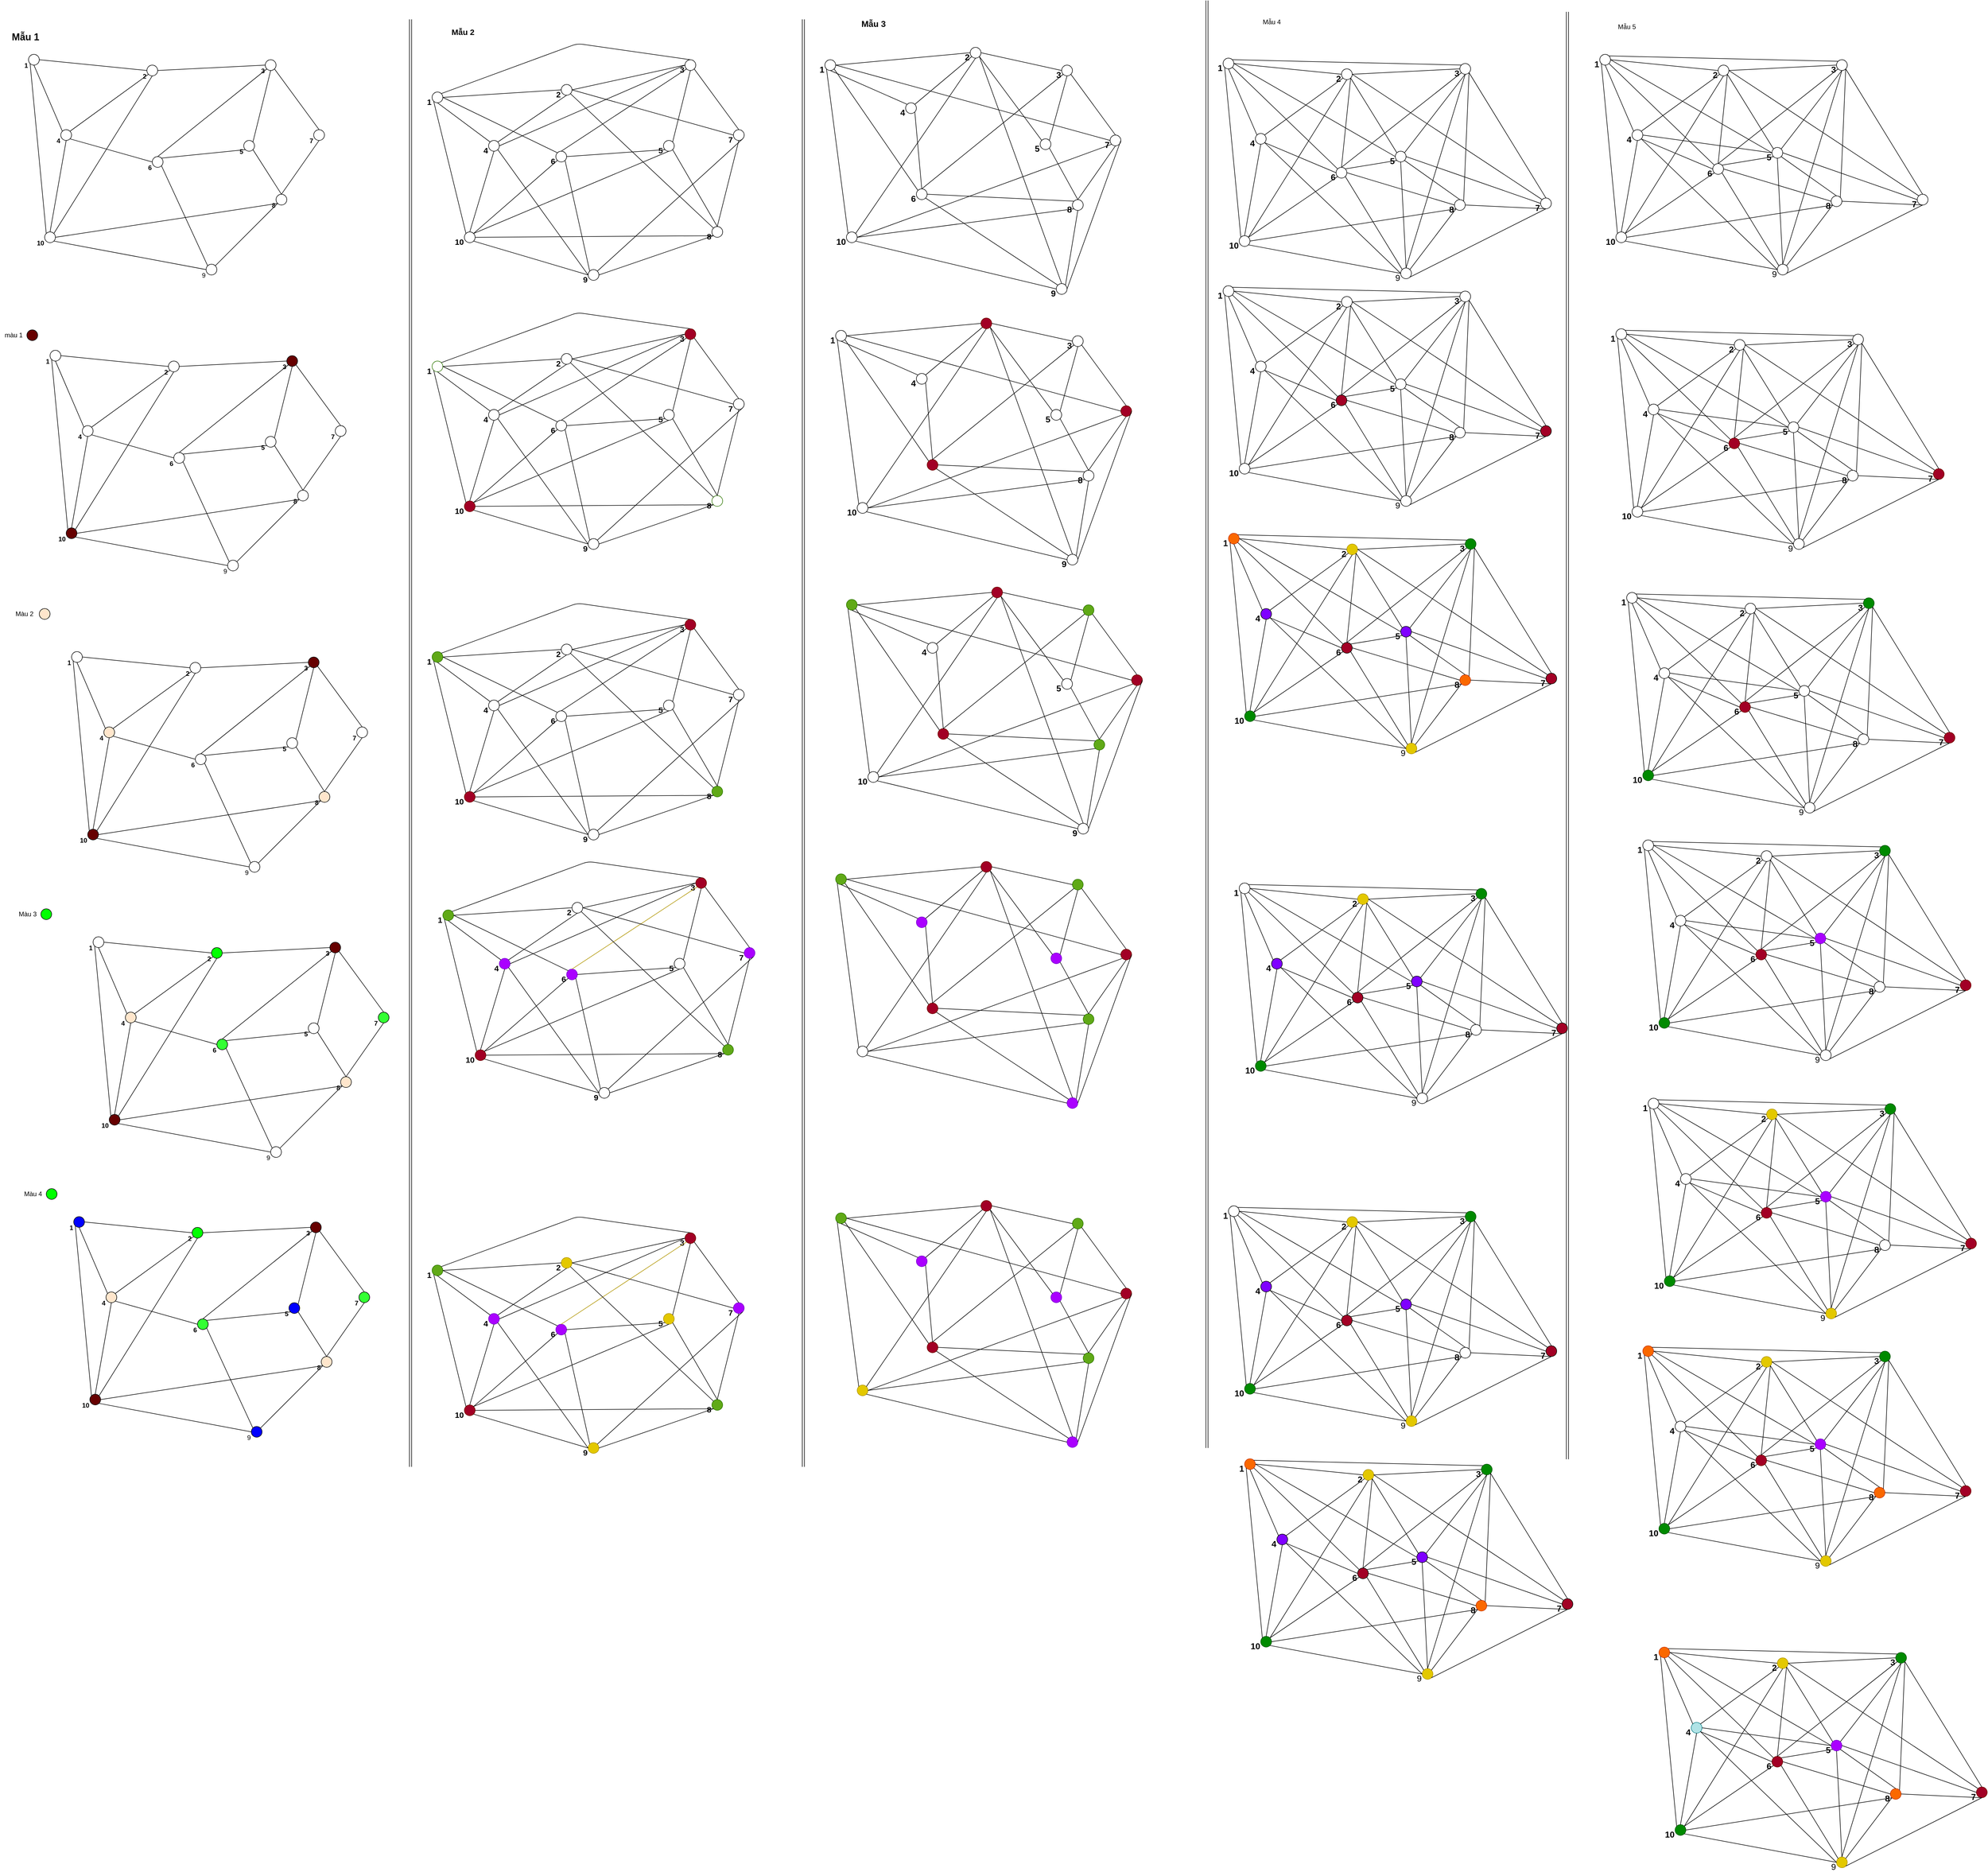 <mxfile version="12.3.2" type="device" pages="1"><diagram id="C5YFr-W4aGum5Kdxahx5" name="Page-1"><mxGraphModel dx="1185" dy="685" grid="1" gridSize="10" guides="1" tooltips="1" connect="1" arrows="1" fold="1" page="1" pageScale="1" pageWidth="850" pageHeight="1100" math="0" shadow="0"><root><mxCell id="0"/><mxCell id="1" parent="0"/><mxCell id="RkCARjlnnmnWQH0kZXJg-34" value="&lt;b&gt;&lt;font style=&quot;font-size: 18px&quot;&gt;Mẫu 1&lt;/font&gt;&lt;/b&gt;" style="text;html=1;align=center;verticalAlign=middle;resizable=0;points=[];;autosize=1;" vertex="1" parent="1"><mxGeometry x="59" y="108" width="70" height="20" as="geometry"/></mxCell><mxCell id="RkCARjlnnmnWQH0kZXJg-111" value="2" style="ellipse;html=1;labelPosition=left;verticalLabelPosition=bottom;spacingBottom=10;align=right;verticalAlign=bottom;resizable=0;fontStyle=1" vertex="1" parent="1"><mxGeometry x="320" y="170" width="20" height="20" as="geometry"/></mxCell><mxCell id="RkCARjlnnmnWQH0kZXJg-112" value="4" style="ellipse;html=1;labelPosition=left;verticalLabelPosition=bottom;spacingBottom=10;align=right;verticalAlign=bottom;resizable=0;fontStyle=1" vertex="1" parent="1"><mxGeometry x="160" y="290" width="20" height="20" as="geometry"/></mxCell><mxCell id="RkCARjlnnmnWQH0kZXJg-113" value="5" style="ellipse;html=1;labelPosition=left;verticalLabelPosition=bottom;spacingBottom=10;align=right;verticalAlign=bottom;resizable=0;fontStyle=1" vertex="1" parent="1"><mxGeometry x="500" y="310" width="20" height="20" as="geometry"/></mxCell><mxCell id="RkCARjlnnmnWQH0kZXJg-114" value="1" style="ellipse;html=1;labelPosition=left;verticalLabelPosition=bottom;spacingBottom=10;align=right;verticalAlign=bottom;resizable=0;fontStyle=1" vertex="1" parent="1"><mxGeometry x="100" y="150" width="20" height="20" as="geometry"/></mxCell><mxCell id="RkCARjlnnmnWQH0kZXJg-115" value="3" style="ellipse;html=1;labelPosition=left;verticalLabelPosition=bottom;spacingBottom=10;align=right;verticalAlign=bottom;resizable=0;fontStyle=1" vertex="1" parent="1"><mxGeometry x="540" y="160" width="20" height="20" as="geometry"/></mxCell><mxCell id="RkCARjlnnmnWQH0kZXJg-116" value="10" style="ellipse;html=1;labelPosition=left;verticalLabelPosition=bottom;spacingBottom=10;align=right;verticalAlign=bottom;resizable=0;fontStyle=1" vertex="1" parent="1"><mxGeometry x="130" y="480" width="20" height="20" as="geometry"/></mxCell><mxCell id="RkCARjlnnmnWQH0kZXJg-117" value="9" style="ellipse;html=1;labelPosition=left;verticalLabelPosition=bottom;spacingBottom=10;align=right;verticalAlign=bottom;resizable=0;" vertex="1" parent="1"><mxGeometry x="430" y="540" width="20" height="20" as="geometry"/></mxCell><mxCell id="RkCARjlnnmnWQH0kZXJg-118" value="8" style="ellipse;html=1;labelPosition=left;verticalLabelPosition=bottom;spacingBottom=10;align=right;verticalAlign=bottom;resizable=0;fontStyle=1" vertex="1" parent="1"><mxGeometry x="560" y="410" width="20" height="20" as="geometry"/></mxCell><mxCell id="RkCARjlnnmnWQH0kZXJg-119" value="6" style="ellipse;html=1;labelPosition=left;verticalLabelPosition=bottom;spacingBottom=10;align=right;verticalAlign=bottom;resizable=0;fontStyle=1" vertex="1" parent="1"><mxGeometry x="330" y="340" width="20" height="20" as="geometry"/></mxCell><mxCell id="RkCARjlnnmnWQH0kZXJg-120" value="7" style="ellipse;html=1;labelPosition=left;verticalLabelPosition=bottom;spacingBottom=10;align=right;verticalAlign=bottom;resizable=0;fontStyle=1" vertex="1" parent="1"><mxGeometry x="630" y="290" width="20" height="20" as="geometry"/></mxCell><mxCell id="RkCARjlnnmnWQH0kZXJg-121" value="" style="endArrow=none;html=1;entryX=1;entryY=0.5;entryDx=0;entryDy=0;exitX=0;exitY=0.5;exitDx=0;exitDy=0;fontStyle=1" edge="1" source="RkCARjlnnmnWQH0kZXJg-111" target="RkCARjlnnmnWQH0kZXJg-114" parent="1"><mxGeometry width="50" height="50" relative="1" as="geometry"><mxPoint x="150" y="240" as="sourcePoint"/><mxPoint x="200" y="190" as="targetPoint"/></mxGeometry></mxCell><mxCell id="RkCARjlnnmnWQH0kZXJg-122" value="" style="endArrow=none;html=1;exitX=0.5;exitY=1;exitDx=0;exitDy=0;entryX=0;entryY=0;entryDx=0;entryDy=0;fontStyle=1" edge="1" source="RkCARjlnnmnWQH0kZXJg-114" target="RkCARjlnnmnWQH0kZXJg-112" parent="1"><mxGeometry width="50" height="50" relative="1" as="geometry"><mxPoint x="160" y="290" as="sourcePoint"/><mxPoint x="210" y="240" as="targetPoint"/></mxGeometry></mxCell><mxCell id="RkCARjlnnmnWQH0kZXJg-123" value="" style="endArrow=none;html=1;exitX=1;exitY=0;exitDx=0;exitDy=0;fontStyle=1" edge="1" source="RkCARjlnnmnWQH0kZXJg-112" parent="1"><mxGeometry width="50" height="50" relative="1" as="geometry"><mxPoint x="260" y="340" as="sourcePoint"/><mxPoint x="323" y="187.0" as="targetPoint"/></mxGeometry></mxCell><mxCell id="RkCARjlnnmnWQH0kZXJg-124" value="" style="endArrow=none;html=1;exitX=0.5;exitY=1;exitDx=0;exitDy=0;entryX=0.5;entryY=0;entryDx=0;entryDy=0;fontStyle=1" edge="1" source="RkCARjlnnmnWQH0kZXJg-112" target="RkCARjlnnmnWQH0kZXJg-116" parent="1"><mxGeometry width="50" height="50" relative="1" as="geometry"><mxPoint x="260" y="370" as="sourcePoint"/><mxPoint x="310" y="320" as="targetPoint"/></mxGeometry></mxCell><mxCell id="RkCARjlnnmnWQH0kZXJg-125" value="" style="endArrow=none;html=1;entryX=0;entryY=1;entryDx=0;entryDy=0;exitX=1;exitY=0;exitDx=0;exitDy=0;fontStyle=1" edge="1" source="RkCARjlnnmnWQH0kZXJg-119" target="RkCARjlnnmnWQH0kZXJg-113" parent="1"><mxGeometry width="50" height="50" relative="1" as="geometry"><mxPoint x="300" y="370" as="sourcePoint"/><mxPoint x="350" y="320" as="targetPoint"/></mxGeometry></mxCell><mxCell id="RkCARjlnnmnWQH0kZXJg-126" value="" style="endArrow=none;html=1;entryX=1;entryY=1;entryDx=0;entryDy=0;exitX=0;exitY=0.5;exitDx=0;exitDy=0;fontStyle=1" edge="1" source="RkCARjlnnmnWQH0kZXJg-119" target="RkCARjlnnmnWQH0kZXJg-112" parent="1"><mxGeometry width="50" height="50" relative="1" as="geometry"><mxPoint x="230" y="380" as="sourcePoint"/><mxPoint x="280" y="330" as="targetPoint"/></mxGeometry></mxCell><mxCell id="RkCARjlnnmnWQH0kZXJg-127" value="" style="endArrow=none;html=1;exitX=1;exitY=1;exitDx=0;exitDy=0;entryX=0;entryY=0;entryDx=0;entryDy=0;fontStyle=1" edge="1" source="RkCARjlnnmnWQH0kZXJg-119" target="RkCARjlnnmnWQH0kZXJg-117" parent="1"><mxGeometry width="50" height="50" relative="1" as="geometry"><mxPoint x="320" y="470" as="sourcePoint"/><mxPoint x="370" y="420" as="targetPoint"/></mxGeometry></mxCell><mxCell id="RkCARjlnnmnWQH0kZXJg-128" value="" style="endArrow=none;html=1;entryX=0.5;entryY=1;entryDx=0;entryDy=0;exitX=0.5;exitY=0;exitDx=0;exitDy=0;fontStyle=1" edge="1" source="RkCARjlnnmnWQH0kZXJg-118" target="RkCARjlnnmnWQH0kZXJg-120" parent="1"><mxGeometry width="50" height="50" relative="1" as="geometry"><mxPoint x="540" y="450" as="sourcePoint"/><mxPoint x="590" y="400" as="targetPoint"/></mxGeometry></mxCell><mxCell id="RkCARjlnnmnWQH0kZXJg-129" value="" style="endArrow=none;html=1;exitX=1;exitY=0;exitDx=0;exitDy=0;entryX=0;entryY=1;entryDx=0;entryDy=0;fontStyle=1" edge="1" source="RkCARjlnnmnWQH0kZXJg-117" target="RkCARjlnnmnWQH0kZXJg-118" parent="1"><mxGeometry width="50" height="50" relative="1" as="geometry"><mxPoint x="500" y="560" as="sourcePoint"/><mxPoint x="550" y="510" as="targetPoint"/></mxGeometry></mxCell><mxCell id="RkCARjlnnmnWQH0kZXJg-130" value="" style="endArrow=none;html=1;exitX=1;exitY=0.5;exitDx=0;exitDy=0;entryX=0;entryY=1;entryDx=0;entryDy=0;fontStyle=1" edge="1" source="RkCARjlnnmnWQH0kZXJg-116" target="RkCARjlnnmnWQH0kZXJg-118" parent="1"><mxGeometry width="50" height="50" relative="1" as="geometry"><mxPoint x="240" y="530" as="sourcePoint"/><mxPoint x="290" y="480" as="targetPoint"/></mxGeometry></mxCell><mxCell id="RkCARjlnnmnWQH0kZXJg-131" value="" style="endArrow=none;html=1;exitX=0.5;exitY=1;exitDx=0;exitDy=0;entryX=1;entryY=0;entryDx=0;entryDy=0;fontStyle=1" edge="1" source="RkCARjlnnmnWQH0kZXJg-111" target="RkCARjlnnmnWQH0kZXJg-116" parent="1"><mxGeometry width="50" height="50" relative="1" as="geometry"><mxPoint x="200" y="460" as="sourcePoint"/><mxPoint x="250" y="410" as="targetPoint"/></mxGeometry></mxCell><mxCell id="RkCARjlnnmnWQH0kZXJg-132" value="" style="endArrow=none;html=1;exitX=0;exitY=1;exitDx=0;exitDy=0;entryX=0;entryY=0;entryDx=0;entryDy=0;fontStyle=1" edge="1" source="RkCARjlnnmnWQH0kZXJg-114" target="RkCARjlnnmnWQH0kZXJg-116" parent="1"><mxGeometry width="50" height="50" relative="1" as="geometry"><mxPoint x="10" y="420" as="sourcePoint"/><mxPoint x="60" y="370" as="targetPoint"/></mxGeometry></mxCell><mxCell id="RkCARjlnnmnWQH0kZXJg-133" value="" style="endArrow=none;html=1;exitX=1;exitY=0.5;exitDx=0;exitDy=0;entryX=0;entryY=0.5;entryDx=0;entryDy=0;fontStyle=1" edge="1" source="RkCARjlnnmnWQH0kZXJg-111" target="RkCARjlnnmnWQH0kZXJg-115" parent="1"><mxGeometry width="50" height="50" relative="1" as="geometry"><mxPoint x="430" y="230" as="sourcePoint"/><mxPoint x="480" y="180" as="targetPoint"/></mxGeometry></mxCell><mxCell id="RkCARjlnnmnWQH0kZXJg-134" value="" style="endArrow=none;html=1;exitX=0.5;exitY=1;exitDx=0;exitDy=0;entryX=1;entryY=0;entryDx=0;entryDy=0;fontStyle=1" edge="1" source="RkCARjlnnmnWQH0kZXJg-115" target="RkCARjlnnmnWQH0kZXJg-113" parent="1"><mxGeometry width="50" height="50" relative="1" as="geometry"><mxPoint x="540" y="260" as="sourcePoint"/><mxPoint x="590" y="210" as="targetPoint"/></mxGeometry></mxCell><mxCell id="RkCARjlnnmnWQH0kZXJg-135" value="" style="endArrow=none;html=1;exitX=1;exitY=1;exitDx=0;exitDy=0;entryX=0.5;entryY=0;entryDx=0;entryDy=0;fontStyle=1" edge="1" source="RkCARjlnnmnWQH0kZXJg-115" target="RkCARjlnnmnWQH0kZXJg-120" parent="1"><mxGeometry width="50" height="50" relative="1" as="geometry"><mxPoint x="580" y="270" as="sourcePoint"/><mxPoint x="630" y="220" as="targetPoint"/></mxGeometry></mxCell><mxCell id="RkCARjlnnmnWQH0kZXJg-136" value="" style="endArrow=none;html=1;exitX=1;exitY=1;exitDx=0;exitDy=0;entryX=0.5;entryY=0;entryDx=0;entryDy=0;fontStyle=1" edge="1" source="RkCARjlnnmnWQH0kZXJg-113" target="RkCARjlnnmnWQH0kZXJg-118" parent="1"><mxGeometry width="50" height="50" relative="1" as="geometry"><mxPoint x="480" y="400" as="sourcePoint"/><mxPoint x="530" y="350" as="targetPoint"/></mxGeometry></mxCell><mxCell id="RkCARjlnnmnWQH0kZXJg-137" value="" style="endArrow=none;html=1;exitX=1;exitY=1;exitDx=0;exitDy=0;entryX=0;entryY=0.5;entryDx=0;entryDy=0;fontStyle=1" edge="1" source="RkCARjlnnmnWQH0kZXJg-116" target="RkCARjlnnmnWQH0kZXJg-117" parent="1"><mxGeometry width="50" height="50" relative="1" as="geometry"><mxPoint x="250" y="640" as="sourcePoint"/><mxPoint x="300" y="590" as="targetPoint"/></mxGeometry></mxCell><mxCell id="RkCARjlnnmnWQH0kZXJg-138" value="" style="endArrow=none;html=1;exitX=0;exitY=1;exitDx=0;exitDy=0;entryX=0.5;entryY=0;entryDx=0;entryDy=0;fontStyle=1" edge="1" source="RkCARjlnnmnWQH0kZXJg-115" target="RkCARjlnnmnWQH0kZXJg-119" parent="1"><mxGeometry width="50" height="50" relative="1" as="geometry"><mxPoint x="330" y="680" as="sourcePoint"/><mxPoint x="380" y="630" as="targetPoint"/></mxGeometry></mxCell><mxCell id="RkCARjlnnmnWQH0kZXJg-167" value="2" style="ellipse;html=1;labelPosition=left;verticalLabelPosition=bottom;spacingBottom=10;align=right;verticalAlign=bottom;resizable=0;fontStyle=1" vertex="1" parent="1"><mxGeometry x="360" y="720" width="20" height="20" as="geometry"/></mxCell><mxCell id="RkCARjlnnmnWQH0kZXJg-168" value="4" style="ellipse;html=1;labelPosition=left;verticalLabelPosition=bottom;spacingBottom=10;align=right;verticalAlign=bottom;resizable=0;fontStyle=1" vertex="1" parent="1"><mxGeometry x="200" y="840" width="20" height="20" as="geometry"/></mxCell><mxCell id="RkCARjlnnmnWQH0kZXJg-169" value="5" style="ellipse;html=1;labelPosition=left;verticalLabelPosition=bottom;spacingBottom=10;align=right;verticalAlign=bottom;resizable=0;fontStyle=1" vertex="1" parent="1"><mxGeometry x="540" y="860" width="20" height="20" as="geometry"/></mxCell><mxCell id="RkCARjlnnmnWQH0kZXJg-170" value="1" style="ellipse;html=1;labelPosition=left;verticalLabelPosition=bottom;spacingBottom=10;align=right;verticalAlign=bottom;resizable=0;fontStyle=1" vertex="1" parent="1"><mxGeometry x="140" y="700" width="20" height="20" as="geometry"/></mxCell><mxCell id="RkCARjlnnmnWQH0kZXJg-171" value="3" style="ellipse;html=1;labelPosition=left;verticalLabelPosition=bottom;spacingBottom=10;align=right;verticalAlign=bottom;resizable=0;fillColor=#660000;fontStyle=1" vertex="1" parent="1"><mxGeometry x="580" y="710" width="20" height="20" as="geometry"/></mxCell><mxCell id="RkCARjlnnmnWQH0kZXJg-172" value="10" style="ellipse;html=1;labelPosition=left;verticalLabelPosition=bottom;spacingBottom=10;align=right;verticalAlign=bottom;resizable=0;fillColor=#660000;fontStyle=1" vertex="1" parent="1"><mxGeometry x="170" y="1030" width="20" height="20" as="geometry"/></mxCell><mxCell id="RkCARjlnnmnWQH0kZXJg-173" value="9" style="ellipse;html=1;labelPosition=left;verticalLabelPosition=bottom;spacingBottom=10;align=right;verticalAlign=bottom;resizable=0;" vertex="1" parent="1"><mxGeometry x="470" y="1090" width="20" height="20" as="geometry"/></mxCell><mxCell id="RkCARjlnnmnWQH0kZXJg-174" value="8" style="ellipse;html=1;labelPosition=left;verticalLabelPosition=bottom;spacingBottom=10;align=right;verticalAlign=bottom;resizable=0;fontStyle=1" vertex="1" parent="1"><mxGeometry x="600" y="960" width="20" height="20" as="geometry"/></mxCell><mxCell id="RkCARjlnnmnWQH0kZXJg-175" value="6" style="ellipse;html=1;labelPosition=left;verticalLabelPosition=bottom;spacingBottom=10;align=right;verticalAlign=bottom;resizable=0;fontStyle=1" vertex="1" parent="1"><mxGeometry x="370" y="890" width="20" height="20" as="geometry"/></mxCell><mxCell id="RkCARjlnnmnWQH0kZXJg-176" value="7" style="ellipse;html=1;labelPosition=left;verticalLabelPosition=bottom;spacingBottom=10;align=right;verticalAlign=bottom;resizable=0;fontStyle=1" vertex="1" parent="1"><mxGeometry x="670" y="840" width="20" height="20" as="geometry"/></mxCell><mxCell id="RkCARjlnnmnWQH0kZXJg-177" value="" style="endArrow=none;html=1;entryX=1;entryY=0.5;entryDx=0;entryDy=0;exitX=0;exitY=0.5;exitDx=0;exitDy=0;fontStyle=1" edge="1" source="RkCARjlnnmnWQH0kZXJg-167" target="RkCARjlnnmnWQH0kZXJg-170" parent="1"><mxGeometry width="50" height="50" relative="1" as="geometry"><mxPoint x="190" y="790" as="sourcePoint"/><mxPoint x="240" y="740" as="targetPoint"/></mxGeometry></mxCell><mxCell id="RkCARjlnnmnWQH0kZXJg-178" value="" style="endArrow=none;html=1;exitX=0.5;exitY=1;exitDx=0;exitDy=0;entryX=0;entryY=0;entryDx=0;entryDy=0;fontStyle=1" edge="1" source="RkCARjlnnmnWQH0kZXJg-170" target="RkCARjlnnmnWQH0kZXJg-168" parent="1"><mxGeometry width="50" height="50" relative="1" as="geometry"><mxPoint x="200" y="840" as="sourcePoint"/><mxPoint x="250" y="790" as="targetPoint"/></mxGeometry></mxCell><mxCell id="RkCARjlnnmnWQH0kZXJg-179" value="" style="endArrow=none;html=1;exitX=1;exitY=0;exitDx=0;exitDy=0;fontStyle=1" edge="1" source="RkCARjlnnmnWQH0kZXJg-168" parent="1"><mxGeometry width="50" height="50" relative="1" as="geometry"><mxPoint x="300" y="890" as="sourcePoint"/><mxPoint x="363" y="737.0" as="targetPoint"/></mxGeometry></mxCell><mxCell id="RkCARjlnnmnWQH0kZXJg-180" value="" style="endArrow=none;html=1;exitX=0.5;exitY=1;exitDx=0;exitDy=0;entryX=0.5;entryY=0;entryDx=0;entryDy=0;fontStyle=1" edge="1" source="RkCARjlnnmnWQH0kZXJg-168" target="RkCARjlnnmnWQH0kZXJg-172" parent="1"><mxGeometry width="50" height="50" relative="1" as="geometry"><mxPoint x="300" y="920" as="sourcePoint"/><mxPoint x="350" y="870" as="targetPoint"/></mxGeometry></mxCell><mxCell id="RkCARjlnnmnWQH0kZXJg-181" value="" style="endArrow=none;html=1;entryX=0;entryY=1;entryDx=0;entryDy=0;exitX=1;exitY=0;exitDx=0;exitDy=0;fontStyle=1" edge="1" source="RkCARjlnnmnWQH0kZXJg-175" target="RkCARjlnnmnWQH0kZXJg-169" parent="1"><mxGeometry width="50" height="50" relative="1" as="geometry"><mxPoint x="340" y="920" as="sourcePoint"/><mxPoint x="390" y="870" as="targetPoint"/></mxGeometry></mxCell><mxCell id="RkCARjlnnmnWQH0kZXJg-182" value="" style="endArrow=none;html=1;entryX=1;entryY=1;entryDx=0;entryDy=0;exitX=0;exitY=0.5;exitDx=0;exitDy=0;fontStyle=1" edge="1" source="RkCARjlnnmnWQH0kZXJg-175" target="RkCARjlnnmnWQH0kZXJg-168" parent="1"><mxGeometry width="50" height="50" relative="1" as="geometry"><mxPoint x="270" y="930" as="sourcePoint"/><mxPoint x="320" y="880" as="targetPoint"/></mxGeometry></mxCell><mxCell id="RkCARjlnnmnWQH0kZXJg-183" value="" style="endArrow=none;html=1;exitX=1;exitY=1;exitDx=0;exitDy=0;entryX=0;entryY=0;entryDx=0;entryDy=0;fontStyle=1" edge="1" source="RkCARjlnnmnWQH0kZXJg-175" target="RkCARjlnnmnWQH0kZXJg-173" parent="1"><mxGeometry width="50" height="50" relative="1" as="geometry"><mxPoint x="360" y="1020" as="sourcePoint"/><mxPoint x="410" y="970" as="targetPoint"/></mxGeometry></mxCell><mxCell id="RkCARjlnnmnWQH0kZXJg-184" value="" style="endArrow=none;html=1;entryX=0.5;entryY=1;entryDx=0;entryDy=0;exitX=0.5;exitY=0;exitDx=0;exitDy=0;fontStyle=1" edge="1" source="RkCARjlnnmnWQH0kZXJg-174" target="RkCARjlnnmnWQH0kZXJg-176" parent="1"><mxGeometry width="50" height="50" relative="1" as="geometry"><mxPoint x="580" y="1000" as="sourcePoint"/><mxPoint x="630" y="950" as="targetPoint"/></mxGeometry></mxCell><mxCell id="RkCARjlnnmnWQH0kZXJg-185" value="" style="endArrow=none;html=1;exitX=1;exitY=0;exitDx=0;exitDy=0;entryX=0;entryY=1;entryDx=0;entryDy=0;fontStyle=1" edge="1" source="RkCARjlnnmnWQH0kZXJg-173" target="RkCARjlnnmnWQH0kZXJg-174" parent="1"><mxGeometry width="50" height="50" relative="1" as="geometry"><mxPoint x="540" y="1110" as="sourcePoint"/><mxPoint x="590" y="1060" as="targetPoint"/></mxGeometry></mxCell><mxCell id="RkCARjlnnmnWQH0kZXJg-186" value="" style="endArrow=none;html=1;exitX=1;exitY=0.5;exitDx=0;exitDy=0;entryX=0;entryY=1;entryDx=0;entryDy=0;fontStyle=1" edge="1" source="RkCARjlnnmnWQH0kZXJg-172" target="RkCARjlnnmnWQH0kZXJg-174" parent="1"><mxGeometry width="50" height="50" relative="1" as="geometry"><mxPoint x="280" y="1080" as="sourcePoint"/><mxPoint x="330" y="1030" as="targetPoint"/></mxGeometry></mxCell><mxCell id="RkCARjlnnmnWQH0kZXJg-187" value="" style="endArrow=none;html=1;exitX=0.5;exitY=1;exitDx=0;exitDy=0;entryX=1;entryY=0;entryDx=0;entryDy=0;fontStyle=1" edge="1" source="RkCARjlnnmnWQH0kZXJg-167" target="RkCARjlnnmnWQH0kZXJg-172" parent="1"><mxGeometry width="50" height="50" relative="1" as="geometry"><mxPoint x="240" y="1010" as="sourcePoint"/><mxPoint x="290" y="960" as="targetPoint"/></mxGeometry></mxCell><mxCell id="RkCARjlnnmnWQH0kZXJg-188" value="" style="endArrow=none;html=1;exitX=0;exitY=1;exitDx=0;exitDy=0;entryX=0;entryY=0;entryDx=0;entryDy=0;fontStyle=1" edge="1" source="RkCARjlnnmnWQH0kZXJg-170" target="RkCARjlnnmnWQH0kZXJg-172" parent="1"><mxGeometry width="50" height="50" relative="1" as="geometry"><mxPoint x="50" y="970" as="sourcePoint"/><mxPoint x="100" y="920" as="targetPoint"/></mxGeometry></mxCell><mxCell id="RkCARjlnnmnWQH0kZXJg-189" value="" style="endArrow=none;html=1;exitX=1;exitY=0.5;exitDx=0;exitDy=0;entryX=0;entryY=0.5;entryDx=0;entryDy=0;fontStyle=1" edge="1" source="RkCARjlnnmnWQH0kZXJg-167" target="RkCARjlnnmnWQH0kZXJg-171" parent="1"><mxGeometry width="50" height="50" relative="1" as="geometry"><mxPoint x="470" y="780" as="sourcePoint"/><mxPoint x="520" y="730" as="targetPoint"/></mxGeometry></mxCell><mxCell id="RkCARjlnnmnWQH0kZXJg-190" value="" style="endArrow=none;html=1;exitX=0.5;exitY=1;exitDx=0;exitDy=0;entryX=1;entryY=0;entryDx=0;entryDy=0;fontStyle=1" edge="1" source="RkCARjlnnmnWQH0kZXJg-171" target="RkCARjlnnmnWQH0kZXJg-169" parent="1"><mxGeometry width="50" height="50" relative="1" as="geometry"><mxPoint x="580" y="810" as="sourcePoint"/><mxPoint x="630" y="760" as="targetPoint"/></mxGeometry></mxCell><mxCell id="RkCARjlnnmnWQH0kZXJg-191" value="" style="endArrow=none;html=1;exitX=1;exitY=1;exitDx=0;exitDy=0;entryX=0.5;entryY=0;entryDx=0;entryDy=0;fontStyle=1" edge="1" source="RkCARjlnnmnWQH0kZXJg-171" target="RkCARjlnnmnWQH0kZXJg-176" parent="1"><mxGeometry width="50" height="50" relative="1" as="geometry"><mxPoint x="620" y="820" as="sourcePoint"/><mxPoint x="670" y="770" as="targetPoint"/></mxGeometry></mxCell><mxCell id="RkCARjlnnmnWQH0kZXJg-192" value="" style="endArrow=none;html=1;exitX=1;exitY=1;exitDx=0;exitDy=0;entryX=0.5;entryY=0;entryDx=0;entryDy=0;fontStyle=1" edge="1" source="RkCARjlnnmnWQH0kZXJg-169" target="RkCARjlnnmnWQH0kZXJg-174" parent="1"><mxGeometry width="50" height="50" relative="1" as="geometry"><mxPoint x="520" y="950" as="sourcePoint"/><mxPoint x="570" y="900" as="targetPoint"/></mxGeometry></mxCell><mxCell id="RkCARjlnnmnWQH0kZXJg-193" value="" style="endArrow=none;html=1;exitX=1;exitY=1;exitDx=0;exitDy=0;entryX=0;entryY=0.5;entryDx=0;entryDy=0;fontStyle=1" edge="1" source="RkCARjlnnmnWQH0kZXJg-172" target="RkCARjlnnmnWQH0kZXJg-173" parent="1"><mxGeometry width="50" height="50" relative="1" as="geometry"><mxPoint x="290" y="1190" as="sourcePoint"/><mxPoint x="340" y="1140" as="targetPoint"/></mxGeometry></mxCell><mxCell id="RkCARjlnnmnWQH0kZXJg-194" value="" style="endArrow=none;html=1;exitX=0;exitY=1;exitDx=0;exitDy=0;entryX=0.5;entryY=0;entryDx=0;entryDy=0;fontStyle=1" edge="1" source="RkCARjlnnmnWQH0kZXJg-171" target="RkCARjlnnmnWQH0kZXJg-175" parent="1"><mxGeometry width="50" height="50" relative="1" as="geometry"><mxPoint x="370" y="1230" as="sourcePoint"/><mxPoint x="420" y="1180" as="targetPoint"/></mxGeometry></mxCell><mxCell id="RkCARjlnnmnWQH0kZXJg-195" value="2" style="ellipse;html=1;labelPosition=left;verticalLabelPosition=bottom;spacingBottom=10;align=right;verticalAlign=bottom;resizable=0;fontStyle=1" vertex="1" parent="1"><mxGeometry x="400" y="1280" width="20" height="20" as="geometry"/></mxCell><mxCell id="RkCARjlnnmnWQH0kZXJg-196" value="4" style="ellipse;html=1;labelPosition=left;verticalLabelPosition=bottom;spacingBottom=10;align=right;verticalAlign=bottom;resizable=0;fillColor=#FFE6CC;fontStyle=1" vertex="1" parent="1"><mxGeometry x="240" y="1400" width="20" height="20" as="geometry"/></mxCell><mxCell id="RkCARjlnnmnWQH0kZXJg-197" value="5" style="ellipse;html=1;labelPosition=left;verticalLabelPosition=bottom;spacingBottom=10;align=right;verticalAlign=bottom;resizable=0;fontStyle=1" vertex="1" parent="1"><mxGeometry x="580" y="1420" width="20" height="20" as="geometry"/></mxCell><mxCell id="RkCARjlnnmnWQH0kZXJg-198" value="1" style="ellipse;html=1;labelPosition=left;verticalLabelPosition=bottom;spacingBottom=10;align=right;verticalAlign=bottom;resizable=0;fontStyle=1" vertex="1" parent="1"><mxGeometry x="180" y="1260" width="20" height="20" as="geometry"/></mxCell><mxCell id="RkCARjlnnmnWQH0kZXJg-199" value="3" style="ellipse;html=1;labelPosition=left;verticalLabelPosition=bottom;spacingBottom=10;align=right;verticalAlign=bottom;resizable=0;fillColor=#660000;fontStyle=1" vertex="1" parent="1"><mxGeometry x="620" y="1270" width="20" height="20" as="geometry"/></mxCell><mxCell id="RkCARjlnnmnWQH0kZXJg-200" value="10" style="ellipse;html=1;labelPosition=left;verticalLabelPosition=bottom;spacingBottom=10;align=right;verticalAlign=bottom;resizable=0;fillColor=#660000;fontStyle=1" vertex="1" parent="1"><mxGeometry x="210" y="1590" width="20" height="20" as="geometry"/></mxCell><mxCell id="RkCARjlnnmnWQH0kZXJg-201" value="9" style="ellipse;html=1;labelPosition=left;verticalLabelPosition=bottom;spacingBottom=10;align=right;verticalAlign=bottom;resizable=0;" vertex="1" parent="1"><mxGeometry x="510" y="1650" width="20" height="20" as="geometry"/></mxCell><mxCell id="RkCARjlnnmnWQH0kZXJg-202" value="8" style="ellipse;html=1;labelPosition=left;verticalLabelPosition=bottom;spacingBottom=10;align=right;verticalAlign=bottom;resizable=0;fillColor=#FFE6CC;fontStyle=1" vertex="1" parent="1"><mxGeometry x="640" y="1520" width="20" height="20" as="geometry"/></mxCell><mxCell id="RkCARjlnnmnWQH0kZXJg-203" value="6" style="ellipse;html=1;labelPosition=left;verticalLabelPosition=bottom;spacingBottom=10;align=right;verticalAlign=bottom;resizable=0;fontStyle=1" vertex="1" parent="1"><mxGeometry x="410" y="1450" width="20" height="20" as="geometry"/></mxCell><mxCell id="RkCARjlnnmnWQH0kZXJg-204" value="7" style="ellipse;html=1;labelPosition=left;verticalLabelPosition=bottom;spacingBottom=10;align=right;verticalAlign=bottom;resizable=0;fontStyle=1" vertex="1" parent="1"><mxGeometry x="710" y="1400" width="20" height="20" as="geometry"/></mxCell><mxCell id="RkCARjlnnmnWQH0kZXJg-205" value="" style="endArrow=none;html=1;entryX=1;entryY=0.5;entryDx=0;entryDy=0;exitX=0;exitY=0.5;exitDx=0;exitDy=0;fontStyle=1" edge="1" source="RkCARjlnnmnWQH0kZXJg-195" target="RkCARjlnnmnWQH0kZXJg-198" parent="1"><mxGeometry width="50" height="50" relative="1" as="geometry"><mxPoint x="230" y="1350" as="sourcePoint"/><mxPoint x="280" y="1300" as="targetPoint"/></mxGeometry></mxCell><mxCell id="RkCARjlnnmnWQH0kZXJg-206" value="" style="endArrow=none;html=1;exitX=0.5;exitY=1;exitDx=0;exitDy=0;entryX=0;entryY=0;entryDx=0;entryDy=0;fontStyle=1" edge="1" source="RkCARjlnnmnWQH0kZXJg-198" target="RkCARjlnnmnWQH0kZXJg-196" parent="1"><mxGeometry width="50" height="50" relative="1" as="geometry"><mxPoint x="240" y="1400" as="sourcePoint"/><mxPoint x="290" y="1350" as="targetPoint"/></mxGeometry></mxCell><mxCell id="RkCARjlnnmnWQH0kZXJg-207" value="" style="endArrow=none;html=1;exitX=1;exitY=0;exitDx=0;exitDy=0;fontStyle=1" edge="1" source="RkCARjlnnmnWQH0kZXJg-196" parent="1"><mxGeometry width="50" height="50" relative="1" as="geometry"><mxPoint x="340" y="1450" as="sourcePoint"/><mxPoint x="403" y="1297" as="targetPoint"/></mxGeometry></mxCell><mxCell id="RkCARjlnnmnWQH0kZXJg-208" value="" style="endArrow=none;html=1;exitX=0.5;exitY=1;exitDx=0;exitDy=0;entryX=0.5;entryY=0;entryDx=0;entryDy=0;fontStyle=1" edge="1" source="RkCARjlnnmnWQH0kZXJg-196" target="RkCARjlnnmnWQH0kZXJg-200" parent="1"><mxGeometry width="50" height="50" relative="1" as="geometry"><mxPoint x="340" y="1480" as="sourcePoint"/><mxPoint x="390" y="1430" as="targetPoint"/></mxGeometry></mxCell><mxCell id="RkCARjlnnmnWQH0kZXJg-209" value="" style="endArrow=none;html=1;entryX=0;entryY=1;entryDx=0;entryDy=0;exitX=1;exitY=0;exitDx=0;exitDy=0;fontStyle=1" edge="1" source="RkCARjlnnmnWQH0kZXJg-203" target="RkCARjlnnmnWQH0kZXJg-197" parent="1"><mxGeometry width="50" height="50" relative="1" as="geometry"><mxPoint x="380" y="1480" as="sourcePoint"/><mxPoint x="430" y="1430" as="targetPoint"/></mxGeometry></mxCell><mxCell id="RkCARjlnnmnWQH0kZXJg-210" value="" style="endArrow=none;html=1;entryX=1;entryY=1;entryDx=0;entryDy=0;exitX=0;exitY=0.5;exitDx=0;exitDy=0;fontStyle=1" edge="1" source="RkCARjlnnmnWQH0kZXJg-203" target="RkCARjlnnmnWQH0kZXJg-196" parent="1"><mxGeometry width="50" height="50" relative="1" as="geometry"><mxPoint x="310" y="1490" as="sourcePoint"/><mxPoint x="360" y="1440" as="targetPoint"/></mxGeometry></mxCell><mxCell id="RkCARjlnnmnWQH0kZXJg-211" value="" style="endArrow=none;html=1;exitX=1;exitY=1;exitDx=0;exitDy=0;entryX=0;entryY=0;entryDx=0;entryDy=0;fontStyle=1" edge="1" source="RkCARjlnnmnWQH0kZXJg-203" target="RkCARjlnnmnWQH0kZXJg-201" parent="1"><mxGeometry width="50" height="50" relative="1" as="geometry"><mxPoint x="400" y="1580" as="sourcePoint"/><mxPoint x="450" y="1530" as="targetPoint"/></mxGeometry></mxCell><mxCell id="RkCARjlnnmnWQH0kZXJg-212" value="" style="endArrow=none;html=1;entryX=0.5;entryY=1;entryDx=0;entryDy=0;exitX=0.5;exitY=0;exitDx=0;exitDy=0;fontStyle=1" edge="1" source="RkCARjlnnmnWQH0kZXJg-202" target="RkCARjlnnmnWQH0kZXJg-204" parent="1"><mxGeometry width="50" height="50" relative="1" as="geometry"><mxPoint x="620" y="1560" as="sourcePoint"/><mxPoint x="670" y="1510" as="targetPoint"/></mxGeometry></mxCell><mxCell id="RkCARjlnnmnWQH0kZXJg-213" value="" style="endArrow=none;html=1;exitX=1;exitY=0;exitDx=0;exitDy=0;entryX=0;entryY=1;entryDx=0;entryDy=0;fontStyle=1" edge="1" source="RkCARjlnnmnWQH0kZXJg-201" target="RkCARjlnnmnWQH0kZXJg-202" parent="1"><mxGeometry width="50" height="50" relative="1" as="geometry"><mxPoint x="580" y="1670" as="sourcePoint"/><mxPoint x="630" y="1620" as="targetPoint"/></mxGeometry></mxCell><mxCell id="RkCARjlnnmnWQH0kZXJg-214" value="" style="endArrow=none;html=1;exitX=1;exitY=0.5;exitDx=0;exitDy=0;entryX=0;entryY=1;entryDx=0;entryDy=0;fontStyle=1" edge="1" source="RkCARjlnnmnWQH0kZXJg-200" target="RkCARjlnnmnWQH0kZXJg-202" parent="1"><mxGeometry width="50" height="50" relative="1" as="geometry"><mxPoint x="320" y="1640" as="sourcePoint"/><mxPoint x="370" y="1590" as="targetPoint"/></mxGeometry></mxCell><mxCell id="RkCARjlnnmnWQH0kZXJg-215" value="" style="endArrow=none;html=1;exitX=0.5;exitY=1;exitDx=0;exitDy=0;entryX=1;entryY=0;entryDx=0;entryDy=0;fontStyle=1" edge="1" source="RkCARjlnnmnWQH0kZXJg-195" target="RkCARjlnnmnWQH0kZXJg-200" parent="1"><mxGeometry width="50" height="50" relative="1" as="geometry"><mxPoint x="280" y="1570" as="sourcePoint"/><mxPoint x="330" y="1520" as="targetPoint"/></mxGeometry></mxCell><mxCell id="RkCARjlnnmnWQH0kZXJg-216" value="" style="endArrow=none;html=1;exitX=0;exitY=1;exitDx=0;exitDy=0;entryX=0;entryY=0;entryDx=0;entryDy=0;fontStyle=1" edge="1" source="RkCARjlnnmnWQH0kZXJg-198" target="RkCARjlnnmnWQH0kZXJg-200" parent="1"><mxGeometry width="50" height="50" relative="1" as="geometry"><mxPoint x="90" y="1530" as="sourcePoint"/><mxPoint x="140" y="1480" as="targetPoint"/></mxGeometry></mxCell><mxCell id="RkCARjlnnmnWQH0kZXJg-217" value="" style="endArrow=none;html=1;exitX=1;exitY=0.5;exitDx=0;exitDy=0;entryX=0;entryY=0.5;entryDx=0;entryDy=0;fontStyle=1" edge="1" source="RkCARjlnnmnWQH0kZXJg-195" target="RkCARjlnnmnWQH0kZXJg-199" parent="1"><mxGeometry width="50" height="50" relative="1" as="geometry"><mxPoint x="510" y="1340" as="sourcePoint"/><mxPoint x="560" y="1290" as="targetPoint"/></mxGeometry></mxCell><mxCell id="RkCARjlnnmnWQH0kZXJg-218" value="" style="endArrow=none;html=1;exitX=0.5;exitY=1;exitDx=0;exitDy=0;entryX=1;entryY=0;entryDx=0;entryDy=0;fontStyle=1" edge="1" source="RkCARjlnnmnWQH0kZXJg-199" target="RkCARjlnnmnWQH0kZXJg-197" parent="1"><mxGeometry width="50" height="50" relative="1" as="geometry"><mxPoint x="620" y="1370" as="sourcePoint"/><mxPoint x="670" y="1320" as="targetPoint"/></mxGeometry></mxCell><mxCell id="RkCARjlnnmnWQH0kZXJg-219" value="" style="endArrow=none;html=1;exitX=1;exitY=1;exitDx=0;exitDy=0;entryX=0.5;entryY=0;entryDx=0;entryDy=0;fontStyle=1" edge="1" source="RkCARjlnnmnWQH0kZXJg-199" target="RkCARjlnnmnWQH0kZXJg-204" parent="1"><mxGeometry width="50" height="50" relative="1" as="geometry"><mxPoint x="660" y="1380" as="sourcePoint"/><mxPoint x="710" y="1330" as="targetPoint"/></mxGeometry></mxCell><mxCell id="RkCARjlnnmnWQH0kZXJg-220" value="" style="endArrow=none;html=1;exitX=1;exitY=1;exitDx=0;exitDy=0;entryX=0.5;entryY=0;entryDx=0;entryDy=0;fontStyle=1" edge="1" source="RkCARjlnnmnWQH0kZXJg-197" target="RkCARjlnnmnWQH0kZXJg-202" parent="1"><mxGeometry width="50" height="50" relative="1" as="geometry"><mxPoint x="560" y="1510" as="sourcePoint"/><mxPoint x="610" y="1460" as="targetPoint"/></mxGeometry></mxCell><mxCell id="RkCARjlnnmnWQH0kZXJg-221" value="" style="endArrow=none;html=1;exitX=1;exitY=1;exitDx=0;exitDy=0;entryX=0;entryY=0.5;entryDx=0;entryDy=0;fontStyle=1" edge="1" source="RkCARjlnnmnWQH0kZXJg-200" target="RkCARjlnnmnWQH0kZXJg-201" parent="1"><mxGeometry width="50" height="50" relative="1" as="geometry"><mxPoint x="330" y="1750" as="sourcePoint"/><mxPoint x="380" y="1700" as="targetPoint"/></mxGeometry></mxCell><mxCell id="RkCARjlnnmnWQH0kZXJg-222" value="" style="endArrow=none;html=1;exitX=0;exitY=1;exitDx=0;exitDy=0;entryX=0.5;entryY=0;entryDx=0;entryDy=0;fontStyle=1" edge="1" source="RkCARjlnnmnWQH0kZXJg-199" target="RkCARjlnnmnWQH0kZXJg-203" parent="1"><mxGeometry width="50" height="50" relative="1" as="geometry"><mxPoint x="410" y="1790" as="sourcePoint"/><mxPoint x="460" y="1740" as="targetPoint"/></mxGeometry></mxCell><mxCell id="RkCARjlnnmnWQH0kZXJg-223" value="2" style="ellipse;html=1;labelPosition=left;verticalLabelPosition=bottom;spacingBottom=10;align=right;verticalAlign=bottom;resizable=0;fillColor=#00FF00;fontStyle=1" vertex="1" parent="1"><mxGeometry x="440" y="1810" width="20" height="20" as="geometry"/></mxCell><mxCell id="RkCARjlnnmnWQH0kZXJg-224" value="4" style="ellipse;html=1;labelPosition=left;verticalLabelPosition=bottom;spacingBottom=10;align=right;verticalAlign=bottom;resizable=0;fillColor=#FFE6CC;fontStyle=1" vertex="1" parent="1"><mxGeometry x="280" y="1930" width="20" height="20" as="geometry"/></mxCell><mxCell id="RkCARjlnnmnWQH0kZXJg-225" value="5" style="ellipse;html=1;labelPosition=left;verticalLabelPosition=bottom;spacingBottom=10;align=right;verticalAlign=bottom;resizable=0;fontStyle=1" vertex="1" parent="1"><mxGeometry x="620" y="1950" width="20" height="20" as="geometry"/></mxCell><mxCell id="RkCARjlnnmnWQH0kZXJg-226" value="1" style="ellipse;html=1;labelPosition=left;verticalLabelPosition=bottom;spacingBottom=10;align=right;verticalAlign=bottom;resizable=0;fontStyle=1" vertex="1" parent="1"><mxGeometry x="220" y="1790" width="20" height="20" as="geometry"/></mxCell><mxCell id="RkCARjlnnmnWQH0kZXJg-227" value="3" style="ellipse;html=1;labelPosition=left;verticalLabelPosition=bottom;spacingBottom=10;align=right;verticalAlign=bottom;resizable=0;fillColor=#660000;fontStyle=1" vertex="1" parent="1"><mxGeometry x="660" y="1800" width="20" height="20" as="geometry"/></mxCell><mxCell id="RkCARjlnnmnWQH0kZXJg-228" value="10" style="ellipse;html=1;labelPosition=left;verticalLabelPosition=bottom;spacingBottom=10;align=right;verticalAlign=bottom;resizable=0;fillColor=#660000;fontStyle=1" vertex="1" parent="1"><mxGeometry x="250" y="2120" width="20" height="20" as="geometry"/></mxCell><mxCell id="RkCARjlnnmnWQH0kZXJg-229" value="9" style="ellipse;html=1;labelPosition=left;verticalLabelPosition=bottom;spacingBottom=10;align=right;verticalAlign=bottom;resizable=0;" vertex="1" parent="1"><mxGeometry x="550" y="2180" width="20" height="20" as="geometry"/></mxCell><mxCell id="RkCARjlnnmnWQH0kZXJg-230" value="8" style="ellipse;html=1;labelPosition=left;verticalLabelPosition=bottom;spacingBottom=10;align=right;verticalAlign=bottom;resizable=0;fillColor=#FFE6CC;fontStyle=1" vertex="1" parent="1"><mxGeometry x="680" y="2050" width="20" height="20" as="geometry"/></mxCell><mxCell id="RkCARjlnnmnWQH0kZXJg-231" value="6" style="ellipse;html=1;labelPosition=left;verticalLabelPosition=bottom;spacingBottom=10;align=right;verticalAlign=bottom;resizable=0;fillColor=#33FF33;fontStyle=1" vertex="1" parent="1"><mxGeometry x="450" y="1980" width="20" height="20" as="geometry"/></mxCell><mxCell id="RkCARjlnnmnWQH0kZXJg-232" value="7" style="ellipse;html=1;labelPosition=left;verticalLabelPosition=bottom;spacingBottom=10;align=right;verticalAlign=bottom;resizable=0;fillColor=#33FF33;fontStyle=1" vertex="1" parent="1"><mxGeometry x="750" y="1930" width="20" height="20" as="geometry"/></mxCell><mxCell id="RkCARjlnnmnWQH0kZXJg-233" value="" style="endArrow=none;html=1;entryX=1;entryY=0.5;entryDx=0;entryDy=0;exitX=0;exitY=0.5;exitDx=0;exitDy=0;fontStyle=1" edge="1" source="RkCARjlnnmnWQH0kZXJg-223" target="RkCARjlnnmnWQH0kZXJg-226" parent="1"><mxGeometry width="50" height="50" relative="1" as="geometry"><mxPoint x="270" y="1880" as="sourcePoint"/><mxPoint x="320" y="1830" as="targetPoint"/></mxGeometry></mxCell><mxCell id="RkCARjlnnmnWQH0kZXJg-234" value="" style="endArrow=none;html=1;exitX=0.5;exitY=1;exitDx=0;exitDy=0;entryX=0;entryY=0;entryDx=0;entryDy=0;fontStyle=1" edge="1" source="RkCARjlnnmnWQH0kZXJg-226" target="RkCARjlnnmnWQH0kZXJg-224" parent="1"><mxGeometry width="50" height="50" relative="1" as="geometry"><mxPoint x="280" y="1930" as="sourcePoint"/><mxPoint x="330" y="1880" as="targetPoint"/></mxGeometry></mxCell><mxCell id="RkCARjlnnmnWQH0kZXJg-235" value="" style="endArrow=none;html=1;exitX=1;exitY=0;exitDx=0;exitDy=0;fontStyle=1" edge="1" source="RkCARjlnnmnWQH0kZXJg-224" parent="1"><mxGeometry width="50" height="50" relative="1" as="geometry"><mxPoint x="380" y="1980" as="sourcePoint"/><mxPoint x="443" y="1827" as="targetPoint"/></mxGeometry></mxCell><mxCell id="RkCARjlnnmnWQH0kZXJg-236" value="" style="endArrow=none;html=1;exitX=0.5;exitY=1;exitDx=0;exitDy=0;entryX=0.5;entryY=0;entryDx=0;entryDy=0;fontStyle=1" edge="1" source="RkCARjlnnmnWQH0kZXJg-224" target="RkCARjlnnmnWQH0kZXJg-228" parent="1"><mxGeometry width="50" height="50" relative="1" as="geometry"><mxPoint x="380" y="2010" as="sourcePoint"/><mxPoint x="430" y="1960" as="targetPoint"/></mxGeometry></mxCell><mxCell id="RkCARjlnnmnWQH0kZXJg-237" value="" style="endArrow=none;html=1;entryX=0;entryY=1;entryDx=0;entryDy=0;exitX=1;exitY=0;exitDx=0;exitDy=0;fontStyle=1" edge="1" source="RkCARjlnnmnWQH0kZXJg-231" target="RkCARjlnnmnWQH0kZXJg-225" parent="1"><mxGeometry width="50" height="50" relative="1" as="geometry"><mxPoint x="420" y="2010" as="sourcePoint"/><mxPoint x="470" y="1960" as="targetPoint"/></mxGeometry></mxCell><mxCell id="RkCARjlnnmnWQH0kZXJg-238" value="" style="endArrow=none;html=1;entryX=1;entryY=1;entryDx=0;entryDy=0;exitX=0;exitY=0.5;exitDx=0;exitDy=0;fontStyle=1" edge="1" source="RkCARjlnnmnWQH0kZXJg-231" target="RkCARjlnnmnWQH0kZXJg-224" parent="1"><mxGeometry width="50" height="50" relative="1" as="geometry"><mxPoint x="350" y="2020" as="sourcePoint"/><mxPoint x="400" y="1970" as="targetPoint"/></mxGeometry></mxCell><mxCell id="RkCARjlnnmnWQH0kZXJg-239" value="" style="endArrow=none;html=1;exitX=1;exitY=1;exitDx=0;exitDy=0;entryX=0;entryY=0;entryDx=0;entryDy=0;fontStyle=1" edge="1" source="RkCARjlnnmnWQH0kZXJg-231" target="RkCARjlnnmnWQH0kZXJg-229" parent="1"><mxGeometry width="50" height="50" relative="1" as="geometry"><mxPoint x="440" y="2110" as="sourcePoint"/><mxPoint x="490" y="2060" as="targetPoint"/></mxGeometry></mxCell><mxCell id="RkCARjlnnmnWQH0kZXJg-240" value="" style="endArrow=none;html=1;entryX=0.5;entryY=1;entryDx=0;entryDy=0;exitX=0.5;exitY=0;exitDx=0;exitDy=0;fontStyle=1" edge="1" source="RkCARjlnnmnWQH0kZXJg-230" target="RkCARjlnnmnWQH0kZXJg-232" parent="1"><mxGeometry width="50" height="50" relative="1" as="geometry"><mxPoint x="660" y="2090" as="sourcePoint"/><mxPoint x="710" y="2040" as="targetPoint"/></mxGeometry></mxCell><mxCell id="RkCARjlnnmnWQH0kZXJg-241" value="" style="endArrow=none;html=1;exitX=1;exitY=0;exitDx=0;exitDy=0;entryX=0;entryY=1;entryDx=0;entryDy=0;fontStyle=1" edge="1" source="RkCARjlnnmnWQH0kZXJg-229" target="RkCARjlnnmnWQH0kZXJg-230" parent="1"><mxGeometry width="50" height="50" relative="1" as="geometry"><mxPoint x="620" y="2200" as="sourcePoint"/><mxPoint x="670" y="2150" as="targetPoint"/></mxGeometry></mxCell><mxCell id="RkCARjlnnmnWQH0kZXJg-242" value="" style="endArrow=none;html=1;exitX=1;exitY=0.5;exitDx=0;exitDy=0;entryX=0;entryY=1;entryDx=0;entryDy=0;fontStyle=1" edge="1" source="RkCARjlnnmnWQH0kZXJg-228" target="RkCARjlnnmnWQH0kZXJg-230" parent="1"><mxGeometry width="50" height="50" relative="1" as="geometry"><mxPoint x="360" y="2170" as="sourcePoint"/><mxPoint x="410" y="2120" as="targetPoint"/></mxGeometry></mxCell><mxCell id="RkCARjlnnmnWQH0kZXJg-243" value="" style="endArrow=none;html=1;exitX=0.5;exitY=1;exitDx=0;exitDy=0;entryX=1;entryY=0;entryDx=0;entryDy=0;fontStyle=1" edge="1" source="RkCARjlnnmnWQH0kZXJg-223" target="RkCARjlnnmnWQH0kZXJg-228" parent="1"><mxGeometry width="50" height="50" relative="1" as="geometry"><mxPoint x="320" y="2100" as="sourcePoint"/><mxPoint x="370" y="2050" as="targetPoint"/></mxGeometry></mxCell><mxCell id="RkCARjlnnmnWQH0kZXJg-244" value="" style="endArrow=none;html=1;exitX=0;exitY=1;exitDx=0;exitDy=0;entryX=0;entryY=0;entryDx=0;entryDy=0;fontStyle=1" edge="1" source="RkCARjlnnmnWQH0kZXJg-226" target="RkCARjlnnmnWQH0kZXJg-228" parent="1"><mxGeometry width="50" height="50" relative="1" as="geometry"><mxPoint x="130" y="2060" as="sourcePoint"/><mxPoint x="180" y="2010" as="targetPoint"/></mxGeometry></mxCell><mxCell id="RkCARjlnnmnWQH0kZXJg-245" value="" style="endArrow=none;html=1;exitX=1;exitY=0.5;exitDx=0;exitDy=0;entryX=0;entryY=0.5;entryDx=0;entryDy=0;fontStyle=1" edge="1" source="RkCARjlnnmnWQH0kZXJg-223" target="RkCARjlnnmnWQH0kZXJg-227" parent="1"><mxGeometry width="50" height="50" relative="1" as="geometry"><mxPoint x="550" y="1870" as="sourcePoint"/><mxPoint x="600" y="1820" as="targetPoint"/></mxGeometry></mxCell><mxCell id="RkCARjlnnmnWQH0kZXJg-246" value="" style="endArrow=none;html=1;exitX=0.5;exitY=1;exitDx=0;exitDy=0;entryX=1;entryY=0;entryDx=0;entryDy=0;fontStyle=1" edge="1" source="RkCARjlnnmnWQH0kZXJg-227" target="RkCARjlnnmnWQH0kZXJg-225" parent="1"><mxGeometry width="50" height="50" relative="1" as="geometry"><mxPoint x="660" y="1900" as="sourcePoint"/><mxPoint x="710" y="1850" as="targetPoint"/></mxGeometry></mxCell><mxCell id="RkCARjlnnmnWQH0kZXJg-247" value="" style="endArrow=none;html=1;exitX=1;exitY=1;exitDx=0;exitDy=0;entryX=0.5;entryY=0;entryDx=0;entryDy=0;fontStyle=1" edge="1" source="RkCARjlnnmnWQH0kZXJg-227" target="RkCARjlnnmnWQH0kZXJg-232" parent="1"><mxGeometry width="50" height="50" relative="1" as="geometry"><mxPoint x="700" y="1910" as="sourcePoint"/><mxPoint x="750" y="1860" as="targetPoint"/></mxGeometry></mxCell><mxCell id="RkCARjlnnmnWQH0kZXJg-248" value="" style="endArrow=none;html=1;exitX=1;exitY=1;exitDx=0;exitDy=0;entryX=0.5;entryY=0;entryDx=0;entryDy=0;fontStyle=1" edge="1" source="RkCARjlnnmnWQH0kZXJg-225" target="RkCARjlnnmnWQH0kZXJg-230" parent="1"><mxGeometry width="50" height="50" relative="1" as="geometry"><mxPoint x="600" y="2040" as="sourcePoint"/><mxPoint x="650" y="1990" as="targetPoint"/></mxGeometry></mxCell><mxCell id="RkCARjlnnmnWQH0kZXJg-249" value="" style="endArrow=none;html=1;exitX=1;exitY=1;exitDx=0;exitDy=0;entryX=0;entryY=0.5;entryDx=0;entryDy=0;fontStyle=1" edge="1" source="RkCARjlnnmnWQH0kZXJg-228" target="RkCARjlnnmnWQH0kZXJg-229" parent="1"><mxGeometry width="50" height="50" relative="1" as="geometry"><mxPoint x="370" y="2280" as="sourcePoint"/><mxPoint x="420" y="2230" as="targetPoint"/></mxGeometry></mxCell><mxCell id="RkCARjlnnmnWQH0kZXJg-250" value="" style="endArrow=none;html=1;exitX=0;exitY=1;exitDx=0;exitDy=0;entryX=0.5;entryY=0;entryDx=0;entryDy=0;fontStyle=1" edge="1" source="RkCARjlnnmnWQH0kZXJg-227" target="RkCARjlnnmnWQH0kZXJg-231" parent="1"><mxGeometry width="50" height="50" relative="1" as="geometry"><mxPoint x="450" y="2320" as="sourcePoint"/><mxPoint x="500" y="2270" as="targetPoint"/></mxGeometry></mxCell><mxCell id="RkCARjlnnmnWQH0kZXJg-251" value="2" style="ellipse;html=1;labelPosition=left;verticalLabelPosition=bottom;spacingBottom=10;align=right;verticalAlign=bottom;resizable=0;fillColor=#00FF00;fontStyle=1" vertex="1" parent="1"><mxGeometry x="404" y="2330" width="20" height="20" as="geometry"/></mxCell><mxCell id="RkCARjlnnmnWQH0kZXJg-252" value="4" style="ellipse;html=1;labelPosition=left;verticalLabelPosition=bottom;spacingBottom=10;align=right;verticalAlign=bottom;resizable=0;fillColor=#FFE6CC;fontStyle=1" vertex="1" parent="1"><mxGeometry x="244" y="2450" width="20" height="20" as="geometry"/></mxCell><mxCell id="RkCARjlnnmnWQH0kZXJg-253" value="5" style="ellipse;html=1;labelPosition=left;verticalLabelPosition=bottom;spacingBottom=10;align=right;verticalAlign=bottom;resizable=0;fillColor=#0000FF;fontStyle=1" vertex="1" parent="1"><mxGeometry x="584" y="2470" width="20" height="20" as="geometry"/></mxCell><mxCell id="RkCARjlnnmnWQH0kZXJg-254" value="1" style="ellipse;html=1;labelPosition=left;verticalLabelPosition=bottom;spacingBottom=10;align=right;verticalAlign=bottom;resizable=0;fillColor=#0000FF;fontStyle=1" vertex="1" parent="1"><mxGeometry x="184" y="2310" width="20" height="20" as="geometry"/></mxCell><mxCell id="RkCARjlnnmnWQH0kZXJg-255" value="3" style="ellipse;html=1;labelPosition=left;verticalLabelPosition=bottom;spacingBottom=10;align=right;verticalAlign=bottom;resizable=0;fillColor=#660000;fontStyle=1" vertex="1" parent="1"><mxGeometry x="624" y="2320" width="20" height="20" as="geometry"/></mxCell><mxCell id="RkCARjlnnmnWQH0kZXJg-256" value="10" style="ellipse;html=1;labelPosition=left;verticalLabelPosition=bottom;spacingBottom=10;align=right;verticalAlign=bottom;resizable=0;fillColor=#660000;fontStyle=1" vertex="1" parent="1"><mxGeometry x="214" y="2640" width="20" height="20" as="geometry"/></mxCell><mxCell id="RkCARjlnnmnWQH0kZXJg-257" value="9" style="ellipse;html=1;labelPosition=left;verticalLabelPosition=bottom;spacingBottom=10;align=right;verticalAlign=bottom;resizable=0;fillColor=#0000FF;" vertex="1" parent="1"><mxGeometry x="514" y="2700" width="20" height="20" as="geometry"/></mxCell><mxCell id="RkCARjlnnmnWQH0kZXJg-258" value="8" style="ellipse;html=1;labelPosition=left;verticalLabelPosition=bottom;spacingBottom=10;align=right;verticalAlign=bottom;resizable=0;fillColor=#FFE6CC;fontStyle=1" vertex="1" parent="1"><mxGeometry x="644" y="2570" width="20" height="20" as="geometry"/></mxCell><mxCell id="RkCARjlnnmnWQH0kZXJg-259" value="6" style="ellipse;html=1;labelPosition=left;verticalLabelPosition=bottom;spacingBottom=10;align=right;verticalAlign=bottom;resizable=0;fillColor=#33FF33;fontStyle=1" vertex="1" parent="1"><mxGeometry x="414" y="2500" width="20" height="20" as="geometry"/></mxCell><mxCell id="RkCARjlnnmnWQH0kZXJg-260" value="7" style="ellipse;html=1;labelPosition=left;verticalLabelPosition=bottom;spacingBottom=10;align=right;verticalAlign=bottom;resizable=0;fillColor=#33FF33;fontStyle=1" vertex="1" parent="1"><mxGeometry x="714" y="2450" width="20" height="20" as="geometry"/></mxCell><mxCell id="RkCARjlnnmnWQH0kZXJg-261" value="" style="endArrow=none;html=1;entryX=1;entryY=0.5;entryDx=0;entryDy=0;exitX=0;exitY=0.5;exitDx=0;exitDy=0;fontStyle=1" edge="1" source="RkCARjlnnmnWQH0kZXJg-251" target="RkCARjlnnmnWQH0kZXJg-254" parent="1"><mxGeometry width="50" height="50" relative="1" as="geometry"><mxPoint x="234" y="2400" as="sourcePoint"/><mxPoint x="284" y="2350" as="targetPoint"/></mxGeometry></mxCell><mxCell id="RkCARjlnnmnWQH0kZXJg-262" value="" style="endArrow=none;html=1;exitX=0.5;exitY=1;exitDx=0;exitDy=0;entryX=0;entryY=0;entryDx=0;entryDy=0;fontStyle=1" edge="1" source="RkCARjlnnmnWQH0kZXJg-254" target="RkCARjlnnmnWQH0kZXJg-252" parent="1"><mxGeometry width="50" height="50" relative="1" as="geometry"><mxPoint x="244" y="2450" as="sourcePoint"/><mxPoint x="294" y="2400" as="targetPoint"/></mxGeometry></mxCell><mxCell id="RkCARjlnnmnWQH0kZXJg-263" value="" style="endArrow=none;html=1;exitX=1;exitY=0;exitDx=0;exitDy=0;fontStyle=1" edge="1" source="RkCARjlnnmnWQH0kZXJg-252" parent="1"><mxGeometry width="50" height="50" relative="1" as="geometry"><mxPoint x="344" y="2500" as="sourcePoint"/><mxPoint x="407" y="2347" as="targetPoint"/></mxGeometry></mxCell><mxCell id="RkCARjlnnmnWQH0kZXJg-264" value="" style="endArrow=none;html=1;exitX=0.5;exitY=1;exitDx=0;exitDy=0;entryX=0.5;entryY=0;entryDx=0;entryDy=0;fontStyle=1" edge="1" source="RkCARjlnnmnWQH0kZXJg-252" target="RkCARjlnnmnWQH0kZXJg-256" parent="1"><mxGeometry width="50" height="50" relative="1" as="geometry"><mxPoint x="344" y="2530" as="sourcePoint"/><mxPoint x="394" y="2480" as="targetPoint"/></mxGeometry></mxCell><mxCell id="RkCARjlnnmnWQH0kZXJg-265" value="" style="endArrow=none;html=1;entryX=0;entryY=1;entryDx=0;entryDy=0;exitX=1;exitY=0;exitDx=0;exitDy=0;fontStyle=1" edge="1" source="RkCARjlnnmnWQH0kZXJg-259" target="RkCARjlnnmnWQH0kZXJg-253" parent="1"><mxGeometry width="50" height="50" relative="1" as="geometry"><mxPoint x="384" y="2530" as="sourcePoint"/><mxPoint x="434" y="2480" as="targetPoint"/></mxGeometry></mxCell><mxCell id="RkCARjlnnmnWQH0kZXJg-266" value="" style="endArrow=none;html=1;entryX=1;entryY=1;entryDx=0;entryDy=0;exitX=0;exitY=0.5;exitDx=0;exitDy=0;fontStyle=1" edge="1" source="RkCARjlnnmnWQH0kZXJg-259" target="RkCARjlnnmnWQH0kZXJg-252" parent="1"><mxGeometry width="50" height="50" relative="1" as="geometry"><mxPoint x="314" y="2540" as="sourcePoint"/><mxPoint x="364" y="2490" as="targetPoint"/></mxGeometry></mxCell><mxCell id="RkCARjlnnmnWQH0kZXJg-267" value="" style="endArrow=none;html=1;exitX=1;exitY=1;exitDx=0;exitDy=0;entryX=0;entryY=0;entryDx=0;entryDy=0;fontStyle=1" edge="1" source="RkCARjlnnmnWQH0kZXJg-259" target="RkCARjlnnmnWQH0kZXJg-257" parent="1"><mxGeometry width="50" height="50" relative="1" as="geometry"><mxPoint x="404" y="2630" as="sourcePoint"/><mxPoint x="454" y="2580" as="targetPoint"/></mxGeometry></mxCell><mxCell id="RkCARjlnnmnWQH0kZXJg-268" value="" style="endArrow=none;html=1;entryX=0.5;entryY=1;entryDx=0;entryDy=0;exitX=0.5;exitY=0;exitDx=0;exitDy=0;fontStyle=1" edge="1" source="RkCARjlnnmnWQH0kZXJg-258" target="RkCARjlnnmnWQH0kZXJg-260" parent="1"><mxGeometry width="50" height="50" relative="1" as="geometry"><mxPoint x="624" y="2610" as="sourcePoint"/><mxPoint x="674" y="2560" as="targetPoint"/></mxGeometry></mxCell><mxCell id="RkCARjlnnmnWQH0kZXJg-269" value="" style="endArrow=none;html=1;exitX=1;exitY=0;exitDx=0;exitDy=0;entryX=0;entryY=1;entryDx=0;entryDy=0;fontStyle=1" edge="1" source="RkCARjlnnmnWQH0kZXJg-257" target="RkCARjlnnmnWQH0kZXJg-258" parent="1"><mxGeometry width="50" height="50" relative="1" as="geometry"><mxPoint x="584" y="2720" as="sourcePoint"/><mxPoint x="634" y="2670" as="targetPoint"/></mxGeometry></mxCell><mxCell id="RkCARjlnnmnWQH0kZXJg-270" value="" style="endArrow=none;html=1;exitX=1;exitY=0.5;exitDx=0;exitDy=0;entryX=0;entryY=1;entryDx=0;entryDy=0;fontStyle=1" edge="1" source="RkCARjlnnmnWQH0kZXJg-256" target="RkCARjlnnmnWQH0kZXJg-258" parent="1"><mxGeometry width="50" height="50" relative="1" as="geometry"><mxPoint x="324" y="2690" as="sourcePoint"/><mxPoint x="374" y="2640" as="targetPoint"/></mxGeometry></mxCell><mxCell id="RkCARjlnnmnWQH0kZXJg-271" value="" style="endArrow=none;html=1;exitX=0.5;exitY=1;exitDx=0;exitDy=0;entryX=1;entryY=0;entryDx=0;entryDy=0;fontStyle=1" edge="1" source="RkCARjlnnmnWQH0kZXJg-251" target="RkCARjlnnmnWQH0kZXJg-256" parent="1"><mxGeometry width="50" height="50" relative="1" as="geometry"><mxPoint x="284" y="2620" as="sourcePoint"/><mxPoint x="334" y="2570" as="targetPoint"/></mxGeometry></mxCell><mxCell id="RkCARjlnnmnWQH0kZXJg-272" value="" style="endArrow=none;html=1;exitX=0;exitY=1;exitDx=0;exitDy=0;entryX=0;entryY=0;entryDx=0;entryDy=0;fontStyle=1" edge="1" source="RkCARjlnnmnWQH0kZXJg-254" target="RkCARjlnnmnWQH0kZXJg-256" parent="1"><mxGeometry width="50" height="50" relative="1" as="geometry"><mxPoint x="94" y="2580" as="sourcePoint"/><mxPoint x="144" y="2530" as="targetPoint"/></mxGeometry></mxCell><mxCell id="RkCARjlnnmnWQH0kZXJg-273" value="" style="endArrow=none;html=1;exitX=1;exitY=0.5;exitDx=0;exitDy=0;entryX=0;entryY=0.5;entryDx=0;entryDy=0;fontStyle=1" edge="1" source="RkCARjlnnmnWQH0kZXJg-251" target="RkCARjlnnmnWQH0kZXJg-255" parent="1"><mxGeometry width="50" height="50" relative="1" as="geometry"><mxPoint x="514" y="2390" as="sourcePoint"/><mxPoint x="564" y="2340" as="targetPoint"/></mxGeometry></mxCell><mxCell id="RkCARjlnnmnWQH0kZXJg-274" value="" style="endArrow=none;html=1;exitX=0.5;exitY=1;exitDx=0;exitDy=0;entryX=1;entryY=0;entryDx=0;entryDy=0;fontStyle=1" edge="1" source="RkCARjlnnmnWQH0kZXJg-255" target="RkCARjlnnmnWQH0kZXJg-253" parent="1"><mxGeometry width="50" height="50" relative="1" as="geometry"><mxPoint x="624" y="2420" as="sourcePoint"/><mxPoint x="674" y="2370" as="targetPoint"/></mxGeometry></mxCell><mxCell id="RkCARjlnnmnWQH0kZXJg-275" value="" style="endArrow=none;html=1;exitX=1;exitY=1;exitDx=0;exitDy=0;entryX=0.5;entryY=0;entryDx=0;entryDy=0;fontStyle=1" edge="1" source="RkCARjlnnmnWQH0kZXJg-255" target="RkCARjlnnmnWQH0kZXJg-260" parent="1"><mxGeometry width="50" height="50" relative="1" as="geometry"><mxPoint x="664" y="2430" as="sourcePoint"/><mxPoint x="714" y="2380" as="targetPoint"/></mxGeometry></mxCell><mxCell id="RkCARjlnnmnWQH0kZXJg-276" value="" style="endArrow=none;html=1;exitX=1;exitY=1;exitDx=0;exitDy=0;entryX=0.5;entryY=0;entryDx=0;entryDy=0;fontStyle=1" edge="1" source="RkCARjlnnmnWQH0kZXJg-253" target="RkCARjlnnmnWQH0kZXJg-258" parent="1"><mxGeometry width="50" height="50" relative="1" as="geometry"><mxPoint x="564" y="2560" as="sourcePoint"/><mxPoint x="614" y="2510" as="targetPoint"/></mxGeometry></mxCell><mxCell id="RkCARjlnnmnWQH0kZXJg-277" value="" style="endArrow=none;html=1;exitX=1;exitY=1;exitDx=0;exitDy=0;entryX=0;entryY=0.5;entryDx=0;entryDy=0;fontStyle=1" edge="1" source="RkCARjlnnmnWQH0kZXJg-256" target="RkCARjlnnmnWQH0kZXJg-257" parent="1"><mxGeometry width="50" height="50" relative="1" as="geometry"><mxPoint x="334" y="2800" as="sourcePoint"/><mxPoint x="384" y="2750" as="targetPoint"/></mxGeometry></mxCell><mxCell id="RkCARjlnnmnWQH0kZXJg-278" value="" style="endArrow=none;html=1;exitX=0;exitY=1;exitDx=0;exitDy=0;entryX=0.5;entryY=0;entryDx=0;entryDy=0;fontStyle=1" edge="1" source="RkCARjlnnmnWQH0kZXJg-255" target="RkCARjlnnmnWQH0kZXJg-259" parent="1"><mxGeometry width="50" height="50" relative="1" as="geometry"><mxPoint x="414" y="2840" as="sourcePoint"/><mxPoint x="464" y="2790" as="targetPoint"/></mxGeometry></mxCell><mxCell id="RkCARjlnnmnWQH0kZXJg-279" value="2" style="ellipse;html=1;labelPosition=left;verticalLabelPosition=bottom;spacingBottom=10;align=right;verticalAlign=bottom;resizable=0;fontStyle=1;fontSize=15;" vertex="1" parent="1"><mxGeometry x="1090" y="206" width="20" height="20" as="geometry"/></mxCell><mxCell id="RkCARjlnnmnWQH0kZXJg-280" value="4" style="ellipse;html=1;labelPosition=left;verticalLabelPosition=bottom;spacingBottom=10;align=right;verticalAlign=bottom;resizable=0;fontStyle=1;fontSize=15;" vertex="1" parent="1"><mxGeometry x="955" y="310" width="20" height="20" as="geometry"/></mxCell><mxCell id="RkCARjlnnmnWQH0kZXJg-281" value="5" style="ellipse;html=1;labelPosition=left;verticalLabelPosition=bottom;spacingBottom=10;align=right;verticalAlign=bottom;resizable=0;fontStyle=1;fontSize=15;" vertex="1" parent="1"><mxGeometry x="1280" y="310" width="20" height="20" as="geometry"/></mxCell><mxCell id="RkCARjlnnmnWQH0kZXJg-282" value="1" style="ellipse;html=1;labelPosition=left;verticalLabelPosition=bottom;spacingBottom=10;align=right;verticalAlign=bottom;resizable=0;fontStyle=1;fontSize=15;" vertex="1" parent="1"><mxGeometry x="850" y="220" width="20" height="20" as="geometry"/></mxCell><mxCell id="RkCARjlnnmnWQH0kZXJg-283" value="3" style="ellipse;html=1;labelPosition=left;verticalLabelPosition=bottom;spacingBottom=10;align=right;verticalAlign=bottom;resizable=0;fontStyle=1;fontSize=15;" vertex="1" parent="1"><mxGeometry x="1320" y="160" width="20" height="20" as="geometry"/></mxCell><mxCell id="RkCARjlnnmnWQH0kZXJg-284" value="10" style="ellipse;html=1;labelPosition=left;verticalLabelPosition=bottom;spacingBottom=10;align=right;verticalAlign=bottom;resizable=0;fontStyle=1;fontSize=15;" vertex="1" parent="1"><mxGeometry x="910" y="480" width="20" height="20" as="geometry"/></mxCell><mxCell id="RkCARjlnnmnWQH0kZXJg-285" value="9" style="ellipse;html=1;labelPosition=left;verticalLabelPosition=bottom;spacingBottom=10;align=right;verticalAlign=bottom;resizable=0;fontStyle=1;fontSize=15;" vertex="1" parent="1"><mxGeometry x="1140" y="550" width="20" height="20" as="geometry"/></mxCell><mxCell id="RkCARjlnnmnWQH0kZXJg-286" value="8" style="ellipse;html=1;labelPosition=left;verticalLabelPosition=bottom;spacingBottom=10;align=right;verticalAlign=bottom;resizable=0;fontStyle=1;fontSize=15;" vertex="1" parent="1"><mxGeometry x="1370" y="470" width="20" height="20" as="geometry"/></mxCell><mxCell id="RkCARjlnnmnWQH0kZXJg-287" value="6" style="ellipse;html=1;labelPosition=left;verticalLabelPosition=bottom;spacingBottom=10;align=right;verticalAlign=bottom;resizable=0;fontStyle=1;fontSize=15;" vertex="1" parent="1"><mxGeometry x="1080" y="330" width="20" height="20" as="geometry"/></mxCell><mxCell id="RkCARjlnnmnWQH0kZXJg-288" value="7" style="ellipse;html=1;labelPosition=left;verticalLabelPosition=bottom;spacingBottom=10;align=right;verticalAlign=bottom;resizable=0;fontStyle=1;fontSize=15;" vertex="1" parent="1"><mxGeometry x="1410" y="290" width="20" height="20" as="geometry"/></mxCell><mxCell id="RkCARjlnnmnWQH0kZXJg-289" value="" style="endArrow=none;html=1;entryX=1;entryY=0.5;entryDx=0;entryDy=0;exitX=0;exitY=0;exitDx=0;exitDy=0;fontStyle=1;fontSize=15;" edge="1" source="RkCARjlnnmnWQH0kZXJg-287" target="RkCARjlnnmnWQH0kZXJg-282" parent="1"><mxGeometry width="50" height="50" relative="1" as="geometry"><mxPoint x="930" y="240" as="sourcePoint"/><mxPoint x="980" y="190" as="targetPoint"/></mxGeometry></mxCell><mxCell id="RkCARjlnnmnWQH0kZXJg-290" value="" style="endArrow=none;html=1;exitX=0.5;exitY=1;exitDx=0;exitDy=0;entryX=0;entryY=0;entryDx=0;entryDy=0;fontStyle=1;fontSize=15;" edge="1" source="RkCARjlnnmnWQH0kZXJg-282" target="RkCARjlnnmnWQH0kZXJg-280" parent="1"><mxGeometry width="50" height="50" relative="1" as="geometry"><mxPoint x="940" y="290" as="sourcePoint"/><mxPoint x="990" y="240" as="targetPoint"/></mxGeometry></mxCell><mxCell id="RkCARjlnnmnWQH0kZXJg-291" value="" style="endArrow=none;html=1;exitX=1;exitY=0;exitDx=0;exitDy=0;fontStyle=1;entryX=0.5;entryY=1;entryDx=0;entryDy=0;fontSize=15;" edge="1" source="RkCARjlnnmnWQH0kZXJg-280" parent="1" target="RkCARjlnnmnWQH0kZXJg-279"><mxGeometry width="50" height="50" relative="1" as="geometry"><mxPoint x="1040" y="340" as="sourcePoint"/><mxPoint x="1103" y="187.0" as="targetPoint"/></mxGeometry></mxCell><mxCell id="RkCARjlnnmnWQH0kZXJg-292" value="" style="endArrow=none;html=1;exitX=0.5;exitY=1;exitDx=0;exitDy=0;entryX=0.5;entryY=0;entryDx=0;entryDy=0;fontStyle=1;fontSize=15;" edge="1" source="RkCARjlnnmnWQH0kZXJg-280" target="RkCARjlnnmnWQH0kZXJg-284" parent="1"><mxGeometry width="50" height="50" relative="1" as="geometry"><mxPoint x="1040" y="370" as="sourcePoint"/><mxPoint x="1090" y="320" as="targetPoint"/></mxGeometry></mxCell><mxCell id="RkCARjlnnmnWQH0kZXJg-293" value="" style="endArrow=none;html=1;entryX=0;entryY=1;entryDx=0;entryDy=0;exitX=1;exitY=0.5;exitDx=0;exitDy=0;fontStyle=1;fontSize=15;" edge="1" source="RkCARjlnnmnWQH0kZXJg-287" target="RkCARjlnnmnWQH0kZXJg-281" parent="1"><mxGeometry width="50" height="50" relative="1" as="geometry"><mxPoint x="1080" y="370" as="sourcePoint"/><mxPoint x="1130" y="320" as="targetPoint"/></mxGeometry></mxCell><mxCell id="RkCARjlnnmnWQH0kZXJg-294" value="" style="endArrow=none;html=1;entryX=1;entryY=0;entryDx=0;entryDy=0;exitX=0;exitY=1;exitDx=0;exitDy=0;fontStyle=1;fontSize=15;" edge="1" source="RkCARjlnnmnWQH0kZXJg-287" target="RkCARjlnnmnWQH0kZXJg-284" parent="1"><mxGeometry width="50" height="50" relative="1" as="geometry"><mxPoint x="1010" y="380" as="sourcePoint"/><mxPoint x="1060" y="330" as="targetPoint"/></mxGeometry></mxCell><mxCell id="RkCARjlnnmnWQH0kZXJg-295" value="" style="endArrow=none;html=1;exitX=1;exitY=1;exitDx=0;exitDy=0;entryX=0;entryY=0;entryDx=0;entryDy=0;fontStyle=1;fontSize=15;" edge="1" source="RkCARjlnnmnWQH0kZXJg-287" target="RkCARjlnnmnWQH0kZXJg-285" parent="1"><mxGeometry width="50" height="50" relative="1" as="geometry"><mxPoint x="1100" y="470" as="sourcePoint"/><mxPoint x="1150" y="420" as="targetPoint"/></mxGeometry></mxCell><mxCell id="RkCARjlnnmnWQH0kZXJg-296" value="" style="endArrow=none;html=1;entryX=0.5;entryY=1;entryDx=0;entryDy=0;exitX=0.5;exitY=0;exitDx=0;exitDy=0;fontStyle=1;fontSize=15;" edge="1" source="RkCARjlnnmnWQH0kZXJg-286" target="RkCARjlnnmnWQH0kZXJg-288" parent="1"><mxGeometry width="50" height="50" relative="1" as="geometry"><mxPoint x="1320" y="450" as="sourcePoint"/><mxPoint x="1370" y="400" as="targetPoint"/></mxGeometry></mxCell><mxCell id="RkCARjlnnmnWQH0kZXJg-297" value="" style="endArrow=none;html=1;exitX=1;exitY=0.5;exitDx=0;exitDy=0;entryX=0;entryY=1;entryDx=0;entryDy=0;fontStyle=1;fontSize=15;" edge="1" source="RkCARjlnnmnWQH0kZXJg-285" target="RkCARjlnnmnWQH0kZXJg-286" parent="1"><mxGeometry width="50" height="50" relative="1" as="geometry"><mxPoint x="1280" y="560" as="sourcePoint"/><mxPoint x="1330" y="510" as="targetPoint"/></mxGeometry></mxCell><mxCell id="RkCARjlnnmnWQH0kZXJg-298" value="" style="endArrow=none;html=1;exitX=1;exitY=0.5;exitDx=0;exitDy=0;entryX=0;entryY=1;entryDx=0;entryDy=0;fontStyle=1;fontSize=15;" edge="1" source="RkCARjlnnmnWQH0kZXJg-284" target="RkCARjlnnmnWQH0kZXJg-286" parent="1"><mxGeometry width="50" height="50" relative="1" as="geometry"><mxPoint x="1020" y="530" as="sourcePoint"/><mxPoint x="1070" y="480" as="targetPoint"/></mxGeometry></mxCell><mxCell id="RkCARjlnnmnWQH0kZXJg-299" value="" style="endArrow=none;html=1;exitX=0.5;exitY=1;exitDx=0;exitDy=0;entryX=1;entryY=0;entryDx=0;entryDy=0;fontStyle=1;fontSize=15;" edge="1" source="RkCARjlnnmnWQH0kZXJg-281" target="RkCARjlnnmnWQH0kZXJg-284" parent="1"><mxGeometry width="50" height="50" relative="1" as="geometry"><mxPoint x="980" y="460" as="sourcePoint"/><mxPoint x="1030" y="410" as="targetPoint"/></mxGeometry></mxCell><mxCell id="RkCARjlnnmnWQH0kZXJg-300" value="" style="endArrow=none;html=1;exitX=0;exitY=1;exitDx=0;exitDy=0;entryX=0;entryY=0;entryDx=0;entryDy=0;fontStyle=1;fontSize=15;" edge="1" source="RkCARjlnnmnWQH0kZXJg-282" target="RkCARjlnnmnWQH0kZXJg-284" parent="1"><mxGeometry width="50" height="50" relative="1" as="geometry"><mxPoint x="790" y="420" as="sourcePoint"/><mxPoint x="840" y="370" as="targetPoint"/></mxGeometry></mxCell><mxCell id="RkCARjlnnmnWQH0kZXJg-301" value="" style="endArrow=none;html=1;exitX=1;exitY=0.5;exitDx=0;exitDy=0;entryX=0;entryY=0.5;entryDx=0;entryDy=0;fontStyle=1;fontSize=15;" edge="1" source="RkCARjlnnmnWQH0kZXJg-279" target="RkCARjlnnmnWQH0kZXJg-283" parent="1"><mxGeometry width="50" height="50" relative="1" as="geometry"><mxPoint x="1210" y="230" as="sourcePoint"/><mxPoint x="1260" y="180" as="targetPoint"/></mxGeometry></mxCell><mxCell id="RkCARjlnnmnWQH0kZXJg-302" value="" style="endArrow=none;html=1;exitX=0.5;exitY=1;exitDx=0;exitDy=0;entryX=1;entryY=0;entryDx=0;entryDy=0;fontStyle=1;fontSize=15;" edge="1" source="RkCARjlnnmnWQH0kZXJg-283" target="RkCARjlnnmnWQH0kZXJg-281" parent="1"><mxGeometry width="50" height="50" relative="1" as="geometry"><mxPoint x="1320" y="260" as="sourcePoint"/><mxPoint x="1370" y="210" as="targetPoint"/></mxGeometry></mxCell><mxCell id="RkCARjlnnmnWQH0kZXJg-303" value="" style="endArrow=none;html=1;entryX=0.5;entryY=0;entryDx=0;entryDy=0;fontStyle=1;exitX=1;exitY=1;exitDx=0;exitDy=0;fontSize=15;" edge="1" source="RkCARjlnnmnWQH0kZXJg-283" target="RkCARjlnnmnWQH0kZXJg-288" parent="1"><mxGeometry width="50" height="50" relative="1" as="geometry"><mxPoint x="1337" y="190" as="sourcePoint"/><mxPoint x="1410" y="220" as="targetPoint"/></mxGeometry></mxCell><mxCell id="RkCARjlnnmnWQH0kZXJg-304" value="" style="endArrow=none;html=1;exitX=1;exitY=1;exitDx=0;exitDy=0;entryX=0.5;entryY=0;entryDx=0;entryDy=0;fontStyle=1;fontSize=15;" edge="1" source="RkCARjlnnmnWQH0kZXJg-281" target="RkCARjlnnmnWQH0kZXJg-286" parent="1"><mxGeometry width="50" height="50" relative="1" as="geometry"><mxPoint x="1260" y="400" as="sourcePoint"/><mxPoint x="1310" y="350" as="targetPoint"/></mxGeometry></mxCell><mxCell id="RkCARjlnnmnWQH0kZXJg-305" value="" style="endArrow=none;html=1;exitX=1;exitY=1;exitDx=0;exitDy=0;entryX=0;entryY=0.5;entryDx=0;entryDy=0;fontStyle=1;fontSize=15;" edge="1" source="RkCARjlnnmnWQH0kZXJg-284" target="RkCARjlnnmnWQH0kZXJg-285" parent="1"><mxGeometry width="50" height="50" relative="1" as="geometry"><mxPoint x="1030" y="640" as="sourcePoint"/><mxPoint x="1080" y="590" as="targetPoint"/></mxGeometry></mxCell><mxCell id="RkCARjlnnmnWQH0kZXJg-306" value="" style="endArrow=none;html=1;exitX=0;exitY=1;exitDx=0;exitDy=0;entryX=0.5;entryY=0;entryDx=0;entryDy=0;fontStyle=1;fontSize=15;" edge="1" source="RkCARjlnnmnWQH0kZXJg-283" target="RkCARjlnnmnWQH0kZXJg-287" parent="1"><mxGeometry width="50" height="50" relative="1" as="geometry"><mxPoint x="1110" y="680" as="sourcePoint"/><mxPoint x="1160" y="630" as="targetPoint"/></mxGeometry></mxCell><mxCell id="RkCARjlnnmnWQH0kZXJg-307" value="2" style="ellipse;html=1;labelPosition=left;verticalLabelPosition=bottom;spacingBottom=10;align=right;verticalAlign=bottom;resizable=0;fontStyle=1;fontSize=16;" vertex="1" parent="1"><mxGeometry x="1850" y="137" width="20" height="20" as="geometry"/></mxCell><mxCell id="RkCARjlnnmnWQH0kZXJg-308" value="4" style="ellipse;html=1;labelPosition=left;verticalLabelPosition=bottom;spacingBottom=10;align=right;verticalAlign=bottom;resizable=0;fontStyle=1;fontSize=16;" vertex="1" parent="1"><mxGeometry x="1730" y="240" width="20" height="20" as="geometry"/></mxCell><mxCell id="RkCARjlnnmnWQH0kZXJg-309" value="5" style="ellipse;html=1;labelPosition=left;verticalLabelPosition=bottom;spacingBottom=10;align=right;verticalAlign=bottom;resizable=0;fontStyle=1;fontSize=16;" vertex="1" parent="1"><mxGeometry x="1980" y="307" width="20" height="20" as="geometry"/></mxCell><mxCell id="RkCARjlnnmnWQH0kZXJg-310" value="1" style="ellipse;html=1;labelPosition=left;verticalLabelPosition=bottom;spacingBottom=10;align=right;verticalAlign=bottom;resizable=0;fontStyle=1;fontSize=16;" vertex="1" parent="1"><mxGeometry x="1580" y="160" width="20" height="20" as="geometry"/></mxCell><mxCell id="RkCARjlnnmnWQH0kZXJg-311" value="3" style="ellipse;html=1;labelPosition=left;verticalLabelPosition=bottom;spacingBottom=10;align=right;verticalAlign=bottom;resizable=0;fontStyle=1;fontSize=16;" vertex="1" parent="1"><mxGeometry x="2020" y="170" width="20" height="20" as="geometry"/></mxCell><mxCell id="RkCARjlnnmnWQH0kZXJg-312" value="10" style="ellipse;html=1;labelPosition=left;verticalLabelPosition=bottom;spacingBottom=10;align=right;verticalAlign=bottom;resizable=0;fontStyle=1;fontSize=16;" vertex="1" parent="1"><mxGeometry x="1620" y="480" width="20" height="20" as="geometry"/></mxCell><mxCell id="RkCARjlnnmnWQH0kZXJg-313" value="9" style="ellipse;html=1;labelPosition=left;verticalLabelPosition=bottom;spacingBottom=10;align=right;verticalAlign=bottom;resizable=0;fontStyle=1;fontSize=16;" vertex="1" parent="1"><mxGeometry x="2010" y="576" width="20" height="20" as="geometry"/></mxCell><mxCell id="RkCARjlnnmnWQH0kZXJg-314" value="8" style="ellipse;html=1;labelPosition=left;verticalLabelPosition=bottom;spacingBottom=10;align=right;verticalAlign=bottom;resizable=0;fontStyle=1;fontSize=16;" vertex="1" parent="1"><mxGeometry x="2040" y="420" width="20" height="20" as="geometry"/></mxCell><mxCell id="RkCARjlnnmnWQH0kZXJg-315" value="6" style="ellipse;html=1;labelPosition=left;verticalLabelPosition=bottom;spacingBottom=10;align=right;verticalAlign=bottom;resizable=0;fontStyle=1;fontSize=16;" vertex="1" parent="1"><mxGeometry x="1750" y="400" width="20" height="20" as="geometry"/></mxCell><mxCell id="RkCARjlnnmnWQH0kZXJg-316" value="7" style="ellipse;html=1;labelPosition=left;verticalLabelPosition=bottom;spacingBottom=10;align=right;verticalAlign=bottom;resizable=0;fontStyle=1;fontSize=16;" vertex="1" parent="1"><mxGeometry x="2110" y="300" width="20" height="20" as="geometry"/></mxCell><mxCell id="RkCARjlnnmnWQH0kZXJg-317" value="" style="endArrow=none;html=1;entryX=1;entryY=0.5;entryDx=0;entryDy=0;exitX=0;exitY=0.5;exitDx=0;exitDy=0;fontStyle=1;fontSize=16;" edge="1" source="RkCARjlnnmnWQH0kZXJg-307" target="RkCARjlnnmnWQH0kZXJg-310" parent="1"><mxGeometry width="50" height="50" relative="1" as="geometry"><mxPoint x="1630" y="250" as="sourcePoint"/><mxPoint x="1680" y="200" as="targetPoint"/></mxGeometry></mxCell><mxCell id="RkCARjlnnmnWQH0kZXJg-318" value="" style="endArrow=none;html=1;exitX=0.5;exitY=1;exitDx=0;exitDy=0;entryX=0;entryY=0;entryDx=0;entryDy=0;fontStyle=1;fontSize=16;" edge="1" source="RkCARjlnnmnWQH0kZXJg-310" target="RkCARjlnnmnWQH0kZXJg-308" parent="1"><mxGeometry width="50" height="50" relative="1" as="geometry"><mxPoint x="1640" y="300" as="sourcePoint"/><mxPoint x="1690" y="250" as="targetPoint"/></mxGeometry></mxCell><mxCell id="RkCARjlnnmnWQH0kZXJg-319" value="" style="endArrow=none;html=1;exitX=1;exitY=0;exitDx=0;exitDy=0;fontStyle=1;fontSize=16;entryX=0;entryY=1;entryDx=0;entryDy=0;" edge="1" source="RkCARjlnnmnWQH0kZXJg-308" parent="1" target="RkCARjlnnmnWQH0kZXJg-307"><mxGeometry width="50" height="50" relative="1" as="geometry"><mxPoint x="1740" y="350" as="sourcePoint"/><mxPoint x="1803" y="197.0" as="targetPoint"/></mxGeometry></mxCell><mxCell id="RkCARjlnnmnWQH0kZXJg-321" value="" style="endArrow=none;html=1;entryX=0;entryY=0;entryDx=0;entryDy=0;exitX=1;exitY=1;exitDx=0;exitDy=0;fontStyle=1;fontSize=16;" edge="1" source="RkCARjlnnmnWQH0kZXJg-307" target="RkCARjlnnmnWQH0kZXJg-309" parent="1"><mxGeometry width="50" height="50" relative="1" as="geometry"><mxPoint x="1780" y="380" as="sourcePoint"/><mxPoint x="1830" y="330" as="targetPoint"/></mxGeometry></mxCell><mxCell id="RkCARjlnnmnWQH0kZXJg-322" value="" style="endArrow=none;html=1;entryX=1;entryY=1;entryDx=0;entryDy=0;exitX=0.5;exitY=0;exitDx=0;exitDy=0;fontStyle=1;fontSize=16;" edge="1" source="RkCARjlnnmnWQH0kZXJg-315" target="RkCARjlnnmnWQH0kZXJg-308" parent="1"><mxGeometry width="50" height="50" relative="1" as="geometry"><mxPoint x="1710" y="390" as="sourcePoint"/><mxPoint x="1760" y="340" as="targetPoint"/></mxGeometry></mxCell><mxCell id="RkCARjlnnmnWQH0kZXJg-323" value="" style="endArrow=none;html=1;exitX=1;exitY=1;exitDx=0;exitDy=0;entryX=0;entryY=0;entryDx=0;entryDy=0;fontStyle=1;fontSize=16;" edge="1" source="RkCARjlnnmnWQH0kZXJg-315" target="RkCARjlnnmnWQH0kZXJg-313" parent="1"><mxGeometry width="50" height="50" relative="1" as="geometry"><mxPoint x="1800" y="480" as="sourcePoint"/><mxPoint x="1850" y="430" as="targetPoint"/></mxGeometry></mxCell><mxCell id="RkCARjlnnmnWQH0kZXJg-324" value="" style="endArrow=none;html=1;entryX=0.5;entryY=1;entryDx=0;entryDy=0;exitX=0.5;exitY=0;exitDx=0;exitDy=0;fontStyle=1;fontSize=16;" edge="1" source="RkCARjlnnmnWQH0kZXJg-314" target="RkCARjlnnmnWQH0kZXJg-316" parent="1"><mxGeometry width="50" height="50" relative="1" as="geometry"><mxPoint x="2020" y="460" as="sourcePoint"/><mxPoint x="2070" y="410" as="targetPoint"/></mxGeometry></mxCell><mxCell id="RkCARjlnnmnWQH0kZXJg-325" value="" style="endArrow=none;html=1;exitX=1;exitY=0;exitDx=0;exitDy=0;entryX=0.5;entryY=1;entryDx=0;entryDy=0;fontStyle=1;fontSize=16;" edge="1" source="RkCARjlnnmnWQH0kZXJg-313" target="RkCARjlnnmnWQH0kZXJg-314" parent="1"><mxGeometry width="50" height="50" relative="1" as="geometry"><mxPoint x="1980" y="570" as="sourcePoint"/><mxPoint x="2030" y="520" as="targetPoint"/></mxGeometry></mxCell><mxCell id="RkCARjlnnmnWQH0kZXJg-326" value="" style="endArrow=none;html=1;exitX=1;exitY=0.5;exitDx=0;exitDy=0;entryX=0;entryY=1;entryDx=0;entryDy=0;fontStyle=1;fontSize=16;" edge="1" source="RkCARjlnnmnWQH0kZXJg-312" target="RkCARjlnnmnWQH0kZXJg-314" parent="1"><mxGeometry width="50" height="50" relative="1" as="geometry"><mxPoint x="1720" y="540" as="sourcePoint"/><mxPoint x="1770" y="490" as="targetPoint"/></mxGeometry></mxCell><mxCell id="RkCARjlnnmnWQH0kZXJg-327" value="" style="endArrow=none;html=1;exitX=0.5;exitY=1;exitDx=0;exitDy=0;entryX=1;entryY=0;entryDx=0;entryDy=0;fontStyle=1;fontSize=16;" edge="1" source="RkCARjlnnmnWQH0kZXJg-307" target="RkCARjlnnmnWQH0kZXJg-312" parent="1"><mxGeometry width="50" height="50" relative="1" as="geometry"><mxPoint x="1680" y="470" as="sourcePoint"/><mxPoint x="1730" y="420" as="targetPoint"/></mxGeometry></mxCell><mxCell id="RkCARjlnnmnWQH0kZXJg-328" value="" style="endArrow=none;html=1;exitX=0;exitY=1;exitDx=0;exitDy=0;entryX=0;entryY=0;entryDx=0;entryDy=0;fontStyle=1;fontSize=16;" edge="1" source="RkCARjlnnmnWQH0kZXJg-310" target="RkCARjlnnmnWQH0kZXJg-312" parent="1"><mxGeometry width="50" height="50" relative="1" as="geometry"><mxPoint x="1490" y="430" as="sourcePoint"/><mxPoint x="1540" y="380" as="targetPoint"/></mxGeometry></mxCell><mxCell id="RkCARjlnnmnWQH0kZXJg-329" value="" style="endArrow=none;html=1;exitX=1;exitY=0.5;exitDx=0;exitDy=0;entryX=0;entryY=0.5;entryDx=0;entryDy=0;fontStyle=1;fontSize=16;" edge="1" source="RkCARjlnnmnWQH0kZXJg-307" target="RkCARjlnnmnWQH0kZXJg-311" parent="1"><mxGeometry width="50" height="50" relative="1" as="geometry"><mxPoint x="1910" y="240" as="sourcePoint"/><mxPoint x="1960" y="190" as="targetPoint"/></mxGeometry></mxCell><mxCell id="RkCARjlnnmnWQH0kZXJg-330" value="" style="endArrow=none;html=1;exitX=0.5;exitY=1;exitDx=0;exitDy=0;entryX=1;entryY=0;entryDx=0;entryDy=0;fontStyle=1;fontSize=16;" edge="1" source="RkCARjlnnmnWQH0kZXJg-311" target="RkCARjlnnmnWQH0kZXJg-309" parent="1"><mxGeometry width="50" height="50" relative="1" as="geometry"><mxPoint x="2020" y="270" as="sourcePoint"/><mxPoint x="2070" y="220" as="targetPoint"/></mxGeometry></mxCell><mxCell id="RkCARjlnnmnWQH0kZXJg-331" value="" style="endArrow=none;html=1;exitX=1;exitY=1;exitDx=0;exitDy=0;entryX=0.5;entryY=0;entryDx=0;entryDy=0;fontStyle=1;fontSize=16;" edge="1" source="RkCARjlnnmnWQH0kZXJg-311" target="RkCARjlnnmnWQH0kZXJg-316" parent="1"><mxGeometry width="50" height="50" relative="1" as="geometry"><mxPoint x="2060" y="280" as="sourcePoint"/><mxPoint x="2110" y="230" as="targetPoint"/></mxGeometry></mxCell><mxCell id="RkCARjlnnmnWQH0kZXJg-332" value="" style="endArrow=none;html=1;exitX=1;exitY=1;exitDx=0;exitDy=0;entryX=0.5;entryY=0;entryDx=0;entryDy=0;fontStyle=1;fontSize=16;" edge="1" source="RkCARjlnnmnWQH0kZXJg-309" target="RkCARjlnnmnWQH0kZXJg-314" parent="1"><mxGeometry width="50" height="50" relative="1" as="geometry"><mxPoint x="1960" y="410" as="sourcePoint"/><mxPoint x="2010" y="360" as="targetPoint"/></mxGeometry></mxCell><mxCell id="RkCARjlnnmnWQH0kZXJg-333" value="" style="endArrow=none;html=1;exitX=1;exitY=1;exitDx=0;exitDy=0;entryX=0;entryY=0.5;entryDx=0;entryDy=0;fontStyle=1;fontSize=16;" edge="1" source="RkCARjlnnmnWQH0kZXJg-312" target="RkCARjlnnmnWQH0kZXJg-313" parent="1"><mxGeometry width="50" height="50" relative="1" as="geometry"><mxPoint x="1730" y="650" as="sourcePoint"/><mxPoint x="1780" y="600" as="targetPoint"/></mxGeometry></mxCell><mxCell id="RkCARjlnnmnWQH0kZXJg-334" value="" style="endArrow=none;html=1;exitX=0;exitY=1;exitDx=0;exitDy=0;entryX=0.5;entryY=0;entryDx=0;entryDy=0;fontStyle=1;fontSize=16;" edge="1" source="RkCARjlnnmnWQH0kZXJg-311" target="RkCARjlnnmnWQH0kZXJg-315" parent="1"><mxGeometry width="50" height="50" relative="1" as="geometry"><mxPoint x="1810" y="690" as="sourcePoint"/><mxPoint x="1860" y="640" as="targetPoint"/></mxGeometry></mxCell><mxCell id="RkCARjlnnmnWQH0kZXJg-563" value="" style="shape=link;html=1;" edge="1" parent="1"><mxGeometry width="50" height="50" relative="1" as="geometry"><mxPoint x="810" y="2775" as="sourcePoint"/><mxPoint x="810" y="85" as="targetPoint"/></mxGeometry></mxCell><mxCell id="RkCARjlnnmnWQH0kZXJg-565" value="" style="shape=link;html=1;" edge="1" parent="1"><mxGeometry width="50" height="50" relative="1" as="geometry"><mxPoint x="1540" y="2775" as="sourcePoint"/><mxPoint x="1540" y="85" as="targetPoint"/></mxGeometry></mxCell><mxCell id="RkCARjlnnmnWQH0kZXJg-566" value="Mẫu 2" style="text;html=1;align=center;verticalAlign=middle;resizable=0;points=[];;autosize=1;fontStyle=1;fontSize=15;" vertex="1" parent="1"><mxGeometry x="877" y="98" width="60" height="20" as="geometry"/></mxCell><mxCell id="RkCARjlnnmnWQH0kZXJg-567" value="Mẫu 3" style="text;html=1;align=center;verticalAlign=middle;resizable=0;points=[];;autosize=1;fontStyle=1;fontSize=16;" vertex="1" parent="1"><mxGeometry x="1640" y="83" width="60" height="20" as="geometry"/></mxCell><mxCell id="RkCARjlnnmnWQH0kZXJg-568" value="2" style="ellipse;html=1;labelPosition=left;verticalLabelPosition=bottom;spacingBottom=10;align=right;verticalAlign=bottom;resizable=0;fontStyle=1;fontSize=16;" vertex="1" parent="1"><mxGeometry x="2540" y="177" width="20" height="20" as="geometry"/></mxCell><mxCell id="RkCARjlnnmnWQH0kZXJg-569" value="4" style="ellipse;html=1;labelPosition=left;verticalLabelPosition=bottom;spacingBottom=10;align=right;verticalAlign=bottom;resizable=0;fontStyle=1;fontSize=16;" vertex="1" parent="1"><mxGeometry x="2380" y="297" width="20" height="20" as="geometry"/></mxCell><mxCell id="RkCARjlnnmnWQH0kZXJg-570" value="5" style="ellipse;html=1;labelPosition=left;verticalLabelPosition=bottom;spacingBottom=10;align=right;verticalAlign=bottom;resizable=0;fontStyle=1;fontSize=16;" vertex="1" parent="1"><mxGeometry x="2640" y="330" width="20" height="20" as="geometry"/></mxCell><mxCell id="RkCARjlnnmnWQH0kZXJg-571" value="1" style="ellipse;html=1;labelPosition=left;verticalLabelPosition=bottom;spacingBottom=10;align=right;verticalAlign=bottom;resizable=0;fontStyle=1;fontSize=16;" vertex="1" parent="1"><mxGeometry x="2320" y="157" width="20" height="20" as="geometry"/></mxCell><mxCell id="RkCARjlnnmnWQH0kZXJg-572" value="3" style="ellipse;html=1;labelPosition=left;verticalLabelPosition=bottom;spacingBottom=10;align=right;verticalAlign=bottom;resizable=0;fontStyle=1;fontSize=16;" vertex="1" parent="1"><mxGeometry x="2760" y="167" width="20" height="20" as="geometry"/></mxCell><mxCell id="RkCARjlnnmnWQH0kZXJg-573" value="10" style="ellipse;html=1;labelPosition=left;verticalLabelPosition=bottom;spacingBottom=10;align=right;verticalAlign=bottom;resizable=0;fontStyle=1;fontSize=16;" vertex="1" parent="1"><mxGeometry x="2350" y="487" width="20" height="20" as="geometry"/></mxCell><mxCell id="RkCARjlnnmnWQH0kZXJg-574" value="9" style="ellipse;html=1;labelPosition=left;verticalLabelPosition=bottom;spacingBottom=10;align=right;verticalAlign=bottom;resizable=0;fontSize=16;" vertex="1" parent="1"><mxGeometry x="2650" y="547" width="20" height="20" as="geometry"/></mxCell><mxCell id="RkCARjlnnmnWQH0kZXJg-575" value="8" style="ellipse;html=1;labelPosition=left;verticalLabelPosition=bottom;spacingBottom=10;align=right;verticalAlign=bottom;resizable=0;fontStyle=1;fontSize=16;" vertex="1" parent="1"><mxGeometry x="2750" y="420" width="20" height="20" as="geometry"/></mxCell><mxCell id="RkCARjlnnmnWQH0kZXJg-576" value="6" style="ellipse;html=1;labelPosition=left;verticalLabelPosition=bottom;spacingBottom=10;align=right;verticalAlign=bottom;resizable=0;fontStyle=1;fontSize=16;" vertex="1" parent="1"><mxGeometry x="2530" y="360" width="20" height="20" as="geometry"/></mxCell><mxCell id="RkCARjlnnmnWQH0kZXJg-577" value="7" style="ellipse;html=1;labelPosition=left;verticalLabelPosition=bottom;spacingBottom=10;align=right;verticalAlign=bottom;resizable=0;fontStyle=1;fontSize=16;" vertex="1" parent="1"><mxGeometry x="2910" y="417" width="20" height="20" as="geometry"/></mxCell><mxCell id="RkCARjlnnmnWQH0kZXJg-578" value="" style="endArrow=none;html=1;entryX=1;entryY=0.5;entryDx=0;entryDy=0;exitX=0;exitY=0.5;exitDx=0;exitDy=0;fontStyle=1;fontSize=16;" edge="1" source="RkCARjlnnmnWQH0kZXJg-568" target="RkCARjlnnmnWQH0kZXJg-571" parent="1"><mxGeometry width="50" height="50" relative="1" as="geometry"><mxPoint x="2370" y="247" as="sourcePoint"/><mxPoint x="2420" y="197" as="targetPoint"/></mxGeometry></mxCell><mxCell id="RkCARjlnnmnWQH0kZXJg-579" value="" style="endArrow=none;html=1;exitX=0.5;exitY=1;exitDx=0;exitDy=0;entryX=0;entryY=0;entryDx=0;entryDy=0;fontStyle=1;fontSize=16;" edge="1" source="RkCARjlnnmnWQH0kZXJg-571" target="RkCARjlnnmnWQH0kZXJg-569" parent="1"><mxGeometry width="50" height="50" relative="1" as="geometry"><mxPoint x="2380" y="297" as="sourcePoint"/><mxPoint x="2430" y="247" as="targetPoint"/></mxGeometry></mxCell><mxCell id="RkCARjlnnmnWQH0kZXJg-580" value="" style="endArrow=none;html=1;exitX=1;exitY=0;exitDx=0;exitDy=0;fontStyle=1;fontSize=16;" edge="1" source="RkCARjlnnmnWQH0kZXJg-569" parent="1"><mxGeometry width="50" height="50" relative="1" as="geometry"><mxPoint x="2480" y="347" as="sourcePoint"/><mxPoint x="2543" y="194.0" as="targetPoint"/></mxGeometry></mxCell><mxCell id="RkCARjlnnmnWQH0kZXJg-581" value="" style="endArrow=none;html=1;exitX=0.5;exitY=1;exitDx=0;exitDy=0;entryX=0.5;entryY=0;entryDx=0;entryDy=0;fontStyle=1;fontSize=16;" edge="1" source="RkCARjlnnmnWQH0kZXJg-569" target="RkCARjlnnmnWQH0kZXJg-573" parent="1"><mxGeometry width="50" height="50" relative="1" as="geometry"><mxPoint x="2480" y="377" as="sourcePoint"/><mxPoint x="2530" y="327" as="targetPoint"/></mxGeometry></mxCell><mxCell id="RkCARjlnnmnWQH0kZXJg-582" value="" style="endArrow=none;html=1;entryX=0;entryY=1;entryDx=0;entryDy=0;exitX=1;exitY=0;exitDx=0;exitDy=0;fontStyle=1;fontSize=16;" edge="1" source="RkCARjlnnmnWQH0kZXJg-576" target="RkCARjlnnmnWQH0kZXJg-570" parent="1"><mxGeometry width="50" height="50" relative="1" as="geometry"><mxPoint x="2520" y="377" as="sourcePoint"/><mxPoint x="2570" y="327" as="targetPoint"/></mxGeometry></mxCell><mxCell id="RkCARjlnnmnWQH0kZXJg-583" value="" style="endArrow=none;html=1;entryX=1;entryY=1;entryDx=0;entryDy=0;exitX=0;exitY=0.5;exitDx=0;exitDy=0;fontStyle=1;fontSize=16;" edge="1" source="RkCARjlnnmnWQH0kZXJg-576" target="RkCARjlnnmnWQH0kZXJg-569" parent="1"><mxGeometry width="50" height="50" relative="1" as="geometry"><mxPoint x="2450" y="387" as="sourcePoint"/><mxPoint x="2500" y="337" as="targetPoint"/></mxGeometry></mxCell><mxCell id="RkCARjlnnmnWQH0kZXJg-584" value="" style="endArrow=none;html=1;exitX=1;exitY=1;exitDx=0;exitDy=0;entryX=0;entryY=0;entryDx=0;entryDy=0;fontStyle=1;fontSize=16;" edge="1" source="RkCARjlnnmnWQH0kZXJg-576" target="RkCARjlnnmnWQH0kZXJg-574" parent="1"><mxGeometry width="50" height="50" relative="1" as="geometry"><mxPoint x="2540" y="477" as="sourcePoint"/><mxPoint x="2590" y="427" as="targetPoint"/></mxGeometry></mxCell><mxCell id="RkCARjlnnmnWQH0kZXJg-585" value="" style="endArrow=none;html=1;entryX=0.5;entryY=1;entryDx=0;entryDy=0;exitX=1;exitY=0.5;exitDx=0;exitDy=0;fontStyle=1;fontSize=16;" edge="1" source="RkCARjlnnmnWQH0kZXJg-575" target="RkCARjlnnmnWQH0kZXJg-577" parent="1"><mxGeometry width="50" height="50" relative="1" as="geometry"><mxPoint x="2760" y="457" as="sourcePoint"/><mxPoint x="2810" y="407" as="targetPoint"/></mxGeometry></mxCell><mxCell id="RkCARjlnnmnWQH0kZXJg-586" value="" style="endArrow=none;html=1;exitX=1;exitY=0;exitDx=0;exitDy=0;entryX=0;entryY=1;entryDx=0;entryDy=0;fontStyle=1;fontSize=16;" edge="1" source="RkCARjlnnmnWQH0kZXJg-574" target="RkCARjlnnmnWQH0kZXJg-575" parent="1"><mxGeometry width="50" height="50" relative="1" as="geometry"><mxPoint x="2720" y="567" as="sourcePoint"/><mxPoint x="2770" y="517" as="targetPoint"/></mxGeometry></mxCell><mxCell id="RkCARjlnnmnWQH0kZXJg-587" value="" style="endArrow=none;html=1;exitX=1;exitY=0.5;exitDx=0;exitDy=0;entryX=0;entryY=1;entryDx=0;entryDy=0;fontStyle=1;fontSize=16;" edge="1" source="RkCARjlnnmnWQH0kZXJg-573" target="RkCARjlnnmnWQH0kZXJg-575" parent="1"><mxGeometry width="50" height="50" relative="1" as="geometry"><mxPoint x="2460" y="537" as="sourcePoint"/><mxPoint x="2510" y="487" as="targetPoint"/></mxGeometry></mxCell><mxCell id="RkCARjlnnmnWQH0kZXJg-588" value="" style="endArrow=none;html=1;exitX=0.5;exitY=1;exitDx=0;exitDy=0;entryX=1;entryY=0;entryDx=0;entryDy=0;fontStyle=1;fontSize=16;" edge="1" source="RkCARjlnnmnWQH0kZXJg-568" target="RkCARjlnnmnWQH0kZXJg-573" parent="1"><mxGeometry width="50" height="50" relative="1" as="geometry"><mxPoint x="2420" y="467" as="sourcePoint"/><mxPoint x="2470" y="417" as="targetPoint"/></mxGeometry></mxCell><mxCell id="RkCARjlnnmnWQH0kZXJg-589" value="" style="endArrow=none;html=1;exitX=0;exitY=1;exitDx=0;exitDy=0;entryX=0;entryY=0;entryDx=0;entryDy=0;fontStyle=1;fontSize=16;" edge="1" source="RkCARjlnnmnWQH0kZXJg-571" target="RkCARjlnnmnWQH0kZXJg-573" parent="1"><mxGeometry width="50" height="50" relative="1" as="geometry"><mxPoint x="2230" y="427" as="sourcePoint"/><mxPoint x="2280" y="377" as="targetPoint"/></mxGeometry></mxCell><mxCell id="RkCARjlnnmnWQH0kZXJg-590" value="" style="endArrow=none;html=1;exitX=1;exitY=0.5;exitDx=0;exitDy=0;entryX=0;entryY=0.5;entryDx=0;entryDy=0;fontStyle=1;fontSize=16;" edge="1" source="RkCARjlnnmnWQH0kZXJg-568" target="RkCARjlnnmnWQH0kZXJg-572" parent="1"><mxGeometry width="50" height="50" relative="1" as="geometry"><mxPoint x="2650" y="237" as="sourcePoint"/><mxPoint x="2700" y="187" as="targetPoint"/></mxGeometry></mxCell><mxCell id="RkCARjlnnmnWQH0kZXJg-591" value="" style="endArrow=none;html=1;exitX=0.5;exitY=1;exitDx=0;exitDy=0;entryX=1;entryY=0;entryDx=0;entryDy=0;fontStyle=1;fontSize=16;" edge="1" source="RkCARjlnnmnWQH0kZXJg-572" target="RkCARjlnnmnWQH0kZXJg-570" parent="1"><mxGeometry width="50" height="50" relative="1" as="geometry"><mxPoint x="2760" y="267" as="sourcePoint"/><mxPoint x="2810" y="217" as="targetPoint"/></mxGeometry></mxCell><mxCell id="RkCARjlnnmnWQH0kZXJg-592" value="" style="endArrow=none;html=1;exitX=1;exitY=1;exitDx=0;exitDy=0;entryX=0.5;entryY=0;entryDx=0;entryDy=0;fontStyle=1;fontSize=16;" edge="1" source="RkCARjlnnmnWQH0kZXJg-572" target="RkCARjlnnmnWQH0kZXJg-577" parent="1"><mxGeometry width="50" height="50" relative="1" as="geometry"><mxPoint x="2800" y="277" as="sourcePoint"/><mxPoint x="2850" y="227" as="targetPoint"/></mxGeometry></mxCell><mxCell id="RkCARjlnnmnWQH0kZXJg-593" value="" style="endArrow=none;html=1;exitX=1;exitY=1;exitDx=0;exitDy=0;entryX=0.5;entryY=0;entryDx=0;entryDy=0;fontStyle=1;fontSize=16;" edge="1" source="RkCARjlnnmnWQH0kZXJg-570" target="RkCARjlnnmnWQH0kZXJg-575" parent="1"><mxGeometry width="50" height="50" relative="1" as="geometry"><mxPoint x="2700" y="407" as="sourcePoint"/><mxPoint x="2750" y="357" as="targetPoint"/></mxGeometry></mxCell><mxCell id="RkCARjlnnmnWQH0kZXJg-594" value="" style="endArrow=none;html=1;exitX=1;exitY=1;exitDx=0;exitDy=0;entryX=0;entryY=0.5;entryDx=0;entryDy=0;fontStyle=1;fontSize=16;" edge="1" source="RkCARjlnnmnWQH0kZXJg-573" target="RkCARjlnnmnWQH0kZXJg-574" parent="1"><mxGeometry width="50" height="50" relative="1" as="geometry"><mxPoint x="2470" y="647" as="sourcePoint"/><mxPoint x="2520" y="597" as="targetPoint"/></mxGeometry></mxCell><mxCell id="RkCARjlnnmnWQH0kZXJg-595" value="" style="endArrow=none;html=1;exitX=0;exitY=1;exitDx=0;exitDy=0;entryX=0.5;entryY=0;entryDx=0;entryDy=0;fontStyle=1;fontSize=16;" edge="1" source="RkCARjlnnmnWQH0kZXJg-572" target="RkCARjlnnmnWQH0kZXJg-576" parent="1"><mxGeometry width="50" height="50" relative="1" as="geometry"><mxPoint x="2550" y="687" as="sourcePoint"/><mxPoint x="2600" y="637" as="targetPoint"/></mxGeometry></mxCell><mxCell id="RkCARjlnnmnWQH0kZXJg-708" value="" style="shape=link;html=1;" edge="1" parent="1"><mxGeometry width="50" height="50" relative="1" as="geometry"><mxPoint x="2290" y="2740" as="sourcePoint"/><mxPoint x="2290" y="50" as="targetPoint"/></mxGeometry></mxCell><mxCell id="RkCARjlnnmnWQH0kZXJg-709" value="Mẫu 4" style="text;html=1;align=center;verticalAlign=middle;resizable=0;points=[];;autosize=1;" vertex="1" parent="1"><mxGeometry x="2385" y="80" width="50" height="20" as="geometry"/></mxCell><mxCell id="RkCARjlnnmnWQH0kZXJg-850" value="" style="shape=link;html=1;" edge="1" parent="1"><mxGeometry width="50" height="50" relative="1" as="geometry"><mxPoint x="2960" y="2761" as="sourcePoint"/><mxPoint x="2960" y="71" as="targetPoint"/></mxGeometry></mxCell><mxCell id="RkCARjlnnmnWQH0kZXJg-851" value="Mẫu 5" style="text;html=1;align=center;verticalAlign=middle;resizable=0;points=[];;autosize=1;" vertex="1" parent="1"><mxGeometry x="3045" y="89" width="50" height="20" as="geometry"/></mxCell><mxCell id="RkCARjlnnmnWQH0kZXJg-852" value="màu 1" style="text;html=1;align=center;verticalAlign=middle;resizable=0;points=[];;autosize=1;" vertex="1" parent="1"><mxGeometry x="47" y="662" width="50" height="20" as="geometry"/></mxCell><mxCell id="RkCARjlnnmnWQH0kZXJg-853" value="" style="ellipse;html=1;labelPosition=left;verticalLabelPosition=bottom;spacingBottom=10;align=right;verticalAlign=bottom;resizable=0;fillColor=#660000;fontStyle=1" vertex="1" parent="1"><mxGeometry x="97" y="662" width="20" height="20" as="geometry"/></mxCell><mxCell id="RkCARjlnnmnWQH0kZXJg-854" value="" style="ellipse;html=1;labelPosition=left;verticalLabelPosition=bottom;spacingBottom=10;align=right;verticalAlign=bottom;resizable=0;fillColor=#FFE6CC;fontStyle=1" vertex="1" parent="1"><mxGeometry x="120" y="1180" width="20" height="20" as="geometry"/></mxCell><mxCell id="RkCARjlnnmnWQH0kZXJg-855" value="Màu 2" style="text;html=1;align=center;verticalAlign=middle;resizable=0;points=[];;autosize=1;" vertex="1" parent="1"><mxGeometry x="67" y="1180" width="50" height="20" as="geometry"/></mxCell><mxCell id="RkCARjlnnmnWQH0kZXJg-856" value="" style="ellipse;html=1;labelPosition=left;verticalLabelPosition=bottom;spacingBottom=10;align=right;verticalAlign=bottom;resizable=0;fillColor=#00FF00;fontStyle=1" vertex="1" parent="1"><mxGeometry x="123" y="1738" width="20" height="20" as="geometry"/></mxCell><mxCell id="RkCARjlnnmnWQH0kZXJg-857" value="Màu 3" style="text;html=1;align=center;verticalAlign=middle;resizable=0;points=[];;autosize=1;" vertex="1" parent="1"><mxGeometry x="73" y="1738" width="50" height="20" as="geometry"/></mxCell><mxCell id="RkCARjlnnmnWQH0kZXJg-860" value="Màu 4" style="text;html=1;align=center;verticalAlign=middle;resizable=0;points=[];;autosize=1;" vertex="1" parent="1"><mxGeometry x="83" y="2258" width="50" height="20" as="geometry"/></mxCell><mxCell id="RkCARjlnnmnWQH0kZXJg-861" value="" style="ellipse;html=1;labelPosition=left;verticalLabelPosition=bottom;spacingBottom=10;align=right;verticalAlign=bottom;resizable=0;fillColor=#00FF00;fontStyle=1" vertex="1" parent="1"><mxGeometry x="133" y="2258" width="20" height="20" as="geometry"/></mxCell><mxCell id="RkCARjlnnmnWQH0kZXJg-864" value="" style="endArrow=none;html=1;entryX=1;entryY=0.5;entryDx=0;entryDy=0;exitX=0;exitY=0.5;exitDx=0;exitDy=0;fontStyle=1;fontSize=15;" edge="1" parent="1" source="RkCARjlnnmnWQH0kZXJg-279" target="RkCARjlnnmnWQH0kZXJg-282"><mxGeometry width="50" height="50" relative="1" as="geometry"><mxPoint x="1122.929" y="352.929" as="sourcePoint"/><mxPoint x="910" y="170" as="targetPoint"/></mxGeometry></mxCell><mxCell id="RkCARjlnnmnWQH0kZXJg-865" value="" style="endArrow=none;html=1;exitX=0;exitY=0.5;exitDx=0;exitDy=0;fontStyle=1;entryX=1;entryY=0.5;entryDx=0;entryDy=0;fontSize=15;" edge="1" parent="1" source="RkCARjlnnmnWQH0kZXJg-283" target="RkCARjlnnmnWQH0kZXJg-280"><mxGeometry width="50" height="50" relative="1" as="geometry"><mxPoint x="1132.929" y="362.929" as="sourcePoint"/><mxPoint x="1000" y="310" as="targetPoint"/></mxGeometry></mxCell><mxCell id="RkCARjlnnmnWQH0kZXJg-866" value="" style="endArrow=none;html=1;entryX=1;entryY=0;entryDx=0;entryDy=0;exitX=0.5;exitY=0;exitDx=0;exitDy=0;fontStyle=1;fontSize=15;" edge="1" parent="1" source="RkCARjlnnmnWQH0kZXJg-283" target="RkCARjlnnmnWQH0kZXJg-282"><mxGeometry width="50" height="50" relative="1" as="geometry"><mxPoint x="1142.929" y="372.929" as="sourcePoint"/><mxPoint x="930" y="190" as="targetPoint"/><Array as="points"><mxPoint x="1120" y="130"/></Array></mxGeometry></mxCell><mxCell id="RkCARjlnnmnWQH0kZXJg-867" value="" style="endArrow=none;html=1;exitX=0;exitY=0.5;exitDx=0;exitDy=0;fontStyle=1;entryX=1;entryY=1;entryDx=0;entryDy=0;fontSize=15;" edge="1" parent="1" source="RkCARjlnnmnWQH0kZXJg-285" target="RkCARjlnnmnWQH0kZXJg-280"><mxGeometry width="50" height="50" relative="1" as="geometry"><mxPoint x="1152.929" y="382.929" as="sourcePoint"/><mxPoint x="1010" y="310" as="targetPoint"/></mxGeometry></mxCell><mxCell id="RkCARjlnnmnWQH0kZXJg-868" value="" style="endArrow=none;html=1;entryX=1;entryY=0;entryDx=0;entryDy=0;fontStyle=1;exitX=1;exitY=1;exitDx=0;exitDy=0;fontSize=15;" edge="1" parent="1" source="RkCARjlnnmnWQH0kZXJg-288" target="RkCARjlnnmnWQH0kZXJg-285"><mxGeometry width="50" height="50" relative="1" as="geometry"><mxPoint x="1420" y="310" as="sourcePoint"/><mxPoint x="950" y="210" as="targetPoint"/></mxGeometry></mxCell><mxCell id="RkCARjlnnmnWQH0kZXJg-869" value="" style="endArrow=none;html=1;entryX=1;entryY=1;entryDx=0;entryDy=0;exitX=0;exitY=0;exitDx=0;exitDy=0;fontStyle=1;fontSize=15;" edge="1" parent="1" source="RkCARjlnnmnWQH0kZXJg-286" target="RkCARjlnnmnWQH0kZXJg-279"><mxGeometry width="50" height="50" relative="1" as="geometry"><mxPoint x="1172.929" y="402.929" as="sourcePoint"/><mxPoint x="960" y="220" as="targetPoint"/></mxGeometry></mxCell><mxCell id="RkCARjlnnmnWQH0kZXJg-870" value="" style="endArrow=none;html=1;entryX=1;entryY=0.5;entryDx=0;entryDy=0;exitX=0;exitY=0.5;exitDx=0;exitDy=0;fontStyle=1;fontSize=15;" edge="1" parent="1" source="RkCARjlnnmnWQH0kZXJg-288" target="RkCARjlnnmnWQH0kZXJg-279"><mxGeometry width="50" height="50" relative="1" as="geometry"><mxPoint x="1359.929" y="372.929" as="sourcePoint"/><mxPoint x="1147" y="190" as="targetPoint"/></mxGeometry></mxCell><mxCell id="RkCARjlnnmnWQH0kZXJg-991" value="2" style="ellipse;html=1;labelPosition=left;verticalLabelPosition=bottom;spacingBottom=10;align=right;verticalAlign=bottom;resizable=0;fontStyle=1;fontSize=15;" vertex="1" parent="1"><mxGeometry x="1090" y="706" width="20" height="20" as="geometry"/></mxCell><mxCell id="RkCARjlnnmnWQH0kZXJg-992" value="4" style="ellipse;html=1;labelPosition=left;verticalLabelPosition=bottom;spacingBottom=10;align=right;verticalAlign=bottom;resizable=0;fontStyle=1;fontSize=15;" vertex="1" parent="1"><mxGeometry x="955" y="810" width="20" height="20" as="geometry"/></mxCell><mxCell id="RkCARjlnnmnWQH0kZXJg-993" value="5" style="ellipse;html=1;labelPosition=left;verticalLabelPosition=bottom;spacingBottom=10;align=right;verticalAlign=bottom;resizable=0;fontStyle=1;fontSize=15;" vertex="1" parent="1"><mxGeometry x="1280" y="810" width="20" height="20" as="geometry"/></mxCell><mxCell id="RkCARjlnnmnWQH0kZXJg-994" value="1" style="ellipse;html=1;labelPosition=left;verticalLabelPosition=bottom;spacingBottom=10;align=right;verticalAlign=bottom;resizable=0;fontStyle=1;fontSize=15;fillColor=#FFFFFF;strokeColor=#2D7600;fontColor=#000000;" vertex="1" parent="1"><mxGeometry x="850" y="720" width="20" height="20" as="geometry"/></mxCell><mxCell id="RkCARjlnnmnWQH0kZXJg-995" value="3" style="ellipse;html=1;labelPosition=left;verticalLabelPosition=bottom;spacingBottom=10;align=right;verticalAlign=bottom;resizable=0;fontStyle=1;fontSize=15;fillColor=#a20025;strokeColor=#6F0000;fontColor=#000000;" vertex="1" parent="1"><mxGeometry x="1320" y="660" width="20" height="20" as="geometry"/></mxCell><mxCell id="RkCARjlnnmnWQH0kZXJg-996" value="10" style="ellipse;html=1;labelPosition=left;verticalLabelPosition=bottom;spacingBottom=10;align=right;verticalAlign=bottom;resizable=0;fontStyle=1;fontSize=15;fillColor=#a20025;strokeColor=#6F0000;fontColor=#000000;" vertex="1" parent="1"><mxGeometry x="910" y="980" width="20" height="20" as="geometry"/></mxCell><mxCell id="RkCARjlnnmnWQH0kZXJg-997" value="9" style="ellipse;html=1;labelPosition=left;verticalLabelPosition=bottom;spacingBottom=10;align=right;verticalAlign=bottom;resizable=0;fontStyle=1;fontSize=15;" vertex="1" parent="1"><mxGeometry x="1140" y="1050" width="20" height="20" as="geometry"/></mxCell><mxCell id="RkCARjlnnmnWQH0kZXJg-998" value="8" style="ellipse;html=1;labelPosition=left;verticalLabelPosition=bottom;spacingBottom=10;align=right;verticalAlign=bottom;resizable=0;fontStyle=1;fontSize=15;fillColor=#FFFFFF;strokeColor=#2D7600;fontColor=#000000;" vertex="1" parent="1"><mxGeometry x="1370" y="970" width="20" height="20" as="geometry"/></mxCell><mxCell id="RkCARjlnnmnWQH0kZXJg-999" value="6" style="ellipse;html=1;labelPosition=left;verticalLabelPosition=bottom;spacingBottom=10;align=right;verticalAlign=bottom;resizable=0;fontStyle=1;fontSize=15;" vertex="1" parent="1"><mxGeometry x="1080" y="830" width="20" height="20" as="geometry"/></mxCell><mxCell id="RkCARjlnnmnWQH0kZXJg-1000" value="7" style="ellipse;html=1;labelPosition=left;verticalLabelPosition=bottom;spacingBottom=10;align=right;verticalAlign=bottom;resizable=0;fontStyle=1;fontSize=15;" vertex="1" parent="1"><mxGeometry x="1410" y="790" width="20" height="20" as="geometry"/></mxCell><mxCell id="RkCARjlnnmnWQH0kZXJg-1001" value="" style="endArrow=none;html=1;entryX=1;entryY=0.5;entryDx=0;entryDy=0;exitX=0;exitY=0;exitDx=0;exitDy=0;fontStyle=1;fontSize=15;fontColor=#000000;" edge="1" source="RkCARjlnnmnWQH0kZXJg-999" target="RkCARjlnnmnWQH0kZXJg-994" parent="1"><mxGeometry width="50" height="50" relative="1" as="geometry"><mxPoint x="930" y="740" as="sourcePoint"/><mxPoint x="980" y="690" as="targetPoint"/></mxGeometry></mxCell><mxCell id="RkCARjlnnmnWQH0kZXJg-1002" value="" style="endArrow=none;html=1;exitX=0.5;exitY=1;exitDx=0;exitDy=0;entryX=0;entryY=0;entryDx=0;entryDy=0;fontStyle=1;fontSize=15;fontColor=#000000;" edge="1" source="RkCARjlnnmnWQH0kZXJg-994" target="RkCARjlnnmnWQH0kZXJg-992" parent="1"><mxGeometry width="50" height="50" relative="1" as="geometry"><mxPoint x="940" y="790" as="sourcePoint"/><mxPoint x="990" y="740" as="targetPoint"/></mxGeometry></mxCell><mxCell id="RkCARjlnnmnWQH0kZXJg-1003" value="" style="endArrow=none;html=1;exitX=1;exitY=0;exitDx=0;exitDy=0;fontStyle=1;entryX=0.5;entryY=1;entryDx=0;entryDy=0;fontSize=15;fontColor=#000000;" edge="1" source="RkCARjlnnmnWQH0kZXJg-992" target="RkCARjlnnmnWQH0kZXJg-991" parent="1"><mxGeometry width="50" height="50" relative="1" as="geometry"><mxPoint x="1040" y="840" as="sourcePoint"/><mxPoint x="1103" y="687.0" as="targetPoint"/></mxGeometry></mxCell><mxCell id="RkCARjlnnmnWQH0kZXJg-1004" value="" style="endArrow=none;html=1;exitX=0.5;exitY=1;exitDx=0;exitDy=0;entryX=0.5;entryY=0;entryDx=0;entryDy=0;fontStyle=1;fontSize=15;fontColor=#000000;" edge="1" source="RkCARjlnnmnWQH0kZXJg-992" target="RkCARjlnnmnWQH0kZXJg-996" parent="1"><mxGeometry width="50" height="50" relative="1" as="geometry"><mxPoint x="1040" y="870" as="sourcePoint"/><mxPoint x="1090" y="820" as="targetPoint"/></mxGeometry></mxCell><mxCell id="RkCARjlnnmnWQH0kZXJg-1005" value="" style="endArrow=none;html=1;entryX=0;entryY=1;entryDx=0;entryDy=0;exitX=1;exitY=0.5;exitDx=0;exitDy=0;fontStyle=1;fontSize=15;fontColor=#000000;" edge="1" source="RkCARjlnnmnWQH0kZXJg-999" target="RkCARjlnnmnWQH0kZXJg-993" parent="1"><mxGeometry width="50" height="50" relative="1" as="geometry"><mxPoint x="1080" y="870" as="sourcePoint"/><mxPoint x="1130" y="820" as="targetPoint"/></mxGeometry></mxCell><mxCell id="RkCARjlnnmnWQH0kZXJg-1006" value="" style="endArrow=none;html=1;entryX=1;entryY=0;entryDx=0;entryDy=0;exitX=0;exitY=1;exitDx=0;exitDy=0;fontStyle=1;fontSize=15;fontColor=#000000;" edge="1" source="RkCARjlnnmnWQH0kZXJg-999" target="RkCARjlnnmnWQH0kZXJg-996" parent="1"><mxGeometry width="50" height="50" relative="1" as="geometry"><mxPoint x="1010" y="880" as="sourcePoint"/><mxPoint x="1060" y="830" as="targetPoint"/></mxGeometry></mxCell><mxCell id="RkCARjlnnmnWQH0kZXJg-1007" value="" style="endArrow=none;html=1;exitX=1;exitY=1;exitDx=0;exitDy=0;entryX=0;entryY=0;entryDx=0;entryDy=0;fontStyle=1;fontSize=15;fontColor=#000000;" edge="1" source="RkCARjlnnmnWQH0kZXJg-999" target="RkCARjlnnmnWQH0kZXJg-997" parent="1"><mxGeometry width="50" height="50" relative="1" as="geometry"><mxPoint x="1100" y="970" as="sourcePoint"/><mxPoint x="1150" y="920" as="targetPoint"/></mxGeometry></mxCell><mxCell id="RkCARjlnnmnWQH0kZXJg-1008" value="" style="endArrow=none;html=1;entryX=0.5;entryY=1;entryDx=0;entryDy=0;exitX=0.5;exitY=0;exitDx=0;exitDy=0;fontStyle=1;fontSize=15;fontColor=#000000;" edge="1" source="RkCARjlnnmnWQH0kZXJg-998" target="RkCARjlnnmnWQH0kZXJg-1000" parent="1"><mxGeometry width="50" height="50" relative="1" as="geometry"><mxPoint x="1320" y="950" as="sourcePoint"/><mxPoint x="1370" y="900" as="targetPoint"/></mxGeometry></mxCell><mxCell id="RkCARjlnnmnWQH0kZXJg-1009" value="" style="endArrow=none;html=1;exitX=1;exitY=0.5;exitDx=0;exitDy=0;entryX=0;entryY=1;entryDx=0;entryDy=0;fontStyle=1;fontSize=15;fontColor=#000000;" edge="1" source="RkCARjlnnmnWQH0kZXJg-997" target="RkCARjlnnmnWQH0kZXJg-998" parent="1"><mxGeometry width="50" height="50" relative="1" as="geometry"><mxPoint x="1280" y="1060" as="sourcePoint"/><mxPoint x="1330" y="1010" as="targetPoint"/></mxGeometry></mxCell><mxCell id="RkCARjlnnmnWQH0kZXJg-1010" value="" style="endArrow=none;html=1;exitX=1;exitY=0.5;exitDx=0;exitDy=0;entryX=0;entryY=1;entryDx=0;entryDy=0;fontStyle=1;fontSize=15;fontColor=#000000;" edge="1" source="RkCARjlnnmnWQH0kZXJg-996" target="RkCARjlnnmnWQH0kZXJg-998" parent="1"><mxGeometry width="50" height="50" relative="1" as="geometry"><mxPoint x="1020" y="1030" as="sourcePoint"/><mxPoint x="1070" y="980" as="targetPoint"/></mxGeometry></mxCell><mxCell id="RkCARjlnnmnWQH0kZXJg-1011" value="" style="endArrow=none;html=1;exitX=0.5;exitY=1;exitDx=0;exitDy=0;entryX=1;entryY=0;entryDx=0;entryDy=0;fontStyle=1;fontSize=15;fontColor=#000000;" edge="1" source="RkCARjlnnmnWQH0kZXJg-993" target="RkCARjlnnmnWQH0kZXJg-996" parent="1"><mxGeometry width="50" height="50" relative="1" as="geometry"><mxPoint x="980" y="960" as="sourcePoint"/><mxPoint x="1030" y="910" as="targetPoint"/></mxGeometry></mxCell><mxCell id="RkCARjlnnmnWQH0kZXJg-1012" value="" style="endArrow=none;html=1;exitX=0;exitY=1;exitDx=0;exitDy=0;entryX=0;entryY=0;entryDx=0;entryDy=0;fontStyle=1;fontSize=15;fontColor=#000000;" edge="1" source="RkCARjlnnmnWQH0kZXJg-994" target="RkCARjlnnmnWQH0kZXJg-996" parent="1"><mxGeometry width="50" height="50" relative="1" as="geometry"><mxPoint x="790" y="920" as="sourcePoint"/><mxPoint x="840" y="870" as="targetPoint"/></mxGeometry></mxCell><mxCell id="RkCARjlnnmnWQH0kZXJg-1013" value="" style="endArrow=none;html=1;exitX=1;exitY=0.5;exitDx=0;exitDy=0;entryX=0;entryY=0.5;entryDx=0;entryDy=0;fontStyle=1;fontSize=15;fontColor=#000000;" edge="1" source="RkCARjlnnmnWQH0kZXJg-991" target="RkCARjlnnmnWQH0kZXJg-995" parent="1"><mxGeometry width="50" height="50" relative="1" as="geometry"><mxPoint x="1210" y="730" as="sourcePoint"/><mxPoint x="1260" y="680" as="targetPoint"/></mxGeometry></mxCell><mxCell id="RkCARjlnnmnWQH0kZXJg-1014" value="" style="endArrow=none;html=1;exitX=0.5;exitY=1;exitDx=0;exitDy=0;entryX=1;entryY=0;entryDx=0;entryDy=0;fontStyle=1;fontSize=15;fontColor=#000000;" edge="1" source="RkCARjlnnmnWQH0kZXJg-995" target="RkCARjlnnmnWQH0kZXJg-993" parent="1"><mxGeometry width="50" height="50" relative="1" as="geometry"><mxPoint x="1320" y="760" as="sourcePoint"/><mxPoint x="1370" y="710" as="targetPoint"/></mxGeometry></mxCell><mxCell id="RkCARjlnnmnWQH0kZXJg-1015" value="" style="endArrow=none;html=1;entryX=0.5;entryY=0;entryDx=0;entryDy=0;fontStyle=1;exitX=1;exitY=1;exitDx=0;exitDy=0;fontSize=15;fontColor=#000000;" edge="1" source="RkCARjlnnmnWQH0kZXJg-995" target="RkCARjlnnmnWQH0kZXJg-1000" parent="1"><mxGeometry width="50" height="50" relative="1" as="geometry"><mxPoint x="1337" y="690" as="sourcePoint"/><mxPoint x="1410" y="720" as="targetPoint"/></mxGeometry></mxCell><mxCell id="RkCARjlnnmnWQH0kZXJg-1016" value="" style="endArrow=none;html=1;exitX=1;exitY=1;exitDx=0;exitDy=0;entryX=0.5;entryY=0;entryDx=0;entryDy=0;fontStyle=1;fontSize=15;fontColor=#000000;" edge="1" source="RkCARjlnnmnWQH0kZXJg-993" target="RkCARjlnnmnWQH0kZXJg-998" parent="1"><mxGeometry width="50" height="50" relative="1" as="geometry"><mxPoint x="1260" y="900" as="sourcePoint"/><mxPoint x="1310" y="850" as="targetPoint"/></mxGeometry></mxCell><mxCell id="RkCARjlnnmnWQH0kZXJg-1017" value="" style="endArrow=none;html=1;exitX=1;exitY=1;exitDx=0;exitDy=0;entryX=0;entryY=0.5;entryDx=0;entryDy=0;fontStyle=1;fontSize=15;fontColor=#000000;" edge="1" source="RkCARjlnnmnWQH0kZXJg-996" target="RkCARjlnnmnWQH0kZXJg-997" parent="1"><mxGeometry width="50" height="50" relative="1" as="geometry"><mxPoint x="1030" y="1140" as="sourcePoint"/><mxPoint x="1080" y="1090" as="targetPoint"/></mxGeometry></mxCell><mxCell id="RkCARjlnnmnWQH0kZXJg-1018" value="" style="endArrow=none;html=1;exitX=0;exitY=1;exitDx=0;exitDy=0;entryX=0.5;entryY=0;entryDx=0;entryDy=0;fontStyle=1;fontSize=15;fontColor=#000000;" edge="1" source="RkCARjlnnmnWQH0kZXJg-995" target="RkCARjlnnmnWQH0kZXJg-999" parent="1"><mxGeometry width="50" height="50" relative="1" as="geometry"><mxPoint x="1110" y="1180" as="sourcePoint"/><mxPoint x="1160" y="1130" as="targetPoint"/></mxGeometry></mxCell><mxCell id="RkCARjlnnmnWQH0kZXJg-1019" value="" style="endArrow=none;html=1;entryX=1;entryY=0.5;entryDx=0;entryDy=0;exitX=0;exitY=0.5;exitDx=0;exitDy=0;fontStyle=1;fontSize=15;fontColor=#000000;" edge="1" source="RkCARjlnnmnWQH0kZXJg-991" target="RkCARjlnnmnWQH0kZXJg-994" parent="1"><mxGeometry width="50" height="50" relative="1" as="geometry"><mxPoint x="1122.929" y="852.929" as="sourcePoint"/><mxPoint x="910" y="670" as="targetPoint"/></mxGeometry></mxCell><mxCell id="RkCARjlnnmnWQH0kZXJg-1020" value="" style="endArrow=none;html=1;exitX=0;exitY=0.5;exitDx=0;exitDy=0;fontStyle=1;entryX=1;entryY=0.5;entryDx=0;entryDy=0;fontSize=15;fontColor=#000000;" edge="1" source="RkCARjlnnmnWQH0kZXJg-995" target="RkCARjlnnmnWQH0kZXJg-992" parent="1"><mxGeometry width="50" height="50" relative="1" as="geometry"><mxPoint x="1132.929" y="862.929" as="sourcePoint"/><mxPoint x="1000" y="810" as="targetPoint"/></mxGeometry></mxCell><mxCell id="RkCARjlnnmnWQH0kZXJg-1021" value="" style="endArrow=none;html=1;entryX=1;entryY=0;entryDx=0;entryDy=0;exitX=0.5;exitY=0;exitDx=0;exitDy=0;fontStyle=1;fontSize=15;fontColor=#000000;" edge="1" source="RkCARjlnnmnWQH0kZXJg-995" target="RkCARjlnnmnWQH0kZXJg-994" parent="1"><mxGeometry width="50" height="50" relative="1" as="geometry"><mxPoint x="1142.929" y="872.929" as="sourcePoint"/><mxPoint x="930" y="690" as="targetPoint"/><Array as="points"><mxPoint x="1120" y="630"/></Array></mxGeometry></mxCell><mxCell id="RkCARjlnnmnWQH0kZXJg-1022" value="" style="endArrow=none;html=1;exitX=0;exitY=0.5;exitDx=0;exitDy=0;fontStyle=1;entryX=1;entryY=1;entryDx=0;entryDy=0;fontSize=15;fontColor=#000000;" edge="1" source="RkCARjlnnmnWQH0kZXJg-997" target="RkCARjlnnmnWQH0kZXJg-992" parent="1"><mxGeometry width="50" height="50" relative="1" as="geometry"><mxPoint x="1152.929" y="882.929" as="sourcePoint"/><mxPoint x="1010" y="810" as="targetPoint"/></mxGeometry></mxCell><mxCell id="RkCARjlnnmnWQH0kZXJg-1023" value="" style="endArrow=none;html=1;entryX=1;entryY=0;entryDx=0;entryDy=0;fontStyle=1;exitX=1;exitY=1;exitDx=0;exitDy=0;fontSize=15;fontColor=#000000;" edge="1" source="RkCARjlnnmnWQH0kZXJg-1000" target="RkCARjlnnmnWQH0kZXJg-997" parent="1"><mxGeometry width="50" height="50" relative="1" as="geometry"><mxPoint x="1420" y="810" as="sourcePoint"/><mxPoint x="950" y="710" as="targetPoint"/></mxGeometry></mxCell><mxCell id="RkCARjlnnmnWQH0kZXJg-1024" value="" style="endArrow=none;html=1;entryX=1;entryY=1;entryDx=0;entryDy=0;exitX=0;exitY=0;exitDx=0;exitDy=0;fontStyle=1;fontSize=15;fontColor=#000000;" edge="1" source="RkCARjlnnmnWQH0kZXJg-998" target="RkCARjlnnmnWQH0kZXJg-991" parent="1"><mxGeometry width="50" height="50" relative="1" as="geometry"><mxPoint x="1172.929" y="902.929" as="sourcePoint"/><mxPoint x="960" y="720" as="targetPoint"/></mxGeometry></mxCell><mxCell id="RkCARjlnnmnWQH0kZXJg-1025" value="" style="endArrow=none;html=1;entryX=1;entryY=0.5;entryDx=0;entryDy=0;exitX=0;exitY=0.5;exitDx=0;exitDy=0;fontStyle=1;fontSize=15;fontColor=#000000;" edge="1" source="RkCARjlnnmnWQH0kZXJg-1000" target="RkCARjlnnmnWQH0kZXJg-991" parent="1"><mxGeometry width="50" height="50" relative="1" as="geometry"><mxPoint x="1359.929" y="872.929" as="sourcePoint"/><mxPoint x="1147" y="690" as="targetPoint"/></mxGeometry></mxCell><mxCell id="RkCARjlnnmnWQH0kZXJg-1026" value="2" style="ellipse;html=1;labelPosition=left;verticalLabelPosition=bottom;spacingBottom=10;align=right;verticalAlign=bottom;resizable=0;fontStyle=1;fontSize=15;fontColor=#000000;" vertex="1" parent="1"><mxGeometry x="1090" y="1246" width="20" height="20" as="geometry"/></mxCell><mxCell id="RkCARjlnnmnWQH0kZXJg-1027" value="4" style="ellipse;html=1;labelPosition=left;verticalLabelPosition=bottom;spacingBottom=10;align=right;verticalAlign=bottom;resizable=0;fontStyle=1;fontSize=15;fillColor=#FFFFFF;strokeColor=#000000;fontColor=#000000;" vertex="1" parent="1"><mxGeometry x="955" y="1350" width="20" height="20" as="geometry"/></mxCell><mxCell id="RkCARjlnnmnWQH0kZXJg-1028" value="5" style="ellipse;html=1;labelPosition=left;verticalLabelPosition=bottom;spacingBottom=10;align=right;verticalAlign=bottom;resizable=0;fontStyle=1;fontSize=15;fontColor=#000000;" vertex="1" parent="1"><mxGeometry x="1280" y="1350" width="20" height="20" as="geometry"/></mxCell><mxCell id="RkCARjlnnmnWQH0kZXJg-1029" value="1" style="ellipse;html=1;labelPosition=left;verticalLabelPosition=bottom;spacingBottom=10;align=right;verticalAlign=bottom;resizable=0;fontStyle=1;fontSize=15;fillColor=#60a917;strokeColor=#2D7600;fontColor=#000000;" vertex="1" parent="1"><mxGeometry x="850" y="1260" width="20" height="20" as="geometry"/></mxCell><mxCell id="RkCARjlnnmnWQH0kZXJg-1030" value="3" style="ellipse;html=1;labelPosition=left;verticalLabelPosition=bottom;spacingBottom=10;align=right;verticalAlign=bottom;resizable=0;fontStyle=1;fontSize=15;fillColor=#a20025;strokeColor=#6F0000;fontColor=#000000;" vertex="1" parent="1"><mxGeometry x="1320" y="1200" width="20" height="20" as="geometry"/></mxCell><mxCell id="RkCARjlnnmnWQH0kZXJg-1031" value="10" style="ellipse;html=1;labelPosition=left;verticalLabelPosition=bottom;spacingBottom=10;align=right;verticalAlign=bottom;resizable=0;fontStyle=1;fontSize=15;fillColor=#a20025;strokeColor=#6F0000;fontColor=#000000;" vertex="1" parent="1"><mxGeometry x="910" y="1520" width="20" height="20" as="geometry"/></mxCell><mxCell id="RkCARjlnnmnWQH0kZXJg-1032" value="9" style="ellipse;html=1;labelPosition=left;verticalLabelPosition=bottom;spacingBottom=10;align=right;verticalAlign=bottom;resizable=0;fontStyle=1;fontSize=15;fontColor=#000000;" vertex="1" parent="1"><mxGeometry x="1140" y="1590" width="20" height="20" as="geometry"/></mxCell><mxCell id="RkCARjlnnmnWQH0kZXJg-1033" value="8" style="ellipse;html=1;labelPosition=left;verticalLabelPosition=bottom;spacingBottom=10;align=right;verticalAlign=bottom;resizable=0;fontStyle=1;fontSize=15;fillColor=#60a917;strokeColor=#2D7600;fontColor=#000000;" vertex="1" parent="1"><mxGeometry x="1370" y="1510" width="20" height="20" as="geometry"/></mxCell><mxCell id="RkCARjlnnmnWQH0kZXJg-1034" value="6" style="ellipse;html=1;labelPosition=left;verticalLabelPosition=bottom;spacingBottom=10;align=right;verticalAlign=bottom;resizable=0;fontStyle=1;fontSize=15;fillColor=#FFFFFF;strokeColor=#000000;fontColor=#000000;" vertex="1" parent="1"><mxGeometry x="1080" y="1370" width="20" height="20" as="geometry"/></mxCell><mxCell id="RkCARjlnnmnWQH0kZXJg-1035" value="7" style="ellipse;html=1;labelPosition=left;verticalLabelPosition=bottom;spacingBottom=10;align=right;verticalAlign=bottom;resizable=0;fontStyle=1;fontSize=15;fillColor=#FFFFFF;strokeColor=#000000;fontColor=#000000;" vertex="1" parent="1"><mxGeometry x="1410" y="1330" width="20" height="20" as="geometry"/></mxCell><mxCell id="RkCARjlnnmnWQH0kZXJg-1036" value="" style="endArrow=none;html=1;entryX=1;entryY=0.5;entryDx=0;entryDy=0;exitX=0;exitY=0;exitDx=0;exitDy=0;fontStyle=1;fontSize=15;fontColor=#000000;" edge="1" source="RkCARjlnnmnWQH0kZXJg-1034" target="RkCARjlnnmnWQH0kZXJg-1029" parent="1"><mxGeometry width="50" height="50" relative="1" as="geometry"><mxPoint x="930" y="1280" as="sourcePoint"/><mxPoint x="980" y="1230" as="targetPoint"/></mxGeometry></mxCell><mxCell id="RkCARjlnnmnWQH0kZXJg-1037" value="" style="endArrow=none;html=1;exitX=0.5;exitY=1;exitDx=0;exitDy=0;entryX=0;entryY=0;entryDx=0;entryDy=0;fontStyle=1;fontSize=15;fontColor=#000000;" edge="1" source="RkCARjlnnmnWQH0kZXJg-1029" target="RkCARjlnnmnWQH0kZXJg-1027" parent="1"><mxGeometry width="50" height="50" relative="1" as="geometry"><mxPoint x="940" y="1330" as="sourcePoint"/><mxPoint x="990" y="1280" as="targetPoint"/></mxGeometry></mxCell><mxCell id="RkCARjlnnmnWQH0kZXJg-1038" value="" style="endArrow=none;html=1;exitX=1;exitY=0;exitDx=0;exitDy=0;fontStyle=1;entryX=0.5;entryY=1;entryDx=0;entryDy=0;fontSize=15;fontColor=#000000;" edge="1" source="RkCARjlnnmnWQH0kZXJg-1027" target="RkCARjlnnmnWQH0kZXJg-1026" parent="1"><mxGeometry width="50" height="50" relative="1" as="geometry"><mxPoint x="1040" y="1380" as="sourcePoint"/><mxPoint x="1103" y="1227" as="targetPoint"/></mxGeometry></mxCell><mxCell id="RkCARjlnnmnWQH0kZXJg-1039" value="" style="endArrow=none;html=1;exitX=0.5;exitY=1;exitDx=0;exitDy=0;entryX=0.5;entryY=0;entryDx=0;entryDy=0;fontStyle=1;fontSize=15;fontColor=#000000;" edge="1" source="RkCARjlnnmnWQH0kZXJg-1027" target="RkCARjlnnmnWQH0kZXJg-1031" parent="1"><mxGeometry width="50" height="50" relative="1" as="geometry"><mxPoint x="1040" y="1410" as="sourcePoint"/><mxPoint x="1090" y="1360" as="targetPoint"/></mxGeometry></mxCell><mxCell id="RkCARjlnnmnWQH0kZXJg-1040" value="" style="endArrow=none;html=1;entryX=0;entryY=1;entryDx=0;entryDy=0;exitX=1;exitY=0.5;exitDx=0;exitDy=0;fontStyle=1;fontSize=15;fontColor=#000000;" edge="1" source="RkCARjlnnmnWQH0kZXJg-1034" target="RkCARjlnnmnWQH0kZXJg-1028" parent="1"><mxGeometry width="50" height="50" relative="1" as="geometry"><mxPoint x="1080" y="1410" as="sourcePoint"/><mxPoint x="1130" y="1360" as="targetPoint"/></mxGeometry></mxCell><mxCell id="RkCARjlnnmnWQH0kZXJg-1041" value="" style="endArrow=none;html=1;entryX=1;entryY=0;entryDx=0;entryDy=0;exitX=0;exitY=1;exitDx=0;exitDy=0;fontStyle=1;fontSize=15;fontColor=#000000;" edge="1" source="RkCARjlnnmnWQH0kZXJg-1034" target="RkCARjlnnmnWQH0kZXJg-1031" parent="1"><mxGeometry width="50" height="50" relative="1" as="geometry"><mxPoint x="1010" y="1420" as="sourcePoint"/><mxPoint x="1060" y="1370" as="targetPoint"/></mxGeometry></mxCell><mxCell id="RkCARjlnnmnWQH0kZXJg-1042" value="" style="endArrow=none;html=1;exitX=1;exitY=1;exitDx=0;exitDy=0;entryX=0;entryY=0;entryDx=0;entryDy=0;fontStyle=1;fontSize=15;fontColor=#000000;" edge="1" source="RkCARjlnnmnWQH0kZXJg-1034" target="RkCARjlnnmnWQH0kZXJg-1032" parent="1"><mxGeometry width="50" height="50" relative="1" as="geometry"><mxPoint x="1100" y="1510" as="sourcePoint"/><mxPoint x="1150" y="1460" as="targetPoint"/></mxGeometry></mxCell><mxCell id="RkCARjlnnmnWQH0kZXJg-1043" value="" style="endArrow=none;html=1;entryX=0.5;entryY=1;entryDx=0;entryDy=0;exitX=0.5;exitY=0;exitDx=0;exitDy=0;fontStyle=1;fontSize=15;fontColor=#000000;" edge="1" source="RkCARjlnnmnWQH0kZXJg-1033" target="RkCARjlnnmnWQH0kZXJg-1035" parent="1"><mxGeometry width="50" height="50" relative="1" as="geometry"><mxPoint x="1320" y="1490" as="sourcePoint"/><mxPoint x="1370" y="1440" as="targetPoint"/></mxGeometry></mxCell><mxCell id="RkCARjlnnmnWQH0kZXJg-1044" value="" style="endArrow=none;html=1;exitX=1;exitY=0.5;exitDx=0;exitDy=0;entryX=0;entryY=1;entryDx=0;entryDy=0;fontStyle=1;fontSize=15;fontColor=#000000;" edge="1" source="RkCARjlnnmnWQH0kZXJg-1032" target="RkCARjlnnmnWQH0kZXJg-1033" parent="1"><mxGeometry width="50" height="50" relative="1" as="geometry"><mxPoint x="1280" y="1600" as="sourcePoint"/><mxPoint x="1330" y="1550" as="targetPoint"/></mxGeometry></mxCell><mxCell id="RkCARjlnnmnWQH0kZXJg-1045" value="" style="endArrow=none;html=1;exitX=1;exitY=0.5;exitDx=0;exitDy=0;entryX=0;entryY=1;entryDx=0;entryDy=0;fontStyle=1;fontSize=15;fontColor=#000000;" edge="1" source="RkCARjlnnmnWQH0kZXJg-1031" target="RkCARjlnnmnWQH0kZXJg-1033" parent="1"><mxGeometry width="50" height="50" relative="1" as="geometry"><mxPoint x="1020" y="1570" as="sourcePoint"/><mxPoint x="1070" y="1520" as="targetPoint"/></mxGeometry></mxCell><mxCell id="RkCARjlnnmnWQH0kZXJg-1046" value="" style="endArrow=none;html=1;exitX=0.5;exitY=1;exitDx=0;exitDy=0;entryX=1;entryY=0;entryDx=0;entryDy=0;fontStyle=1;fontSize=15;fontColor=#000000;" edge="1" source="RkCARjlnnmnWQH0kZXJg-1028" target="RkCARjlnnmnWQH0kZXJg-1031" parent="1"><mxGeometry width="50" height="50" relative="1" as="geometry"><mxPoint x="980" y="1500" as="sourcePoint"/><mxPoint x="1030" y="1450" as="targetPoint"/></mxGeometry></mxCell><mxCell id="RkCARjlnnmnWQH0kZXJg-1047" value="" style="endArrow=none;html=1;exitX=0;exitY=1;exitDx=0;exitDy=0;entryX=0;entryY=0;entryDx=0;entryDy=0;fontStyle=1;fontSize=15;fontColor=#000000;" edge="1" source="RkCARjlnnmnWQH0kZXJg-1029" target="RkCARjlnnmnWQH0kZXJg-1031" parent="1"><mxGeometry width="50" height="50" relative="1" as="geometry"><mxPoint x="790" y="1460" as="sourcePoint"/><mxPoint x="840" y="1410" as="targetPoint"/></mxGeometry></mxCell><mxCell id="RkCARjlnnmnWQH0kZXJg-1048" value="" style="endArrow=none;html=1;exitX=1;exitY=0.5;exitDx=0;exitDy=0;entryX=0;entryY=0.5;entryDx=0;entryDy=0;fontStyle=1;fontSize=15;fontColor=#000000;" edge="1" source="RkCARjlnnmnWQH0kZXJg-1026" target="RkCARjlnnmnWQH0kZXJg-1030" parent="1"><mxGeometry width="50" height="50" relative="1" as="geometry"><mxPoint x="1210" y="1270" as="sourcePoint"/><mxPoint x="1260" y="1220" as="targetPoint"/></mxGeometry></mxCell><mxCell id="RkCARjlnnmnWQH0kZXJg-1049" value="" style="endArrow=none;html=1;exitX=0.5;exitY=1;exitDx=0;exitDy=0;entryX=1;entryY=0;entryDx=0;entryDy=0;fontStyle=1;fontSize=15;fontColor=#000000;" edge="1" source="RkCARjlnnmnWQH0kZXJg-1030" target="RkCARjlnnmnWQH0kZXJg-1028" parent="1"><mxGeometry width="50" height="50" relative="1" as="geometry"><mxPoint x="1320" y="1300" as="sourcePoint"/><mxPoint x="1370" y="1250" as="targetPoint"/></mxGeometry></mxCell><mxCell id="RkCARjlnnmnWQH0kZXJg-1050" value="" style="endArrow=none;html=1;entryX=0.5;entryY=0;entryDx=0;entryDy=0;fontStyle=1;exitX=1;exitY=1;exitDx=0;exitDy=0;fontSize=15;fontColor=#000000;" edge="1" source="RkCARjlnnmnWQH0kZXJg-1030" target="RkCARjlnnmnWQH0kZXJg-1035" parent="1"><mxGeometry width="50" height="50" relative="1" as="geometry"><mxPoint x="1337" y="1230" as="sourcePoint"/><mxPoint x="1410" y="1260" as="targetPoint"/></mxGeometry></mxCell><mxCell id="RkCARjlnnmnWQH0kZXJg-1051" value="" style="endArrow=none;html=1;exitX=1;exitY=1;exitDx=0;exitDy=0;entryX=0.5;entryY=0;entryDx=0;entryDy=0;fontStyle=1;fontSize=15;fontColor=#000000;" edge="1" source="RkCARjlnnmnWQH0kZXJg-1028" target="RkCARjlnnmnWQH0kZXJg-1033" parent="1"><mxGeometry width="50" height="50" relative="1" as="geometry"><mxPoint x="1260" y="1440" as="sourcePoint"/><mxPoint x="1310" y="1390" as="targetPoint"/></mxGeometry></mxCell><mxCell id="RkCARjlnnmnWQH0kZXJg-1052" value="" style="endArrow=none;html=1;exitX=1;exitY=1;exitDx=0;exitDy=0;entryX=0;entryY=0.5;entryDx=0;entryDy=0;fontStyle=1;fontSize=15;fontColor=#000000;" edge="1" source="RkCARjlnnmnWQH0kZXJg-1031" target="RkCARjlnnmnWQH0kZXJg-1032" parent="1"><mxGeometry width="50" height="50" relative="1" as="geometry"><mxPoint x="1030" y="1680" as="sourcePoint"/><mxPoint x="1080" y="1630" as="targetPoint"/></mxGeometry></mxCell><mxCell id="RkCARjlnnmnWQH0kZXJg-1053" value="" style="endArrow=none;html=1;exitX=0;exitY=1;exitDx=0;exitDy=0;entryX=0.5;entryY=0;entryDx=0;entryDy=0;fontStyle=1;fontSize=15;fontColor=#000000;" edge="1" source="RkCARjlnnmnWQH0kZXJg-1030" target="RkCARjlnnmnWQH0kZXJg-1034" parent="1"><mxGeometry width="50" height="50" relative="1" as="geometry"><mxPoint x="1110" y="1720" as="sourcePoint"/><mxPoint x="1160" y="1670" as="targetPoint"/></mxGeometry></mxCell><mxCell id="RkCARjlnnmnWQH0kZXJg-1054" value="" style="endArrow=none;html=1;entryX=1;entryY=0.5;entryDx=0;entryDy=0;exitX=0;exitY=0.5;exitDx=0;exitDy=0;fontStyle=1;fontSize=15;fontColor=#000000;" edge="1" source="RkCARjlnnmnWQH0kZXJg-1026" target="RkCARjlnnmnWQH0kZXJg-1029" parent="1"><mxGeometry width="50" height="50" relative="1" as="geometry"><mxPoint x="1122.929" y="1392.929" as="sourcePoint"/><mxPoint x="910" y="1210" as="targetPoint"/></mxGeometry></mxCell><mxCell id="RkCARjlnnmnWQH0kZXJg-1055" value="" style="endArrow=none;html=1;exitX=0;exitY=0.5;exitDx=0;exitDy=0;fontStyle=1;entryX=1;entryY=0.5;entryDx=0;entryDy=0;fontSize=15;fontColor=#000000;" edge="1" source="RkCARjlnnmnWQH0kZXJg-1030" target="RkCARjlnnmnWQH0kZXJg-1027" parent="1"><mxGeometry width="50" height="50" relative="1" as="geometry"><mxPoint x="1132.929" y="1402.929" as="sourcePoint"/><mxPoint x="1000" y="1350" as="targetPoint"/></mxGeometry></mxCell><mxCell id="RkCARjlnnmnWQH0kZXJg-1056" value="" style="endArrow=none;html=1;entryX=1;entryY=0;entryDx=0;entryDy=0;exitX=0.5;exitY=0;exitDx=0;exitDy=0;fontStyle=1;fontSize=15;fontColor=#000000;" edge="1" source="RkCARjlnnmnWQH0kZXJg-1030" target="RkCARjlnnmnWQH0kZXJg-1029" parent="1"><mxGeometry width="50" height="50" relative="1" as="geometry"><mxPoint x="1142.929" y="1412.929" as="sourcePoint"/><mxPoint x="930" y="1230" as="targetPoint"/><Array as="points"><mxPoint x="1120" y="1170"/></Array></mxGeometry></mxCell><mxCell id="RkCARjlnnmnWQH0kZXJg-1057" value="" style="endArrow=none;html=1;exitX=0;exitY=0.5;exitDx=0;exitDy=0;fontStyle=1;entryX=1;entryY=1;entryDx=0;entryDy=0;fontSize=15;fontColor=#000000;" edge="1" source="RkCARjlnnmnWQH0kZXJg-1032" target="RkCARjlnnmnWQH0kZXJg-1027" parent="1"><mxGeometry width="50" height="50" relative="1" as="geometry"><mxPoint x="1152.929" y="1422.929" as="sourcePoint"/><mxPoint x="1010" y="1350" as="targetPoint"/></mxGeometry></mxCell><mxCell id="RkCARjlnnmnWQH0kZXJg-1058" value="" style="endArrow=none;html=1;entryX=1;entryY=0;entryDx=0;entryDy=0;fontStyle=1;exitX=1;exitY=1;exitDx=0;exitDy=0;fontSize=15;fontColor=#000000;" edge="1" source="RkCARjlnnmnWQH0kZXJg-1035" target="RkCARjlnnmnWQH0kZXJg-1032" parent="1"><mxGeometry width="50" height="50" relative="1" as="geometry"><mxPoint x="1420" y="1350" as="sourcePoint"/><mxPoint x="950" y="1250" as="targetPoint"/></mxGeometry></mxCell><mxCell id="RkCARjlnnmnWQH0kZXJg-1059" value="" style="endArrow=none;html=1;entryX=1;entryY=1;entryDx=0;entryDy=0;exitX=0;exitY=0;exitDx=0;exitDy=0;fontStyle=1;fontSize=15;fontColor=#000000;" edge="1" source="RkCARjlnnmnWQH0kZXJg-1033" target="RkCARjlnnmnWQH0kZXJg-1026" parent="1"><mxGeometry width="50" height="50" relative="1" as="geometry"><mxPoint x="1172.929" y="1442.929" as="sourcePoint"/><mxPoint x="960" y="1260" as="targetPoint"/></mxGeometry></mxCell><mxCell id="RkCARjlnnmnWQH0kZXJg-1060" value="" style="endArrow=none;html=1;entryX=1;entryY=0.5;entryDx=0;entryDy=0;exitX=0;exitY=0.5;exitDx=0;exitDy=0;fontStyle=1;fontSize=15;fontColor=#000000;" edge="1" source="RkCARjlnnmnWQH0kZXJg-1035" target="RkCARjlnnmnWQH0kZXJg-1026" parent="1"><mxGeometry width="50" height="50" relative="1" as="geometry"><mxPoint x="1359.929" y="1412.929" as="sourcePoint"/><mxPoint x="1147" y="1230" as="targetPoint"/></mxGeometry></mxCell><mxCell id="RkCARjlnnmnWQH0kZXJg-1201" value="2" style="ellipse;html=1;labelPosition=left;verticalLabelPosition=bottom;spacingBottom=10;align=right;verticalAlign=bottom;resizable=0;fontStyle=1;fontSize=15;fillColor=#e3c800;strokeColor=#B09500;fontColor=#000000;" vertex="1" parent="1"><mxGeometry x="1090" y="2386" width="20" height="20" as="geometry"/></mxCell><mxCell id="RkCARjlnnmnWQH0kZXJg-1202" value="4" style="ellipse;html=1;labelPosition=left;verticalLabelPosition=bottom;spacingBottom=10;align=right;verticalAlign=bottom;resizable=0;fontStyle=1;fontSize=15;fillColor=#aa00ff;strokeColor=#7700CC;fontColor=#000000;" vertex="1" parent="1"><mxGeometry x="955" y="2490" width="20" height="20" as="geometry"/></mxCell><mxCell id="RkCARjlnnmnWQH0kZXJg-1203" value="5" style="ellipse;html=1;labelPosition=left;verticalLabelPosition=bottom;spacingBottom=10;align=right;verticalAlign=bottom;resizable=0;fontStyle=1;fontSize=15;fillColor=#e3c800;strokeColor=#B09500;fontColor=#000000;" vertex="1" parent="1"><mxGeometry x="1280" y="2490" width="20" height="20" as="geometry"/></mxCell><mxCell id="RkCARjlnnmnWQH0kZXJg-1204" value="1" style="ellipse;html=1;labelPosition=left;verticalLabelPosition=bottom;spacingBottom=10;align=right;verticalAlign=bottom;resizable=0;fontStyle=1;fontSize=15;fillColor=#60a917;strokeColor=#2D7600;fontColor=#000000;" vertex="1" parent="1"><mxGeometry x="850" y="2400" width="20" height="20" as="geometry"/></mxCell><mxCell id="RkCARjlnnmnWQH0kZXJg-1205" value="3" style="ellipse;html=1;labelPosition=left;verticalLabelPosition=bottom;spacingBottom=10;align=right;verticalAlign=bottom;resizable=0;fontStyle=1;fontSize=15;fillColor=#a20025;strokeColor=#6F0000;fontColor=#000000;" vertex="1" parent="1"><mxGeometry x="1320" y="2340" width="20" height="20" as="geometry"/></mxCell><mxCell id="RkCARjlnnmnWQH0kZXJg-1206" value="10" style="ellipse;html=1;labelPosition=left;verticalLabelPosition=bottom;spacingBottom=10;align=right;verticalAlign=bottom;resizable=0;fontStyle=1;fontSize=15;fillColor=#a20025;strokeColor=#6F0000;fontColor=#000000;" vertex="1" parent="1"><mxGeometry x="910" y="2660" width="20" height="20" as="geometry"/></mxCell><mxCell id="RkCARjlnnmnWQH0kZXJg-1207" value="9" style="ellipse;html=1;labelPosition=left;verticalLabelPosition=bottom;spacingBottom=10;align=right;verticalAlign=bottom;resizable=0;fontStyle=1;fontSize=15;fillColor=#e3c800;strokeColor=#B09500;fontColor=#000000;" vertex="1" parent="1"><mxGeometry x="1140" y="2730" width="20" height="20" as="geometry"/></mxCell><mxCell id="RkCARjlnnmnWQH0kZXJg-1208" value="8" style="ellipse;html=1;labelPosition=left;verticalLabelPosition=bottom;spacingBottom=10;align=right;verticalAlign=bottom;resizable=0;fontStyle=1;fontSize=15;fillColor=#60a917;strokeColor=#2D7600;fontColor=#000000;" vertex="1" parent="1"><mxGeometry x="1370" y="2650" width="20" height="20" as="geometry"/></mxCell><mxCell id="RkCARjlnnmnWQH0kZXJg-1209" value="6" style="ellipse;html=1;labelPosition=left;verticalLabelPosition=bottom;spacingBottom=10;align=right;verticalAlign=bottom;resizable=0;fontStyle=1;fontSize=15;fillColor=#aa00ff;strokeColor=#7700CC;fontColor=#000000;" vertex="1" parent="1"><mxGeometry x="1080" y="2510" width="20" height="20" as="geometry"/></mxCell><mxCell id="RkCARjlnnmnWQH0kZXJg-1210" value="7" style="ellipse;html=1;labelPosition=left;verticalLabelPosition=bottom;spacingBottom=10;align=right;verticalAlign=bottom;resizable=0;fontStyle=1;fontSize=15;fillColor=#aa00ff;strokeColor=#7700CC;fontColor=#000000;" vertex="1" parent="1"><mxGeometry x="1410" y="2470" width="20" height="20" as="geometry"/></mxCell><mxCell id="RkCARjlnnmnWQH0kZXJg-1211" value="" style="endArrow=none;html=1;entryX=1;entryY=0.5;entryDx=0;entryDy=0;exitX=0;exitY=0;exitDx=0;exitDy=0;fontStyle=1;fontSize=15;fontColor=#000000;" edge="1" source="RkCARjlnnmnWQH0kZXJg-1209" target="RkCARjlnnmnWQH0kZXJg-1204" parent="1"><mxGeometry width="50" height="50" relative="1" as="geometry"><mxPoint x="930" y="2420" as="sourcePoint"/><mxPoint x="980" y="2370" as="targetPoint"/></mxGeometry></mxCell><mxCell id="RkCARjlnnmnWQH0kZXJg-1212" value="" style="endArrow=none;html=1;exitX=0.5;exitY=1;exitDx=0;exitDy=0;entryX=0;entryY=0;entryDx=0;entryDy=0;fontStyle=1;fontSize=15;fontColor=#000000;" edge="1" source="RkCARjlnnmnWQH0kZXJg-1204" target="RkCARjlnnmnWQH0kZXJg-1202" parent="1"><mxGeometry width="50" height="50" relative="1" as="geometry"><mxPoint x="940" y="2470" as="sourcePoint"/><mxPoint x="990" y="2420" as="targetPoint"/></mxGeometry></mxCell><mxCell id="RkCARjlnnmnWQH0kZXJg-1213" value="" style="endArrow=none;html=1;exitX=1;exitY=0;exitDx=0;exitDy=0;fontStyle=1;entryX=0.5;entryY=1;entryDx=0;entryDy=0;fontSize=15;fontColor=#000000;" edge="1" source="RkCARjlnnmnWQH0kZXJg-1202" target="RkCARjlnnmnWQH0kZXJg-1201" parent="1"><mxGeometry width="50" height="50" relative="1" as="geometry"><mxPoint x="1040" y="2520" as="sourcePoint"/><mxPoint x="1103" y="2367" as="targetPoint"/></mxGeometry></mxCell><mxCell id="RkCARjlnnmnWQH0kZXJg-1214" value="" style="endArrow=none;html=1;exitX=0.5;exitY=1;exitDx=0;exitDy=0;entryX=0.5;entryY=0;entryDx=0;entryDy=0;fontStyle=1;fontSize=15;fontColor=#000000;" edge="1" source="RkCARjlnnmnWQH0kZXJg-1202" target="RkCARjlnnmnWQH0kZXJg-1206" parent="1"><mxGeometry width="50" height="50" relative="1" as="geometry"><mxPoint x="1040" y="2550" as="sourcePoint"/><mxPoint x="1090" y="2500" as="targetPoint"/></mxGeometry></mxCell><mxCell id="RkCARjlnnmnWQH0kZXJg-1215" value="" style="endArrow=none;html=1;entryX=0;entryY=1;entryDx=0;entryDy=0;exitX=1;exitY=0.5;exitDx=0;exitDy=0;fontStyle=1;fontSize=15;fontColor=#000000;" edge="1" source="RkCARjlnnmnWQH0kZXJg-1209" target="RkCARjlnnmnWQH0kZXJg-1203" parent="1"><mxGeometry width="50" height="50" relative="1" as="geometry"><mxPoint x="1080" y="2550" as="sourcePoint"/><mxPoint x="1130" y="2500" as="targetPoint"/></mxGeometry></mxCell><mxCell id="RkCARjlnnmnWQH0kZXJg-1216" value="" style="endArrow=none;html=1;entryX=1;entryY=0;entryDx=0;entryDy=0;exitX=0;exitY=1;exitDx=0;exitDy=0;fontStyle=1;fontSize=15;fontColor=#000000;" edge="1" source="RkCARjlnnmnWQH0kZXJg-1209" target="RkCARjlnnmnWQH0kZXJg-1206" parent="1"><mxGeometry width="50" height="50" relative="1" as="geometry"><mxPoint x="1010" y="2560" as="sourcePoint"/><mxPoint x="1060" y="2510" as="targetPoint"/></mxGeometry></mxCell><mxCell id="RkCARjlnnmnWQH0kZXJg-1217" value="" style="endArrow=none;html=1;exitX=1;exitY=1;exitDx=0;exitDy=0;entryX=0;entryY=0;entryDx=0;entryDy=0;fontStyle=1;fontSize=15;fontColor=#000000;" edge="1" source="RkCARjlnnmnWQH0kZXJg-1209" target="RkCARjlnnmnWQH0kZXJg-1207" parent="1"><mxGeometry width="50" height="50" relative="1" as="geometry"><mxPoint x="1100" y="2650" as="sourcePoint"/><mxPoint x="1150" y="2600" as="targetPoint"/></mxGeometry></mxCell><mxCell id="RkCARjlnnmnWQH0kZXJg-1218" value="" style="endArrow=none;html=1;entryX=0.5;entryY=1;entryDx=0;entryDy=0;exitX=0.5;exitY=0;exitDx=0;exitDy=0;fontStyle=1;fontSize=15;fontColor=#000000;" edge="1" source="RkCARjlnnmnWQH0kZXJg-1208" target="RkCARjlnnmnWQH0kZXJg-1210" parent="1"><mxGeometry width="50" height="50" relative="1" as="geometry"><mxPoint x="1320" y="2630" as="sourcePoint"/><mxPoint x="1370" y="2580" as="targetPoint"/></mxGeometry></mxCell><mxCell id="RkCARjlnnmnWQH0kZXJg-1219" value="" style="endArrow=none;html=1;exitX=1;exitY=0.5;exitDx=0;exitDy=0;entryX=0;entryY=1;entryDx=0;entryDy=0;fontStyle=1;fontSize=15;fontColor=#000000;" edge="1" source="RkCARjlnnmnWQH0kZXJg-1207" target="RkCARjlnnmnWQH0kZXJg-1208" parent="1"><mxGeometry width="50" height="50" relative="1" as="geometry"><mxPoint x="1280" y="2740" as="sourcePoint"/><mxPoint x="1330" y="2690" as="targetPoint"/></mxGeometry></mxCell><mxCell id="RkCARjlnnmnWQH0kZXJg-1220" value="" style="endArrow=none;html=1;exitX=1;exitY=0.5;exitDx=0;exitDy=0;entryX=0;entryY=1;entryDx=0;entryDy=0;fontStyle=1;fontSize=15;fontColor=#000000;" edge="1" source="RkCARjlnnmnWQH0kZXJg-1206" target="RkCARjlnnmnWQH0kZXJg-1208" parent="1"><mxGeometry width="50" height="50" relative="1" as="geometry"><mxPoint x="1020" y="2710" as="sourcePoint"/><mxPoint x="1070" y="2660" as="targetPoint"/></mxGeometry></mxCell><mxCell id="RkCARjlnnmnWQH0kZXJg-1221" value="" style="endArrow=none;html=1;exitX=0.5;exitY=1;exitDx=0;exitDy=0;entryX=1;entryY=0;entryDx=0;entryDy=0;fontStyle=1;fontSize=15;fontColor=#000000;" edge="1" source="RkCARjlnnmnWQH0kZXJg-1203" target="RkCARjlnnmnWQH0kZXJg-1206" parent="1"><mxGeometry width="50" height="50" relative="1" as="geometry"><mxPoint x="980" y="2640" as="sourcePoint"/><mxPoint x="1030" y="2590" as="targetPoint"/></mxGeometry></mxCell><mxCell id="RkCARjlnnmnWQH0kZXJg-1222" value="" style="endArrow=none;html=1;exitX=0;exitY=1;exitDx=0;exitDy=0;entryX=0;entryY=0;entryDx=0;entryDy=0;fontStyle=1;fontSize=15;fontColor=#000000;" edge="1" source="RkCARjlnnmnWQH0kZXJg-1204" target="RkCARjlnnmnWQH0kZXJg-1206" parent="1"><mxGeometry width="50" height="50" relative="1" as="geometry"><mxPoint x="790" y="2600" as="sourcePoint"/><mxPoint x="840" y="2550" as="targetPoint"/></mxGeometry></mxCell><mxCell id="RkCARjlnnmnWQH0kZXJg-1223" value="" style="endArrow=none;html=1;exitX=1;exitY=0.5;exitDx=0;exitDy=0;entryX=0;entryY=0.5;entryDx=0;entryDy=0;fontStyle=1;fontSize=15;fontColor=#000000;" edge="1" source="RkCARjlnnmnWQH0kZXJg-1201" target="RkCARjlnnmnWQH0kZXJg-1205" parent="1"><mxGeometry width="50" height="50" relative="1" as="geometry"><mxPoint x="1210" y="2410" as="sourcePoint"/><mxPoint x="1260" y="2360" as="targetPoint"/></mxGeometry></mxCell><mxCell id="RkCARjlnnmnWQH0kZXJg-1224" value="" style="endArrow=none;html=1;exitX=0.5;exitY=1;exitDx=0;exitDy=0;entryX=1;entryY=0;entryDx=0;entryDy=0;fontStyle=1;fontSize=15;fontColor=#000000;" edge="1" source="RkCARjlnnmnWQH0kZXJg-1205" target="RkCARjlnnmnWQH0kZXJg-1203" parent="1"><mxGeometry width="50" height="50" relative="1" as="geometry"><mxPoint x="1320" y="2440" as="sourcePoint"/><mxPoint x="1370" y="2390" as="targetPoint"/></mxGeometry></mxCell><mxCell id="RkCARjlnnmnWQH0kZXJg-1225" value="" style="endArrow=none;html=1;entryX=0.5;entryY=0;entryDx=0;entryDy=0;fontStyle=1;exitX=1;exitY=1;exitDx=0;exitDy=0;fontSize=15;fontColor=#000000;" edge="1" source="RkCARjlnnmnWQH0kZXJg-1205" target="RkCARjlnnmnWQH0kZXJg-1210" parent="1"><mxGeometry width="50" height="50" relative="1" as="geometry"><mxPoint x="1337" y="2370" as="sourcePoint"/><mxPoint x="1410" y="2400" as="targetPoint"/></mxGeometry></mxCell><mxCell id="RkCARjlnnmnWQH0kZXJg-1226" value="" style="endArrow=none;html=1;exitX=1;exitY=1;exitDx=0;exitDy=0;entryX=0.5;entryY=0;entryDx=0;entryDy=0;fontStyle=1;fontSize=15;fontColor=#000000;" edge="1" source="RkCARjlnnmnWQH0kZXJg-1203" target="RkCARjlnnmnWQH0kZXJg-1208" parent="1"><mxGeometry width="50" height="50" relative="1" as="geometry"><mxPoint x="1260" y="2580" as="sourcePoint"/><mxPoint x="1310" y="2530" as="targetPoint"/></mxGeometry></mxCell><mxCell id="RkCARjlnnmnWQH0kZXJg-1227" value="" style="endArrow=none;html=1;exitX=1;exitY=1;exitDx=0;exitDy=0;entryX=0;entryY=0.5;entryDx=0;entryDy=0;fontStyle=1;fontSize=15;fontColor=#000000;" edge="1" source="RkCARjlnnmnWQH0kZXJg-1206" target="RkCARjlnnmnWQH0kZXJg-1207" parent="1"><mxGeometry width="50" height="50" relative="1" as="geometry"><mxPoint x="1030" y="2820" as="sourcePoint"/><mxPoint x="1080" y="2770" as="targetPoint"/></mxGeometry></mxCell><mxCell id="RkCARjlnnmnWQH0kZXJg-1228" value="" style="endArrow=none;html=1;exitX=0;exitY=1;exitDx=0;exitDy=0;entryX=0.5;entryY=0;entryDx=0;entryDy=0;fontStyle=1;fontSize=15;fillColor=#e3c800;strokeColor=#B09500;fontColor=#000000;" edge="1" source="RkCARjlnnmnWQH0kZXJg-1205" target="RkCARjlnnmnWQH0kZXJg-1209" parent="1"><mxGeometry width="50" height="50" relative="1" as="geometry"><mxPoint x="1110" y="2860" as="sourcePoint"/><mxPoint x="1160" y="2810" as="targetPoint"/></mxGeometry></mxCell><mxCell id="RkCARjlnnmnWQH0kZXJg-1229" value="" style="endArrow=none;html=1;entryX=1;entryY=0.5;entryDx=0;entryDy=0;exitX=0;exitY=0.5;exitDx=0;exitDy=0;fontStyle=1;fontSize=15;fontColor=#000000;" edge="1" source="RkCARjlnnmnWQH0kZXJg-1201" target="RkCARjlnnmnWQH0kZXJg-1204" parent="1"><mxGeometry width="50" height="50" relative="1" as="geometry"><mxPoint x="1122.929" y="2532.929" as="sourcePoint"/><mxPoint x="910" y="2350" as="targetPoint"/></mxGeometry></mxCell><mxCell id="RkCARjlnnmnWQH0kZXJg-1230" value="" style="endArrow=none;html=1;exitX=0;exitY=0.5;exitDx=0;exitDy=0;fontStyle=1;entryX=1;entryY=0.5;entryDx=0;entryDy=0;fontSize=15;fontColor=#000000;" edge="1" source="RkCARjlnnmnWQH0kZXJg-1205" target="RkCARjlnnmnWQH0kZXJg-1202" parent="1"><mxGeometry width="50" height="50" relative="1" as="geometry"><mxPoint x="1132.929" y="2542.929" as="sourcePoint"/><mxPoint x="1000" y="2490" as="targetPoint"/></mxGeometry></mxCell><mxCell id="RkCARjlnnmnWQH0kZXJg-1231" value="" style="endArrow=none;html=1;entryX=1;entryY=0;entryDx=0;entryDy=0;exitX=0.5;exitY=0;exitDx=0;exitDy=0;fontStyle=1;fontSize=15;fontColor=#000000;" edge="1" source="RkCARjlnnmnWQH0kZXJg-1205" target="RkCARjlnnmnWQH0kZXJg-1204" parent="1"><mxGeometry width="50" height="50" relative="1" as="geometry"><mxPoint x="1142.929" y="2552.929" as="sourcePoint"/><mxPoint x="930" y="2370" as="targetPoint"/><Array as="points"><mxPoint x="1120" y="2310"/></Array></mxGeometry></mxCell><mxCell id="RkCARjlnnmnWQH0kZXJg-1232" value="" style="endArrow=none;html=1;exitX=0;exitY=0.5;exitDx=0;exitDy=0;fontStyle=1;entryX=1;entryY=1;entryDx=0;entryDy=0;fontSize=15;fontColor=#000000;" edge="1" source="RkCARjlnnmnWQH0kZXJg-1207" target="RkCARjlnnmnWQH0kZXJg-1202" parent="1"><mxGeometry width="50" height="50" relative="1" as="geometry"><mxPoint x="1152.929" y="2562.929" as="sourcePoint"/><mxPoint x="1010" y="2490" as="targetPoint"/></mxGeometry></mxCell><mxCell id="RkCARjlnnmnWQH0kZXJg-1233" value="" style="endArrow=none;html=1;entryX=1;entryY=0;entryDx=0;entryDy=0;fontStyle=1;exitX=1;exitY=1;exitDx=0;exitDy=0;fontSize=15;fontColor=#000000;" edge="1" source="RkCARjlnnmnWQH0kZXJg-1210" target="RkCARjlnnmnWQH0kZXJg-1207" parent="1"><mxGeometry width="50" height="50" relative="1" as="geometry"><mxPoint x="1420" y="2490" as="sourcePoint"/><mxPoint x="950" y="2390" as="targetPoint"/></mxGeometry></mxCell><mxCell id="RkCARjlnnmnWQH0kZXJg-1234" value="" style="endArrow=none;html=1;entryX=1;entryY=1;entryDx=0;entryDy=0;exitX=0;exitY=0;exitDx=0;exitDy=0;fontStyle=1;fontSize=15;fontColor=#000000;" edge="1" source="RkCARjlnnmnWQH0kZXJg-1208" target="RkCARjlnnmnWQH0kZXJg-1201" parent="1"><mxGeometry width="50" height="50" relative="1" as="geometry"><mxPoint x="1172.929" y="2582.929" as="sourcePoint"/><mxPoint x="960" y="2400" as="targetPoint"/></mxGeometry></mxCell><mxCell id="RkCARjlnnmnWQH0kZXJg-1235" value="" style="endArrow=none;html=1;entryX=1;entryY=0.5;entryDx=0;entryDy=0;exitX=0;exitY=0.5;exitDx=0;exitDy=0;fontStyle=1;fontSize=15;fontColor=#000000;" edge="1" source="RkCARjlnnmnWQH0kZXJg-1210" target="RkCARjlnnmnWQH0kZXJg-1201" parent="1"><mxGeometry width="50" height="50" relative="1" as="geometry"><mxPoint x="1359.929" y="2552.929" as="sourcePoint"/><mxPoint x="1147" y="2370" as="targetPoint"/></mxGeometry></mxCell><mxCell id="RkCARjlnnmnWQH0kZXJg-1236" value="2" style="ellipse;html=1;labelPosition=left;verticalLabelPosition=bottom;spacingBottom=10;align=right;verticalAlign=bottom;resizable=0;fontStyle=1;fontSize=15;fillColor=#FFFFFF;strokeColor=#000000;fontColor=#000000;" vertex="1" parent="1"><mxGeometry x="1110" y="1726" width="20" height="20" as="geometry"/></mxCell><mxCell id="RkCARjlnnmnWQH0kZXJg-1237" value="4" style="ellipse;html=1;labelPosition=left;verticalLabelPosition=bottom;spacingBottom=10;align=right;verticalAlign=bottom;resizable=0;fontStyle=1;fontSize=15;fillColor=#aa00ff;strokeColor=#7700CC;fontColor=#000000;" vertex="1" parent="1"><mxGeometry x="975" y="1830" width="20" height="20" as="geometry"/></mxCell><mxCell id="RkCARjlnnmnWQH0kZXJg-1238" value="5" style="ellipse;html=1;labelPosition=left;verticalLabelPosition=bottom;spacingBottom=10;align=right;verticalAlign=bottom;resizable=0;fontStyle=1;fontSize=15;fillColor=#FFFFFF;strokeColor=#000000;fontColor=#000000;" vertex="1" parent="1"><mxGeometry x="1300" y="1830" width="20" height="20" as="geometry"/></mxCell><mxCell id="RkCARjlnnmnWQH0kZXJg-1239" value="1" style="ellipse;html=1;labelPosition=left;verticalLabelPosition=bottom;spacingBottom=10;align=right;verticalAlign=bottom;resizable=0;fontStyle=1;fontSize=15;fillColor=#60a917;strokeColor=#2D7600;fontColor=#000000;" vertex="1" parent="1"><mxGeometry x="870" y="1740" width="20" height="20" as="geometry"/></mxCell><mxCell id="RkCARjlnnmnWQH0kZXJg-1240" value="3" style="ellipse;html=1;labelPosition=left;verticalLabelPosition=bottom;spacingBottom=10;align=right;verticalAlign=bottom;resizable=0;fontStyle=1;fontSize=15;fillColor=#a20025;strokeColor=#6F0000;fontColor=#000000;" vertex="1" parent="1"><mxGeometry x="1340" y="1680" width="20" height="20" as="geometry"/></mxCell><mxCell id="RkCARjlnnmnWQH0kZXJg-1241" value="10" style="ellipse;html=1;labelPosition=left;verticalLabelPosition=bottom;spacingBottom=10;align=right;verticalAlign=bottom;resizable=0;fontStyle=1;fontSize=15;fillColor=#a20025;strokeColor=#6F0000;fontColor=#000000;" vertex="1" parent="1"><mxGeometry x="930" y="2000" width="20" height="20" as="geometry"/></mxCell><mxCell id="RkCARjlnnmnWQH0kZXJg-1242" value="9" style="ellipse;html=1;labelPosition=left;verticalLabelPosition=bottom;spacingBottom=10;align=right;verticalAlign=bottom;resizable=0;fontStyle=1;fontSize=15;fillColor=#FFFFFF;strokeColor=#000000;fontColor=#000000;" vertex="1" parent="1"><mxGeometry x="1160" y="2070" width="20" height="20" as="geometry"/></mxCell><mxCell id="RkCARjlnnmnWQH0kZXJg-1243" value="8" style="ellipse;html=1;labelPosition=left;verticalLabelPosition=bottom;spacingBottom=10;align=right;verticalAlign=bottom;resizable=0;fontStyle=1;fontSize=15;fillColor=#60a917;strokeColor=#2D7600;fontColor=#000000;" vertex="1" parent="1"><mxGeometry x="1390" y="1990" width="20" height="20" as="geometry"/></mxCell><mxCell id="RkCARjlnnmnWQH0kZXJg-1244" value="6" style="ellipse;html=1;labelPosition=left;verticalLabelPosition=bottom;spacingBottom=10;align=right;verticalAlign=bottom;resizable=0;fontStyle=1;fontSize=15;fillColor=#aa00ff;strokeColor=#7700CC;fontColor=#000000;" vertex="1" parent="1"><mxGeometry x="1100" y="1850" width="20" height="20" as="geometry"/></mxCell><mxCell id="RkCARjlnnmnWQH0kZXJg-1245" value="7" style="ellipse;html=1;labelPosition=left;verticalLabelPosition=bottom;spacingBottom=10;align=right;verticalAlign=bottom;resizable=0;fontStyle=1;fontSize=15;fillColor=#aa00ff;strokeColor=#7700CC;fontColor=#000000;" vertex="1" parent="1"><mxGeometry x="1430" y="1810" width="20" height="20" as="geometry"/></mxCell><mxCell id="RkCARjlnnmnWQH0kZXJg-1246" value="" style="endArrow=none;html=1;entryX=1;entryY=0.5;entryDx=0;entryDy=0;exitX=0;exitY=0;exitDx=0;exitDy=0;fontStyle=1;fontSize=15;fontColor=#000000;" edge="1" source="RkCARjlnnmnWQH0kZXJg-1244" target="RkCARjlnnmnWQH0kZXJg-1239" parent="1"><mxGeometry width="50" height="50" relative="1" as="geometry"><mxPoint x="950" y="1760" as="sourcePoint"/><mxPoint x="1000" y="1710" as="targetPoint"/></mxGeometry></mxCell><mxCell id="RkCARjlnnmnWQH0kZXJg-1247" value="" style="endArrow=none;html=1;exitX=0.5;exitY=1;exitDx=0;exitDy=0;entryX=0;entryY=0;entryDx=0;entryDy=0;fontStyle=1;fontSize=15;fontColor=#000000;" edge="1" source="RkCARjlnnmnWQH0kZXJg-1239" target="RkCARjlnnmnWQH0kZXJg-1237" parent="1"><mxGeometry width="50" height="50" relative="1" as="geometry"><mxPoint x="960" y="1810" as="sourcePoint"/><mxPoint x="1010" y="1760" as="targetPoint"/></mxGeometry></mxCell><mxCell id="RkCARjlnnmnWQH0kZXJg-1248" value="" style="endArrow=none;html=1;exitX=1;exitY=0;exitDx=0;exitDy=0;fontStyle=1;entryX=0.5;entryY=1;entryDx=0;entryDy=0;fontSize=15;fontColor=#000000;" edge="1" source="RkCARjlnnmnWQH0kZXJg-1237" target="RkCARjlnnmnWQH0kZXJg-1236" parent="1"><mxGeometry width="50" height="50" relative="1" as="geometry"><mxPoint x="1060" y="1860" as="sourcePoint"/><mxPoint x="1123" y="1707" as="targetPoint"/></mxGeometry></mxCell><mxCell id="RkCARjlnnmnWQH0kZXJg-1249" value="" style="endArrow=none;html=1;exitX=0.5;exitY=1;exitDx=0;exitDy=0;entryX=0.5;entryY=0;entryDx=0;entryDy=0;fontStyle=1;fontSize=15;fontColor=#000000;" edge="1" source="RkCARjlnnmnWQH0kZXJg-1237" target="RkCARjlnnmnWQH0kZXJg-1241" parent="1"><mxGeometry width="50" height="50" relative="1" as="geometry"><mxPoint x="1060" y="1890" as="sourcePoint"/><mxPoint x="1110" y="1840" as="targetPoint"/></mxGeometry></mxCell><mxCell id="RkCARjlnnmnWQH0kZXJg-1250" value="" style="endArrow=none;html=1;entryX=0;entryY=1;entryDx=0;entryDy=0;exitX=1;exitY=0.5;exitDx=0;exitDy=0;fontStyle=1;fontSize=15;fontColor=#000000;" edge="1" source="RkCARjlnnmnWQH0kZXJg-1244" target="RkCARjlnnmnWQH0kZXJg-1238" parent="1"><mxGeometry width="50" height="50" relative="1" as="geometry"><mxPoint x="1100" y="1890" as="sourcePoint"/><mxPoint x="1150" y="1840" as="targetPoint"/></mxGeometry></mxCell><mxCell id="RkCARjlnnmnWQH0kZXJg-1251" value="" style="endArrow=none;html=1;entryX=1;entryY=0;entryDx=0;entryDy=0;exitX=0;exitY=1;exitDx=0;exitDy=0;fontStyle=1;fontSize=15;fontColor=#000000;" edge="1" source="RkCARjlnnmnWQH0kZXJg-1244" target="RkCARjlnnmnWQH0kZXJg-1241" parent="1"><mxGeometry width="50" height="50" relative="1" as="geometry"><mxPoint x="1030" y="1900" as="sourcePoint"/><mxPoint x="1080" y="1850" as="targetPoint"/></mxGeometry></mxCell><mxCell id="RkCARjlnnmnWQH0kZXJg-1252" value="" style="endArrow=none;html=1;exitX=1;exitY=1;exitDx=0;exitDy=0;entryX=0;entryY=0;entryDx=0;entryDy=0;fontStyle=1;fontSize=15;fontColor=#000000;" edge="1" source="RkCARjlnnmnWQH0kZXJg-1244" target="RkCARjlnnmnWQH0kZXJg-1242" parent="1"><mxGeometry width="50" height="50" relative="1" as="geometry"><mxPoint x="1120" y="1990" as="sourcePoint"/><mxPoint x="1170" y="1940" as="targetPoint"/></mxGeometry></mxCell><mxCell id="RkCARjlnnmnWQH0kZXJg-1253" value="" style="endArrow=none;html=1;entryX=0.5;entryY=1;entryDx=0;entryDy=0;exitX=0.5;exitY=0;exitDx=0;exitDy=0;fontStyle=1;fontSize=15;fontColor=#000000;" edge="1" source="RkCARjlnnmnWQH0kZXJg-1243" target="RkCARjlnnmnWQH0kZXJg-1245" parent="1"><mxGeometry width="50" height="50" relative="1" as="geometry"><mxPoint x="1340" y="1970" as="sourcePoint"/><mxPoint x="1390" y="1920" as="targetPoint"/></mxGeometry></mxCell><mxCell id="RkCARjlnnmnWQH0kZXJg-1254" value="" style="endArrow=none;html=1;exitX=1;exitY=0.5;exitDx=0;exitDy=0;entryX=0;entryY=1;entryDx=0;entryDy=0;fontStyle=1;fontSize=15;fontColor=#000000;" edge="1" source="RkCARjlnnmnWQH0kZXJg-1242" target="RkCARjlnnmnWQH0kZXJg-1243" parent="1"><mxGeometry width="50" height="50" relative="1" as="geometry"><mxPoint x="1300" y="2080" as="sourcePoint"/><mxPoint x="1350" y="2030" as="targetPoint"/></mxGeometry></mxCell><mxCell id="RkCARjlnnmnWQH0kZXJg-1255" value="" style="endArrow=none;html=1;exitX=1;exitY=0.5;exitDx=0;exitDy=0;entryX=0;entryY=1;entryDx=0;entryDy=0;fontStyle=1;fontSize=15;fontColor=#000000;" edge="1" source="RkCARjlnnmnWQH0kZXJg-1241" target="RkCARjlnnmnWQH0kZXJg-1243" parent="1"><mxGeometry width="50" height="50" relative="1" as="geometry"><mxPoint x="1040" y="2050" as="sourcePoint"/><mxPoint x="1090" y="2000" as="targetPoint"/></mxGeometry></mxCell><mxCell id="RkCARjlnnmnWQH0kZXJg-1256" value="" style="endArrow=none;html=1;exitX=0.5;exitY=1;exitDx=0;exitDy=0;entryX=1;entryY=0;entryDx=0;entryDy=0;fontStyle=1;fontSize=15;fontColor=#000000;" edge="1" source="RkCARjlnnmnWQH0kZXJg-1238" target="RkCARjlnnmnWQH0kZXJg-1241" parent="1"><mxGeometry width="50" height="50" relative="1" as="geometry"><mxPoint x="1000" y="1980" as="sourcePoint"/><mxPoint x="1050" y="1930" as="targetPoint"/></mxGeometry></mxCell><mxCell id="RkCARjlnnmnWQH0kZXJg-1257" value="" style="endArrow=none;html=1;exitX=0;exitY=1;exitDx=0;exitDy=0;entryX=0;entryY=0;entryDx=0;entryDy=0;fontStyle=1;fontSize=15;fontColor=#000000;" edge="1" source="RkCARjlnnmnWQH0kZXJg-1239" target="RkCARjlnnmnWQH0kZXJg-1241" parent="1"><mxGeometry width="50" height="50" relative="1" as="geometry"><mxPoint x="810" y="1940" as="sourcePoint"/><mxPoint x="860" y="1890" as="targetPoint"/></mxGeometry></mxCell><mxCell id="RkCARjlnnmnWQH0kZXJg-1258" value="" style="endArrow=none;html=1;exitX=1;exitY=0.5;exitDx=0;exitDy=0;entryX=0;entryY=0.5;entryDx=0;entryDy=0;fontStyle=1;fontSize=15;fontColor=#000000;" edge="1" source="RkCARjlnnmnWQH0kZXJg-1236" target="RkCARjlnnmnWQH0kZXJg-1240" parent="1"><mxGeometry width="50" height="50" relative="1" as="geometry"><mxPoint x="1230" y="1750" as="sourcePoint"/><mxPoint x="1280" y="1700" as="targetPoint"/></mxGeometry></mxCell><mxCell id="RkCARjlnnmnWQH0kZXJg-1259" value="" style="endArrow=none;html=1;exitX=0.5;exitY=1;exitDx=0;exitDy=0;entryX=1;entryY=0;entryDx=0;entryDy=0;fontStyle=1;fontSize=15;fontColor=#000000;" edge="1" source="RkCARjlnnmnWQH0kZXJg-1240" target="RkCARjlnnmnWQH0kZXJg-1238" parent="1"><mxGeometry width="50" height="50" relative="1" as="geometry"><mxPoint x="1340" y="1780" as="sourcePoint"/><mxPoint x="1390" y="1730" as="targetPoint"/></mxGeometry></mxCell><mxCell id="RkCARjlnnmnWQH0kZXJg-1260" value="" style="endArrow=none;html=1;entryX=0.5;entryY=0;entryDx=0;entryDy=0;fontStyle=1;exitX=1;exitY=1;exitDx=0;exitDy=0;fontSize=15;fontColor=#000000;" edge="1" source="RkCARjlnnmnWQH0kZXJg-1240" target="RkCARjlnnmnWQH0kZXJg-1245" parent="1"><mxGeometry width="50" height="50" relative="1" as="geometry"><mxPoint x="1357" y="1710" as="sourcePoint"/><mxPoint x="1430" y="1740" as="targetPoint"/></mxGeometry></mxCell><mxCell id="RkCARjlnnmnWQH0kZXJg-1261" value="" style="endArrow=none;html=1;exitX=1;exitY=1;exitDx=0;exitDy=0;entryX=0.5;entryY=0;entryDx=0;entryDy=0;fontStyle=1;fontSize=15;fontColor=#000000;" edge="1" source="RkCARjlnnmnWQH0kZXJg-1238" target="RkCARjlnnmnWQH0kZXJg-1243" parent="1"><mxGeometry width="50" height="50" relative="1" as="geometry"><mxPoint x="1280" y="1920" as="sourcePoint"/><mxPoint x="1330" y="1870" as="targetPoint"/></mxGeometry></mxCell><mxCell id="RkCARjlnnmnWQH0kZXJg-1262" value="" style="endArrow=none;html=1;exitX=1;exitY=1;exitDx=0;exitDy=0;entryX=0;entryY=0.5;entryDx=0;entryDy=0;fontStyle=1;fontSize=15;fontColor=#000000;" edge="1" source="RkCARjlnnmnWQH0kZXJg-1241" target="RkCARjlnnmnWQH0kZXJg-1242" parent="1"><mxGeometry width="50" height="50" relative="1" as="geometry"><mxPoint x="1050" y="2160" as="sourcePoint"/><mxPoint x="1100" y="2110" as="targetPoint"/></mxGeometry></mxCell><mxCell id="RkCARjlnnmnWQH0kZXJg-1263" value="" style="endArrow=none;html=1;exitX=0;exitY=1;exitDx=0;exitDy=0;entryX=0.5;entryY=0;entryDx=0;entryDy=0;fontStyle=1;fontSize=15;fillColor=#e3c800;strokeColor=#B09500;fontColor=#000000;" edge="1" source="RkCARjlnnmnWQH0kZXJg-1240" target="RkCARjlnnmnWQH0kZXJg-1244" parent="1"><mxGeometry width="50" height="50" relative="1" as="geometry"><mxPoint x="1130" y="2200" as="sourcePoint"/><mxPoint x="1180" y="2150" as="targetPoint"/></mxGeometry></mxCell><mxCell id="RkCARjlnnmnWQH0kZXJg-1264" value="" style="endArrow=none;html=1;entryX=1;entryY=0.5;entryDx=0;entryDy=0;exitX=0;exitY=0.5;exitDx=0;exitDy=0;fontStyle=1;fontSize=15;fontColor=#000000;" edge="1" source="RkCARjlnnmnWQH0kZXJg-1236" target="RkCARjlnnmnWQH0kZXJg-1239" parent="1"><mxGeometry width="50" height="50" relative="1" as="geometry"><mxPoint x="1142.929" y="1872.929" as="sourcePoint"/><mxPoint x="930" y="1690" as="targetPoint"/></mxGeometry></mxCell><mxCell id="RkCARjlnnmnWQH0kZXJg-1265" value="" style="endArrow=none;html=1;exitX=0;exitY=0.5;exitDx=0;exitDy=0;fontStyle=1;entryX=1;entryY=0.5;entryDx=0;entryDy=0;fontSize=15;fontColor=#000000;" edge="1" source="RkCARjlnnmnWQH0kZXJg-1240" target="RkCARjlnnmnWQH0kZXJg-1237" parent="1"><mxGeometry width="50" height="50" relative="1" as="geometry"><mxPoint x="1152.929" y="1882.929" as="sourcePoint"/><mxPoint x="1020" y="1830" as="targetPoint"/></mxGeometry></mxCell><mxCell id="RkCARjlnnmnWQH0kZXJg-1266" value="" style="endArrow=none;html=1;entryX=1;entryY=0;entryDx=0;entryDy=0;exitX=0.5;exitY=0;exitDx=0;exitDy=0;fontStyle=1;fontSize=15;fontColor=#000000;" edge="1" source="RkCARjlnnmnWQH0kZXJg-1240" target="RkCARjlnnmnWQH0kZXJg-1239" parent="1"><mxGeometry width="50" height="50" relative="1" as="geometry"><mxPoint x="1162.929" y="1892.929" as="sourcePoint"/><mxPoint x="950" y="1710" as="targetPoint"/><Array as="points"><mxPoint x="1140" y="1650"/></Array></mxGeometry></mxCell><mxCell id="RkCARjlnnmnWQH0kZXJg-1267" value="" style="endArrow=none;html=1;exitX=0;exitY=0.5;exitDx=0;exitDy=0;fontStyle=1;entryX=1;entryY=1;entryDx=0;entryDy=0;fontSize=15;fontColor=#000000;" edge="1" source="RkCARjlnnmnWQH0kZXJg-1242" target="RkCARjlnnmnWQH0kZXJg-1237" parent="1"><mxGeometry width="50" height="50" relative="1" as="geometry"><mxPoint x="1172.929" y="1902.929" as="sourcePoint"/><mxPoint x="1030" y="1830" as="targetPoint"/></mxGeometry></mxCell><mxCell id="RkCARjlnnmnWQH0kZXJg-1268" value="" style="endArrow=none;html=1;entryX=1;entryY=0;entryDx=0;entryDy=0;fontStyle=1;exitX=1;exitY=1;exitDx=0;exitDy=0;fontSize=15;fontColor=#000000;" edge="1" source="RkCARjlnnmnWQH0kZXJg-1245" target="RkCARjlnnmnWQH0kZXJg-1242" parent="1"><mxGeometry width="50" height="50" relative="1" as="geometry"><mxPoint x="1440" y="1830" as="sourcePoint"/><mxPoint x="970" y="1730" as="targetPoint"/></mxGeometry></mxCell><mxCell id="RkCARjlnnmnWQH0kZXJg-1269" value="" style="endArrow=none;html=1;entryX=1;entryY=1;entryDx=0;entryDy=0;exitX=0;exitY=0;exitDx=0;exitDy=0;fontStyle=1;fontSize=15;fontColor=#000000;" edge="1" source="RkCARjlnnmnWQH0kZXJg-1243" target="RkCARjlnnmnWQH0kZXJg-1236" parent="1"><mxGeometry width="50" height="50" relative="1" as="geometry"><mxPoint x="1192.929" y="1922.929" as="sourcePoint"/><mxPoint x="980" y="1740" as="targetPoint"/></mxGeometry></mxCell><mxCell id="RkCARjlnnmnWQH0kZXJg-1270" value="" style="endArrow=none;html=1;entryX=1;entryY=0.5;entryDx=0;entryDy=0;exitX=0;exitY=0.5;exitDx=0;exitDy=0;fontStyle=1;fontSize=15;fontColor=#000000;" edge="1" source="RkCARjlnnmnWQH0kZXJg-1245" target="RkCARjlnnmnWQH0kZXJg-1236" parent="1"><mxGeometry width="50" height="50" relative="1" as="geometry"><mxPoint x="1379.929" y="1892.929" as="sourcePoint"/><mxPoint x="1167" y="1710" as="targetPoint"/></mxGeometry></mxCell><mxCell id="RkCARjlnnmnWQH0kZXJg-1271" value="" style="endArrow=none;html=1;exitX=1;exitY=1;exitDx=0;exitDy=0;entryX=0;entryY=0;entryDx=0;entryDy=0;fontStyle=1;fontSize=16;" edge="1" parent="1" source="RkCARjlnnmnWQH0kZXJg-310" target="RkCARjlnnmnWQH0kZXJg-315"><mxGeometry width="50" height="50" relative="1" as="geometry"><mxPoint x="1600" y="190" as="sourcePoint"/><mxPoint x="1652.929" y="312.929" as="targetPoint"/></mxGeometry></mxCell><mxCell id="RkCARjlnnmnWQH0kZXJg-1272" value="" style="endArrow=none;html=1;entryX=0;entryY=0.5;entryDx=0;entryDy=0;fontStyle=1;fontSize=16;exitX=1;exitY=0.5;exitDx=0;exitDy=0;" edge="1" parent="1" source="RkCARjlnnmnWQH0kZXJg-310" target="RkCARjlnnmnWQH0kZXJg-316"><mxGeometry width="50" height="50" relative="1" as="geometry"><mxPoint x="1670" y="210" as="sourcePoint"/><mxPoint x="1662.929" y="322.929" as="targetPoint"/></mxGeometry></mxCell><mxCell id="RkCARjlnnmnWQH0kZXJg-1273" value="" style="endArrow=none;html=1;exitX=1;exitY=0.5;exitDx=0;exitDy=0;entryX=0;entryY=0;entryDx=0;entryDy=0;fontStyle=1;fontSize=16;" edge="1" parent="1" source="RkCARjlnnmnWQH0kZXJg-315" target="RkCARjlnnmnWQH0kZXJg-314"><mxGeometry width="50" height="50" relative="1" as="geometry"><mxPoint x="1620" y="210" as="sourcePoint"/><mxPoint x="1672.929" y="332.929" as="targetPoint"/></mxGeometry></mxCell><mxCell id="RkCARjlnnmnWQH0kZXJg-1274" value="" style="endArrow=none;html=1;exitX=1;exitY=1;exitDx=0;exitDy=0;entryX=0.5;entryY=0;entryDx=0;entryDy=0;fontStyle=1;fontSize=16;" edge="1" parent="1" source="RkCARjlnnmnWQH0kZXJg-307" target="RkCARjlnnmnWQH0kZXJg-313"><mxGeometry width="50" height="50" relative="1" as="geometry"><mxPoint x="1630" y="220" as="sourcePoint"/><mxPoint x="1682.929" y="342.929" as="targetPoint"/></mxGeometry></mxCell><mxCell id="RkCARjlnnmnWQH0kZXJg-1275" value="" style="endArrow=none;html=1;exitX=0;exitY=1;exitDx=0;exitDy=0;entryX=1;entryY=0.5;entryDx=0;entryDy=0;fontStyle=1;fontSize=16;" edge="1" parent="1" source="RkCARjlnnmnWQH0kZXJg-316" target="RkCARjlnnmnWQH0kZXJg-312"><mxGeometry width="50" height="50" relative="1" as="geometry"><mxPoint x="1640" y="230" as="sourcePoint"/><mxPoint x="1692.929" y="352.929" as="targetPoint"/></mxGeometry></mxCell><mxCell id="RkCARjlnnmnWQH0kZXJg-1276" value="" style="endArrow=none;html=1;exitX=1;exitY=0.5;exitDx=0;exitDy=0;fontStyle=1;fontSize=16;entryX=1;entryY=0.5;entryDx=0;entryDy=0;" edge="1" parent="1" source="RkCARjlnnmnWQH0kZXJg-316" target="RkCARjlnnmnWQH0kZXJg-313"><mxGeometry width="50" height="50" relative="1" as="geometry"><mxPoint x="1650" y="240" as="sourcePoint"/><mxPoint x="2090" y="540" as="targetPoint"/></mxGeometry></mxCell><mxCell id="RkCARjlnnmnWQH0kZXJg-1278" value="2" style="ellipse;html=1;labelPosition=left;verticalLabelPosition=bottom;spacingBottom=10;align=right;verticalAlign=bottom;resizable=0;fontStyle=1;fontSize=16;fillColor=#a20025;strokeColor=#6F0000;fontColor=#ffffff;" vertex="1" parent="1"><mxGeometry x="1870" y="2280" width="20" height="20" as="geometry"/></mxCell><mxCell id="RkCARjlnnmnWQH0kZXJg-1279" value="4" style="ellipse;html=1;labelPosition=left;verticalLabelPosition=bottom;spacingBottom=10;align=right;verticalAlign=bottom;resizable=0;fontStyle=1;fontSize=16;fillColor=#aa00ff;strokeColor=#7700CC;fontColor=#ffffff;" vertex="1" parent="1"><mxGeometry x="1750" y="2383" width="20" height="20" as="geometry"/></mxCell><mxCell id="RkCARjlnnmnWQH0kZXJg-1280" value="5" style="ellipse;html=1;labelPosition=left;verticalLabelPosition=bottom;spacingBottom=10;align=right;verticalAlign=bottom;resizable=0;fontStyle=1;fontSize=16;fillColor=#aa00ff;strokeColor=#7700CC;fontColor=#ffffff;" vertex="1" parent="1"><mxGeometry x="2000" y="2450" width="20" height="20" as="geometry"/></mxCell><mxCell id="RkCARjlnnmnWQH0kZXJg-1281" value="1" style="ellipse;html=1;labelPosition=left;verticalLabelPosition=bottom;spacingBottom=10;align=right;verticalAlign=bottom;resizable=0;fontStyle=1;fontSize=16;fillColor=#60a917;strokeColor=#2D7600;fontColor=#ffffff;" vertex="1" parent="1"><mxGeometry x="1600" y="2303" width="20" height="20" as="geometry"/></mxCell><mxCell id="RkCARjlnnmnWQH0kZXJg-1282" value="3" style="ellipse;html=1;labelPosition=left;verticalLabelPosition=bottom;spacingBottom=10;align=right;verticalAlign=bottom;resizable=0;fontStyle=1;fontSize=16;fillColor=#60a917;strokeColor=#2D7600;fontColor=#ffffff;" vertex="1" parent="1"><mxGeometry x="2040" y="2313" width="20" height="20" as="geometry"/></mxCell><mxCell id="RkCARjlnnmnWQH0kZXJg-1283" value="10" style="ellipse;html=1;labelPosition=left;verticalLabelPosition=bottom;spacingBottom=10;align=right;verticalAlign=bottom;resizable=0;fontStyle=1;fontSize=16;fillColor=#e3c800;strokeColor=#B09500;fontColor=#ffffff;" vertex="1" parent="1"><mxGeometry x="1640" y="2623" width="20" height="20" as="geometry"/></mxCell><mxCell id="RkCARjlnnmnWQH0kZXJg-1284" value="9" style="ellipse;html=1;labelPosition=left;verticalLabelPosition=bottom;spacingBottom=10;align=right;verticalAlign=bottom;resizable=0;fontStyle=1;fontSize=16;fillColor=#aa00ff;strokeColor=#7700CC;fontColor=#ffffff;" vertex="1" parent="1"><mxGeometry x="2030" y="2719" width="20" height="20" as="geometry"/></mxCell><mxCell id="RkCARjlnnmnWQH0kZXJg-1285" value="8" style="ellipse;html=1;labelPosition=left;verticalLabelPosition=bottom;spacingBottom=10;align=right;verticalAlign=bottom;resizable=0;fontStyle=1;fontSize=16;fillColor=#60a917;strokeColor=#2D7600;fontColor=#ffffff;" vertex="1" parent="1"><mxGeometry x="2060" y="2563" width="20" height="20" as="geometry"/></mxCell><mxCell id="RkCARjlnnmnWQH0kZXJg-1286" value="6" style="ellipse;html=1;labelPosition=left;verticalLabelPosition=bottom;spacingBottom=10;align=right;verticalAlign=bottom;resizable=0;fontStyle=1;fontSize=16;fillColor=#a20025;strokeColor=#6F0000;fontColor=#ffffff;" vertex="1" parent="1"><mxGeometry x="1770" y="2543" width="20" height="20" as="geometry"/></mxCell><mxCell id="RkCARjlnnmnWQH0kZXJg-1287" value="7" style="ellipse;html=1;labelPosition=left;verticalLabelPosition=bottom;spacingBottom=10;align=right;verticalAlign=bottom;resizable=0;fontStyle=1;fontSize=16;fillColor=#a20025;strokeColor=#6F0000;fontColor=#ffffff;" vertex="1" parent="1"><mxGeometry x="2130" y="2443" width="20" height="20" as="geometry"/></mxCell><mxCell id="RkCARjlnnmnWQH0kZXJg-1288" value="" style="endArrow=none;html=1;entryX=1;entryY=0.5;entryDx=0;entryDy=0;exitX=0;exitY=0.5;exitDx=0;exitDy=0;fontStyle=1;fontSize=16;" edge="1" source="RkCARjlnnmnWQH0kZXJg-1278" target="RkCARjlnnmnWQH0kZXJg-1281" parent="1"><mxGeometry width="50" height="50" relative="1" as="geometry"><mxPoint x="1650" y="2393" as="sourcePoint"/><mxPoint x="1700" y="2343" as="targetPoint"/></mxGeometry></mxCell><mxCell id="RkCARjlnnmnWQH0kZXJg-1289" value="" style="endArrow=none;html=1;exitX=0.5;exitY=1;exitDx=0;exitDy=0;entryX=0;entryY=0;entryDx=0;entryDy=0;fontStyle=1;fontSize=16;" edge="1" source="RkCARjlnnmnWQH0kZXJg-1281" target="RkCARjlnnmnWQH0kZXJg-1279" parent="1"><mxGeometry width="50" height="50" relative="1" as="geometry"><mxPoint x="1660" y="2443" as="sourcePoint"/><mxPoint x="1710" y="2393" as="targetPoint"/></mxGeometry></mxCell><mxCell id="RkCARjlnnmnWQH0kZXJg-1290" value="" style="endArrow=none;html=1;exitX=1;exitY=0;exitDx=0;exitDy=0;fontStyle=1;fontSize=16;entryX=0;entryY=1;entryDx=0;entryDy=0;" edge="1" source="RkCARjlnnmnWQH0kZXJg-1279" target="RkCARjlnnmnWQH0kZXJg-1278" parent="1"><mxGeometry width="50" height="50" relative="1" as="geometry"><mxPoint x="1760" y="2493" as="sourcePoint"/><mxPoint x="1823" y="2340" as="targetPoint"/></mxGeometry></mxCell><mxCell id="RkCARjlnnmnWQH0kZXJg-1291" value="" style="endArrow=none;html=1;entryX=0;entryY=0;entryDx=0;entryDy=0;exitX=1;exitY=1;exitDx=0;exitDy=0;fontStyle=1;fontSize=16;" edge="1" source="RkCARjlnnmnWQH0kZXJg-1278" target="RkCARjlnnmnWQH0kZXJg-1280" parent="1"><mxGeometry width="50" height="50" relative="1" as="geometry"><mxPoint x="1800" y="2523" as="sourcePoint"/><mxPoint x="1850" y="2473" as="targetPoint"/></mxGeometry></mxCell><mxCell id="RkCARjlnnmnWQH0kZXJg-1292" value="" style="endArrow=none;html=1;entryX=1;entryY=1;entryDx=0;entryDy=0;exitX=0.5;exitY=0;exitDx=0;exitDy=0;fontStyle=1;fontSize=16;" edge="1" source="RkCARjlnnmnWQH0kZXJg-1286" target="RkCARjlnnmnWQH0kZXJg-1279" parent="1"><mxGeometry width="50" height="50" relative="1" as="geometry"><mxPoint x="1730" y="2533" as="sourcePoint"/><mxPoint x="1780" y="2483" as="targetPoint"/></mxGeometry></mxCell><mxCell id="RkCARjlnnmnWQH0kZXJg-1293" value="" style="endArrow=none;html=1;exitX=1;exitY=1;exitDx=0;exitDy=0;entryX=0;entryY=0;entryDx=0;entryDy=0;fontStyle=1;fontSize=16;" edge="1" source="RkCARjlnnmnWQH0kZXJg-1286" target="RkCARjlnnmnWQH0kZXJg-1284" parent="1"><mxGeometry width="50" height="50" relative="1" as="geometry"><mxPoint x="1820" y="2623" as="sourcePoint"/><mxPoint x="1870" y="2573" as="targetPoint"/></mxGeometry></mxCell><mxCell id="RkCARjlnnmnWQH0kZXJg-1294" value="" style="endArrow=none;html=1;entryX=0.5;entryY=1;entryDx=0;entryDy=0;exitX=0.5;exitY=0;exitDx=0;exitDy=0;fontStyle=1;fontSize=16;" edge="1" source="RkCARjlnnmnWQH0kZXJg-1285" target="RkCARjlnnmnWQH0kZXJg-1287" parent="1"><mxGeometry width="50" height="50" relative="1" as="geometry"><mxPoint x="2040" y="2603" as="sourcePoint"/><mxPoint x="2090" y="2553" as="targetPoint"/></mxGeometry></mxCell><mxCell id="RkCARjlnnmnWQH0kZXJg-1295" value="" style="endArrow=none;html=1;exitX=1;exitY=0;exitDx=0;exitDy=0;entryX=0.5;entryY=1;entryDx=0;entryDy=0;fontStyle=1;fontSize=16;" edge="1" source="RkCARjlnnmnWQH0kZXJg-1284" target="RkCARjlnnmnWQH0kZXJg-1285" parent="1"><mxGeometry width="50" height="50" relative="1" as="geometry"><mxPoint x="2000" y="2713" as="sourcePoint"/><mxPoint x="2050" y="2663" as="targetPoint"/></mxGeometry></mxCell><mxCell id="RkCARjlnnmnWQH0kZXJg-1296" value="" style="endArrow=none;html=1;exitX=1;exitY=0.5;exitDx=0;exitDy=0;entryX=0;entryY=1;entryDx=0;entryDy=0;fontStyle=1;fontSize=16;" edge="1" source="RkCARjlnnmnWQH0kZXJg-1283" target="RkCARjlnnmnWQH0kZXJg-1285" parent="1"><mxGeometry width="50" height="50" relative="1" as="geometry"><mxPoint x="1740" y="2683" as="sourcePoint"/><mxPoint x="1790" y="2633" as="targetPoint"/></mxGeometry></mxCell><mxCell id="RkCARjlnnmnWQH0kZXJg-1297" value="" style="endArrow=none;html=1;exitX=0.5;exitY=1;exitDx=0;exitDy=0;entryX=1;entryY=0;entryDx=0;entryDy=0;fontStyle=1;fontSize=16;" edge="1" source="RkCARjlnnmnWQH0kZXJg-1278" target="RkCARjlnnmnWQH0kZXJg-1283" parent="1"><mxGeometry width="50" height="50" relative="1" as="geometry"><mxPoint x="1700" y="2613" as="sourcePoint"/><mxPoint x="1750" y="2563" as="targetPoint"/></mxGeometry></mxCell><mxCell id="RkCARjlnnmnWQH0kZXJg-1298" value="" style="endArrow=none;html=1;exitX=0;exitY=1;exitDx=0;exitDy=0;entryX=0;entryY=0;entryDx=0;entryDy=0;fontStyle=1;fontSize=16;" edge="1" source="RkCARjlnnmnWQH0kZXJg-1281" target="RkCARjlnnmnWQH0kZXJg-1283" parent="1"><mxGeometry width="50" height="50" relative="1" as="geometry"><mxPoint x="1510" y="2573" as="sourcePoint"/><mxPoint x="1560" y="2523" as="targetPoint"/></mxGeometry></mxCell><mxCell id="RkCARjlnnmnWQH0kZXJg-1299" value="" style="endArrow=none;html=1;exitX=1;exitY=0.5;exitDx=0;exitDy=0;entryX=0;entryY=0.5;entryDx=0;entryDy=0;fontStyle=1;fontSize=16;" edge="1" source="RkCARjlnnmnWQH0kZXJg-1278" target="RkCARjlnnmnWQH0kZXJg-1282" parent="1"><mxGeometry width="50" height="50" relative="1" as="geometry"><mxPoint x="1930" y="2383" as="sourcePoint"/><mxPoint x="1980" y="2333" as="targetPoint"/></mxGeometry></mxCell><mxCell id="RkCARjlnnmnWQH0kZXJg-1300" value="" style="endArrow=none;html=1;exitX=0.5;exitY=1;exitDx=0;exitDy=0;entryX=1;entryY=0;entryDx=0;entryDy=0;fontStyle=1;fontSize=16;" edge="1" source="RkCARjlnnmnWQH0kZXJg-1282" target="RkCARjlnnmnWQH0kZXJg-1280" parent="1"><mxGeometry width="50" height="50" relative="1" as="geometry"><mxPoint x="2040" y="2413" as="sourcePoint"/><mxPoint x="2090" y="2363" as="targetPoint"/></mxGeometry></mxCell><mxCell id="RkCARjlnnmnWQH0kZXJg-1301" value="" style="endArrow=none;html=1;exitX=1;exitY=1;exitDx=0;exitDy=0;entryX=0.5;entryY=0;entryDx=0;entryDy=0;fontStyle=1;fontSize=16;" edge="1" source="RkCARjlnnmnWQH0kZXJg-1282" target="RkCARjlnnmnWQH0kZXJg-1287" parent="1"><mxGeometry width="50" height="50" relative="1" as="geometry"><mxPoint x="2080" y="2423" as="sourcePoint"/><mxPoint x="2130" y="2373" as="targetPoint"/></mxGeometry></mxCell><mxCell id="RkCARjlnnmnWQH0kZXJg-1302" value="" style="endArrow=none;html=1;exitX=1;exitY=1;exitDx=0;exitDy=0;entryX=0.5;entryY=0;entryDx=0;entryDy=0;fontStyle=1;fontSize=16;" edge="1" source="RkCARjlnnmnWQH0kZXJg-1280" target="RkCARjlnnmnWQH0kZXJg-1285" parent="1"><mxGeometry width="50" height="50" relative="1" as="geometry"><mxPoint x="1980" y="2553" as="sourcePoint"/><mxPoint x="2030" y="2503" as="targetPoint"/></mxGeometry></mxCell><mxCell id="RkCARjlnnmnWQH0kZXJg-1303" value="" style="endArrow=none;html=1;exitX=1;exitY=1;exitDx=0;exitDy=0;entryX=0;entryY=0.5;entryDx=0;entryDy=0;fontStyle=1;fontSize=16;" edge="1" source="RkCARjlnnmnWQH0kZXJg-1283" target="RkCARjlnnmnWQH0kZXJg-1284" parent="1"><mxGeometry width="50" height="50" relative="1" as="geometry"><mxPoint x="1750" y="2793" as="sourcePoint"/><mxPoint x="1800" y="2743" as="targetPoint"/></mxGeometry></mxCell><mxCell id="RkCARjlnnmnWQH0kZXJg-1304" value="" style="endArrow=none;html=1;exitX=0;exitY=1;exitDx=0;exitDy=0;entryX=0.5;entryY=0;entryDx=0;entryDy=0;fontStyle=1;fontSize=16;" edge="1" source="RkCARjlnnmnWQH0kZXJg-1282" target="RkCARjlnnmnWQH0kZXJg-1286" parent="1"><mxGeometry width="50" height="50" relative="1" as="geometry"><mxPoint x="1830" y="2833" as="sourcePoint"/><mxPoint x="1880" y="2783" as="targetPoint"/></mxGeometry></mxCell><mxCell id="RkCARjlnnmnWQH0kZXJg-1305" value="" style="endArrow=none;html=1;exitX=1;exitY=1;exitDx=0;exitDy=0;entryX=0;entryY=0;entryDx=0;entryDy=0;fontStyle=1;fontSize=16;" edge="1" source="RkCARjlnnmnWQH0kZXJg-1281" target="RkCARjlnnmnWQH0kZXJg-1286" parent="1"><mxGeometry width="50" height="50" relative="1" as="geometry"><mxPoint x="1620" y="2333" as="sourcePoint"/><mxPoint x="1672.929" y="2455.929" as="targetPoint"/></mxGeometry></mxCell><mxCell id="RkCARjlnnmnWQH0kZXJg-1306" value="" style="endArrow=none;html=1;entryX=0;entryY=0.5;entryDx=0;entryDy=0;fontStyle=1;fontSize=16;exitX=1;exitY=0.5;exitDx=0;exitDy=0;" edge="1" source="RkCARjlnnmnWQH0kZXJg-1281" target="RkCARjlnnmnWQH0kZXJg-1287" parent="1"><mxGeometry width="50" height="50" relative="1" as="geometry"><mxPoint x="1690" y="2353" as="sourcePoint"/><mxPoint x="1682.929" y="2465.929" as="targetPoint"/></mxGeometry></mxCell><mxCell id="RkCARjlnnmnWQH0kZXJg-1307" value="" style="endArrow=none;html=1;exitX=1;exitY=0.5;exitDx=0;exitDy=0;entryX=0;entryY=0;entryDx=0;entryDy=0;fontStyle=1;fontSize=16;" edge="1" source="RkCARjlnnmnWQH0kZXJg-1286" target="RkCARjlnnmnWQH0kZXJg-1285" parent="1"><mxGeometry width="50" height="50" relative="1" as="geometry"><mxPoint x="1640" y="2353" as="sourcePoint"/><mxPoint x="1692.929" y="2475.929" as="targetPoint"/></mxGeometry></mxCell><mxCell id="RkCARjlnnmnWQH0kZXJg-1308" value="" style="endArrow=none;html=1;exitX=1;exitY=1;exitDx=0;exitDy=0;entryX=0.5;entryY=0;entryDx=0;entryDy=0;fontStyle=1;fontSize=16;" edge="1" source="RkCARjlnnmnWQH0kZXJg-1278" target="RkCARjlnnmnWQH0kZXJg-1284" parent="1"><mxGeometry width="50" height="50" relative="1" as="geometry"><mxPoint x="1650" y="2363" as="sourcePoint"/><mxPoint x="1702.929" y="2485.929" as="targetPoint"/></mxGeometry></mxCell><mxCell id="RkCARjlnnmnWQH0kZXJg-1309" value="" style="endArrow=none;html=1;exitX=0;exitY=1;exitDx=0;exitDy=0;entryX=1;entryY=0.5;entryDx=0;entryDy=0;fontStyle=1;fontSize=16;" edge="1" source="RkCARjlnnmnWQH0kZXJg-1287" target="RkCARjlnnmnWQH0kZXJg-1283" parent="1"><mxGeometry width="50" height="50" relative="1" as="geometry"><mxPoint x="1660" y="2373" as="sourcePoint"/><mxPoint x="1712.929" y="2495.929" as="targetPoint"/></mxGeometry></mxCell><mxCell id="RkCARjlnnmnWQH0kZXJg-1310" value="" style="endArrow=none;html=1;exitX=1;exitY=0.5;exitDx=0;exitDy=0;fontStyle=1;fontSize=16;entryX=1;entryY=0.5;entryDx=0;entryDy=0;" edge="1" source="RkCARjlnnmnWQH0kZXJg-1287" target="RkCARjlnnmnWQH0kZXJg-1284" parent="1"><mxGeometry width="50" height="50" relative="1" as="geometry"><mxPoint x="1670" y="2383" as="sourcePoint"/><mxPoint x="2110" y="2683" as="targetPoint"/></mxGeometry></mxCell><mxCell id="RkCARjlnnmnWQH0kZXJg-1311" value="2" style="ellipse;html=1;labelPosition=left;verticalLabelPosition=bottom;spacingBottom=10;align=right;verticalAlign=bottom;resizable=0;fontStyle=1;fontSize=16;fillColor=#a20025;strokeColor=#6F0000;fontColor=#ffffff;" vertex="1" parent="1"><mxGeometry x="1870" y="640" width="20" height="20" as="geometry"/></mxCell><mxCell id="RkCARjlnnmnWQH0kZXJg-1312" value="4" style="ellipse;html=1;labelPosition=left;verticalLabelPosition=bottom;spacingBottom=10;align=right;verticalAlign=bottom;resizable=0;fontStyle=1;fontSize=16;" vertex="1" parent="1"><mxGeometry x="1750" y="743" width="20" height="20" as="geometry"/></mxCell><mxCell id="RkCARjlnnmnWQH0kZXJg-1313" value="5" style="ellipse;html=1;labelPosition=left;verticalLabelPosition=bottom;spacingBottom=10;align=right;verticalAlign=bottom;resizable=0;fontStyle=1;fontSize=16;" vertex="1" parent="1"><mxGeometry x="2000" y="810" width="20" height="20" as="geometry"/></mxCell><mxCell id="RkCARjlnnmnWQH0kZXJg-1314" value="1" style="ellipse;html=1;labelPosition=left;verticalLabelPosition=bottom;spacingBottom=10;align=right;verticalAlign=bottom;resizable=0;fontStyle=1;fontSize=16;" vertex="1" parent="1"><mxGeometry x="1600" y="663" width="20" height="20" as="geometry"/></mxCell><mxCell id="RkCARjlnnmnWQH0kZXJg-1315" value="3" style="ellipse;html=1;labelPosition=left;verticalLabelPosition=bottom;spacingBottom=10;align=right;verticalAlign=bottom;resizable=0;fontStyle=1;fontSize=16;" vertex="1" parent="1"><mxGeometry x="2040" y="673" width="20" height="20" as="geometry"/></mxCell><mxCell id="RkCARjlnnmnWQH0kZXJg-1316" value="10" style="ellipse;html=1;labelPosition=left;verticalLabelPosition=bottom;spacingBottom=10;align=right;verticalAlign=bottom;resizable=0;fontStyle=1;fontSize=16;" vertex="1" parent="1"><mxGeometry x="1640" y="983" width="20" height="20" as="geometry"/></mxCell><mxCell id="RkCARjlnnmnWQH0kZXJg-1317" value="9" style="ellipse;html=1;labelPosition=left;verticalLabelPosition=bottom;spacingBottom=10;align=right;verticalAlign=bottom;resizable=0;fontStyle=1;fontSize=16;" vertex="1" parent="1"><mxGeometry x="2030" y="1079" width="20" height="20" as="geometry"/></mxCell><mxCell id="RkCARjlnnmnWQH0kZXJg-1318" value="8" style="ellipse;html=1;labelPosition=left;verticalLabelPosition=bottom;spacingBottom=10;align=right;verticalAlign=bottom;resizable=0;fontStyle=1;fontSize=16;" vertex="1" parent="1"><mxGeometry x="2060" y="923" width="20" height="20" as="geometry"/></mxCell><mxCell id="RkCARjlnnmnWQH0kZXJg-1319" value="6" style="ellipse;html=1;labelPosition=left;verticalLabelPosition=bottom;spacingBottom=10;align=right;verticalAlign=bottom;resizable=0;fontStyle=1;fontSize=16;fillColor=#a20025;strokeColor=#6F0000;fontColor=#ffffff;" vertex="1" parent="1"><mxGeometry x="1770" y="903" width="20" height="20" as="geometry"/></mxCell><mxCell id="RkCARjlnnmnWQH0kZXJg-1320" value="7" style="ellipse;html=1;labelPosition=left;verticalLabelPosition=bottom;spacingBottom=10;align=right;verticalAlign=bottom;resizable=0;fontStyle=1;fontSize=16;fillColor=#a20025;strokeColor=#6F0000;fontColor=#ffffff;" vertex="1" parent="1"><mxGeometry x="2130" y="803" width="20" height="20" as="geometry"/></mxCell><mxCell id="RkCARjlnnmnWQH0kZXJg-1321" value="" style="endArrow=none;html=1;entryX=1;entryY=0.5;entryDx=0;entryDy=0;exitX=0;exitY=0.5;exitDx=0;exitDy=0;fontStyle=1;fontSize=16;" edge="1" source="RkCARjlnnmnWQH0kZXJg-1311" target="RkCARjlnnmnWQH0kZXJg-1314" parent="1"><mxGeometry width="50" height="50" relative="1" as="geometry"><mxPoint x="1650" y="753" as="sourcePoint"/><mxPoint x="1700" y="703" as="targetPoint"/></mxGeometry></mxCell><mxCell id="RkCARjlnnmnWQH0kZXJg-1322" value="" style="endArrow=none;html=1;exitX=0.5;exitY=1;exitDx=0;exitDy=0;entryX=0;entryY=0;entryDx=0;entryDy=0;fontStyle=1;fontSize=16;" edge="1" source="RkCARjlnnmnWQH0kZXJg-1314" target="RkCARjlnnmnWQH0kZXJg-1312" parent="1"><mxGeometry width="50" height="50" relative="1" as="geometry"><mxPoint x="1660" y="803" as="sourcePoint"/><mxPoint x="1710" y="753" as="targetPoint"/></mxGeometry></mxCell><mxCell id="RkCARjlnnmnWQH0kZXJg-1323" value="" style="endArrow=none;html=1;exitX=1;exitY=0;exitDx=0;exitDy=0;fontStyle=1;fontSize=16;entryX=0;entryY=1;entryDx=0;entryDy=0;" edge="1" source="RkCARjlnnmnWQH0kZXJg-1312" target="RkCARjlnnmnWQH0kZXJg-1311" parent="1"><mxGeometry width="50" height="50" relative="1" as="geometry"><mxPoint x="1760" y="853" as="sourcePoint"/><mxPoint x="1823" y="700" as="targetPoint"/></mxGeometry></mxCell><mxCell id="RkCARjlnnmnWQH0kZXJg-1324" value="" style="endArrow=none;html=1;entryX=0;entryY=0;entryDx=0;entryDy=0;exitX=1;exitY=1;exitDx=0;exitDy=0;fontStyle=1;fontSize=16;" edge="1" source="RkCARjlnnmnWQH0kZXJg-1311" target="RkCARjlnnmnWQH0kZXJg-1313" parent="1"><mxGeometry width="50" height="50" relative="1" as="geometry"><mxPoint x="1800" y="883" as="sourcePoint"/><mxPoint x="1850" y="833" as="targetPoint"/></mxGeometry></mxCell><mxCell id="RkCARjlnnmnWQH0kZXJg-1325" value="" style="endArrow=none;html=1;entryX=1;entryY=1;entryDx=0;entryDy=0;exitX=0.5;exitY=0;exitDx=0;exitDy=0;fontStyle=1;fontSize=16;" edge="1" source="RkCARjlnnmnWQH0kZXJg-1319" target="RkCARjlnnmnWQH0kZXJg-1312" parent="1"><mxGeometry width="50" height="50" relative="1" as="geometry"><mxPoint x="1730" y="893" as="sourcePoint"/><mxPoint x="1780" y="843" as="targetPoint"/></mxGeometry></mxCell><mxCell id="RkCARjlnnmnWQH0kZXJg-1326" value="" style="endArrow=none;html=1;exitX=1;exitY=1;exitDx=0;exitDy=0;entryX=0;entryY=0;entryDx=0;entryDy=0;fontStyle=1;fontSize=16;" edge="1" source="RkCARjlnnmnWQH0kZXJg-1319" target="RkCARjlnnmnWQH0kZXJg-1317" parent="1"><mxGeometry width="50" height="50" relative="1" as="geometry"><mxPoint x="1820" y="983" as="sourcePoint"/><mxPoint x="1870" y="933" as="targetPoint"/></mxGeometry></mxCell><mxCell id="RkCARjlnnmnWQH0kZXJg-1327" value="" style="endArrow=none;html=1;entryX=0.5;entryY=1;entryDx=0;entryDy=0;exitX=0.5;exitY=0;exitDx=0;exitDy=0;fontStyle=1;fontSize=16;" edge="1" source="RkCARjlnnmnWQH0kZXJg-1318" target="RkCARjlnnmnWQH0kZXJg-1320" parent="1"><mxGeometry width="50" height="50" relative="1" as="geometry"><mxPoint x="2040" y="963" as="sourcePoint"/><mxPoint x="2090" y="913" as="targetPoint"/></mxGeometry></mxCell><mxCell id="RkCARjlnnmnWQH0kZXJg-1328" value="" style="endArrow=none;html=1;exitX=1;exitY=0;exitDx=0;exitDy=0;entryX=0.5;entryY=1;entryDx=0;entryDy=0;fontStyle=1;fontSize=16;" edge="1" source="RkCARjlnnmnWQH0kZXJg-1317" target="RkCARjlnnmnWQH0kZXJg-1318" parent="1"><mxGeometry width="50" height="50" relative="1" as="geometry"><mxPoint x="2000" y="1073" as="sourcePoint"/><mxPoint x="2050" y="1023" as="targetPoint"/></mxGeometry></mxCell><mxCell id="RkCARjlnnmnWQH0kZXJg-1329" value="" style="endArrow=none;html=1;exitX=1;exitY=0.5;exitDx=0;exitDy=0;entryX=0;entryY=1;entryDx=0;entryDy=0;fontStyle=1;fontSize=16;" edge="1" source="RkCARjlnnmnWQH0kZXJg-1316" target="RkCARjlnnmnWQH0kZXJg-1318" parent="1"><mxGeometry width="50" height="50" relative="1" as="geometry"><mxPoint x="1740" y="1043" as="sourcePoint"/><mxPoint x="1790" y="993" as="targetPoint"/></mxGeometry></mxCell><mxCell id="RkCARjlnnmnWQH0kZXJg-1330" value="" style="endArrow=none;html=1;exitX=0.5;exitY=1;exitDx=0;exitDy=0;entryX=1;entryY=0;entryDx=0;entryDy=0;fontStyle=1;fontSize=16;" edge="1" source="RkCARjlnnmnWQH0kZXJg-1311" target="RkCARjlnnmnWQH0kZXJg-1316" parent="1"><mxGeometry width="50" height="50" relative="1" as="geometry"><mxPoint x="1700" y="973" as="sourcePoint"/><mxPoint x="1750" y="923" as="targetPoint"/></mxGeometry></mxCell><mxCell id="RkCARjlnnmnWQH0kZXJg-1331" value="" style="endArrow=none;html=1;exitX=0;exitY=1;exitDx=0;exitDy=0;entryX=0;entryY=0;entryDx=0;entryDy=0;fontStyle=1;fontSize=16;" edge="1" source="RkCARjlnnmnWQH0kZXJg-1314" target="RkCARjlnnmnWQH0kZXJg-1316" parent="1"><mxGeometry width="50" height="50" relative="1" as="geometry"><mxPoint x="1510" y="933" as="sourcePoint"/><mxPoint x="1560" y="883" as="targetPoint"/></mxGeometry></mxCell><mxCell id="RkCARjlnnmnWQH0kZXJg-1332" value="" style="endArrow=none;html=1;exitX=1;exitY=0.5;exitDx=0;exitDy=0;entryX=0;entryY=0.5;entryDx=0;entryDy=0;fontStyle=1;fontSize=16;" edge="1" source="RkCARjlnnmnWQH0kZXJg-1311" target="RkCARjlnnmnWQH0kZXJg-1315" parent="1"><mxGeometry width="50" height="50" relative="1" as="geometry"><mxPoint x="1930" y="743" as="sourcePoint"/><mxPoint x="1980" y="693" as="targetPoint"/></mxGeometry></mxCell><mxCell id="RkCARjlnnmnWQH0kZXJg-1333" value="" style="endArrow=none;html=1;exitX=0.5;exitY=1;exitDx=0;exitDy=0;entryX=1;entryY=0;entryDx=0;entryDy=0;fontStyle=1;fontSize=16;" edge="1" source="RkCARjlnnmnWQH0kZXJg-1315" target="RkCARjlnnmnWQH0kZXJg-1313" parent="1"><mxGeometry width="50" height="50" relative="1" as="geometry"><mxPoint x="2040" y="773" as="sourcePoint"/><mxPoint x="2090" y="723" as="targetPoint"/></mxGeometry></mxCell><mxCell id="RkCARjlnnmnWQH0kZXJg-1334" value="" style="endArrow=none;html=1;exitX=1;exitY=1;exitDx=0;exitDy=0;entryX=0.5;entryY=0;entryDx=0;entryDy=0;fontStyle=1;fontSize=16;" edge="1" source="RkCARjlnnmnWQH0kZXJg-1315" target="RkCARjlnnmnWQH0kZXJg-1320" parent="1"><mxGeometry width="50" height="50" relative="1" as="geometry"><mxPoint x="2080" y="783" as="sourcePoint"/><mxPoint x="2130" y="733" as="targetPoint"/></mxGeometry></mxCell><mxCell id="RkCARjlnnmnWQH0kZXJg-1335" value="" style="endArrow=none;html=1;exitX=1;exitY=1;exitDx=0;exitDy=0;entryX=0.5;entryY=0;entryDx=0;entryDy=0;fontStyle=1;fontSize=16;" edge="1" source="RkCARjlnnmnWQH0kZXJg-1313" target="RkCARjlnnmnWQH0kZXJg-1318" parent="1"><mxGeometry width="50" height="50" relative="1" as="geometry"><mxPoint x="1980" y="913" as="sourcePoint"/><mxPoint x="2030" y="863" as="targetPoint"/></mxGeometry></mxCell><mxCell id="RkCARjlnnmnWQH0kZXJg-1336" value="" style="endArrow=none;html=1;exitX=1;exitY=1;exitDx=0;exitDy=0;entryX=0;entryY=0.5;entryDx=0;entryDy=0;fontStyle=1;fontSize=16;" edge="1" source="RkCARjlnnmnWQH0kZXJg-1316" target="RkCARjlnnmnWQH0kZXJg-1317" parent="1"><mxGeometry width="50" height="50" relative="1" as="geometry"><mxPoint x="1750" y="1153" as="sourcePoint"/><mxPoint x="1800" y="1103" as="targetPoint"/></mxGeometry></mxCell><mxCell id="RkCARjlnnmnWQH0kZXJg-1337" value="" style="endArrow=none;html=1;exitX=0;exitY=1;exitDx=0;exitDy=0;entryX=0.5;entryY=0;entryDx=0;entryDy=0;fontStyle=1;fontSize=16;" edge="1" source="RkCARjlnnmnWQH0kZXJg-1315" target="RkCARjlnnmnWQH0kZXJg-1319" parent="1"><mxGeometry width="50" height="50" relative="1" as="geometry"><mxPoint x="1830" y="1193" as="sourcePoint"/><mxPoint x="1880" y="1143" as="targetPoint"/></mxGeometry></mxCell><mxCell id="RkCARjlnnmnWQH0kZXJg-1338" value="" style="endArrow=none;html=1;exitX=1;exitY=1;exitDx=0;exitDy=0;entryX=0;entryY=0;entryDx=0;entryDy=0;fontStyle=1;fontSize=16;" edge="1" source="RkCARjlnnmnWQH0kZXJg-1314" target="RkCARjlnnmnWQH0kZXJg-1319" parent="1"><mxGeometry width="50" height="50" relative="1" as="geometry"><mxPoint x="1620" y="693" as="sourcePoint"/><mxPoint x="1672.929" y="815.929" as="targetPoint"/></mxGeometry></mxCell><mxCell id="RkCARjlnnmnWQH0kZXJg-1339" value="" style="endArrow=none;html=1;entryX=0;entryY=0.5;entryDx=0;entryDy=0;fontStyle=1;fontSize=16;exitX=1;exitY=0.5;exitDx=0;exitDy=0;" edge="1" source="RkCARjlnnmnWQH0kZXJg-1314" target="RkCARjlnnmnWQH0kZXJg-1320" parent="1"><mxGeometry width="50" height="50" relative="1" as="geometry"><mxPoint x="1690" y="713" as="sourcePoint"/><mxPoint x="1682.929" y="825.929" as="targetPoint"/></mxGeometry></mxCell><mxCell id="RkCARjlnnmnWQH0kZXJg-1340" value="" style="endArrow=none;html=1;exitX=1;exitY=0.5;exitDx=0;exitDy=0;entryX=0;entryY=0;entryDx=0;entryDy=0;fontStyle=1;fontSize=16;" edge="1" source="RkCARjlnnmnWQH0kZXJg-1319" target="RkCARjlnnmnWQH0kZXJg-1318" parent="1"><mxGeometry width="50" height="50" relative="1" as="geometry"><mxPoint x="1640" y="713" as="sourcePoint"/><mxPoint x="1692.929" y="835.929" as="targetPoint"/></mxGeometry></mxCell><mxCell id="RkCARjlnnmnWQH0kZXJg-1341" value="" style="endArrow=none;html=1;exitX=1;exitY=1;exitDx=0;exitDy=0;entryX=0.5;entryY=0;entryDx=0;entryDy=0;fontStyle=1;fontSize=16;" edge="1" source="RkCARjlnnmnWQH0kZXJg-1311" target="RkCARjlnnmnWQH0kZXJg-1317" parent="1"><mxGeometry width="50" height="50" relative="1" as="geometry"><mxPoint x="1650" y="723" as="sourcePoint"/><mxPoint x="1702.929" y="845.929" as="targetPoint"/></mxGeometry></mxCell><mxCell id="RkCARjlnnmnWQH0kZXJg-1342" value="" style="endArrow=none;html=1;exitX=0;exitY=1;exitDx=0;exitDy=0;entryX=1;entryY=0.5;entryDx=0;entryDy=0;fontStyle=1;fontSize=16;" edge="1" source="RkCARjlnnmnWQH0kZXJg-1320" target="RkCARjlnnmnWQH0kZXJg-1316" parent="1"><mxGeometry width="50" height="50" relative="1" as="geometry"><mxPoint x="1660" y="733" as="sourcePoint"/><mxPoint x="1712.929" y="855.929" as="targetPoint"/></mxGeometry></mxCell><mxCell id="RkCARjlnnmnWQH0kZXJg-1343" value="" style="endArrow=none;html=1;exitX=1;exitY=0.5;exitDx=0;exitDy=0;fontStyle=1;fontSize=16;entryX=1;entryY=0.5;entryDx=0;entryDy=0;" edge="1" source="RkCARjlnnmnWQH0kZXJg-1320" target="RkCARjlnnmnWQH0kZXJg-1317" parent="1"><mxGeometry width="50" height="50" relative="1" as="geometry"><mxPoint x="1670" y="743" as="sourcePoint"/><mxPoint x="2110" y="1043" as="targetPoint"/></mxGeometry></mxCell><mxCell id="RkCARjlnnmnWQH0kZXJg-1344" value="2" style="ellipse;html=1;labelPosition=left;verticalLabelPosition=bottom;spacingBottom=10;align=right;verticalAlign=bottom;resizable=0;fontStyle=1;fontSize=16;fillColor=#a20025;strokeColor=#6F0000;fontColor=#ffffff;" vertex="1" parent="1"><mxGeometry x="1890" y="1140" width="20" height="20" as="geometry"/></mxCell><mxCell id="RkCARjlnnmnWQH0kZXJg-1345" value="4" style="ellipse;html=1;labelPosition=left;verticalLabelPosition=bottom;spacingBottom=10;align=right;verticalAlign=bottom;resizable=0;fontStyle=1;fontSize=16;" vertex="1" parent="1"><mxGeometry x="1770" y="1243" width="20" height="20" as="geometry"/></mxCell><mxCell id="RkCARjlnnmnWQH0kZXJg-1346" value="5" style="ellipse;html=1;labelPosition=left;verticalLabelPosition=bottom;spacingBottom=10;align=right;verticalAlign=bottom;resizable=0;fontStyle=1;fontSize=16;" vertex="1" parent="1"><mxGeometry x="2020" y="1310" width="20" height="20" as="geometry"/></mxCell><mxCell id="RkCARjlnnmnWQH0kZXJg-1347" value="1" style="ellipse;html=1;labelPosition=left;verticalLabelPosition=bottom;spacingBottom=10;align=right;verticalAlign=bottom;resizable=0;fontStyle=1;fontSize=16;fillColor=#60a917;strokeColor=#2D7600;fontColor=#ffffff;" vertex="1" parent="1"><mxGeometry x="1620" y="1163" width="20" height="20" as="geometry"/></mxCell><mxCell id="RkCARjlnnmnWQH0kZXJg-1348" value="3" style="ellipse;html=1;labelPosition=left;verticalLabelPosition=bottom;spacingBottom=10;align=right;verticalAlign=bottom;resizable=0;fontStyle=1;fontSize=16;fillColor=#60a917;strokeColor=#2D7600;fontColor=#ffffff;" vertex="1" parent="1"><mxGeometry x="2060" y="1173" width="20" height="20" as="geometry"/></mxCell><mxCell id="RkCARjlnnmnWQH0kZXJg-1349" value="10" style="ellipse;html=1;labelPosition=left;verticalLabelPosition=bottom;spacingBottom=10;align=right;verticalAlign=bottom;resizable=0;fontStyle=1;fontSize=16;" vertex="1" parent="1"><mxGeometry x="1660" y="1483" width="20" height="20" as="geometry"/></mxCell><mxCell id="RkCARjlnnmnWQH0kZXJg-1350" value="9" style="ellipse;html=1;labelPosition=left;verticalLabelPosition=bottom;spacingBottom=10;align=right;verticalAlign=bottom;resizable=0;fontStyle=1;fontSize=16;" vertex="1" parent="1"><mxGeometry x="2050" y="1579" width="20" height="20" as="geometry"/></mxCell><mxCell id="RkCARjlnnmnWQH0kZXJg-1351" value="8" style="ellipse;html=1;labelPosition=left;verticalLabelPosition=bottom;spacingBottom=10;align=right;verticalAlign=bottom;resizable=0;fontStyle=1;fontSize=16;fillColor=#60a917;strokeColor=#2D7600;fontColor=#ffffff;" vertex="1" parent="1"><mxGeometry x="2080" y="1423" width="20" height="20" as="geometry"/></mxCell><mxCell id="RkCARjlnnmnWQH0kZXJg-1352" value="6" style="ellipse;html=1;labelPosition=left;verticalLabelPosition=bottom;spacingBottom=10;align=right;verticalAlign=bottom;resizable=0;fontStyle=1;fontSize=16;fillColor=#a20025;strokeColor=#6F0000;fontColor=#ffffff;" vertex="1" parent="1"><mxGeometry x="1790" y="1403" width="20" height="20" as="geometry"/></mxCell><mxCell id="RkCARjlnnmnWQH0kZXJg-1353" value="7" style="ellipse;html=1;labelPosition=left;verticalLabelPosition=bottom;spacingBottom=10;align=right;verticalAlign=bottom;resizable=0;fontStyle=1;fontSize=16;fillColor=#a20025;strokeColor=#6F0000;fontColor=#ffffff;" vertex="1" parent="1"><mxGeometry x="2150" y="1303" width="20" height="20" as="geometry"/></mxCell><mxCell id="RkCARjlnnmnWQH0kZXJg-1354" value="" style="endArrow=none;html=1;entryX=1;entryY=0.5;entryDx=0;entryDy=0;exitX=0;exitY=0.5;exitDx=0;exitDy=0;fontStyle=1;fontSize=16;" edge="1" source="RkCARjlnnmnWQH0kZXJg-1344" target="RkCARjlnnmnWQH0kZXJg-1347" parent="1"><mxGeometry width="50" height="50" relative="1" as="geometry"><mxPoint x="1670" y="1253" as="sourcePoint"/><mxPoint x="1720" y="1203" as="targetPoint"/></mxGeometry></mxCell><mxCell id="RkCARjlnnmnWQH0kZXJg-1355" value="" style="endArrow=none;html=1;exitX=0.5;exitY=1;exitDx=0;exitDy=0;entryX=0;entryY=0;entryDx=0;entryDy=0;fontStyle=1;fontSize=16;" edge="1" source="RkCARjlnnmnWQH0kZXJg-1347" target="RkCARjlnnmnWQH0kZXJg-1345" parent="1"><mxGeometry width="50" height="50" relative="1" as="geometry"><mxPoint x="1680" y="1303" as="sourcePoint"/><mxPoint x="1730" y="1253" as="targetPoint"/></mxGeometry></mxCell><mxCell id="RkCARjlnnmnWQH0kZXJg-1356" value="" style="endArrow=none;html=1;exitX=1;exitY=0;exitDx=0;exitDy=0;fontStyle=1;fontSize=16;entryX=0;entryY=1;entryDx=0;entryDy=0;" edge="1" source="RkCARjlnnmnWQH0kZXJg-1345" target="RkCARjlnnmnWQH0kZXJg-1344" parent="1"><mxGeometry width="50" height="50" relative="1" as="geometry"><mxPoint x="1780" y="1353" as="sourcePoint"/><mxPoint x="1843" y="1200" as="targetPoint"/></mxGeometry></mxCell><mxCell id="RkCARjlnnmnWQH0kZXJg-1357" value="" style="endArrow=none;html=1;entryX=0;entryY=0;entryDx=0;entryDy=0;exitX=1;exitY=1;exitDx=0;exitDy=0;fontStyle=1;fontSize=16;" edge="1" source="RkCARjlnnmnWQH0kZXJg-1344" target="RkCARjlnnmnWQH0kZXJg-1346" parent="1"><mxGeometry width="50" height="50" relative="1" as="geometry"><mxPoint x="1820" y="1383" as="sourcePoint"/><mxPoint x="1870" y="1333" as="targetPoint"/></mxGeometry></mxCell><mxCell id="RkCARjlnnmnWQH0kZXJg-1358" value="" style="endArrow=none;html=1;entryX=1;entryY=1;entryDx=0;entryDy=0;exitX=0.5;exitY=0;exitDx=0;exitDy=0;fontStyle=1;fontSize=16;" edge="1" source="RkCARjlnnmnWQH0kZXJg-1352" target="RkCARjlnnmnWQH0kZXJg-1345" parent="1"><mxGeometry width="50" height="50" relative="1" as="geometry"><mxPoint x="1750" y="1393" as="sourcePoint"/><mxPoint x="1800" y="1343" as="targetPoint"/></mxGeometry></mxCell><mxCell id="RkCARjlnnmnWQH0kZXJg-1359" value="" style="endArrow=none;html=1;exitX=1;exitY=1;exitDx=0;exitDy=0;entryX=0;entryY=0;entryDx=0;entryDy=0;fontStyle=1;fontSize=16;" edge="1" source="RkCARjlnnmnWQH0kZXJg-1352" target="RkCARjlnnmnWQH0kZXJg-1350" parent="1"><mxGeometry width="50" height="50" relative="1" as="geometry"><mxPoint x="1840" y="1483" as="sourcePoint"/><mxPoint x="1890" y="1433" as="targetPoint"/></mxGeometry></mxCell><mxCell id="RkCARjlnnmnWQH0kZXJg-1360" value="" style="endArrow=none;html=1;entryX=0.5;entryY=1;entryDx=0;entryDy=0;exitX=0.5;exitY=0;exitDx=0;exitDy=0;fontStyle=1;fontSize=16;" edge="1" source="RkCARjlnnmnWQH0kZXJg-1351" target="RkCARjlnnmnWQH0kZXJg-1353" parent="1"><mxGeometry width="50" height="50" relative="1" as="geometry"><mxPoint x="2060" y="1463" as="sourcePoint"/><mxPoint x="2110" y="1413" as="targetPoint"/></mxGeometry></mxCell><mxCell id="RkCARjlnnmnWQH0kZXJg-1361" value="" style="endArrow=none;html=1;exitX=1;exitY=0;exitDx=0;exitDy=0;entryX=0.5;entryY=1;entryDx=0;entryDy=0;fontStyle=1;fontSize=16;" edge="1" source="RkCARjlnnmnWQH0kZXJg-1350" target="RkCARjlnnmnWQH0kZXJg-1351" parent="1"><mxGeometry width="50" height="50" relative="1" as="geometry"><mxPoint x="2020" y="1573" as="sourcePoint"/><mxPoint x="2070" y="1523" as="targetPoint"/></mxGeometry></mxCell><mxCell id="RkCARjlnnmnWQH0kZXJg-1362" value="" style="endArrow=none;html=1;exitX=1;exitY=0.5;exitDx=0;exitDy=0;entryX=0;entryY=1;entryDx=0;entryDy=0;fontStyle=1;fontSize=16;" edge="1" source="RkCARjlnnmnWQH0kZXJg-1349" target="RkCARjlnnmnWQH0kZXJg-1351" parent="1"><mxGeometry width="50" height="50" relative="1" as="geometry"><mxPoint x="1760" y="1543" as="sourcePoint"/><mxPoint x="1810" y="1493" as="targetPoint"/></mxGeometry></mxCell><mxCell id="RkCARjlnnmnWQH0kZXJg-1363" value="" style="endArrow=none;html=1;exitX=0.5;exitY=1;exitDx=0;exitDy=0;entryX=1;entryY=0;entryDx=0;entryDy=0;fontStyle=1;fontSize=16;" edge="1" source="RkCARjlnnmnWQH0kZXJg-1344" target="RkCARjlnnmnWQH0kZXJg-1349" parent="1"><mxGeometry width="50" height="50" relative="1" as="geometry"><mxPoint x="1720" y="1473" as="sourcePoint"/><mxPoint x="1770" y="1423" as="targetPoint"/></mxGeometry></mxCell><mxCell id="RkCARjlnnmnWQH0kZXJg-1364" value="" style="endArrow=none;html=1;exitX=0;exitY=1;exitDx=0;exitDy=0;entryX=0;entryY=0;entryDx=0;entryDy=0;fontStyle=1;fontSize=16;" edge="1" source="RkCARjlnnmnWQH0kZXJg-1347" target="RkCARjlnnmnWQH0kZXJg-1349" parent="1"><mxGeometry width="50" height="50" relative="1" as="geometry"><mxPoint x="1530" y="1433" as="sourcePoint"/><mxPoint x="1580" y="1383" as="targetPoint"/></mxGeometry></mxCell><mxCell id="RkCARjlnnmnWQH0kZXJg-1365" value="" style="endArrow=none;html=1;exitX=1;exitY=0.5;exitDx=0;exitDy=0;entryX=0;entryY=0.5;entryDx=0;entryDy=0;fontStyle=1;fontSize=16;" edge="1" source="RkCARjlnnmnWQH0kZXJg-1344" target="RkCARjlnnmnWQH0kZXJg-1348" parent="1"><mxGeometry width="50" height="50" relative="1" as="geometry"><mxPoint x="1950" y="1243" as="sourcePoint"/><mxPoint x="2000" y="1193" as="targetPoint"/></mxGeometry></mxCell><mxCell id="RkCARjlnnmnWQH0kZXJg-1366" value="" style="endArrow=none;html=1;exitX=0.5;exitY=1;exitDx=0;exitDy=0;entryX=1;entryY=0;entryDx=0;entryDy=0;fontStyle=1;fontSize=16;" edge="1" source="RkCARjlnnmnWQH0kZXJg-1348" target="RkCARjlnnmnWQH0kZXJg-1346" parent="1"><mxGeometry width="50" height="50" relative="1" as="geometry"><mxPoint x="2060" y="1273" as="sourcePoint"/><mxPoint x="2110" y="1223" as="targetPoint"/></mxGeometry></mxCell><mxCell id="RkCARjlnnmnWQH0kZXJg-1367" value="" style="endArrow=none;html=1;exitX=1;exitY=1;exitDx=0;exitDy=0;entryX=0.5;entryY=0;entryDx=0;entryDy=0;fontStyle=1;fontSize=16;" edge="1" source="RkCARjlnnmnWQH0kZXJg-1348" target="RkCARjlnnmnWQH0kZXJg-1353" parent="1"><mxGeometry width="50" height="50" relative="1" as="geometry"><mxPoint x="2100" y="1283" as="sourcePoint"/><mxPoint x="2150" y="1233" as="targetPoint"/></mxGeometry></mxCell><mxCell id="RkCARjlnnmnWQH0kZXJg-1368" value="" style="endArrow=none;html=1;exitX=1;exitY=1;exitDx=0;exitDy=0;entryX=0.5;entryY=0;entryDx=0;entryDy=0;fontStyle=1;fontSize=16;" edge="1" source="RkCARjlnnmnWQH0kZXJg-1346" target="RkCARjlnnmnWQH0kZXJg-1351" parent="1"><mxGeometry width="50" height="50" relative="1" as="geometry"><mxPoint x="2000" y="1413" as="sourcePoint"/><mxPoint x="2050" y="1363" as="targetPoint"/></mxGeometry></mxCell><mxCell id="RkCARjlnnmnWQH0kZXJg-1369" value="" style="endArrow=none;html=1;exitX=1;exitY=1;exitDx=0;exitDy=0;entryX=0;entryY=0.5;entryDx=0;entryDy=0;fontStyle=1;fontSize=16;" edge="1" source="RkCARjlnnmnWQH0kZXJg-1349" target="RkCARjlnnmnWQH0kZXJg-1350" parent="1"><mxGeometry width="50" height="50" relative="1" as="geometry"><mxPoint x="1770" y="1653" as="sourcePoint"/><mxPoint x="1820" y="1603" as="targetPoint"/></mxGeometry></mxCell><mxCell id="RkCARjlnnmnWQH0kZXJg-1370" value="" style="endArrow=none;html=1;exitX=0;exitY=1;exitDx=0;exitDy=0;entryX=0.5;entryY=0;entryDx=0;entryDy=0;fontStyle=1;fontSize=16;" edge="1" source="RkCARjlnnmnWQH0kZXJg-1348" target="RkCARjlnnmnWQH0kZXJg-1352" parent="1"><mxGeometry width="50" height="50" relative="1" as="geometry"><mxPoint x="1850" y="1693" as="sourcePoint"/><mxPoint x="1900" y="1643" as="targetPoint"/></mxGeometry></mxCell><mxCell id="RkCARjlnnmnWQH0kZXJg-1371" value="" style="endArrow=none;html=1;exitX=1;exitY=1;exitDx=0;exitDy=0;entryX=0;entryY=0;entryDx=0;entryDy=0;fontStyle=1;fontSize=16;" edge="1" source="RkCARjlnnmnWQH0kZXJg-1347" target="RkCARjlnnmnWQH0kZXJg-1352" parent="1"><mxGeometry width="50" height="50" relative="1" as="geometry"><mxPoint x="1640" y="1193" as="sourcePoint"/><mxPoint x="1692.929" y="1315.929" as="targetPoint"/></mxGeometry></mxCell><mxCell id="RkCARjlnnmnWQH0kZXJg-1372" value="" style="endArrow=none;html=1;entryX=0;entryY=0.5;entryDx=0;entryDy=0;fontStyle=1;fontSize=16;exitX=1;exitY=0.5;exitDx=0;exitDy=0;" edge="1" source="RkCARjlnnmnWQH0kZXJg-1347" target="RkCARjlnnmnWQH0kZXJg-1353" parent="1"><mxGeometry width="50" height="50" relative="1" as="geometry"><mxPoint x="1710" y="1213" as="sourcePoint"/><mxPoint x="1702.929" y="1325.929" as="targetPoint"/></mxGeometry></mxCell><mxCell id="RkCARjlnnmnWQH0kZXJg-1373" value="" style="endArrow=none;html=1;exitX=1;exitY=0.5;exitDx=0;exitDy=0;entryX=0;entryY=0;entryDx=0;entryDy=0;fontStyle=1;fontSize=16;" edge="1" source="RkCARjlnnmnWQH0kZXJg-1352" target="RkCARjlnnmnWQH0kZXJg-1351" parent="1"><mxGeometry width="50" height="50" relative="1" as="geometry"><mxPoint x="1660" y="1213" as="sourcePoint"/><mxPoint x="1712.929" y="1335.929" as="targetPoint"/></mxGeometry></mxCell><mxCell id="RkCARjlnnmnWQH0kZXJg-1374" value="" style="endArrow=none;html=1;exitX=1;exitY=1;exitDx=0;exitDy=0;entryX=0.5;entryY=0;entryDx=0;entryDy=0;fontStyle=1;fontSize=16;" edge="1" source="RkCARjlnnmnWQH0kZXJg-1344" target="RkCARjlnnmnWQH0kZXJg-1350" parent="1"><mxGeometry width="50" height="50" relative="1" as="geometry"><mxPoint x="1670" y="1223" as="sourcePoint"/><mxPoint x="1722.929" y="1345.929" as="targetPoint"/></mxGeometry></mxCell><mxCell id="RkCARjlnnmnWQH0kZXJg-1375" value="" style="endArrow=none;html=1;exitX=0;exitY=1;exitDx=0;exitDy=0;entryX=1;entryY=0.5;entryDx=0;entryDy=0;fontStyle=1;fontSize=16;" edge="1" source="RkCARjlnnmnWQH0kZXJg-1353" target="RkCARjlnnmnWQH0kZXJg-1349" parent="1"><mxGeometry width="50" height="50" relative="1" as="geometry"><mxPoint x="1680" y="1233" as="sourcePoint"/><mxPoint x="1732.929" y="1355.929" as="targetPoint"/></mxGeometry></mxCell><mxCell id="RkCARjlnnmnWQH0kZXJg-1376" value="" style="endArrow=none;html=1;exitX=1;exitY=0.5;exitDx=0;exitDy=0;fontStyle=1;fontSize=16;entryX=1;entryY=0.5;entryDx=0;entryDy=0;" edge="1" source="RkCARjlnnmnWQH0kZXJg-1353" target="RkCARjlnnmnWQH0kZXJg-1350" parent="1"><mxGeometry width="50" height="50" relative="1" as="geometry"><mxPoint x="1690" y="1243" as="sourcePoint"/><mxPoint x="2130" y="1543" as="targetPoint"/></mxGeometry></mxCell><mxCell id="RkCARjlnnmnWQH0kZXJg-1410" value="2" style="ellipse;html=1;labelPosition=left;verticalLabelPosition=bottom;spacingBottom=10;align=right;verticalAlign=bottom;resizable=0;fontStyle=1;fontSize=16;fillColor=#a20025;strokeColor=#6F0000;fontColor=#ffffff;" vertex="1" parent="1"><mxGeometry x="1870" y="1650" width="20" height="20" as="geometry"/></mxCell><mxCell id="RkCARjlnnmnWQH0kZXJg-1411" value="4" style="ellipse;html=1;labelPosition=left;verticalLabelPosition=bottom;spacingBottom=10;align=right;verticalAlign=bottom;resizable=0;fontStyle=1;fontSize=16;fillColor=#aa00ff;strokeColor=#7700CC;fontColor=#ffffff;" vertex="1" parent="1"><mxGeometry x="1750" y="1753" width="20" height="20" as="geometry"/></mxCell><mxCell id="RkCARjlnnmnWQH0kZXJg-1412" value="5" style="ellipse;html=1;labelPosition=left;verticalLabelPosition=bottom;spacingBottom=10;align=right;verticalAlign=bottom;resizable=0;fontStyle=1;fontSize=16;fillColor=#aa00ff;strokeColor=#7700CC;fontColor=#ffffff;" vertex="1" parent="1"><mxGeometry x="2000" y="1820" width="20" height="20" as="geometry"/></mxCell><mxCell id="RkCARjlnnmnWQH0kZXJg-1413" value="1" style="ellipse;html=1;labelPosition=left;verticalLabelPosition=bottom;spacingBottom=10;align=right;verticalAlign=bottom;resizable=0;fontStyle=1;fontSize=16;fillColor=#60a917;strokeColor=#2D7600;fontColor=#ffffff;" vertex="1" parent="1"><mxGeometry x="1600" y="1673" width="20" height="20" as="geometry"/></mxCell><mxCell id="RkCARjlnnmnWQH0kZXJg-1414" value="3" style="ellipse;html=1;labelPosition=left;verticalLabelPosition=bottom;spacingBottom=10;align=right;verticalAlign=bottom;resizable=0;fontStyle=1;fontSize=16;fillColor=#60a917;strokeColor=#2D7600;fontColor=#ffffff;" vertex="1" parent="1"><mxGeometry x="2040" y="1683" width="20" height="20" as="geometry"/></mxCell><mxCell id="RkCARjlnnmnWQH0kZXJg-1415" value="10" style="ellipse;html=1;labelPosition=left;verticalLabelPosition=bottom;spacingBottom=10;align=right;verticalAlign=bottom;resizable=0;fontStyle=1;fontSize=16;fillColor=#FFFFFF;strokeColor=#000000;fontColor=#ffffff;" vertex="1" parent="1"><mxGeometry x="1640" y="1993" width="20" height="20" as="geometry"/></mxCell><mxCell id="RkCARjlnnmnWQH0kZXJg-1416" value="9" style="ellipse;html=1;labelPosition=left;verticalLabelPosition=bottom;spacingBottom=10;align=right;verticalAlign=bottom;resizable=0;fontStyle=1;fontSize=16;fillColor=#aa00ff;strokeColor=#7700CC;fontColor=#ffffff;" vertex="1" parent="1"><mxGeometry x="2030" y="2089" width="20" height="20" as="geometry"/></mxCell><mxCell id="RkCARjlnnmnWQH0kZXJg-1417" value="8" style="ellipse;html=1;labelPosition=left;verticalLabelPosition=bottom;spacingBottom=10;align=right;verticalAlign=bottom;resizable=0;fontStyle=1;fontSize=16;fillColor=#60a917;strokeColor=#2D7600;fontColor=#ffffff;" vertex="1" parent="1"><mxGeometry x="2060" y="1933" width="20" height="20" as="geometry"/></mxCell><mxCell id="RkCARjlnnmnWQH0kZXJg-1418" value="6" style="ellipse;html=1;labelPosition=left;verticalLabelPosition=bottom;spacingBottom=10;align=right;verticalAlign=bottom;resizable=0;fontStyle=1;fontSize=16;fillColor=#a20025;strokeColor=#6F0000;fontColor=#ffffff;" vertex="1" parent="1"><mxGeometry x="1770" y="1913" width="20" height="20" as="geometry"/></mxCell><mxCell id="RkCARjlnnmnWQH0kZXJg-1419" value="7" style="ellipse;html=1;labelPosition=left;verticalLabelPosition=bottom;spacingBottom=10;align=right;verticalAlign=bottom;resizable=0;fontStyle=1;fontSize=16;fillColor=#a20025;strokeColor=#6F0000;fontColor=#ffffff;" vertex="1" parent="1"><mxGeometry x="2130" y="1813" width="20" height="20" as="geometry"/></mxCell><mxCell id="RkCARjlnnmnWQH0kZXJg-1420" value="" style="endArrow=none;html=1;entryX=1;entryY=0.5;entryDx=0;entryDy=0;exitX=0;exitY=0.5;exitDx=0;exitDy=0;fontStyle=1;fontSize=16;" edge="1" source="RkCARjlnnmnWQH0kZXJg-1410" target="RkCARjlnnmnWQH0kZXJg-1413" parent="1"><mxGeometry width="50" height="50" relative="1" as="geometry"><mxPoint x="1650" y="1763" as="sourcePoint"/><mxPoint x="1700" y="1713" as="targetPoint"/></mxGeometry></mxCell><mxCell id="RkCARjlnnmnWQH0kZXJg-1421" value="" style="endArrow=none;html=1;exitX=0.5;exitY=1;exitDx=0;exitDy=0;entryX=0;entryY=0;entryDx=0;entryDy=0;fontStyle=1;fontSize=16;" edge="1" source="RkCARjlnnmnWQH0kZXJg-1413" target="RkCARjlnnmnWQH0kZXJg-1411" parent="1"><mxGeometry width="50" height="50" relative="1" as="geometry"><mxPoint x="1660" y="1813" as="sourcePoint"/><mxPoint x="1710" y="1763" as="targetPoint"/></mxGeometry></mxCell><mxCell id="RkCARjlnnmnWQH0kZXJg-1422" value="" style="endArrow=none;html=1;exitX=1;exitY=0;exitDx=0;exitDy=0;fontStyle=1;fontSize=16;entryX=0;entryY=1;entryDx=0;entryDy=0;" edge="1" source="RkCARjlnnmnWQH0kZXJg-1411" target="RkCARjlnnmnWQH0kZXJg-1410" parent="1"><mxGeometry width="50" height="50" relative="1" as="geometry"><mxPoint x="1760" y="1863" as="sourcePoint"/><mxPoint x="1823" y="1710" as="targetPoint"/></mxGeometry></mxCell><mxCell id="RkCARjlnnmnWQH0kZXJg-1423" value="" style="endArrow=none;html=1;entryX=0;entryY=0;entryDx=0;entryDy=0;exitX=1;exitY=1;exitDx=0;exitDy=0;fontStyle=1;fontSize=16;" edge="1" source="RkCARjlnnmnWQH0kZXJg-1410" target="RkCARjlnnmnWQH0kZXJg-1412" parent="1"><mxGeometry width="50" height="50" relative="1" as="geometry"><mxPoint x="1800" y="1893" as="sourcePoint"/><mxPoint x="1850" y="1843" as="targetPoint"/></mxGeometry></mxCell><mxCell id="RkCARjlnnmnWQH0kZXJg-1424" value="" style="endArrow=none;html=1;entryX=1;entryY=1;entryDx=0;entryDy=0;exitX=0.5;exitY=0;exitDx=0;exitDy=0;fontStyle=1;fontSize=16;" edge="1" source="RkCARjlnnmnWQH0kZXJg-1418" target="RkCARjlnnmnWQH0kZXJg-1411" parent="1"><mxGeometry width="50" height="50" relative="1" as="geometry"><mxPoint x="1730" y="1903" as="sourcePoint"/><mxPoint x="1780" y="1853" as="targetPoint"/></mxGeometry></mxCell><mxCell id="RkCARjlnnmnWQH0kZXJg-1425" value="" style="endArrow=none;html=1;exitX=1;exitY=1;exitDx=0;exitDy=0;entryX=0;entryY=0;entryDx=0;entryDy=0;fontStyle=1;fontSize=16;" edge="1" source="RkCARjlnnmnWQH0kZXJg-1418" target="RkCARjlnnmnWQH0kZXJg-1416" parent="1"><mxGeometry width="50" height="50" relative="1" as="geometry"><mxPoint x="1820" y="1993" as="sourcePoint"/><mxPoint x="1870" y="1943" as="targetPoint"/></mxGeometry></mxCell><mxCell id="RkCARjlnnmnWQH0kZXJg-1426" value="" style="endArrow=none;html=1;entryX=0.5;entryY=1;entryDx=0;entryDy=0;exitX=0.5;exitY=0;exitDx=0;exitDy=0;fontStyle=1;fontSize=16;" edge="1" source="RkCARjlnnmnWQH0kZXJg-1417" target="RkCARjlnnmnWQH0kZXJg-1419" parent="1"><mxGeometry width="50" height="50" relative="1" as="geometry"><mxPoint x="2040" y="1973" as="sourcePoint"/><mxPoint x="2090" y="1923" as="targetPoint"/></mxGeometry></mxCell><mxCell id="RkCARjlnnmnWQH0kZXJg-1427" value="" style="endArrow=none;html=1;exitX=1;exitY=0;exitDx=0;exitDy=0;entryX=0.5;entryY=1;entryDx=0;entryDy=0;fontStyle=1;fontSize=16;" edge="1" source="RkCARjlnnmnWQH0kZXJg-1416" target="RkCARjlnnmnWQH0kZXJg-1417" parent="1"><mxGeometry width="50" height="50" relative="1" as="geometry"><mxPoint x="2000" y="2083" as="sourcePoint"/><mxPoint x="2050" y="2033" as="targetPoint"/></mxGeometry></mxCell><mxCell id="RkCARjlnnmnWQH0kZXJg-1428" value="" style="endArrow=none;html=1;exitX=1;exitY=0.5;exitDx=0;exitDy=0;entryX=0;entryY=1;entryDx=0;entryDy=0;fontStyle=1;fontSize=16;" edge="1" source="RkCARjlnnmnWQH0kZXJg-1415" target="RkCARjlnnmnWQH0kZXJg-1417" parent="1"><mxGeometry width="50" height="50" relative="1" as="geometry"><mxPoint x="1740" y="2053" as="sourcePoint"/><mxPoint x="1790" y="2003" as="targetPoint"/></mxGeometry></mxCell><mxCell id="RkCARjlnnmnWQH0kZXJg-1429" value="" style="endArrow=none;html=1;exitX=0.5;exitY=1;exitDx=0;exitDy=0;entryX=1;entryY=0;entryDx=0;entryDy=0;fontStyle=1;fontSize=16;" edge="1" source="RkCARjlnnmnWQH0kZXJg-1410" target="RkCARjlnnmnWQH0kZXJg-1415" parent="1"><mxGeometry width="50" height="50" relative="1" as="geometry"><mxPoint x="1700" y="1983" as="sourcePoint"/><mxPoint x="1750" y="1933" as="targetPoint"/></mxGeometry></mxCell><mxCell id="RkCARjlnnmnWQH0kZXJg-1430" value="" style="endArrow=none;html=1;exitX=0;exitY=1;exitDx=0;exitDy=0;entryX=0;entryY=0;entryDx=0;entryDy=0;fontStyle=1;fontSize=16;" edge="1" source="RkCARjlnnmnWQH0kZXJg-1413" target="RkCARjlnnmnWQH0kZXJg-1415" parent="1"><mxGeometry width="50" height="50" relative="1" as="geometry"><mxPoint x="1510" y="1943" as="sourcePoint"/><mxPoint x="1560" y="1893" as="targetPoint"/></mxGeometry></mxCell><mxCell id="RkCARjlnnmnWQH0kZXJg-1431" value="" style="endArrow=none;html=1;exitX=1;exitY=0.5;exitDx=0;exitDy=0;entryX=0;entryY=0.5;entryDx=0;entryDy=0;fontStyle=1;fontSize=16;" edge="1" source="RkCARjlnnmnWQH0kZXJg-1410" target="RkCARjlnnmnWQH0kZXJg-1414" parent="1"><mxGeometry width="50" height="50" relative="1" as="geometry"><mxPoint x="1930" y="1753" as="sourcePoint"/><mxPoint x="1980" y="1703" as="targetPoint"/></mxGeometry></mxCell><mxCell id="RkCARjlnnmnWQH0kZXJg-1432" value="" style="endArrow=none;html=1;exitX=0.5;exitY=1;exitDx=0;exitDy=0;entryX=1;entryY=0;entryDx=0;entryDy=0;fontStyle=1;fontSize=16;" edge="1" source="RkCARjlnnmnWQH0kZXJg-1414" target="RkCARjlnnmnWQH0kZXJg-1412" parent="1"><mxGeometry width="50" height="50" relative="1" as="geometry"><mxPoint x="2040" y="1783" as="sourcePoint"/><mxPoint x="2090" y="1733" as="targetPoint"/></mxGeometry></mxCell><mxCell id="RkCARjlnnmnWQH0kZXJg-1433" value="" style="endArrow=none;html=1;exitX=1;exitY=1;exitDx=0;exitDy=0;entryX=0.5;entryY=0;entryDx=0;entryDy=0;fontStyle=1;fontSize=16;" edge="1" source="RkCARjlnnmnWQH0kZXJg-1414" target="RkCARjlnnmnWQH0kZXJg-1419" parent="1"><mxGeometry width="50" height="50" relative="1" as="geometry"><mxPoint x="2080" y="1793" as="sourcePoint"/><mxPoint x="2130" y="1743" as="targetPoint"/></mxGeometry></mxCell><mxCell id="RkCARjlnnmnWQH0kZXJg-1434" value="" style="endArrow=none;html=1;exitX=1;exitY=1;exitDx=0;exitDy=0;entryX=0.5;entryY=0;entryDx=0;entryDy=0;fontStyle=1;fontSize=16;" edge="1" source="RkCARjlnnmnWQH0kZXJg-1412" target="RkCARjlnnmnWQH0kZXJg-1417" parent="1"><mxGeometry width="50" height="50" relative="1" as="geometry"><mxPoint x="1980" y="1923" as="sourcePoint"/><mxPoint x="2030" y="1873" as="targetPoint"/></mxGeometry></mxCell><mxCell id="RkCARjlnnmnWQH0kZXJg-1435" value="" style="endArrow=none;html=1;exitX=1;exitY=1;exitDx=0;exitDy=0;entryX=0;entryY=0.5;entryDx=0;entryDy=0;fontStyle=1;fontSize=16;" edge="1" source="RkCARjlnnmnWQH0kZXJg-1415" target="RkCARjlnnmnWQH0kZXJg-1416" parent="1"><mxGeometry width="50" height="50" relative="1" as="geometry"><mxPoint x="1750" y="2163" as="sourcePoint"/><mxPoint x="1800" y="2113" as="targetPoint"/></mxGeometry></mxCell><mxCell id="RkCARjlnnmnWQH0kZXJg-1436" value="" style="endArrow=none;html=1;exitX=0;exitY=1;exitDx=0;exitDy=0;entryX=0.5;entryY=0;entryDx=0;entryDy=0;fontStyle=1;fontSize=16;" edge="1" source="RkCARjlnnmnWQH0kZXJg-1414" target="RkCARjlnnmnWQH0kZXJg-1418" parent="1"><mxGeometry width="50" height="50" relative="1" as="geometry"><mxPoint x="1830" y="2203" as="sourcePoint"/><mxPoint x="1880" y="2153" as="targetPoint"/></mxGeometry></mxCell><mxCell id="RkCARjlnnmnWQH0kZXJg-1437" value="" style="endArrow=none;html=1;exitX=1;exitY=1;exitDx=0;exitDy=0;entryX=0;entryY=0;entryDx=0;entryDy=0;fontStyle=1;fontSize=16;" edge="1" source="RkCARjlnnmnWQH0kZXJg-1413" target="RkCARjlnnmnWQH0kZXJg-1418" parent="1"><mxGeometry width="50" height="50" relative="1" as="geometry"><mxPoint x="1620" y="1703" as="sourcePoint"/><mxPoint x="1672.929" y="1825.929" as="targetPoint"/></mxGeometry></mxCell><mxCell id="RkCARjlnnmnWQH0kZXJg-1438" value="" style="endArrow=none;html=1;entryX=0;entryY=0.5;entryDx=0;entryDy=0;fontStyle=1;fontSize=16;exitX=1;exitY=0.5;exitDx=0;exitDy=0;" edge="1" source="RkCARjlnnmnWQH0kZXJg-1413" target="RkCARjlnnmnWQH0kZXJg-1419" parent="1"><mxGeometry width="50" height="50" relative="1" as="geometry"><mxPoint x="1690" y="1723" as="sourcePoint"/><mxPoint x="1682.929" y="1835.929" as="targetPoint"/></mxGeometry></mxCell><mxCell id="RkCARjlnnmnWQH0kZXJg-1439" value="" style="endArrow=none;html=1;exitX=1;exitY=0.5;exitDx=0;exitDy=0;entryX=0;entryY=0;entryDx=0;entryDy=0;fontStyle=1;fontSize=16;" edge="1" source="RkCARjlnnmnWQH0kZXJg-1418" target="RkCARjlnnmnWQH0kZXJg-1417" parent="1"><mxGeometry width="50" height="50" relative="1" as="geometry"><mxPoint x="1640" y="1723" as="sourcePoint"/><mxPoint x="1692.929" y="1845.929" as="targetPoint"/></mxGeometry></mxCell><mxCell id="RkCARjlnnmnWQH0kZXJg-1440" value="" style="endArrow=none;html=1;exitX=1;exitY=1;exitDx=0;exitDy=0;entryX=0.5;entryY=0;entryDx=0;entryDy=0;fontStyle=1;fontSize=16;" edge="1" source="RkCARjlnnmnWQH0kZXJg-1410" target="RkCARjlnnmnWQH0kZXJg-1416" parent="1"><mxGeometry width="50" height="50" relative="1" as="geometry"><mxPoint x="1650" y="1733" as="sourcePoint"/><mxPoint x="1702.929" y="1855.929" as="targetPoint"/></mxGeometry></mxCell><mxCell id="RkCARjlnnmnWQH0kZXJg-1441" value="" style="endArrow=none;html=1;exitX=0;exitY=1;exitDx=0;exitDy=0;entryX=1;entryY=0.5;entryDx=0;entryDy=0;fontStyle=1;fontSize=16;" edge="1" source="RkCARjlnnmnWQH0kZXJg-1419" target="RkCARjlnnmnWQH0kZXJg-1415" parent="1"><mxGeometry width="50" height="50" relative="1" as="geometry"><mxPoint x="1660" y="1743" as="sourcePoint"/><mxPoint x="1712.929" y="1865.929" as="targetPoint"/></mxGeometry></mxCell><mxCell id="RkCARjlnnmnWQH0kZXJg-1442" value="" style="endArrow=none;html=1;exitX=1;exitY=0.5;exitDx=0;exitDy=0;fontStyle=1;fontSize=16;entryX=1;entryY=0.5;entryDx=0;entryDy=0;" edge="1" source="RkCARjlnnmnWQH0kZXJg-1419" target="RkCARjlnnmnWQH0kZXJg-1416" parent="1"><mxGeometry width="50" height="50" relative="1" as="geometry"><mxPoint x="1670" y="1753" as="sourcePoint"/><mxPoint x="2110" y="2053" as="targetPoint"/></mxGeometry></mxCell><mxCell id="RkCARjlnnmnWQH0kZXJg-1444" value="" style="endArrow=none;html=1;strokeColor=#000000;strokeWidth=1;fontSize=16;fontColor=#000000;exitX=1;exitY=0;exitDx=0;exitDy=0;entryX=0;entryY=0;entryDx=0;entryDy=0;" edge="1" parent="1" source="RkCARjlnnmnWQH0kZXJg-571" target="RkCARjlnnmnWQH0kZXJg-572"><mxGeometry width="50" height="50" relative="1" as="geometry"><mxPoint x="2470" y="190" as="sourcePoint"/><mxPoint x="2520" y="140" as="targetPoint"/></mxGeometry></mxCell><mxCell id="RkCARjlnnmnWQH0kZXJg-1478" value="" style="endArrow=none;html=1;entryX=1;entryY=1;entryDx=0;entryDy=0;exitX=0;exitY=0;exitDx=0;exitDy=0;fontStyle=1;fontSize=16;" edge="1" parent="1" source="RkCARjlnnmnWQH0kZXJg-576" target="RkCARjlnnmnWQH0kZXJg-571"><mxGeometry width="50" height="50" relative="1" as="geometry"><mxPoint x="2550" y="197.0" as="sourcePoint"/><mxPoint x="2350" y="177" as="targetPoint"/></mxGeometry></mxCell><mxCell id="RkCARjlnnmnWQH0kZXJg-1479" value="" style="endArrow=none;html=1;entryX=0.5;entryY=0;entryDx=0;entryDy=0;exitX=1;exitY=1;exitDx=0;exitDy=0;fontStyle=1;fontSize=16;" edge="1" parent="1" source="RkCARjlnnmnWQH0kZXJg-568" target="RkCARjlnnmnWQH0kZXJg-576"><mxGeometry width="50" height="50" relative="1" as="geometry"><mxPoint x="2560" y="207.0" as="sourcePoint"/><mxPoint x="2360" y="187" as="targetPoint"/></mxGeometry></mxCell><mxCell id="RkCARjlnnmnWQH0kZXJg-1480" value="" style="endArrow=none;html=1;entryX=1;entryY=1;entryDx=0;entryDy=0;exitX=0;exitY=0;exitDx=0;exitDy=0;fontStyle=1;fontSize=16;" edge="1" parent="1" source="RkCARjlnnmnWQH0kZXJg-570" target="RkCARjlnnmnWQH0kZXJg-568"><mxGeometry width="50" height="50" relative="1" as="geometry"><mxPoint x="2570" y="217.0" as="sourcePoint"/><mxPoint x="2370" y="197" as="targetPoint"/></mxGeometry></mxCell><mxCell id="RkCARjlnnmnWQH0kZXJg-1481" value="" style="endArrow=none;html=1;entryX=1;entryY=0.5;entryDx=0;entryDy=0;exitX=0;exitY=0.5;exitDx=0;exitDy=0;fontStyle=1;fontSize=16;" edge="1" parent="1" source="RkCARjlnnmnWQH0kZXJg-570" target="RkCARjlnnmnWQH0kZXJg-571"><mxGeometry width="50" height="50" relative="1" as="geometry"><mxPoint x="2580" y="227.0" as="sourcePoint"/><mxPoint x="2380" y="207" as="targetPoint"/></mxGeometry></mxCell><mxCell id="RkCARjlnnmnWQH0kZXJg-1482" value="" style="endArrow=none;html=1;entryX=1;entryY=0.5;entryDx=0;entryDy=0;exitX=0;exitY=0.5;exitDx=0;exitDy=0;fontStyle=1;fontSize=16;" edge="1" parent="1" source="RkCARjlnnmnWQH0kZXJg-575" target="RkCARjlnnmnWQH0kZXJg-576"><mxGeometry width="50" height="50" relative="1" as="geometry"><mxPoint x="2590" y="237.0" as="sourcePoint"/><mxPoint x="2390" y="217" as="targetPoint"/></mxGeometry></mxCell><mxCell id="RkCARjlnnmnWQH0kZXJg-1483" value="" style="endArrow=none;html=1;strokeColor=#000000;strokeWidth=1;fontSize=16;fontColor=#000000;exitX=1;exitY=0;exitDx=0;exitDy=0;entryX=0;entryY=1;entryDx=0;entryDy=0;" edge="1" parent="1" source="RkCARjlnnmnWQH0kZXJg-573" target="RkCARjlnnmnWQH0kZXJg-576"><mxGeometry width="50" height="50" relative="1" as="geometry"><mxPoint x="2460" y="620" as="sourcePoint"/><mxPoint x="2510" y="570" as="targetPoint"/></mxGeometry></mxCell><mxCell id="RkCARjlnnmnWQH0kZXJg-1484" value="" style="endArrow=none;html=1;entryX=0.5;entryY=0;entryDx=0;entryDy=0;exitX=0.5;exitY=1;exitDx=0;exitDy=0;fontStyle=1;fontSize=16;" edge="1" parent="1" source="RkCARjlnnmnWQH0kZXJg-570" target="RkCARjlnnmnWQH0kZXJg-574"><mxGeometry width="50" height="50" relative="1" as="geometry"><mxPoint x="2600" y="247.0" as="sourcePoint"/><mxPoint x="2400" y="227" as="targetPoint"/></mxGeometry></mxCell><mxCell id="RkCARjlnnmnWQH0kZXJg-1485" value="" style="endArrow=none;html=1;entryX=1;entryY=1;entryDx=0;entryDy=0;exitX=0;exitY=0.5;exitDx=0;exitDy=0;fontStyle=1;fontSize=16;" edge="1" parent="1" source="RkCARjlnnmnWQH0kZXJg-574" target="RkCARjlnnmnWQH0kZXJg-569"><mxGeometry width="50" height="50" relative="1" as="geometry"><mxPoint x="2610" y="257.0" as="sourcePoint"/><mxPoint x="2410" y="237" as="targetPoint"/></mxGeometry></mxCell><mxCell id="RkCARjlnnmnWQH0kZXJg-1486" value="" style="endArrow=none;html=1;entryX=1;entryY=0.5;entryDx=0;entryDy=0;exitX=0;exitY=0.5;exitDx=0;exitDy=0;fontStyle=1;fontSize=16;" edge="1" parent="1" source="RkCARjlnnmnWQH0kZXJg-577" target="RkCARjlnnmnWQH0kZXJg-570"><mxGeometry width="50" height="50" relative="1" as="geometry"><mxPoint x="2620" y="267.0" as="sourcePoint"/><mxPoint x="2420" y="247" as="targetPoint"/></mxGeometry></mxCell><mxCell id="RkCARjlnnmnWQH0kZXJg-1487" value="" style="endArrow=none;html=1;entryX=1;entryY=1;entryDx=0;entryDy=0;exitX=0.5;exitY=1;exitDx=0;exitDy=0;fontStyle=1;fontSize=16;" edge="1" parent="1" source="RkCARjlnnmnWQH0kZXJg-577" target="RkCARjlnnmnWQH0kZXJg-574"><mxGeometry width="50" height="50" relative="1" as="geometry"><mxPoint x="2630" y="277.0" as="sourcePoint"/><mxPoint x="2430" y="257" as="targetPoint"/></mxGeometry></mxCell><mxCell id="RkCARjlnnmnWQH0kZXJg-1488" value="" style="endArrow=none;html=1;entryX=1;entryY=0;entryDx=0;entryDy=0;exitX=1;exitY=1;exitDx=0;exitDy=0;fontStyle=1;fontSize=16;" edge="1" parent="1" source="RkCARjlnnmnWQH0kZXJg-572" target="RkCARjlnnmnWQH0kZXJg-575"><mxGeometry width="50" height="50" relative="1" as="geometry"><mxPoint x="2640" y="287.0" as="sourcePoint"/><mxPoint x="2440" y="267" as="targetPoint"/></mxGeometry></mxCell><mxCell id="RkCARjlnnmnWQH0kZXJg-1489" value="" style="endArrow=none;html=1;entryX=1;entryY=0.5;entryDx=0;entryDy=0;exitX=0;exitY=0;exitDx=0;exitDy=0;fontStyle=1;fontSize=16;" edge="1" parent="1" source="RkCARjlnnmnWQH0kZXJg-577" target="RkCARjlnnmnWQH0kZXJg-568"><mxGeometry width="50" height="50" relative="1" as="geometry"><mxPoint x="2650" y="297.0" as="sourcePoint"/><mxPoint x="2450" y="277" as="targetPoint"/></mxGeometry></mxCell><mxCell id="RkCARjlnnmnWQH0kZXJg-1490" value="" style="endArrow=none;html=1;strokeColor=#000000;strokeWidth=1;fontSize=16;fontColor=#000000;entryX=0.5;entryY=1;entryDx=0;entryDy=0;exitX=0.5;exitY=0;exitDx=0;exitDy=0;" edge="1" parent="1" source="RkCARjlnnmnWQH0kZXJg-574" target="RkCARjlnnmnWQH0kZXJg-572"><mxGeometry width="50" height="50" relative="1" as="geometry"><mxPoint x="2740" y="300" as="sourcePoint"/><mxPoint x="2790" y="250" as="targetPoint"/></mxGeometry></mxCell><mxCell id="RkCARjlnnmnWQH0kZXJg-1491" value="2" style="ellipse;html=1;labelPosition=left;verticalLabelPosition=bottom;spacingBottom=10;align=right;verticalAlign=bottom;resizable=0;fontStyle=1;fontSize=16;fontColor=#000000;fillColor=#e3c800;strokeColor=#B09500;" vertex="1" parent="1"><mxGeometry x="2550" y="2310" width="20" height="20" as="geometry"/></mxCell><mxCell id="RkCARjlnnmnWQH0kZXJg-1492" value="4" style="ellipse;html=1;labelPosition=left;verticalLabelPosition=bottom;spacingBottom=10;align=right;verticalAlign=bottom;resizable=0;fontStyle=1;fontSize=16;fontColor=#000000;fillColor=#7F00FF;" vertex="1" parent="1"><mxGeometry x="2390" y="2430" width="20" height="20" as="geometry"/></mxCell><mxCell id="RkCARjlnnmnWQH0kZXJg-1493" value="5" style="ellipse;html=1;labelPosition=left;verticalLabelPosition=bottom;spacingBottom=10;align=right;verticalAlign=bottom;resizable=0;fontStyle=1;fontSize=16;fontColor=#000000;fillColor=#7F00FF;" vertex="1" parent="1"><mxGeometry x="2650" y="2463" width="20" height="20" as="geometry"/></mxCell><mxCell id="RkCARjlnnmnWQH0kZXJg-1494" value="1" style="ellipse;html=1;labelPosition=left;verticalLabelPosition=bottom;spacingBottom=10;align=right;verticalAlign=bottom;resizable=0;fontStyle=1;fontSize=16;" vertex="1" parent="1"><mxGeometry x="2330" y="2290" width="20" height="20" as="geometry"/></mxCell><mxCell id="RkCARjlnnmnWQH0kZXJg-1495" value="3" style="ellipse;html=1;labelPosition=left;verticalLabelPosition=bottom;spacingBottom=10;align=right;verticalAlign=bottom;resizable=0;fontStyle=1;fontSize=16;fillColor=#008a00;strokeColor=#005700;fontColor=#000000;" vertex="1" parent="1"><mxGeometry x="2770" y="2300" width="20" height="20" as="geometry"/></mxCell><mxCell id="RkCARjlnnmnWQH0kZXJg-1496" value="10" style="ellipse;html=1;labelPosition=left;verticalLabelPosition=bottom;spacingBottom=10;align=right;verticalAlign=bottom;resizable=0;fontStyle=1;fontSize=16;fillColor=#008a00;strokeColor=#005700;fontColor=#000000;" vertex="1" parent="1"><mxGeometry x="2360" y="2620" width="20" height="20" as="geometry"/></mxCell><mxCell id="RkCARjlnnmnWQH0kZXJg-1497" value="9" style="ellipse;html=1;labelPosition=left;verticalLabelPosition=bottom;spacingBottom=10;align=right;verticalAlign=bottom;resizable=0;fontSize=16;fontColor=#000000;fillColor=#e3c800;strokeColor=#B09500;" vertex="1" parent="1"><mxGeometry x="2660" y="2680" width="20" height="20" as="geometry"/></mxCell><mxCell id="RkCARjlnnmnWQH0kZXJg-1498" value="8" style="ellipse;html=1;labelPosition=left;verticalLabelPosition=bottom;spacingBottom=10;align=right;verticalAlign=bottom;resizable=0;fontStyle=1;fontSize=16;" vertex="1" parent="1"><mxGeometry x="2760" y="2553" width="20" height="20" as="geometry"/></mxCell><mxCell id="RkCARjlnnmnWQH0kZXJg-1499" value="6" style="ellipse;html=1;labelPosition=left;verticalLabelPosition=bottom;spacingBottom=10;align=right;verticalAlign=bottom;resizable=0;fontStyle=1;fontSize=16;fillColor=#a20025;strokeColor=#000000;fontColor=#000000;" vertex="1" parent="1"><mxGeometry x="2540" y="2493" width="20" height="20" as="geometry"/></mxCell><mxCell id="RkCARjlnnmnWQH0kZXJg-1500" value="7" style="ellipse;html=1;labelPosition=left;verticalLabelPosition=bottom;spacingBottom=10;align=right;verticalAlign=bottom;resizable=0;fontStyle=1;fontSize=16;fillColor=#a20025;strokeColor=#000000;fontColor=#000000;" vertex="1" parent="1"><mxGeometry x="2920" y="2550" width="20" height="20" as="geometry"/></mxCell><mxCell id="RkCARjlnnmnWQH0kZXJg-1501" value="" style="endArrow=none;html=1;entryX=1;entryY=0.5;entryDx=0;entryDy=0;exitX=0;exitY=0.5;exitDx=0;exitDy=0;fontStyle=1;fontSize=16;fontColor=#000000;" edge="1" source="RkCARjlnnmnWQH0kZXJg-1491" target="RkCARjlnnmnWQH0kZXJg-1494" parent="1"><mxGeometry width="50" height="50" relative="1" as="geometry"><mxPoint x="2380" y="2380" as="sourcePoint"/><mxPoint x="2430" y="2330" as="targetPoint"/></mxGeometry></mxCell><mxCell id="RkCARjlnnmnWQH0kZXJg-1502" value="" style="endArrow=none;html=1;exitX=0.5;exitY=1;exitDx=0;exitDy=0;entryX=0;entryY=0;entryDx=0;entryDy=0;fontStyle=1;fontSize=16;fontColor=#000000;" edge="1" source="RkCARjlnnmnWQH0kZXJg-1494" target="RkCARjlnnmnWQH0kZXJg-1492" parent="1"><mxGeometry width="50" height="50" relative="1" as="geometry"><mxPoint x="2390" y="2430" as="sourcePoint"/><mxPoint x="2440" y="2380" as="targetPoint"/></mxGeometry></mxCell><mxCell id="RkCARjlnnmnWQH0kZXJg-1503" value="" style="endArrow=none;html=1;exitX=1;exitY=0;exitDx=0;exitDy=0;fontStyle=1;fontSize=16;fontColor=#000000;" edge="1" source="RkCARjlnnmnWQH0kZXJg-1492" parent="1"><mxGeometry width="50" height="50" relative="1" as="geometry"><mxPoint x="2490" y="2480" as="sourcePoint"/><mxPoint x="2553.0" y="2327" as="targetPoint"/></mxGeometry></mxCell><mxCell id="RkCARjlnnmnWQH0kZXJg-1504" value="" style="endArrow=none;html=1;exitX=0.5;exitY=1;exitDx=0;exitDy=0;entryX=0.5;entryY=0;entryDx=0;entryDy=0;fontStyle=1;fontSize=16;fontColor=#000000;" edge="1" source="RkCARjlnnmnWQH0kZXJg-1492" target="RkCARjlnnmnWQH0kZXJg-1496" parent="1"><mxGeometry width="50" height="50" relative="1" as="geometry"><mxPoint x="2490" y="2510" as="sourcePoint"/><mxPoint x="2540" y="2460" as="targetPoint"/></mxGeometry></mxCell><mxCell id="RkCARjlnnmnWQH0kZXJg-1505" value="" style="endArrow=none;html=1;entryX=0;entryY=1;entryDx=0;entryDy=0;exitX=1;exitY=0;exitDx=0;exitDy=0;fontStyle=1;fontSize=16;fontColor=#000000;" edge="1" source="RkCARjlnnmnWQH0kZXJg-1499" target="RkCARjlnnmnWQH0kZXJg-1493" parent="1"><mxGeometry width="50" height="50" relative="1" as="geometry"><mxPoint x="2530" y="2510" as="sourcePoint"/><mxPoint x="2580" y="2460" as="targetPoint"/></mxGeometry></mxCell><mxCell id="RkCARjlnnmnWQH0kZXJg-1506" value="" style="endArrow=none;html=1;entryX=1;entryY=1;entryDx=0;entryDy=0;exitX=0;exitY=0.5;exitDx=0;exitDy=0;fontStyle=1;fontSize=16;fontColor=#000000;" edge="1" source="RkCARjlnnmnWQH0kZXJg-1499" target="RkCARjlnnmnWQH0kZXJg-1492" parent="1"><mxGeometry width="50" height="50" relative="1" as="geometry"><mxPoint x="2460" y="2520" as="sourcePoint"/><mxPoint x="2510" y="2470" as="targetPoint"/></mxGeometry></mxCell><mxCell id="RkCARjlnnmnWQH0kZXJg-1507" value="" style="endArrow=none;html=1;exitX=1;exitY=1;exitDx=0;exitDy=0;entryX=0;entryY=0;entryDx=0;entryDy=0;fontStyle=1;fontSize=16;fontColor=#000000;" edge="1" source="RkCARjlnnmnWQH0kZXJg-1499" target="RkCARjlnnmnWQH0kZXJg-1497" parent="1"><mxGeometry width="50" height="50" relative="1" as="geometry"><mxPoint x="2550" y="2610" as="sourcePoint"/><mxPoint x="2600" y="2560" as="targetPoint"/></mxGeometry></mxCell><mxCell id="RkCARjlnnmnWQH0kZXJg-1508" value="" style="endArrow=none;html=1;entryX=0.5;entryY=1;entryDx=0;entryDy=0;exitX=1;exitY=0.5;exitDx=0;exitDy=0;fontStyle=1;fontSize=16;fontColor=#000000;" edge="1" source="RkCARjlnnmnWQH0kZXJg-1498" target="RkCARjlnnmnWQH0kZXJg-1500" parent="1"><mxGeometry width="50" height="50" relative="1" as="geometry"><mxPoint x="2770" y="2590" as="sourcePoint"/><mxPoint x="2820" y="2540" as="targetPoint"/></mxGeometry></mxCell><mxCell id="RkCARjlnnmnWQH0kZXJg-1509" value="" style="endArrow=none;html=1;exitX=1;exitY=0;exitDx=0;exitDy=0;entryX=0;entryY=1;entryDx=0;entryDy=0;fontStyle=1;fontSize=16;fontColor=#000000;" edge="1" source="RkCARjlnnmnWQH0kZXJg-1497" target="RkCARjlnnmnWQH0kZXJg-1498" parent="1"><mxGeometry width="50" height="50" relative="1" as="geometry"><mxPoint x="2730" y="2700" as="sourcePoint"/><mxPoint x="2780" y="2650" as="targetPoint"/></mxGeometry></mxCell><mxCell id="RkCARjlnnmnWQH0kZXJg-1510" value="" style="endArrow=none;html=1;exitX=1;exitY=0.5;exitDx=0;exitDy=0;entryX=0;entryY=1;entryDx=0;entryDy=0;fontStyle=1;fontSize=16;fontColor=#000000;" edge="1" source="RkCARjlnnmnWQH0kZXJg-1496" target="RkCARjlnnmnWQH0kZXJg-1498" parent="1"><mxGeometry width="50" height="50" relative="1" as="geometry"><mxPoint x="2470" y="2670" as="sourcePoint"/><mxPoint x="2520" y="2620" as="targetPoint"/></mxGeometry></mxCell><mxCell id="RkCARjlnnmnWQH0kZXJg-1511" value="" style="endArrow=none;html=1;exitX=0.5;exitY=1;exitDx=0;exitDy=0;entryX=1;entryY=0;entryDx=0;entryDy=0;fontStyle=1;fontSize=16;fontColor=#000000;" edge="1" source="RkCARjlnnmnWQH0kZXJg-1491" target="RkCARjlnnmnWQH0kZXJg-1496" parent="1"><mxGeometry width="50" height="50" relative="1" as="geometry"><mxPoint x="2430" y="2600" as="sourcePoint"/><mxPoint x="2480" y="2550" as="targetPoint"/></mxGeometry></mxCell><mxCell id="RkCARjlnnmnWQH0kZXJg-1512" value="" style="endArrow=none;html=1;exitX=0;exitY=1;exitDx=0;exitDy=0;entryX=0;entryY=0;entryDx=0;entryDy=0;fontStyle=1;fontSize=16;fontColor=#000000;" edge="1" source="RkCARjlnnmnWQH0kZXJg-1494" target="RkCARjlnnmnWQH0kZXJg-1496" parent="1"><mxGeometry width="50" height="50" relative="1" as="geometry"><mxPoint x="2240" y="2560" as="sourcePoint"/><mxPoint x="2290" y="2510" as="targetPoint"/></mxGeometry></mxCell><mxCell id="RkCARjlnnmnWQH0kZXJg-1513" value="" style="endArrow=none;html=1;exitX=1;exitY=0.5;exitDx=0;exitDy=0;entryX=0;entryY=0.5;entryDx=0;entryDy=0;fontStyle=1;fontSize=16;fontColor=#000000;" edge="1" source="RkCARjlnnmnWQH0kZXJg-1491" target="RkCARjlnnmnWQH0kZXJg-1495" parent="1"><mxGeometry width="50" height="50" relative="1" as="geometry"><mxPoint x="2660" y="2370" as="sourcePoint"/><mxPoint x="2710" y="2320" as="targetPoint"/></mxGeometry></mxCell><mxCell id="RkCARjlnnmnWQH0kZXJg-1514" value="" style="endArrow=none;html=1;exitX=0.5;exitY=1;exitDx=0;exitDy=0;entryX=1;entryY=0;entryDx=0;entryDy=0;fontStyle=1;fontSize=16;fontColor=#000000;" edge="1" source="RkCARjlnnmnWQH0kZXJg-1495" target="RkCARjlnnmnWQH0kZXJg-1493" parent="1"><mxGeometry width="50" height="50" relative="1" as="geometry"><mxPoint x="2770" y="2400" as="sourcePoint"/><mxPoint x="2820" y="2350" as="targetPoint"/></mxGeometry></mxCell><mxCell id="RkCARjlnnmnWQH0kZXJg-1515" value="" style="endArrow=none;html=1;exitX=1;exitY=1;exitDx=0;exitDy=0;entryX=0.5;entryY=0;entryDx=0;entryDy=0;fontStyle=1;fontSize=16;fontColor=#000000;" edge="1" source="RkCARjlnnmnWQH0kZXJg-1495" target="RkCARjlnnmnWQH0kZXJg-1500" parent="1"><mxGeometry width="50" height="50" relative="1" as="geometry"><mxPoint x="2810" y="2410" as="sourcePoint"/><mxPoint x="2860" y="2360" as="targetPoint"/></mxGeometry></mxCell><mxCell id="RkCARjlnnmnWQH0kZXJg-1516" value="" style="endArrow=none;html=1;exitX=1;exitY=1;exitDx=0;exitDy=0;entryX=0.5;entryY=0;entryDx=0;entryDy=0;fontStyle=1;fontSize=16;fontColor=#000000;" edge="1" source="RkCARjlnnmnWQH0kZXJg-1493" target="RkCARjlnnmnWQH0kZXJg-1498" parent="1"><mxGeometry width="50" height="50" relative="1" as="geometry"><mxPoint x="2710" y="2540" as="sourcePoint"/><mxPoint x="2760" y="2490" as="targetPoint"/></mxGeometry></mxCell><mxCell id="RkCARjlnnmnWQH0kZXJg-1517" value="" style="endArrow=none;html=1;exitX=1;exitY=1;exitDx=0;exitDy=0;entryX=0;entryY=0.5;entryDx=0;entryDy=0;fontStyle=1;fontSize=16;fontColor=#000000;" edge="1" source="RkCARjlnnmnWQH0kZXJg-1496" target="RkCARjlnnmnWQH0kZXJg-1497" parent="1"><mxGeometry width="50" height="50" relative="1" as="geometry"><mxPoint x="2480" y="2780" as="sourcePoint"/><mxPoint x="2530" y="2730" as="targetPoint"/></mxGeometry></mxCell><mxCell id="RkCARjlnnmnWQH0kZXJg-1518" value="" style="endArrow=none;html=1;exitX=0;exitY=1;exitDx=0;exitDy=0;entryX=0.5;entryY=0;entryDx=0;entryDy=0;fontStyle=1;fontSize=16;fontColor=#000000;" edge="1" source="RkCARjlnnmnWQH0kZXJg-1495" target="RkCARjlnnmnWQH0kZXJg-1499" parent="1"><mxGeometry width="50" height="50" relative="1" as="geometry"><mxPoint x="2560" y="2820" as="sourcePoint"/><mxPoint x="2610" y="2770" as="targetPoint"/></mxGeometry></mxCell><mxCell id="RkCARjlnnmnWQH0kZXJg-1519" value="" style="endArrow=none;html=1;strokeColor=#000000;strokeWidth=1;fontSize=16;fontColor=#000000;exitX=1;exitY=0;exitDx=0;exitDy=0;entryX=0;entryY=0;entryDx=0;entryDy=0;" edge="1" source="RkCARjlnnmnWQH0kZXJg-1494" target="RkCARjlnnmnWQH0kZXJg-1495" parent="1"><mxGeometry width="50" height="50" relative="1" as="geometry"><mxPoint x="2480" y="2323" as="sourcePoint"/><mxPoint x="2530" y="2273" as="targetPoint"/></mxGeometry></mxCell><mxCell id="RkCARjlnnmnWQH0kZXJg-1520" value="" style="endArrow=none;html=1;entryX=1;entryY=1;entryDx=0;entryDy=0;exitX=0;exitY=0;exitDx=0;exitDy=0;fontStyle=1;fontSize=16;fontColor=#000000;" edge="1" source="RkCARjlnnmnWQH0kZXJg-1499" target="RkCARjlnnmnWQH0kZXJg-1494" parent="1"><mxGeometry width="50" height="50" relative="1" as="geometry"><mxPoint x="2560" y="2330" as="sourcePoint"/><mxPoint x="2360" y="2310" as="targetPoint"/></mxGeometry></mxCell><mxCell id="RkCARjlnnmnWQH0kZXJg-1521" value="" style="endArrow=none;html=1;entryX=0.5;entryY=0;entryDx=0;entryDy=0;exitX=1;exitY=1;exitDx=0;exitDy=0;fontStyle=1;fontSize=16;fontColor=#000000;" edge="1" source="RkCARjlnnmnWQH0kZXJg-1491" target="RkCARjlnnmnWQH0kZXJg-1499" parent="1"><mxGeometry width="50" height="50" relative="1" as="geometry"><mxPoint x="2570" y="2340" as="sourcePoint"/><mxPoint x="2370" y="2320" as="targetPoint"/></mxGeometry></mxCell><mxCell id="RkCARjlnnmnWQH0kZXJg-1522" value="" style="endArrow=none;html=1;entryX=1;entryY=1;entryDx=0;entryDy=0;exitX=0;exitY=0;exitDx=0;exitDy=0;fontStyle=1;fontSize=16;fontColor=#000000;" edge="1" source="RkCARjlnnmnWQH0kZXJg-1493" target="RkCARjlnnmnWQH0kZXJg-1491" parent="1"><mxGeometry width="50" height="50" relative="1" as="geometry"><mxPoint x="2580" y="2350" as="sourcePoint"/><mxPoint x="2380" y="2330" as="targetPoint"/></mxGeometry></mxCell><mxCell id="RkCARjlnnmnWQH0kZXJg-1523" value="" style="endArrow=none;html=1;entryX=1;entryY=0.5;entryDx=0;entryDy=0;exitX=0;exitY=0.5;exitDx=0;exitDy=0;fontStyle=1;fontSize=16;fontColor=#000000;" edge="1" source="RkCARjlnnmnWQH0kZXJg-1493" target="RkCARjlnnmnWQH0kZXJg-1494" parent="1"><mxGeometry width="50" height="50" relative="1" as="geometry"><mxPoint x="2590" y="2360" as="sourcePoint"/><mxPoint x="2390" y="2340" as="targetPoint"/></mxGeometry></mxCell><mxCell id="RkCARjlnnmnWQH0kZXJg-1524" value="" style="endArrow=none;html=1;entryX=1;entryY=0.5;entryDx=0;entryDy=0;exitX=0;exitY=0.5;exitDx=0;exitDy=0;fontStyle=1;fontSize=16;fontColor=#000000;" edge="1" source="RkCARjlnnmnWQH0kZXJg-1498" target="RkCARjlnnmnWQH0kZXJg-1499" parent="1"><mxGeometry width="50" height="50" relative="1" as="geometry"><mxPoint x="2600" y="2370" as="sourcePoint"/><mxPoint x="2400" y="2350" as="targetPoint"/></mxGeometry></mxCell><mxCell id="RkCARjlnnmnWQH0kZXJg-1525" value="" style="endArrow=none;html=1;strokeColor=#000000;strokeWidth=1;fontSize=16;fontColor=#000000;exitX=1;exitY=0;exitDx=0;exitDy=0;entryX=0;entryY=1;entryDx=0;entryDy=0;" edge="1" source="RkCARjlnnmnWQH0kZXJg-1496" target="RkCARjlnnmnWQH0kZXJg-1499" parent="1"><mxGeometry width="50" height="50" relative="1" as="geometry"><mxPoint x="2470" y="2753" as="sourcePoint"/><mxPoint x="2520" y="2703" as="targetPoint"/></mxGeometry></mxCell><mxCell id="RkCARjlnnmnWQH0kZXJg-1526" value="" style="endArrow=none;html=1;entryX=0.5;entryY=0;entryDx=0;entryDy=0;exitX=0.5;exitY=1;exitDx=0;exitDy=0;fontStyle=1;fontSize=16;fontColor=#000000;" edge="1" source="RkCARjlnnmnWQH0kZXJg-1493" target="RkCARjlnnmnWQH0kZXJg-1497" parent="1"><mxGeometry width="50" height="50" relative="1" as="geometry"><mxPoint x="2610" y="2380" as="sourcePoint"/><mxPoint x="2410" y="2360" as="targetPoint"/></mxGeometry></mxCell><mxCell id="RkCARjlnnmnWQH0kZXJg-1527" value="" style="endArrow=none;html=1;entryX=1;entryY=1;entryDx=0;entryDy=0;exitX=0;exitY=0.5;exitDx=0;exitDy=0;fontStyle=1;fontSize=16;fontColor=#000000;" edge="1" source="RkCARjlnnmnWQH0kZXJg-1497" target="RkCARjlnnmnWQH0kZXJg-1492" parent="1"><mxGeometry width="50" height="50" relative="1" as="geometry"><mxPoint x="2620" y="2390" as="sourcePoint"/><mxPoint x="2420" y="2370" as="targetPoint"/></mxGeometry></mxCell><mxCell id="RkCARjlnnmnWQH0kZXJg-1528" value="" style="endArrow=none;html=1;entryX=1;entryY=0.5;entryDx=0;entryDy=0;exitX=0;exitY=0.5;exitDx=0;exitDy=0;fontStyle=1;fontSize=16;fontColor=#000000;" edge="1" source="RkCARjlnnmnWQH0kZXJg-1500" target="RkCARjlnnmnWQH0kZXJg-1493" parent="1"><mxGeometry width="50" height="50" relative="1" as="geometry"><mxPoint x="2630" y="2400" as="sourcePoint"/><mxPoint x="2430" y="2380" as="targetPoint"/></mxGeometry></mxCell><mxCell id="RkCARjlnnmnWQH0kZXJg-1529" value="" style="endArrow=none;html=1;entryX=1;entryY=1;entryDx=0;entryDy=0;exitX=0.5;exitY=1;exitDx=0;exitDy=0;fontStyle=1;fontSize=16;fontColor=#000000;" edge="1" source="RkCARjlnnmnWQH0kZXJg-1500" target="RkCARjlnnmnWQH0kZXJg-1497" parent="1"><mxGeometry width="50" height="50" relative="1" as="geometry"><mxPoint x="2640" y="2410" as="sourcePoint"/><mxPoint x="2440" y="2390" as="targetPoint"/></mxGeometry></mxCell><mxCell id="RkCARjlnnmnWQH0kZXJg-1530" value="" style="endArrow=none;html=1;entryX=1;entryY=0;entryDx=0;entryDy=0;exitX=1;exitY=1;exitDx=0;exitDy=0;fontStyle=1;fontSize=16;fontColor=#000000;" edge="1" source="RkCARjlnnmnWQH0kZXJg-1495" target="RkCARjlnnmnWQH0kZXJg-1498" parent="1"><mxGeometry width="50" height="50" relative="1" as="geometry"><mxPoint x="2650" y="2420" as="sourcePoint"/><mxPoint x="2450" y="2400" as="targetPoint"/></mxGeometry></mxCell><mxCell id="RkCARjlnnmnWQH0kZXJg-1531" value="" style="endArrow=none;html=1;entryX=1;entryY=0.5;entryDx=0;entryDy=0;exitX=0;exitY=0;exitDx=0;exitDy=0;fontStyle=1;fontSize=16;fontColor=#000000;" edge="1" source="RkCARjlnnmnWQH0kZXJg-1500" target="RkCARjlnnmnWQH0kZXJg-1491" parent="1"><mxGeometry width="50" height="50" relative="1" as="geometry"><mxPoint x="2660" y="2430" as="sourcePoint"/><mxPoint x="2460" y="2410" as="targetPoint"/></mxGeometry></mxCell><mxCell id="RkCARjlnnmnWQH0kZXJg-1532" value="" style="endArrow=none;html=1;strokeColor=#000000;strokeWidth=1;fontSize=16;fontColor=#000000;entryX=0.5;entryY=1;entryDx=0;entryDy=0;exitX=0.5;exitY=0;exitDx=0;exitDy=0;" edge="1" source="RkCARjlnnmnWQH0kZXJg-1497" target="RkCARjlnnmnWQH0kZXJg-1495" parent="1"><mxGeometry width="50" height="50" relative="1" as="geometry"><mxPoint x="2750" y="2433" as="sourcePoint"/><mxPoint x="2800" y="2383" as="targetPoint"/></mxGeometry></mxCell><mxCell id="RkCARjlnnmnWQH0kZXJg-1533" value="2" style="ellipse;html=1;labelPosition=left;verticalLabelPosition=bottom;spacingBottom=10;align=right;verticalAlign=bottom;resizable=0;fontStyle=1;fontSize=16;" vertex="1" parent="1"><mxGeometry x="2540" y="600" width="20" height="20" as="geometry"/></mxCell><mxCell id="RkCARjlnnmnWQH0kZXJg-1534" value="4" style="ellipse;html=1;labelPosition=left;verticalLabelPosition=bottom;spacingBottom=10;align=right;verticalAlign=bottom;resizable=0;fontStyle=1;fontSize=16;" vertex="1" parent="1"><mxGeometry x="2380" y="720" width="20" height="20" as="geometry"/></mxCell><mxCell id="RkCARjlnnmnWQH0kZXJg-1535" value="5" style="ellipse;html=1;labelPosition=left;verticalLabelPosition=bottom;spacingBottom=10;align=right;verticalAlign=bottom;resizable=0;fontStyle=1;fontSize=16;" vertex="1" parent="1"><mxGeometry x="2640" y="753" width="20" height="20" as="geometry"/></mxCell><mxCell id="RkCARjlnnmnWQH0kZXJg-1536" value="1" style="ellipse;html=1;labelPosition=left;verticalLabelPosition=bottom;spacingBottom=10;align=right;verticalAlign=bottom;resizable=0;fontStyle=1;fontSize=16;" vertex="1" parent="1"><mxGeometry x="2320" y="580" width="20" height="20" as="geometry"/></mxCell><mxCell id="RkCARjlnnmnWQH0kZXJg-1537" value="3" style="ellipse;html=1;labelPosition=left;verticalLabelPosition=bottom;spacingBottom=10;align=right;verticalAlign=bottom;resizable=0;fontStyle=1;fontSize=16;" vertex="1" parent="1"><mxGeometry x="2760" y="590" width="20" height="20" as="geometry"/></mxCell><mxCell id="RkCARjlnnmnWQH0kZXJg-1538" value="10" style="ellipse;html=1;labelPosition=left;verticalLabelPosition=bottom;spacingBottom=10;align=right;verticalAlign=bottom;resizable=0;fontStyle=1;fontSize=16;" vertex="1" parent="1"><mxGeometry x="2350" y="910" width="20" height="20" as="geometry"/></mxCell><mxCell id="RkCARjlnnmnWQH0kZXJg-1539" value="9" style="ellipse;html=1;labelPosition=left;verticalLabelPosition=bottom;spacingBottom=10;align=right;verticalAlign=bottom;resizable=0;fontSize=16;" vertex="1" parent="1"><mxGeometry x="2650" y="970" width="20" height="20" as="geometry"/></mxCell><mxCell id="RkCARjlnnmnWQH0kZXJg-1540" value="8" style="ellipse;html=1;labelPosition=left;verticalLabelPosition=bottom;spacingBottom=10;align=right;verticalAlign=bottom;resizable=0;fontStyle=1;fontSize=16;" vertex="1" parent="1"><mxGeometry x="2750" y="843" width="20" height="20" as="geometry"/></mxCell><mxCell id="RkCARjlnnmnWQH0kZXJg-1541" value="6" style="ellipse;html=1;labelPosition=left;verticalLabelPosition=bottom;spacingBottom=10;align=right;verticalAlign=bottom;resizable=0;fontStyle=1;fontSize=16;fillColor=#a20025;strokeColor=#000000;fontColor=#000000;" vertex="1" parent="1"><mxGeometry x="2530" y="783" width="20" height="20" as="geometry"/></mxCell><mxCell id="RkCARjlnnmnWQH0kZXJg-1542" value="7" style="ellipse;html=1;labelPosition=left;verticalLabelPosition=bottom;spacingBottom=10;align=right;verticalAlign=bottom;resizable=0;fontStyle=1;fontSize=16;fillColor=#a20025;strokeColor=#000000;fontColor=#000000;" vertex="1" parent="1"><mxGeometry x="2910" y="840" width="20" height="20" as="geometry"/></mxCell><mxCell id="RkCARjlnnmnWQH0kZXJg-1543" value="" style="endArrow=none;html=1;entryX=1;entryY=0.5;entryDx=0;entryDy=0;exitX=0;exitY=0.5;exitDx=0;exitDy=0;fontStyle=1;fontSize=16;fontColor=#000000;" edge="1" source="RkCARjlnnmnWQH0kZXJg-1533" target="RkCARjlnnmnWQH0kZXJg-1536" parent="1"><mxGeometry width="50" height="50" relative="1" as="geometry"><mxPoint x="2370" y="670" as="sourcePoint"/><mxPoint x="2420" y="620" as="targetPoint"/></mxGeometry></mxCell><mxCell id="RkCARjlnnmnWQH0kZXJg-1544" value="" style="endArrow=none;html=1;exitX=0.5;exitY=1;exitDx=0;exitDy=0;entryX=0;entryY=0;entryDx=0;entryDy=0;fontStyle=1;fontSize=16;fontColor=#000000;" edge="1" source="RkCARjlnnmnWQH0kZXJg-1536" target="RkCARjlnnmnWQH0kZXJg-1534" parent="1"><mxGeometry width="50" height="50" relative="1" as="geometry"><mxPoint x="2380" y="720" as="sourcePoint"/><mxPoint x="2430" y="670" as="targetPoint"/></mxGeometry></mxCell><mxCell id="RkCARjlnnmnWQH0kZXJg-1545" value="" style="endArrow=none;html=1;exitX=1;exitY=0;exitDx=0;exitDy=0;fontStyle=1;fontSize=16;fontColor=#000000;" edge="1" source="RkCARjlnnmnWQH0kZXJg-1534" parent="1"><mxGeometry width="50" height="50" relative="1" as="geometry"><mxPoint x="2480" y="770" as="sourcePoint"/><mxPoint x="2543.0" y="617" as="targetPoint"/></mxGeometry></mxCell><mxCell id="RkCARjlnnmnWQH0kZXJg-1546" value="" style="endArrow=none;html=1;exitX=0.5;exitY=1;exitDx=0;exitDy=0;entryX=0.5;entryY=0;entryDx=0;entryDy=0;fontStyle=1;fontSize=16;fontColor=#000000;" edge="1" source="RkCARjlnnmnWQH0kZXJg-1534" target="RkCARjlnnmnWQH0kZXJg-1538" parent="1"><mxGeometry width="50" height="50" relative="1" as="geometry"><mxPoint x="2480" y="800" as="sourcePoint"/><mxPoint x="2530" y="750" as="targetPoint"/></mxGeometry></mxCell><mxCell id="RkCARjlnnmnWQH0kZXJg-1547" value="" style="endArrow=none;html=1;entryX=0;entryY=1;entryDx=0;entryDy=0;exitX=1;exitY=0;exitDx=0;exitDy=0;fontStyle=1;fontSize=16;fontColor=#000000;" edge="1" source="RkCARjlnnmnWQH0kZXJg-1541" target="RkCARjlnnmnWQH0kZXJg-1535" parent="1"><mxGeometry width="50" height="50" relative="1" as="geometry"><mxPoint x="2520" y="800" as="sourcePoint"/><mxPoint x="2570" y="750" as="targetPoint"/></mxGeometry></mxCell><mxCell id="RkCARjlnnmnWQH0kZXJg-1548" value="" style="endArrow=none;html=1;entryX=1;entryY=1;entryDx=0;entryDy=0;exitX=0;exitY=0.5;exitDx=0;exitDy=0;fontStyle=1;fontSize=16;fontColor=#000000;" edge="1" source="RkCARjlnnmnWQH0kZXJg-1541" target="RkCARjlnnmnWQH0kZXJg-1534" parent="1"><mxGeometry width="50" height="50" relative="1" as="geometry"><mxPoint x="2450" y="810" as="sourcePoint"/><mxPoint x="2500" y="760" as="targetPoint"/></mxGeometry></mxCell><mxCell id="RkCARjlnnmnWQH0kZXJg-1549" value="" style="endArrow=none;html=1;exitX=1;exitY=1;exitDx=0;exitDy=0;entryX=0;entryY=0;entryDx=0;entryDy=0;fontStyle=1;fontSize=16;fontColor=#000000;" edge="1" source="RkCARjlnnmnWQH0kZXJg-1541" target="RkCARjlnnmnWQH0kZXJg-1539" parent="1"><mxGeometry width="50" height="50" relative="1" as="geometry"><mxPoint x="2540" y="900" as="sourcePoint"/><mxPoint x="2590" y="850" as="targetPoint"/></mxGeometry></mxCell><mxCell id="RkCARjlnnmnWQH0kZXJg-1550" value="" style="endArrow=none;html=1;entryX=0.5;entryY=1;entryDx=0;entryDy=0;exitX=1;exitY=0.5;exitDx=0;exitDy=0;fontStyle=1;fontSize=16;fontColor=#000000;" edge="1" source="RkCARjlnnmnWQH0kZXJg-1540" target="RkCARjlnnmnWQH0kZXJg-1542" parent="1"><mxGeometry width="50" height="50" relative="1" as="geometry"><mxPoint x="2760" y="880" as="sourcePoint"/><mxPoint x="2810" y="830" as="targetPoint"/></mxGeometry></mxCell><mxCell id="RkCARjlnnmnWQH0kZXJg-1551" value="" style="endArrow=none;html=1;exitX=1;exitY=0;exitDx=0;exitDy=0;entryX=0;entryY=1;entryDx=0;entryDy=0;fontStyle=1;fontSize=16;fontColor=#000000;" edge="1" source="RkCARjlnnmnWQH0kZXJg-1539" target="RkCARjlnnmnWQH0kZXJg-1540" parent="1"><mxGeometry width="50" height="50" relative="1" as="geometry"><mxPoint x="2720" y="990" as="sourcePoint"/><mxPoint x="2770" y="940" as="targetPoint"/></mxGeometry></mxCell><mxCell id="RkCARjlnnmnWQH0kZXJg-1552" value="" style="endArrow=none;html=1;exitX=1;exitY=0.5;exitDx=0;exitDy=0;entryX=0;entryY=1;entryDx=0;entryDy=0;fontStyle=1;fontSize=16;fontColor=#000000;" edge="1" source="RkCARjlnnmnWQH0kZXJg-1538" target="RkCARjlnnmnWQH0kZXJg-1540" parent="1"><mxGeometry width="50" height="50" relative="1" as="geometry"><mxPoint x="2460" y="960" as="sourcePoint"/><mxPoint x="2510" y="910" as="targetPoint"/></mxGeometry></mxCell><mxCell id="RkCARjlnnmnWQH0kZXJg-1553" value="" style="endArrow=none;html=1;exitX=0.5;exitY=1;exitDx=0;exitDy=0;entryX=1;entryY=0;entryDx=0;entryDy=0;fontStyle=1;fontSize=16;fontColor=#000000;" edge="1" source="RkCARjlnnmnWQH0kZXJg-1533" target="RkCARjlnnmnWQH0kZXJg-1538" parent="1"><mxGeometry width="50" height="50" relative="1" as="geometry"><mxPoint x="2420" y="890" as="sourcePoint"/><mxPoint x="2470" y="840" as="targetPoint"/></mxGeometry></mxCell><mxCell id="RkCARjlnnmnWQH0kZXJg-1554" value="" style="endArrow=none;html=1;exitX=0;exitY=1;exitDx=0;exitDy=0;entryX=0;entryY=0;entryDx=0;entryDy=0;fontStyle=1;fontSize=16;fontColor=#000000;" edge="1" source="RkCARjlnnmnWQH0kZXJg-1536" target="RkCARjlnnmnWQH0kZXJg-1538" parent="1"><mxGeometry width="50" height="50" relative="1" as="geometry"><mxPoint x="2230" y="850" as="sourcePoint"/><mxPoint x="2280" y="800" as="targetPoint"/></mxGeometry></mxCell><mxCell id="RkCARjlnnmnWQH0kZXJg-1555" value="" style="endArrow=none;html=1;exitX=1;exitY=0.5;exitDx=0;exitDy=0;entryX=0;entryY=0.5;entryDx=0;entryDy=0;fontStyle=1;fontSize=16;fontColor=#000000;" edge="1" source="RkCARjlnnmnWQH0kZXJg-1533" target="RkCARjlnnmnWQH0kZXJg-1537" parent="1"><mxGeometry width="50" height="50" relative="1" as="geometry"><mxPoint x="2650" y="660" as="sourcePoint"/><mxPoint x="2700" y="610" as="targetPoint"/></mxGeometry></mxCell><mxCell id="RkCARjlnnmnWQH0kZXJg-1556" value="" style="endArrow=none;html=1;exitX=0.5;exitY=1;exitDx=0;exitDy=0;entryX=1;entryY=0;entryDx=0;entryDy=0;fontStyle=1;fontSize=16;fontColor=#000000;" edge="1" source="RkCARjlnnmnWQH0kZXJg-1537" target="RkCARjlnnmnWQH0kZXJg-1535" parent="1"><mxGeometry width="50" height="50" relative="1" as="geometry"><mxPoint x="2760" y="690" as="sourcePoint"/><mxPoint x="2810" y="640" as="targetPoint"/></mxGeometry></mxCell><mxCell id="RkCARjlnnmnWQH0kZXJg-1557" value="" style="endArrow=none;html=1;exitX=1;exitY=1;exitDx=0;exitDy=0;entryX=0.5;entryY=0;entryDx=0;entryDy=0;fontStyle=1;fontSize=16;fontColor=#000000;" edge="1" source="RkCARjlnnmnWQH0kZXJg-1537" target="RkCARjlnnmnWQH0kZXJg-1542" parent="1"><mxGeometry width="50" height="50" relative="1" as="geometry"><mxPoint x="2800" y="700" as="sourcePoint"/><mxPoint x="2850" y="650" as="targetPoint"/></mxGeometry></mxCell><mxCell id="RkCARjlnnmnWQH0kZXJg-1558" value="" style="endArrow=none;html=1;exitX=1;exitY=1;exitDx=0;exitDy=0;entryX=0.5;entryY=0;entryDx=0;entryDy=0;fontStyle=1;fontSize=16;fontColor=#000000;" edge="1" source="RkCARjlnnmnWQH0kZXJg-1535" target="RkCARjlnnmnWQH0kZXJg-1540" parent="1"><mxGeometry width="50" height="50" relative="1" as="geometry"><mxPoint x="2700" y="830" as="sourcePoint"/><mxPoint x="2750" y="780" as="targetPoint"/></mxGeometry></mxCell><mxCell id="RkCARjlnnmnWQH0kZXJg-1559" value="" style="endArrow=none;html=1;exitX=1;exitY=1;exitDx=0;exitDy=0;entryX=0;entryY=0.5;entryDx=0;entryDy=0;fontStyle=1;fontSize=16;fontColor=#000000;" edge="1" source="RkCARjlnnmnWQH0kZXJg-1538" target="RkCARjlnnmnWQH0kZXJg-1539" parent="1"><mxGeometry width="50" height="50" relative="1" as="geometry"><mxPoint x="2470" y="1070" as="sourcePoint"/><mxPoint x="2520" y="1020" as="targetPoint"/></mxGeometry></mxCell><mxCell id="RkCARjlnnmnWQH0kZXJg-1560" value="" style="endArrow=none;html=1;exitX=0;exitY=1;exitDx=0;exitDy=0;entryX=0.5;entryY=0;entryDx=0;entryDy=0;fontStyle=1;fontSize=16;fontColor=#000000;" edge="1" source="RkCARjlnnmnWQH0kZXJg-1537" target="RkCARjlnnmnWQH0kZXJg-1541" parent="1"><mxGeometry width="50" height="50" relative="1" as="geometry"><mxPoint x="2550" y="1110" as="sourcePoint"/><mxPoint x="2600" y="1060" as="targetPoint"/></mxGeometry></mxCell><mxCell id="RkCARjlnnmnWQH0kZXJg-1561" value="" style="endArrow=none;html=1;strokeColor=#000000;strokeWidth=1;fontSize=16;fontColor=#000000;exitX=1;exitY=0;exitDx=0;exitDy=0;entryX=0;entryY=0;entryDx=0;entryDy=0;" edge="1" source="RkCARjlnnmnWQH0kZXJg-1536" target="RkCARjlnnmnWQH0kZXJg-1537" parent="1"><mxGeometry width="50" height="50" relative="1" as="geometry"><mxPoint x="2470" y="613" as="sourcePoint"/><mxPoint x="2520" y="563" as="targetPoint"/></mxGeometry></mxCell><mxCell id="RkCARjlnnmnWQH0kZXJg-1562" value="" style="endArrow=none;html=1;entryX=1;entryY=1;entryDx=0;entryDy=0;exitX=0;exitY=0;exitDx=0;exitDy=0;fontStyle=1;fontSize=16;fontColor=#000000;" edge="1" source="RkCARjlnnmnWQH0kZXJg-1541" target="RkCARjlnnmnWQH0kZXJg-1536" parent="1"><mxGeometry width="50" height="50" relative="1" as="geometry"><mxPoint x="2550" y="620" as="sourcePoint"/><mxPoint x="2350" y="600" as="targetPoint"/></mxGeometry></mxCell><mxCell id="RkCARjlnnmnWQH0kZXJg-1563" value="" style="endArrow=none;html=1;entryX=0.5;entryY=0;entryDx=0;entryDy=0;exitX=1;exitY=1;exitDx=0;exitDy=0;fontStyle=1;fontSize=16;fontColor=#000000;" edge="1" source="RkCARjlnnmnWQH0kZXJg-1533" target="RkCARjlnnmnWQH0kZXJg-1541" parent="1"><mxGeometry width="50" height="50" relative="1" as="geometry"><mxPoint x="2560" y="630" as="sourcePoint"/><mxPoint x="2360" y="610" as="targetPoint"/></mxGeometry></mxCell><mxCell id="RkCARjlnnmnWQH0kZXJg-1564" value="" style="endArrow=none;html=1;entryX=1;entryY=1;entryDx=0;entryDy=0;exitX=0;exitY=0;exitDx=0;exitDy=0;fontStyle=1;fontSize=16;fontColor=#000000;" edge="1" source="RkCARjlnnmnWQH0kZXJg-1535" target="RkCARjlnnmnWQH0kZXJg-1533" parent="1"><mxGeometry width="50" height="50" relative="1" as="geometry"><mxPoint x="2570" y="640" as="sourcePoint"/><mxPoint x="2370" y="620" as="targetPoint"/></mxGeometry></mxCell><mxCell id="RkCARjlnnmnWQH0kZXJg-1565" value="" style="endArrow=none;html=1;entryX=1;entryY=0.5;entryDx=0;entryDy=0;exitX=0;exitY=0.5;exitDx=0;exitDy=0;fontStyle=1;fontSize=16;fontColor=#000000;" edge="1" source="RkCARjlnnmnWQH0kZXJg-1535" target="RkCARjlnnmnWQH0kZXJg-1536" parent="1"><mxGeometry width="50" height="50" relative="1" as="geometry"><mxPoint x="2580" y="650" as="sourcePoint"/><mxPoint x="2380" y="630" as="targetPoint"/></mxGeometry></mxCell><mxCell id="RkCARjlnnmnWQH0kZXJg-1566" value="" style="endArrow=none;html=1;entryX=1;entryY=0.5;entryDx=0;entryDy=0;exitX=0;exitY=0.5;exitDx=0;exitDy=0;fontStyle=1;fontSize=16;fontColor=#000000;" edge="1" source="RkCARjlnnmnWQH0kZXJg-1540" target="RkCARjlnnmnWQH0kZXJg-1541" parent="1"><mxGeometry width="50" height="50" relative="1" as="geometry"><mxPoint x="2590" y="660" as="sourcePoint"/><mxPoint x="2390" y="640" as="targetPoint"/></mxGeometry></mxCell><mxCell id="RkCARjlnnmnWQH0kZXJg-1567" value="" style="endArrow=none;html=1;strokeColor=#000000;strokeWidth=1;fontSize=16;fontColor=#000000;exitX=1;exitY=0;exitDx=0;exitDy=0;entryX=0;entryY=1;entryDx=0;entryDy=0;" edge="1" source="RkCARjlnnmnWQH0kZXJg-1538" target="RkCARjlnnmnWQH0kZXJg-1541" parent="1"><mxGeometry width="50" height="50" relative="1" as="geometry"><mxPoint x="2460" y="1043" as="sourcePoint"/><mxPoint x="2510" y="993" as="targetPoint"/></mxGeometry></mxCell><mxCell id="RkCARjlnnmnWQH0kZXJg-1568" value="" style="endArrow=none;html=1;entryX=0.5;entryY=0;entryDx=0;entryDy=0;exitX=0.5;exitY=1;exitDx=0;exitDy=0;fontStyle=1;fontSize=16;fontColor=#000000;" edge="1" source="RkCARjlnnmnWQH0kZXJg-1535" target="RkCARjlnnmnWQH0kZXJg-1539" parent="1"><mxGeometry width="50" height="50" relative="1" as="geometry"><mxPoint x="2600" y="670" as="sourcePoint"/><mxPoint x="2400" y="650" as="targetPoint"/></mxGeometry></mxCell><mxCell id="RkCARjlnnmnWQH0kZXJg-1569" value="" style="endArrow=none;html=1;entryX=1;entryY=1;entryDx=0;entryDy=0;exitX=0;exitY=0.5;exitDx=0;exitDy=0;fontStyle=1;fontSize=16;fontColor=#000000;" edge="1" source="RkCARjlnnmnWQH0kZXJg-1539" target="RkCARjlnnmnWQH0kZXJg-1534" parent="1"><mxGeometry width="50" height="50" relative="1" as="geometry"><mxPoint x="2610" y="680" as="sourcePoint"/><mxPoint x="2410" y="660" as="targetPoint"/></mxGeometry></mxCell><mxCell id="RkCARjlnnmnWQH0kZXJg-1570" value="" style="endArrow=none;html=1;entryX=1;entryY=0.5;entryDx=0;entryDy=0;exitX=0;exitY=0.5;exitDx=0;exitDy=0;fontStyle=1;fontSize=16;fontColor=#000000;" edge="1" source="RkCARjlnnmnWQH0kZXJg-1542" target="RkCARjlnnmnWQH0kZXJg-1535" parent="1"><mxGeometry width="50" height="50" relative="1" as="geometry"><mxPoint x="2620" y="690" as="sourcePoint"/><mxPoint x="2420" y="670" as="targetPoint"/></mxGeometry></mxCell><mxCell id="RkCARjlnnmnWQH0kZXJg-1571" value="" style="endArrow=none;html=1;entryX=1;entryY=1;entryDx=0;entryDy=0;exitX=0.5;exitY=1;exitDx=0;exitDy=0;fontStyle=1;fontSize=16;fontColor=#000000;" edge="1" source="RkCARjlnnmnWQH0kZXJg-1542" target="RkCARjlnnmnWQH0kZXJg-1539" parent="1"><mxGeometry width="50" height="50" relative="1" as="geometry"><mxPoint x="2630" y="700" as="sourcePoint"/><mxPoint x="2430" y="680" as="targetPoint"/></mxGeometry></mxCell><mxCell id="RkCARjlnnmnWQH0kZXJg-1572" value="" style="endArrow=none;html=1;entryX=1;entryY=0;entryDx=0;entryDy=0;exitX=1;exitY=1;exitDx=0;exitDy=0;fontStyle=1;fontSize=16;fontColor=#000000;" edge="1" source="RkCARjlnnmnWQH0kZXJg-1537" target="RkCARjlnnmnWQH0kZXJg-1540" parent="1"><mxGeometry width="50" height="50" relative="1" as="geometry"><mxPoint x="2640" y="710" as="sourcePoint"/><mxPoint x="2440" y="690" as="targetPoint"/></mxGeometry></mxCell><mxCell id="RkCARjlnnmnWQH0kZXJg-1573" value="" style="endArrow=none;html=1;entryX=1;entryY=0.5;entryDx=0;entryDy=0;exitX=0;exitY=0;exitDx=0;exitDy=0;fontStyle=1;fontSize=16;fontColor=#000000;" edge="1" source="RkCARjlnnmnWQH0kZXJg-1542" target="RkCARjlnnmnWQH0kZXJg-1533" parent="1"><mxGeometry width="50" height="50" relative="1" as="geometry"><mxPoint x="2650" y="720" as="sourcePoint"/><mxPoint x="2450" y="700" as="targetPoint"/></mxGeometry></mxCell><mxCell id="RkCARjlnnmnWQH0kZXJg-1574" value="" style="endArrow=none;html=1;strokeColor=#000000;strokeWidth=1;fontSize=16;fontColor=#000000;entryX=0.5;entryY=1;entryDx=0;entryDy=0;exitX=0.5;exitY=0;exitDx=0;exitDy=0;" edge="1" source="RkCARjlnnmnWQH0kZXJg-1539" target="RkCARjlnnmnWQH0kZXJg-1537" parent="1"><mxGeometry width="50" height="50" relative="1" as="geometry"><mxPoint x="2740" y="723" as="sourcePoint"/><mxPoint x="2790" y="673" as="targetPoint"/></mxGeometry></mxCell><mxCell id="RkCARjlnnmnWQH0kZXJg-1575" value="2" style="ellipse;html=1;labelPosition=left;verticalLabelPosition=bottom;spacingBottom=10;align=right;verticalAlign=bottom;resizable=0;fontStyle=1;fontSize=16;fontColor=#000000;fillColor=#e3c800;strokeColor=#B09500;" vertex="1" parent="1"><mxGeometry x="2550" y="1060" width="20" height="20" as="geometry"/></mxCell><mxCell id="RkCARjlnnmnWQH0kZXJg-1576" value="4" style="ellipse;html=1;labelPosition=left;verticalLabelPosition=bottom;spacingBottom=10;align=right;verticalAlign=bottom;resizable=0;fontStyle=1;fontSize=16;fontColor=#000000;fillColor=#7F00FF;" vertex="1" parent="1"><mxGeometry x="2390" y="1180" width="20" height="20" as="geometry"/></mxCell><mxCell id="RkCARjlnnmnWQH0kZXJg-1577" value="5" style="ellipse;html=1;labelPosition=left;verticalLabelPosition=bottom;spacingBottom=10;align=right;verticalAlign=bottom;resizable=0;fontStyle=1;fontSize=16;fontColor=#000000;fillColor=#7F00FF;" vertex="1" parent="1"><mxGeometry x="2650" y="1213" width="20" height="20" as="geometry"/></mxCell><mxCell id="RkCARjlnnmnWQH0kZXJg-1578" value="1" style="ellipse;html=1;labelPosition=left;verticalLabelPosition=bottom;spacingBottom=10;align=right;verticalAlign=bottom;resizable=0;fontStyle=1;fontSize=16;fillColor=#fa6800;strokeColor=#C73500;fontColor=#000000;" vertex="1" parent="1"><mxGeometry x="2330" y="1040" width="20" height="20" as="geometry"/></mxCell><mxCell id="RkCARjlnnmnWQH0kZXJg-1579" value="3" style="ellipse;html=1;labelPosition=left;verticalLabelPosition=bottom;spacingBottom=10;align=right;verticalAlign=bottom;resizable=0;fontStyle=1;fontSize=16;fillColor=#008a00;strokeColor=#005700;fontColor=#000000;" vertex="1" parent="1"><mxGeometry x="2770" y="1050" width="20" height="20" as="geometry"/></mxCell><mxCell id="RkCARjlnnmnWQH0kZXJg-1580" value="10" style="ellipse;html=1;labelPosition=left;verticalLabelPosition=bottom;spacingBottom=10;align=right;verticalAlign=bottom;resizable=0;fontStyle=1;fontSize=16;fillColor=#008a00;strokeColor=#005700;fontColor=#000000;" vertex="1" parent="1"><mxGeometry x="2360" y="1370" width="20" height="20" as="geometry"/></mxCell><mxCell id="RkCARjlnnmnWQH0kZXJg-1581" value="9" style="ellipse;html=1;labelPosition=left;verticalLabelPosition=bottom;spacingBottom=10;align=right;verticalAlign=bottom;resizable=0;fontSize=16;fontColor=#000000;fillColor=#e3c800;strokeColor=#B09500;" vertex="1" parent="1"><mxGeometry x="2660" y="1430" width="20" height="20" as="geometry"/></mxCell><mxCell id="RkCARjlnnmnWQH0kZXJg-1582" value="8" style="ellipse;html=1;labelPosition=left;verticalLabelPosition=bottom;spacingBottom=10;align=right;verticalAlign=bottom;resizable=0;fontStyle=1;fontSize=16;fillColor=#fa6800;strokeColor=#C73500;fontColor=#000000;" vertex="1" parent="1"><mxGeometry x="2760" y="1303" width="20" height="20" as="geometry"/></mxCell><mxCell id="RkCARjlnnmnWQH0kZXJg-1583" value="6" style="ellipse;html=1;labelPosition=left;verticalLabelPosition=bottom;spacingBottom=10;align=right;verticalAlign=bottom;resizable=0;fontStyle=1;fontSize=16;fillColor=#a20025;strokeColor=#000000;fontColor=#000000;" vertex="1" parent="1"><mxGeometry x="2540" y="1243" width="20" height="20" as="geometry"/></mxCell><mxCell id="RkCARjlnnmnWQH0kZXJg-1584" value="7" style="ellipse;html=1;labelPosition=left;verticalLabelPosition=bottom;spacingBottom=10;align=right;verticalAlign=bottom;resizable=0;fontStyle=1;fontSize=16;fillColor=#a20025;strokeColor=#000000;fontColor=#000000;" vertex="1" parent="1"><mxGeometry x="2920" y="1300" width="20" height="20" as="geometry"/></mxCell><mxCell id="RkCARjlnnmnWQH0kZXJg-1585" value="" style="endArrow=none;html=1;entryX=1;entryY=0.5;entryDx=0;entryDy=0;exitX=0;exitY=0.5;exitDx=0;exitDy=0;fontStyle=1;fontSize=16;fontColor=#000000;" edge="1" source="RkCARjlnnmnWQH0kZXJg-1575" target="RkCARjlnnmnWQH0kZXJg-1578" parent="1"><mxGeometry width="50" height="50" relative="1" as="geometry"><mxPoint x="2380" y="1130" as="sourcePoint"/><mxPoint x="2430" y="1080" as="targetPoint"/></mxGeometry></mxCell><mxCell id="RkCARjlnnmnWQH0kZXJg-1586" value="" style="endArrow=none;html=1;exitX=0.5;exitY=1;exitDx=0;exitDy=0;entryX=0;entryY=0;entryDx=0;entryDy=0;fontStyle=1;fontSize=16;fontColor=#000000;" edge="1" source="RkCARjlnnmnWQH0kZXJg-1578" target="RkCARjlnnmnWQH0kZXJg-1576" parent="1"><mxGeometry width="50" height="50" relative="1" as="geometry"><mxPoint x="2390" y="1180" as="sourcePoint"/><mxPoint x="2440" y="1130" as="targetPoint"/></mxGeometry></mxCell><mxCell id="RkCARjlnnmnWQH0kZXJg-1587" value="" style="endArrow=none;html=1;exitX=1;exitY=0;exitDx=0;exitDy=0;fontStyle=1;fontSize=16;fontColor=#000000;" edge="1" source="RkCARjlnnmnWQH0kZXJg-1576" parent="1"><mxGeometry width="50" height="50" relative="1" as="geometry"><mxPoint x="2490" y="1230" as="sourcePoint"/><mxPoint x="2553.0" y="1077" as="targetPoint"/></mxGeometry></mxCell><mxCell id="RkCARjlnnmnWQH0kZXJg-1588" value="" style="endArrow=none;html=1;exitX=0.5;exitY=1;exitDx=0;exitDy=0;entryX=0.5;entryY=0;entryDx=0;entryDy=0;fontStyle=1;fontSize=16;fontColor=#000000;" edge="1" source="RkCARjlnnmnWQH0kZXJg-1576" target="RkCARjlnnmnWQH0kZXJg-1580" parent="1"><mxGeometry width="50" height="50" relative="1" as="geometry"><mxPoint x="2490" y="1260" as="sourcePoint"/><mxPoint x="2540" y="1210" as="targetPoint"/></mxGeometry></mxCell><mxCell id="RkCARjlnnmnWQH0kZXJg-1589" value="" style="endArrow=none;html=1;entryX=0;entryY=1;entryDx=0;entryDy=0;exitX=1;exitY=0;exitDx=0;exitDy=0;fontStyle=1;fontSize=16;fontColor=#000000;" edge="1" source="RkCARjlnnmnWQH0kZXJg-1583" target="RkCARjlnnmnWQH0kZXJg-1577" parent="1"><mxGeometry width="50" height="50" relative="1" as="geometry"><mxPoint x="2530" y="1260" as="sourcePoint"/><mxPoint x="2580" y="1210" as="targetPoint"/></mxGeometry></mxCell><mxCell id="RkCARjlnnmnWQH0kZXJg-1590" value="" style="endArrow=none;html=1;entryX=1;entryY=1;entryDx=0;entryDy=0;exitX=0;exitY=0.5;exitDx=0;exitDy=0;fontStyle=1;fontSize=16;fontColor=#000000;" edge="1" source="RkCARjlnnmnWQH0kZXJg-1583" target="RkCARjlnnmnWQH0kZXJg-1576" parent="1"><mxGeometry width="50" height="50" relative="1" as="geometry"><mxPoint x="2460" y="1270" as="sourcePoint"/><mxPoint x="2510" y="1220" as="targetPoint"/></mxGeometry></mxCell><mxCell id="RkCARjlnnmnWQH0kZXJg-1591" value="" style="endArrow=none;html=1;exitX=1;exitY=1;exitDx=0;exitDy=0;entryX=0;entryY=0;entryDx=0;entryDy=0;fontStyle=1;fontSize=16;fontColor=#000000;" edge="1" source="RkCARjlnnmnWQH0kZXJg-1583" target="RkCARjlnnmnWQH0kZXJg-1581" parent="1"><mxGeometry width="50" height="50" relative="1" as="geometry"><mxPoint x="2550" y="1360" as="sourcePoint"/><mxPoint x="2600" y="1310" as="targetPoint"/></mxGeometry></mxCell><mxCell id="RkCARjlnnmnWQH0kZXJg-1592" value="" style="endArrow=none;html=1;entryX=0.5;entryY=1;entryDx=0;entryDy=0;exitX=1;exitY=0.5;exitDx=0;exitDy=0;fontStyle=1;fontSize=16;fontColor=#000000;" edge="1" source="RkCARjlnnmnWQH0kZXJg-1582" target="RkCARjlnnmnWQH0kZXJg-1584" parent="1"><mxGeometry width="50" height="50" relative="1" as="geometry"><mxPoint x="2770" y="1340" as="sourcePoint"/><mxPoint x="2820" y="1290" as="targetPoint"/></mxGeometry></mxCell><mxCell id="RkCARjlnnmnWQH0kZXJg-1593" value="" style="endArrow=none;html=1;exitX=1;exitY=0;exitDx=0;exitDy=0;entryX=0;entryY=1;entryDx=0;entryDy=0;fontStyle=1;fontSize=16;fontColor=#000000;" edge="1" source="RkCARjlnnmnWQH0kZXJg-1581" target="RkCARjlnnmnWQH0kZXJg-1582" parent="1"><mxGeometry width="50" height="50" relative="1" as="geometry"><mxPoint x="2730" y="1450" as="sourcePoint"/><mxPoint x="2780" y="1400" as="targetPoint"/></mxGeometry></mxCell><mxCell id="RkCARjlnnmnWQH0kZXJg-1594" value="" style="endArrow=none;html=1;exitX=1;exitY=0.5;exitDx=0;exitDy=0;entryX=0;entryY=1;entryDx=0;entryDy=0;fontStyle=1;fontSize=16;fontColor=#000000;" edge="1" source="RkCARjlnnmnWQH0kZXJg-1580" target="RkCARjlnnmnWQH0kZXJg-1582" parent="1"><mxGeometry width="50" height="50" relative="1" as="geometry"><mxPoint x="2470" y="1420" as="sourcePoint"/><mxPoint x="2520" y="1370" as="targetPoint"/></mxGeometry></mxCell><mxCell id="RkCARjlnnmnWQH0kZXJg-1595" value="" style="endArrow=none;html=1;exitX=0.5;exitY=1;exitDx=0;exitDy=0;entryX=1;entryY=0;entryDx=0;entryDy=0;fontStyle=1;fontSize=16;fontColor=#000000;" edge="1" source="RkCARjlnnmnWQH0kZXJg-1575" target="RkCARjlnnmnWQH0kZXJg-1580" parent="1"><mxGeometry width="50" height="50" relative="1" as="geometry"><mxPoint x="2430" y="1350" as="sourcePoint"/><mxPoint x="2480" y="1300" as="targetPoint"/></mxGeometry></mxCell><mxCell id="RkCARjlnnmnWQH0kZXJg-1596" value="" style="endArrow=none;html=1;exitX=0;exitY=1;exitDx=0;exitDy=0;entryX=0;entryY=0;entryDx=0;entryDy=0;fontStyle=1;fontSize=16;fontColor=#000000;" edge="1" source="RkCARjlnnmnWQH0kZXJg-1578" target="RkCARjlnnmnWQH0kZXJg-1580" parent="1"><mxGeometry width="50" height="50" relative="1" as="geometry"><mxPoint x="2240" y="1310" as="sourcePoint"/><mxPoint x="2290" y="1260" as="targetPoint"/></mxGeometry></mxCell><mxCell id="RkCARjlnnmnWQH0kZXJg-1597" value="" style="endArrow=none;html=1;exitX=1;exitY=0.5;exitDx=0;exitDy=0;entryX=0;entryY=0.5;entryDx=0;entryDy=0;fontStyle=1;fontSize=16;fontColor=#000000;" edge="1" source="RkCARjlnnmnWQH0kZXJg-1575" target="RkCARjlnnmnWQH0kZXJg-1579" parent="1"><mxGeometry width="50" height="50" relative="1" as="geometry"><mxPoint x="2660" y="1120" as="sourcePoint"/><mxPoint x="2710" y="1070" as="targetPoint"/></mxGeometry></mxCell><mxCell id="RkCARjlnnmnWQH0kZXJg-1598" value="" style="endArrow=none;html=1;exitX=0.5;exitY=1;exitDx=0;exitDy=0;entryX=1;entryY=0;entryDx=0;entryDy=0;fontStyle=1;fontSize=16;fontColor=#000000;" edge="1" source="RkCARjlnnmnWQH0kZXJg-1579" target="RkCARjlnnmnWQH0kZXJg-1577" parent="1"><mxGeometry width="50" height="50" relative="1" as="geometry"><mxPoint x="2770" y="1150" as="sourcePoint"/><mxPoint x="2820" y="1100" as="targetPoint"/></mxGeometry></mxCell><mxCell id="RkCARjlnnmnWQH0kZXJg-1599" value="" style="endArrow=none;html=1;exitX=1;exitY=1;exitDx=0;exitDy=0;entryX=0.5;entryY=0;entryDx=0;entryDy=0;fontStyle=1;fontSize=16;fontColor=#000000;" edge="1" source="RkCARjlnnmnWQH0kZXJg-1579" target="RkCARjlnnmnWQH0kZXJg-1584" parent="1"><mxGeometry width="50" height="50" relative="1" as="geometry"><mxPoint x="2810" y="1160" as="sourcePoint"/><mxPoint x="2860" y="1110" as="targetPoint"/></mxGeometry></mxCell><mxCell id="RkCARjlnnmnWQH0kZXJg-1600" value="" style="endArrow=none;html=1;exitX=1;exitY=1;exitDx=0;exitDy=0;entryX=0.5;entryY=0;entryDx=0;entryDy=0;fontStyle=1;fontSize=16;fontColor=#000000;" edge="1" source="RkCARjlnnmnWQH0kZXJg-1577" target="RkCARjlnnmnWQH0kZXJg-1582" parent="1"><mxGeometry width="50" height="50" relative="1" as="geometry"><mxPoint x="2710" y="1290" as="sourcePoint"/><mxPoint x="2760" y="1240" as="targetPoint"/></mxGeometry></mxCell><mxCell id="RkCARjlnnmnWQH0kZXJg-1601" value="" style="endArrow=none;html=1;exitX=1;exitY=1;exitDx=0;exitDy=0;entryX=0;entryY=0.5;entryDx=0;entryDy=0;fontStyle=1;fontSize=16;fontColor=#000000;" edge="1" source="RkCARjlnnmnWQH0kZXJg-1580" target="RkCARjlnnmnWQH0kZXJg-1581" parent="1"><mxGeometry width="50" height="50" relative="1" as="geometry"><mxPoint x="2480" y="1530" as="sourcePoint"/><mxPoint x="2530" y="1480" as="targetPoint"/></mxGeometry></mxCell><mxCell id="RkCARjlnnmnWQH0kZXJg-1602" value="" style="endArrow=none;html=1;exitX=0;exitY=1;exitDx=0;exitDy=0;entryX=0.5;entryY=0;entryDx=0;entryDy=0;fontStyle=1;fontSize=16;fontColor=#000000;" edge="1" source="RkCARjlnnmnWQH0kZXJg-1579" target="RkCARjlnnmnWQH0kZXJg-1583" parent="1"><mxGeometry width="50" height="50" relative="1" as="geometry"><mxPoint x="2560" y="1570" as="sourcePoint"/><mxPoint x="2610" y="1520" as="targetPoint"/></mxGeometry></mxCell><mxCell id="RkCARjlnnmnWQH0kZXJg-1603" value="" style="endArrow=none;html=1;strokeColor=#000000;strokeWidth=1;fontSize=16;fontColor=#000000;exitX=1;exitY=0;exitDx=0;exitDy=0;entryX=0;entryY=0;entryDx=0;entryDy=0;" edge="1" source="RkCARjlnnmnWQH0kZXJg-1578" target="RkCARjlnnmnWQH0kZXJg-1579" parent="1"><mxGeometry width="50" height="50" relative="1" as="geometry"><mxPoint x="2480" y="1073" as="sourcePoint"/><mxPoint x="2530" y="1023" as="targetPoint"/></mxGeometry></mxCell><mxCell id="RkCARjlnnmnWQH0kZXJg-1604" value="" style="endArrow=none;html=1;entryX=1;entryY=1;entryDx=0;entryDy=0;exitX=0;exitY=0;exitDx=0;exitDy=0;fontStyle=1;fontSize=16;fontColor=#000000;" edge="1" source="RkCARjlnnmnWQH0kZXJg-1583" target="RkCARjlnnmnWQH0kZXJg-1578" parent="1"><mxGeometry width="50" height="50" relative="1" as="geometry"><mxPoint x="2560" y="1080" as="sourcePoint"/><mxPoint x="2360" y="1060" as="targetPoint"/></mxGeometry></mxCell><mxCell id="RkCARjlnnmnWQH0kZXJg-1605" value="" style="endArrow=none;html=1;entryX=0.5;entryY=0;entryDx=0;entryDy=0;exitX=1;exitY=1;exitDx=0;exitDy=0;fontStyle=1;fontSize=16;fontColor=#000000;" edge="1" source="RkCARjlnnmnWQH0kZXJg-1575" target="RkCARjlnnmnWQH0kZXJg-1583" parent="1"><mxGeometry width="50" height="50" relative="1" as="geometry"><mxPoint x="2570" y="1090" as="sourcePoint"/><mxPoint x="2370" y="1070" as="targetPoint"/></mxGeometry></mxCell><mxCell id="RkCARjlnnmnWQH0kZXJg-1606" value="" style="endArrow=none;html=1;entryX=1;entryY=1;entryDx=0;entryDy=0;exitX=0;exitY=0;exitDx=0;exitDy=0;fontStyle=1;fontSize=16;fontColor=#000000;" edge="1" source="RkCARjlnnmnWQH0kZXJg-1577" target="RkCARjlnnmnWQH0kZXJg-1575" parent="1"><mxGeometry width="50" height="50" relative="1" as="geometry"><mxPoint x="2580" y="1100" as="sourcePoint"/><mxPoint x="2380" y="1080" as="targetPoint"/></mxGeometry></mxCell><mxCell id="RkCARjlnnmnWQH0kZXJg-1607" value="" style="endArrow=none;html=1;entryX=1;entryY=0.5;entryDx=0;entryDy=0;exitX=0;exitY=0.5;exitDx=0;exitDy=0;fontStyle=1;fontSize=16;fontColor=#000000;" edge="1" source="RkCARjlnnmnWQH0kZXJg-1577" target="RkCARjlnnmnWQH0kZXJg-1578" parent="1"><mxGeometry width="50" height="50" relative="1" as="geometry"><mxPoint x="2590" y="1110" as="sourcePoint"/><mxPoint x="2390" y="1090" as="targetPoint"/></mxGeometry></mxCell><mxCell id="RkCARjlnnmnWQH0kZXJg-1608" value="" style="endArrow=none;html=1;entryX=1;entryY=0.5;entryDx=0;entryDy=0;exitX=0;exitY=0.5;exitDx=0;exitDy=0;fontStyle=1;fontSize=16;fontColor=#000000;" edge="1" source="RkCARjlnnmnWQH0kZXJg-1582" target="RkCARjlnnmnWQH0kZXJg-1583" parent="1"><mxGeometry width="50" height="50" relative="1" as="geometry"><mxPoint x="2600" y="1120" as="sourcePoint"/><mxPoint x="2400" y="1100" as="targetPoint"/></mxGeometry></mxCell><mxCell id="RkCARjlnnmnWQH0kZXJg-1609" value="" style="endArrow=none;html=1;strokeColor=#000000;strokeWidth=1;fontSize=16;fontColor=#000000;exitX=1;exitY=0;exitDx=0;exitDy=0;entryX=0;entryY=1;entryDx=0;entryDy=0;" edge="1" source="RkCARjlnnmnWQH0kZXJg-1580" target="RkCARjlnnmnWQH0kZXJg-1583" parent="1"><mxGeometry width="50" height="50" relative="1" as="geometry"><mxPoint x="2470" y="1503" as="sourcePoint"/><mxPoint x="2520" y="1453" as="targetPoint"/></mxGeometry></mxCell><mxCell id="RkCARjlnnmnWQH0kZXJg-1610" value="" style="endArrow=none;html=1;entryX=0.5;entryY=0;entryDx=0;entryDy=0;exitX=0.5;exitY=1;exitDx=0;exitDy=0;fontStyle=1;fontSize=16;fontColor=#000000;" edge="1" source="RkCARjlnnmnWQH0kZXJg-1577" target="RkCARjlnnmnWQH0kZXJg-1581" parent="1"><mxGeometry width="50" height="50" relative="1" as="geometry"><mxPoint x="2610" y="1130" as="sourcePoint"/><mxPoint x="2410" y="1110" as="targetPoint"/></mxGeometry></mxCell><mxCell id="RkCARjlnnmnWQH0kZXJg-1611" value="" style="endArrow=none;html=1;entryX=1;entryY=1;entryDx=0;entryDy=0;exitX=0;exitY=0.5;exitDx=0;exitDy=0;fontStyle=1;fontSize=16;fontColor=#000000;" edge="1" source="RkCARjlnnmnWQH0kZXJg-1581" target="RkCARjlnnmnWQH0kZXJg-1576" parent="1"><mxGeometry width="50" height="50" relative="1" as="geometry"><mxPoint x="2620" y="1140" as="sourcePoint"/><mxPoint x="2420" y="1120" as="targetPoint"/></mxGeometry></mxCell><mxCell id="RkCARjlnnmnWQH0kZXJg-1612" value="" style="endArrow=none;html=1;entryX=1;entryY=0.5;entryDx=0;entryDy=0;exitX=0;exitY=0.5;exitDx=0;exitDy=0;fontStyle=1;fontSize=16;fontColor=#000000;" edge="1" source="RkCARjlnnmnWQH0kZXJg-1584" target="RkCARjlnnmnWQH0kZXJg-1577" parent="1"><mxGeometry width="50" height="50" relative="1" as="geometry"><mxPoint x="2630" y="1150" as="sourcePoint"/><mxPoint x="2430" y="1130" as="targetPoint"/></mxGeometry></mxCell><mxCell id="RkCARjlnnmnWQH0kZXJg-1613" value="" style="endArrow=none;html=1;entryX=1;entryY=1;entryDx=0;entryDy=0;exitX=0.5;exitY=1;exitDx=0;exitDy=0;fontStyle=1;fontSize=16;fontColor=#000000;" edge="1" source="RkCARjlnnmnWQH0kZXJg-1584" target="RkCARjlnnmnWQH0kZXJg-1581" parent="1"><mxGeometry width="50" height="50" relative="1" as="geometry"><mxPoint x="2640" y="1160" as="sourcePoint"/><mxPoint x="2440" y="1140" as="targetPoint"/></mxGeometry></mxCell><mxCell id="RkCARjlnnmnWQH0kZXJg-1614" value="" style="endArrow=none;html=1;entryX=1;entryY=0;entryDx=0;entryDy=0;exitX=1;exitY=1;exitDx=0;exitDy=0;fontStyle=1;fontSize=16;fontColor=#000000;" edge="1" source="RkCARjlnnmnWQH0kZXJg-1579" target="RkCARjlnnmnWQH0kZXJg-1582" parent="1"><mxGeometry width="50" height="50" relative="1" as="geometry"><mxPoint x="2650" y="1170" as="sourcePoint"/><mxPoint x="2450" y="1150" as="targetPoint"/></mxGeometry></mxCell><mxCell id="RkCARjlnnmnWQH0kZXJg-1615" value="" style="endArrow=none;html=1;entryX=1;entryY=0.5;entryDx=0;entryDy=0;exitX=0;exitY=0;exitDx=0;exitDy=0;fontStyle=1;fontSize=16;fontColor=#000000;" edge="1" source="RkCARjlnnmnWQH0kZXJg-1584" target="RkCARjlnnmnWQH0kZXJg-1575" parent="1"><mxGeometry width="50" height="50" relative="1" as="geometry"><mxPoint x="2660" y="1180" as="sourcePoint"/><mxPoint x="2460" y="1160" as="targetPoint"/></mxGeometry></mxCell><mxCell id="RkCARjlnnmnWQH0kZXJg-1616" value="" style="endArrow=none;html=1;strokeColor=#000000;strokeWidth=1;fontSize=16;fontColor=#000000;entryX=0.5;entryY=1;entryDx=0;entryDy=0;exitX=0.5;exitY=0;exitDx=0;exitDy=0;" edge="1" source="RkCARjlnnmnWQH0kZXJg-1581" target="RkCARjlnnmnWQH0kZXJg-1579" parent="1"><mxGeometry width="50" height="50" relative="1" as="geometry"><mxPoint x="2750" y="1183" as="sourcePoint"/><mxPoint x="2800" y="1133" as="targetPoint"/></mxGeometry></mxCell><mxCell id="RkCARjlnnmnWQH0kZXJg-1659" value="2" style="ellipse;html=1;labelPosition=left;verticalLabelPosition=bottom;spacingBottom=10;align=right;verticalAlign=bottom;resizable=0;fontStyle=1;fontSize=16;fontColor=#000000;fillColor=#e3c800;strokeColor=#B09500;" vertex="1" parent="1"><mxGeometry x="2580" y="2780" width="20" height="20" as="geometry"/></mxCell><mxCell id="RkCARjlnnmnWQH0kZXJg-1660" value="4" style="ellipse;html=1;labelPosition=left;verticalLabelPosition=bottom;spacingBottom=10;align=right;verticalAlign=bottom;resizable=0;fontStyle=1;fontSize=16;fontColor=#000000;fillColor=#7F00FF;" vertex="1" parent="1"><mxGeometry x="2420" y="2900" width="20" height="20" as="geometry"/></mxCell><mxCell id="RkCARjlnnmnWQH0kZXJg-1661" value="5" style="ellipse;html=1;labelPosition=left;verticalLabelPosition=bottom;spacingBottom=10;align=right;verticalAlign=bottom;resizable=0;fontStyle=1;fontSize=16;fontColor=#000000;fillColor=#7F00FF;" vertex="1" parent="1"><mxGeometry x="2680" y="2933" width="20" height="20" as="geometry"/></mxCell><mxCell id="RkCARjlnnmnWQH0kZXJg-1662" value="1" style="ellipse;html=1;labelPosition=left;verticalLabelPosition=bottom;spacingBottom=10;align=right;verticalAlign=bottom;resizable=0;fontStyle=1;fontSize=16;fillColor=#fa6800;strokeColor=#C73500;fontColor=#000000;" vertex="1" parent="1"><mxGeometry x="2360" y="2760" width="20" height="20" as="geometry"/></mxCell><mxCell id="RkCARjlnnmnWQH0kZXJg-1663" value="3" style="ellipse;html=1;labelPosition=left;verticalLabelPosition=bottom;spacingBottom=10;align=right;verticalAlign=bottom;resizable=0;fontStyle=1;fontSize=16;fillColor=#008a00;strokeColor=#005700;fontColor=#000000;" vertex="1" parent="1"><mxGeometry x="2800" y="2770" width="20" height="20" as="geometry"/></mxCell><mxCell id="RkCARjlnnmnWQH0kZXJg-1664" value="10" style="ellipse;html=1;labelPosition=left;verticalLabelPosition=bottom;spacingBottom=10;align=right;verticalAlign=bottom;resizable=0;fontStyle=1;fontSize=16;fillColor=#008a00;strokeColor=#005700;fontColor=#000000;" vertex="1" parent="1"><mxGeometry x="2390" y="3090" width="20" height="20" as="geometry"/></mxCell><mxCell id="RkCARjlnnmnWQH0kZXJg-1665" value="9" style="ellipse;html=1;labelPosition=left;verticalLabelPosition=bottom;spacingBottom=10;align=right;verticalAlign=bottom;resizable=0;fontSize=16;fontColor=#000000;fillColor=#e3c800;strokeColor=#B09500;" vertex="1" parent="1"><mxGeometry x="2690" y="3150" width="20" height="20" as="geometry"/></mxCell><mxCell id="RkCARjlnnmnWQH0kZXJg-1666" value="8" style="ellipse;html=1;labelPosition=left;verticalLabelPosition=bottom;spacingBottom=10;align=right;verticalAlign=bottom;resizable=0;fontStyle=1;fontSize=16;fillColor=#fa6800;strokeColor=#C73500;fontColor=#000000;" vertex="1" parent="1"><mxGeometry x="2790" y="3023" width="20" height="20" as="geometry"/></mxCell><mxCell id="RkCARjlnnmnWQH0kZXJg-1667" value="6" style="ellipse;html=1;labelPosition=left;verticalLabelPosition=bottom;spacingBottom=10;align=right;verticalAlign=bottom;resizable=0;fontStyle=1;fontSize=16;fillColor=#a20025;strokeColor=#000000;fontColor=#000000;" vertex="1" parent="1"><mxGeometry x="2570" y="2963" width="20" height="20" as="geometry"/></mxCell><mxCell id="RkCARjlnnmnWQH0kZXJg-1668" value="7" style="ellipse;html=1;labelPosition=left;verticalLabelPosition=bottom;spacingBottom=10;align=right;verticalAlign=bottom;resizable=0;fontStyle=1;fontSize=16;fillColor=#a20025;strokeColor=#000000;fontColor=#000000;" vertex="1" parent="1"><mxGeometry x="2950" y="3020" width="20" height="20" as="geometry"/></mxCell><mxCell id="RkCARjlnnmnWQH0kZXJg-1669" value="" style="endArrow=none;html=1;entryX=1;entryY=0.5;entryDx=0;entryDy=0;exitX=0;exitY=0.5;exitDx=0;exitDy=0;fontStyle=1;fontSize=16;fontColor=#000000;" edge="1" source="RkCARjlnnmnWQH0kZXJg-1659" target="RkCARjlnnmnWQH0kZXJg-1662" parent="1"><mxGeometry width="50" height="50" relative="1" as="geometry"><mxPoint x="2410" y="2850" as="sourcePoint"/><mxPoint x="2460" y="2800" as="targetPoint"/></mxGeometry></mxCell><mxCell id="RkCARjlnnmnWQH0kZXJg-1670" value="" style="endArrow=none;html=1;exitX=0.5;exitY=1;exitDx=0;exitDy=0;entryX=0;entryY=0;entryDx=0;entryDy=0;fontStyle=1;fontSize=16;fontColor=#000000;" edge="1" source="RkCARjlnnmnWQH0kZXJg-1662" target="RkCARjlnnmnWQH0kZXJg-1660" parent="1"><mxGeometry width="50" height="50" relative="1" as="geometry"><mxPoint x="2420" y="2900" as="sourcePoint"/><mxPoint x="2470" y="2850" as="targetPoint"/></mxGeometry></mxCell><mxCell id="RkCARjlnnmnWQH0kZXJg-1671" value="" style="endArrow=none;html=1;exitX=1;exitY=0;exitDx=0;exitDy=0;fontStyle=1;fontSize=16;fontColor=#000000;" edge="1" source="RkCARjlnnmnWQH0kZXJg-1660" parent="1"><mxGeometry width="50" height="50" relative="1" as="geometry"><mxPoint x="2520" y="2950" as="sourcePoint"/><mxPoint x="2583.0" y="2797" as="targetPoint"/></mxGeometry></mxCell><mxCell id="RkCARjlnnmnWQH0kZXJg-1672" value="" style="endArrow=none;html=1;exitX=0.5;exitY=1;exitDx=0;exitDy=0;entryX=0.5;entryY=0;entryDx=0;entryDy=0;fontStyle=1;fontSize=16;fontColor=#000000;" edge="1" source="RkCARjlnnmnWQH0kZXJg-1660" target="RkCARjlnnmnWQH0kZXJg-1664" parent="1"><mxGeometry width="50" height="50" relative="1" as="geometry"><mxPoint x="2520" y="2980" as="sourcePoint"/><mxPoint x="2570" y="2930" as="targetPoint"/></mxGeometry></mxCell><mxCell id="RkCARjlnnmnWQH0kZXJg-1673" value="" style="endArrow=none;html=1;entryX=0;entryY=1;entryDx=0;entryDy=0;exitX=1;exitY=0;exitDx=0;exitDy=0;fontStyle=1;fontSize=16;fontColor=#000000;" edge="1" source="RkCARjlnnmnWQH0kZXJg-1667" target="RkCARjlnnmnWQH0kZXJg-1661" parent="1"><mxGeometry width="50" height="50" relative="1" as="geometry"><mxPoint x="2560" y="2980" as="sourcePoint"/><mxPoint x="2610" y="2930" as="targetPoint"/></mxGeometry></mxCell><mxCell id="RkCARjlnnmnWQH0kZXJg-1674" value="" style="endArrow=none;html=1;entryX=1;entryY=1;entryDx=0;entryDy=0;exitX=0;exitY=0.5;exitDx=0;exitDy=0;fontStyle=1;fontSize=16;fontColor=#000000;" edge="1" source="RkCARjlnnmnWQH0kZXJg-1667" target="RkCARjlnnmnWQH0kZXJg-1660" parent="1"><mxGeometry width="50" height="50" relative="1" as="geometry"><mxPoint x="2490" y="2990" as="sourcePoint"/><mxPoint x="2540" y="2940" as="targetPoint"/></mxGeometry></mxCell><mxCell id="RkCARjlnnmnWQH0kZXJg-1675" value="" style="endArrow=none;html=1;exitX=1;exitY=1;exitDx=0;exitDy=0;entryX=0;entryY=0;entryDx=0;entryDy=0;fontStyle=1;fontSize=16;fontColor=#000000;" edge="1" source="RkCARjlnnmnWQH0kZXJg-1667" target="RkCARjlnnmnWQH0kZXJg-1665" parent="1"><mxGeometry width="50" height="50" relative="1" as="geometry"><mxPoint x="2580" y="3080" as="sourcePoint"/><mxPoint x="2630" y="3030" as="targetPoint"/></mxGeometry></mxCell><mxCell id="RkCARjlnnmnWQH0kZXJg-1676" value="" style="endArrow=none;html=1;entryX=0.5;entryY=1;entryDx=0;entryDy=0;exitX=1;exitY=0.5;exitDx=0;exitDy=0;fontStyle=1;fontSize=16;fontColor=#000000;" edge="1" source="RkCARjlnnmnWQH0kZXJg-1666" target="RkCARjlnnmnWQH0kZXJg-1668" parent="1"><mxGeometry width="50" height="50" relative="1" as="geometry"><mxPoint x="2800" y="3060" as="sourcePoint"/><mxPoint x="2850" y="3010" as="targetPoint"/></mxGeometry></mxCell><mxCell id="RkCARjlnnmnWQH0kZXJg-1677" value="" style="endArrow=none;html=1;exitX=1;exitY=0;exitDx=0;exitDy=0;entryX=0;entryY=1;entryDx=0;entryDy=0;fontStyle=1;fontSize=16;fontColor=#000000;" edge="1" source="RkCARjlnnmnWQH0kZXJg-1665" target="RkCARjlnnmnWQH0kZXJg-1666" parent="1"><mxGeometry width="50" height="50" relative="1" as="geometry"><mxPoint x="2760" y="3170" as="sourcePoint"/><mxPoint x="2810" y="3120" as="targetPoint"/></mxGeometry></mxCell><mxCell id="RkCARjlnnmnWQH0kZXJg-1678" value="" style="endArrow=none;html=1;exitX=1;exitY=0.5;exitDx=0;exitDy=0;entryX=0;entryY=1;entryDx=0;entryDy=0;fontStyle=1;fontSize=16;fontColor=#000000;" edge="1" source="RkCARjlnnmnWQH0kZXJg-1664" target="RkCARjlnnmnWQH0kZXJg-1666" parent="1"><mxGeometry width="50" height="50" relative="1" as="geometry"><mxPoint x="2500" y="3140" as="sourcePoint"/><mxPoint x="2550" y="3090" as="targetPoint"/></mxGeometry></mxCell><mxCell id="RkCARjlnnmnWQH0kZXJg-1679" value="" style="endArrow=none;html=1;exitX=0.5;exitY=1;exitDx=0;exitDy=0;entryX=1;entryY=0;entryDx=0;entryDy=0;fontStyle=1;fontSize=16;fontColor=#000000;" edge="1" source="RkCARjlnnmnWQH0kZXJg-1659" target="RkCARjlnnmnWQH0kZXJg-1664" parent="1"><mxGeometry width="50" height="50" relative="1" as="geometry"><mxPoint x="2460" y="3070" as="sourcePoint"/><mxPoint x="2510" y="3020" as="targetPoint"/></mxGeometry></mxCell><mxCell id="RkCARjlnnmnWQH0kZXJg-1680" value="" style="endArrow=none;html=1;exitX=0;exitY=1;exitDx=0;exitDy=0;entryX=0;entryY=0;entryDx=0;entryDy=0;fontStyle=1;fontSize=16;fontColor=#000000;" edge="1" source="RkCARjlnnmnWQH0kZXJg-1662" target="RkCARjlnnmnWQH0kZXJg-1664" parent="1"><mxGeometry width="50" height="50" relative="1" as="geometry"><mxPoint x="2270" y="3030" as="sourcePoint"/><mxPoint x="2320" y="2980" as="targetPoint"/></mxGeometry></mxCell><mxCell id="RkCARjlnnmnWQH0kZXJg-1681" value="" style="endArrow=none;html=1;exitX=1;exitY=0.5;exitDx=0;exitDy=0;entryX=0;entryY=0.5;entryDx=0;entryDy=0;fontStyle=1;fontSize=16;fontColor=#000000;" edge="1" source="RkCARjlnnmnWQH0kZXJg-1659" target="RkCARjlnnmnWQH0kZXJg-1663" parent="1"><mxGeometry width="50" height="50" relative="1" as="geometry"><mxPoint x="2690" y="2840" as="sourcePoint"/><mxPoint x="2740" y="2790" as="targetPoint"/></mxGeometry></mxCell><mxCell id="RkCARjlnnmnWQH0kZXJg-1682" value="" style="endArrow=none;html=1;exitX=0.5;exitY=1;exitDx=0;exitDy=0;entryX=1;entryY=0;entryDx=0;entryDy=0;fontStyle=1;fontSize=16;fontColor=#000000;" edge="1" source="RkCARjlnnmnWQH0kZXJg-1663" target="RkCARjlnnmnWQH0kZXJg-1661" parent="1"><mxGeometry width="50" height="50" relative="1" as="geometry"><mxPoint x="2800" y="2870" as="sourcePoint"/><mxPoint x="2850" y="2820" as="targetPoint"/></mxGeometry></mxCell><mxCell id="RkCARjlnnmnWQH0kZXJg-1683" value="" style="endArrow=none;html=1;exitX=1;exitY=1;exitDx=0;exitDy=0;entryX=0.5;entryY=0;entryDx=0;entryDy=0;fontStyle=1;fontSize=16;fontColor=#000000;" edge="1" source="RkCARjlnnmnWQH0kZXJg-1663" target="RkCARjlnnmnWQH0kZXJg-1668" parent="1"><mxGeometry width="50" height="50" relative="1" as="geometry"><mxPoint x="2840" y="2880" as="sourcePoint"/><mxPoint x="2890" y="2830" as="targetPoint"/></mxGeometry></mxCell><mxCell id="RkCARjlnnmnWQH0kZXJg-1684" value="" style="endArrow=none;html=1;exitX=1;exitY=1;exitDx=0;exitDy=0;entryX=0.5;entryY=0;entryDx=0;entryDy=0;fontStyle=1;fontSize=16;fontColor=#000000;" edge="1" source="RkCARjlnnmnWQH0kZXJg-1661" target="RkCARjlnnmnWQH0kZXJg-1666" parent="1"><mxGeometry width="50" height="50" relative="1" as="geometry"><mxPoint x="2740" y="3010" as="sourcePoint"/><mxPoint x="2790" y="2960" as="targetPoint"/></mxGeometry></mxCell><mxCell id="RkCARjlnnmnWQH0kZXJg-1685" value="" style="endArrow=none;html=1;exitX=1;exitY=1;exitDx=0;exitDy=0;entryX=0;entryY=0.5;entryDx=0;entryDy=0;fontStyle=1;fontSize=16;fontColor=#000000;" edge="1" source="RkCARjlnnmnWQH0kZXJg-1664" target="RkCARjlnnmnWQH0kZXJg-1665" parent="1"><mxGeometry width="50" height="50" relative="1" as="geometry"><mxPoint x="2510" y="3250" as="sourcePoint"/><mxPoint x="2560" y="3200" as="targetPoint"/></mxGeometry></mxCell><mxCell id="RkCARjlnnmnWQH0kZXJg-1686" value="" style="endArrow=none;html=1;exitX=0;exitY=1;exitDx=0;exitDy=0;entryX=0.5;entryY=0;entryDx=0;entryDy=0;fontStyle=1;fontSize=16;fontColor=#000000;" edge="1" source="RkCARjlnnmnWQH0kZXJg-1663" target="RkCARjlnnmnWQH0kZXJg-1667" parent="1"><mxGeometry width="50" height="50" relative="1" as="geometry"><mxPoint x="2590" y="3290" as="sourcePoint"/><mxPoint x="2640" y="3240" as="targetPoint"/></mxGeometry></mxCell><mxCell id="RkCARjlnnmnWQH0kZXJg-1687" value="" style="endArrow=none;html=1;strokeColor=#000000;strokeWidth=1;fontSize=16;fontColor=#000000;exitX=1;exitY=0;exitDx=0;exitDy=0;entryX=0;entryY=0;entryDx=0;entryDy=0;" edge="1" source="RkCARjlnnmnWQH0kZXJg-1662" target="RkCARjlnnmnWQH0kZXJg-1663" parent="1"><mxGeometry width="50" height="50" relative="1" as="geometry"><mxPoint x="2510" y="2793" as="sourcePoint"/><mxPoint x="2560" y="2743" as="targetPoint"/></mxGeometry></mxCell><mxCell id="RkCARjlnnmnWQH0kZXJg-1688" value="" style="endArrow=none;html=1;entryX=1;entryY=1;entryDx=0;entryDy=0;exitX=0;exitY=0;exitDx=0;exitDy=0;fontStyle=1;fontSize=16;fontColor=#000000;" edge="1" source="RkCARjlnnmnWQH0kZXJg-1667" target="RkCARjlnnmnWQH0kZXJg-1662" parent="1"><mxGeometry width="50" height="50" relative="1" as="geometry"><mxPoint x="2590" y="2800" as="sourcePoint"/><mxPoint x="2390" y="2780" as="targetPoint"/></mxGeometry></mxCell><mxCell id="RkCARjlnnmnWQH0kZXJg-1689" value="" style="endArrow=none;html=1;entryX=0.5;entryY=0;entryDx=0;entryDy=0;exitX=1;exitY=1;exitDx=0;exitDy=0;fontStyle=1;fontSize=16;fontColor=#000000;" edge="1" source="RkCARjlnnmnWQH0kZXJg-1659" target="RkCARjlnnmnWQH0kZXJg-1667" parent="1"><mxGeometry width="50" height="50" relative="1" as="geometry"><mxPoint x="2600" y="2810" as="sourcePoint"/><mxPoint x="2400" y="2790" as="targetPoint"/></mxGeometry></mxCell><mxCell id="RkCARjlnnmnWQH0kZXJg-1690" value="" style="endArrow=none;html=1;entryX=1;entryY=1;entryDx=0;entryDy=0;exitX=0;exitY=0;exitDx=0;exitDy=0;fontStyle=1;fontSize=16;fontColor=#000000;" edge="1" source="RkCARjlnnmnWQH0kZXJg-1661" target="RkCARjlnnmnWQH0kZXJg-1659" parent="1"><mxGeometry width="50" height="50" relative="1" as="geometry"><mxPoint x="2610" y="2820" as="sourcePoint"/><mxPoint x="2410" y="2800" as="targetPoint"/></mxGeometry></mxCell><mxCell id="RkCARjlnnmnWQH0kZXJg-1691" value="" style="endArrow=none;html=1;entryX=1;entryY=0.5;entryDx=0;entryDy=0;exitX=0;exitY=0.5;exitDx=0;exitDy=0;fontStyle=1;fontSize=16;fontColor=#000000;" edge="1" source="RkCARjlnnmnWQH0kZXJg-1661" target="RkCARjlnnmnWQH0kZXJg-1662" parent="1"><mxGeometry width="50" height="50" relative="1" as="geometry"><mxPoint x="2620" y="2830" as="sourcePoint"/><mxPoint x="2420" y="2810" as="targetPoint"/></mxGeometry></mxCell><mxCell id="RkCARjlnnmnWQH0kZXJg-1692" value="" style="endArrow=none;html=1;entryX=1;entryY=0.5;entryDx=0;entryDy=0;exitX=0;exitY=0.5;exitDx=0;exitDy=0;fontStyle=1;fontSize=16;fontColor=#000000;" edge="1" source="RkCARjlnnmnWQH0kZXJg-1666" target="RkCARjlnnmnWQH0kZXJg-1667" parent="1"><mxGeometry width="50" height="50" relative="1" as="geometry"><mxPoint x="2630" y="2840" as="sourcePoint"/><mxPoint x="2430" y="2820" as="targetPoint"/></mxGeometry></mxCell><mxCell id="RkCARjlnnmnWQH0kZXJg-1693" value="" style="endArrow=none;html=1;strokeColor=#000000;strokeWidth=1;fontSize=16;fontColor=#000000;exitX=1;exitY=0;exitDx=0;exitDy=0;entryX=0;entryY=1;entryDx=0;entryDy=0;" edge="1" source="RkCARjlnnmnWQH0kZXJg-1664" target="RkCARjlnnmnWQH0kZXJg-1667" parent="1"><mxGeometry width="50" height="50" relative="1" as="geometry"><mxPoint x="2500" y="3223" as="sourcePoint"/><mxPoint x="2550" y="3173" as="targetPoint"/></mxGeometry></mxCell><mxCell id="RkCARjlnnmnWQH0kZXJg-1694" value="" style="endArrow=none;html=1;entryX=0.5;entryY=0;entryDx=0;entryDy=0;exitX=0.5;exitY=1;exitDx=0;exitDy=0;fontStyle=1;fontSize=16;fontColor=#000000;" edge="1" source="RkCARjlnnmnWQH0kZXJg-1661" target="RkCARjlnnmnWQH0kZXJg-1665" parent="1"><mxGeometry width="50" height="50" relative="1" as="geometry"><mxPoint x="2640" y="2850" as="sourcePoint"/><mxPoint x="2440" y="2830" as="targetPoint"/></mxGeometry></mxCell><mxCell id="RkCARjlnnmnWQH0kZXJg-1695" value="" style="endArrow=none;html=1;entryX=1;entryY=1;entryDx=0;entryDy=0;exitX=0;exitY=0.5;exitDx=0;exitDy=0;fontStyle=1;fontSize=16;fontColor=#000000;" edge="1" source="RkCARjlnnmnWQH0kZXJg-1665" target="RkCARjlnnmnWQH0kZXJg-1660" parent="1"><mxGeometry width="50" height="50" relative="1" as="geometry"><mxPoint x="2650" y="2860" as="sourcePoint"/><mxPoint x="2450" y="2840" as="targetPoint"/></mxGeometry></mxCell><mxCell id="RkCARjlnnmnWQH0kZXJg-1696" value="" style="endArrow=none;html=1;entryX=1;entryY=0.5;entryDx=0;entryDy=0;exitX=0;exitY=0.5;exitDx=0;exitDy=0;fontStyle=1;fontSize=16;fontColor=#000000;" edge="1" source="RkCARjlnnmnWQH0kZXJg-1668" target="RkCARjlnnmnWQH0kZXJg-1661" parent="1"><mxGeometry width="50" height="50" relative="1" as="geometry"><mxPoint x="2660" y="2870" as="sourcePoint"/><mxPoint x="2460" y="2850" as="targetPoint"/></mxGeometry></mxCell><mxCell id="RkCARjlnnmnWQH0kZXJg-1697" value="" style="endArrow=none;html=1;entryX=1;entryY=1;entryDx=0;entryDy=0;exitX=0.5;exitY=1;exitDx=0;exitDy=0;fontStyle=1;fontSize=16;fontColor=#000000;" edge="1" source="RkCARjlnnmnWQH0kZXJg-1668" target="RkCARjlnnmnWQH0kZXJg-1665" parent="1"><mxGeometry width="50" height="50" relative="1" as="geometry"><mxPoint x="2670" y="2880" as="sourcePoint"/><mxPoint x="2470" y="2860" as="targetPoint"/></mxGeometry></mxCell><mxCell id="RkCARjlnnmnWQH0kZXJg-1698" value="" style="endArrow=none;html=1;entryX=1;entryY=0;entryDx=0;entryDy=0;exitX=1;exitY=1;exitDx=0;exitDy=0;fontStyle=1;fontSize=16;fontColor=#000000;" edge="1" source="RkCARjlnnmnWQH0kZXJg-1663" target="RkCARjlnnmnWQH0kZXJg-1666" parent="1"><mxGeometry width="50" height="50" relative="1" as="geometry"><mxPoint x="2680" y="2890" as="sourcePoint"/><mxPoint x="2480" y="2870" as="targetPoint"/></mxGeometry></mxCell><mxCell id="RkCARjlnnmnWQH0kZXJg-1699" value="" style="endArrow=none;html=1;entryX=1;entryY=0.5;entryDx=0;entryDy=0;exitX=0;exitY=0;exitDx=0;exitDy=0;fontStyle=1;fontSize=16;fontColor=#000000;" edge="1" source="RkCARjlnnmnWQH0kZXJg-1668" target="RkCARjlnnmnWQH0kZXJg-1659" parent="1"><mxGeometry width="50" height="50" relative="1" as="geometry"><mxPoint x="2690" y="2900" as="sourcePoint"/><mxPoint x="2490" y="2880" as="targetPoint"/></mxGeometry></mxCell><mxCell id="RkCARjlnnmnWQH0kZXJg-1700" value="" style="endArrow=none;html=1;strokeColor=#000000;strokeWidth=1;fontSize=16;fontColor=#000000;entryX=0.5;entryY=1;entryDx=0;entryDy=0;exitX=0.5;exitY=0;exitDx=0;exitDy=0;" edge="1" source="RkCARjlnnmnWQH0kZXJg-1665" target="RkCARjlnnmnWQH0kZXJg-1663" parent="1"><mxGeometry width="50" height="50" relative="1" as="geometry"><mxPoint x="2780" y="2903" as="sourcePoint"/><mxPoint x="2830" y="2853" as="targetPoint"/></mxGeometry></mxCell><mxCell id="RkCARjlnnmnWQH0kZXJg-1701" value="2" style="ellipse;html=1;labelPosition=left;verticalLabelPosition=bottom;spacingBottom=10;align=right;verticalAlign=bottom;resizable=0;fontStyle=1;fontSize=16;fontColor=#000000;fillColor=#e3c800;strokeColor=#B09500;" vertex="1" parent="1"><mxGeometry x="2570" y="1710" width="20" height="20" as="geometry"/></mxCell><mxCell id="RkCARjlnnmnWQH0kZXJg-1702" value="4" style="ellipse;html=1;labelPosition=left;verticalLabelPosition=bottom;spacingBottom=10;align=right;verticalAlign=bottom;resizable=0;fontStyle=1;fontSize=16;fontColor=#000000;fillColor=#7F00FF;" vertex="1" parent="1"><mxGeometry x="2410" y="1830" width="20" height="20" as="geometry"/></mxCell><mxCell id="RkCARjlnnmnWQH0kZXJg-1703" value="5" style="ellipse;html=1;labelPosition=left;verticalLabelPosition=bottom;spacingBottom=10;align=right;verticalAlign=bottom;resizable=0;fontStyle=1;fontSize=16;fontColor=#000000;fillColor=#7F00FF;" vertex="1" parent="1"><mxGeometry x="2670" y="1863" width="20" height="20" as="geometry"/></mxCell><mxCell id="RkCARjlnnmnWQH0kZXJg-1704" value="1" style="ellipse;html=1;labelPosition=left;verticalLabelPosition=bottom;spacingBottom=10;align=right;verticalAlign=bottom;resizable=0;fontStyle=1;fontSize=16;" vertex="1" parent="1"><mxGeometry x="2350" y="1690" width="20" height="20" as="geometry"/></mxCell><mxCell id="RkCARjlnnmnWQH0kZXJg-1705" value="3" style="ellipse;html=1;labelPosition=left;verticalLabelPosition=bottom;spacingBottom=10;align=right;verticalAlign=bottom;resizable=0;fontStyle=1;fontSize=16;fillColor=#008a00;strokeColor=#005700;fontColor=#000000;" vertex="1" parent="1"><mxGeometry x="2790" y="1700" width="20" height="20" as="geometry"/></mxCell><mxCell id="RkCARjlnnmnWQH0kZXJg-1706" value="10" style="ellipse;html=1;labelPosition=left;verticalLabelPosition=bottom;spacingBottom=10;align=right;verticalAlign=bottom;resizable=0;fontStyle=1;fontSize=16;fillColor=#008a00;strokeColor=#005700;fontColor=#000000;" vertex="1" parent="1"><mxGeometry x="2380" y="2020" width="20" height="20" as="geometry"/></mxCell><mxCell id="RkCARjlnnmnWQH0kZXJg-1707" value="9" style="ellipse;html=1;labelPosition=left;verticalLabelPosition=bottom;spacingBottom=10;align=right;verticalAlign=bottom;resizable=0;fontSize=16;" vertex="1" parent="1"><mxGeometry x="2680" y="2080" width="20" height="20" as="geometry"/></mxCell><mxCell id="RkCARjlnnmnWQH0kZXJg-1708" value="8" style="ellipse;html=1;labelPosition=left;verticalLabelPosition=bottom;spacingBottom=10;align=right;verticalAlign=bottom;resizable=0;fontStyle=1;fontSize=16;" vertex="1" parent="1"><mxGeometry x="2780" y="1953" width="20" height="20" as="geometry"/></mxCell><mxCell id="RkCARjlnnmnWQH0kZXJg-1709" value="6" style="ellipse;html=1;labelPosition=left;verticalLabelPosition=bottom;spacingBottom=10;align=right;verticalAlign=bottom;resizable=0;fontStyle=1;fontSize=16;fillColor=#a20025;strokeColor=#000000;fontColor=#000000;" vertex="1" parent="1"><mxGeometry x="2560" y="1893" width="20" height="20" as="geometry"/></mxCell><mxCell id="RkCARjlnnmnWQH0kZXJg-1710" value="7" style="ellipse;html=1;labelPosition=left;verticalLabelPosition=bottom;spacingBottom=10;align=right;verticalAlign=bottom;resizable=0;fontStyle=1;fontSize=16;fillColor=#a20025;strokeColor=#000000;fontColor=#000000;" vertex="1" parent="1"><mxGeometry x="2940" y="1950" width="20" height="20" as="geometry"/></mxCell><mxCell id="RkCARjlnnmnWQH0kZXJg-1711" value="" style="endArrow=none;html=1;entryX=1;entryY=0.5;entryDx=0;entryDy=0;exitX=0;exitY=0.5;exitDx=0;exitDy=0;fontStyle=1;fontSize=16;fontColor=#000000;" edge="1" source="RkCARjlnnmnWQH0kZXJg-1701" target="RkCARjlnnmnWQH0kZXJg-1704" parent="1"><mxGeometry width="50" height="50" relative="1" as="geometry"><mxPoint x="2400" y="1780" as="sourcePoint"/><mxPoint x="2450" y="1730" as="targetPoint"/></mxGeometry></mxCell><mxCell id="RkCARjlnnmnWQH0kZXJg-1712" value="" style="endArrow=none;html=1;exitX=0.5;exitY=1;exitDx=0;exitDy=0;entryX=0;entryY=0;entryDx=0;entryDy=0;fontStyle=1;fontSize=16;fontColor=#000000;" edge="1" source="RkCARjlnnmnWQH0kZXJg-1704" target="RkCARjlnnmnWQH0kZXJg-1702" parent="1"><mxGeometry width="50" height="50" relative="1" as="geometry"><mxPoint x="2410" y="1830" as="sourcePoint"/><mxPoint x="2460" y="1780" as="targetPoint"/></mxGeometry></mxCell><mxCell id="RkCARjlnnmnWQH0kZXJg-1713" value="" style="endArrow=none;html=1;exitX=1;exitY=0;exitDx=0;exitDy=0;fontStyle=1;fontSize=16;fontColor=#000000;" edge="1" source="RkCARjlnnmnWQH0kZXJg-1702" parent="1"><mxGeometry width="50" height="50" relative="1" as="geometry"><mxPoint x="2510" y="1880" as="sourcePoint"/><mxPoint x="2573.0" y="1727" as="targetPoint"/></mxGeometry></mxCell><mxCell id="RkCARjlnnmnWQH0kZXJg-1714" value="" style="endArrow=none;html=1;exitX=0.5;exitY=1;exitDx=0;exitDy=0;entryX=0.5;entryY=0;entryDx=0;entryDy=0;fontStyle=1;fontSize=16;fontColor=#000000;" edge="1" source="RkCARjlnnmnWQH0kZXJg-1702" target="RkCARjlnnmnWQH0kZXJg-1706" parent="1"><mxGeometry width="50" height="50" relative="1" as="geometry"><mxPoint x="2510" y="1910" as="sourcePoint"/><mxPoint x="2560" y="1860" as="targetPoint"/></mxGeometry></mxCell><mxCell id="RkCARjlnnmnWQH0kZXJg-1715" value="" style="endArrow=none;html=1;entryX=0;entryY=1;entryDx=0;entryDy=0;exitX=1;exitY=0;exitDx=0;exitDy=0;fontStyle=1;fontSize=16;fontColor=#000000;" edge="1" source="RkCARjlnnmnWQH0kZXJg-1709" target="RkCARjlnnmnWQH0kZXJg-1703" parent="1"><mxGeometry width="50" height="50" relative="1" as="geometry"><mxPoint x="2550" y="1910" as="sourcePoint"/><mxPoint x="2600" y="1860" as="targetPoint"/></mxGeometry></mxCell><mxCell id="RkCARjlnnmnWQH0kZXJg-1716" value="" style="endArrow=none;html=1;entryX=1;entryY=1;entryDx=0;entryDy=0;exitX=0;exitY=0.5;exitDx=0;exitDy=0;fontStyle=1;fontSize=16;fontColor=#000000;" edge="1" source="RkCARjlnnmnWQH0kZXJg-1709" target="RkCARjlnnmnWQH0kZXJg-1702" parent="1"><mxGeometry width="50" height="50" relative="1" as="geometry"><mxPoint x="2480" y="1920" as="sourcePoint"/><mxPoint x="2530" y="1870" as="targetPoint"/></mxGeometry></mxCell><mxCell id="RkCARjlnnmnWQH0kZXJg-1717" value="" style="endArrow=none;html=1;exitX=1;exitY=1;exitDx=0;exitDy=0;entryX=0;entryY=0;entryDx=0;entryDy=0;fontStyle=1;fontSize=16;fontColor=#000000;" edge="1" source="RkCARjlnnmnWQH0kZXJg-1709" target="RkCARjlnnmnWQH0kZXJg-1707" parent="1"><mxGeometry width="50" height="50" relative="1" as="geometry"><mxPoint x="2570" y="2010" as="sourcePoint"/><mxPoint x="2620" y="1960" as="targetPoint"/></mxGeometry></mxCell><mxCell id="RkCARjlnnmnWQH0kZXJg-1718" value="" style="endArrow=none;html=1;entryX=0.5;entryY=1;entryDx=0;entryDy=0;exitX=1;exitY=0.5;exitDx=0;exitDy=0;fontStyle=1;fontSize=16;fontColor=#000000;" edge="1" source="RkCARjlnnmnWQH0kZXJg-1708" target="RkCARjlnnmnWQH0kZXJg-1710" parent="1"><mxGeometry width="50" height="50" relative="1" as="geometry"><mxPoint x="2790" y="1990" as="sourcePoint"/><mxPoint x="2840" y="1940" as="targetPoint"/></mxGeometry></mxCell><mxCell id="RkCARjlnnmnWQH0kZXJg-1719" value="" style="endArrow=none;html=1;exitX=1;exitY=0;exitDx=0;exitDy=0;entryX=0;entryY=1;entryDx=0;entryDy=0;fontStyle=1;fontSize=16;fontColor=#000000;" edge="1" source="RkCARjlnnmnWQH0kZXJg-1707" target="RkCARjlnnmnWQH0kZXJg-1708" parent="1"><mxGeometry width="50" height="50" relative="1" as="geometry"><mxPoint x="2750" y="2100" as="sourcePoint"/><mxPoint x="2800" y="2050" as="targetPoint"/></mxGeometry></mxCell><mxCell id="RkCARjlnnmnWQH0kZXJg-1720" value="" style="endArrow=none;html=1;exitX=1;exitY=0.5;exitDx=0;exitDy=0;entryX=0;entryY=1;entryDx=0;entryDy=0;fontStyle=1;fontSize=16;fontColor=#000000;" edge="1" source="RkCARjlnnmnWQH0kZXJg-1706" target="RkCARjlnnmnWQH0kZXJg-1708" parent="1"><mxGeometry width="50" height="50" relative="1" as="geometry"><mxPoint x="2490" y="2070" as="sourcePoint"/><mxPoint x="2540" y="2020" as="targetPoint"/></mxGeometry></mxCell><mxCell id="RkCARjlnnmnWQH0kZXJg-1721" value="" style="endArrow=none;html=1;exitX=0.5;exitY=1;exitDx=0;exitDy=0;entryX=1;entryY=0;entryDx=0;entryDy=0;fontStyle=1;fontSize=16;fontColor=#000000;" edge="1" source="RkCARjlnnmnWQH0kZXJg-1701" target="RkCARjlnnmnWQH0kZXJg-1706" parent="1"><mxGeometry width="50" height="50" relative="1" as="geometry"><mxPoint x="2450" y="2000" as="sourcePoint"/><mxPoint x="2500" y="1950" as="targetPoint"/></mxGeometry></mxCell><mxCell id="RkCARjlnnmnWQH0kZXJg-1722" value="" style="endArrow=none;html=1;exitX=0;exitY=1;exitDx=0;exitDy=0;entryX=0;entryY=0;entryDx=0;entryDy=0;fontStyle=1;fontSize=16;fontColor=#000000;" edge="1" source="RkCARjlnnmnWQH0kZXJg-1704" target="RkCARjlnnmnWQH0kZXJg-1706" parent="1"><mxGeometry width="50" height="50" relative="1" as="geometry"><mxPoint x="2260" y="1960" as="sourcePoint"/><mxPoint x="2310" y="1910" as="targetPoint"/></mxGeometry></mxCell><mxCell id="RkCARjlnnmnWQH0kZXJg-1723" value="" style="endArrow=none;html=1;exitX=1;exitY=0.5;exitDx=0;exitDy=0;entryX=0;entryY=0.5;entryDx=0;entryDy=0;fontStyle=1;fontSize=16;fontColor=#000000;" edge="1" source="RkCARjlnnmnWQH0kZXJg-1701" target="RkCARjlnnmnWQH0kZXJg-1705" parent="1"><mxGeometry width="50" height="50" relative="1" as="geometry"><mxPoint x="2680" y="1770" as="sourcePoint"/><mxPoint x="2730" y="1720" as="targetPoint"/></mxGeometry></mxCell><mxCell id="RkCARjlnnmnWQH0kZXJg-1724" value="" style="endArrow=none;html=1;exitX=0.5;exitY=1;exitDx=0;exitDy=0;entryX=1;entryY=0;entryDx=0;entryDy=0;fontStyle=1;fontSize=16;fontColor=#000000;" edge="1" source="RkCARjlnnmnWQH0kZXJg-1705" target="RkCARjlnnmnWQH0kZXJg-1703" parent="1"><mxGeometry width="50" height="50" relative="1" as="geometry"><mxPoint x="2790" y="1800" as="sourcePoint"/><mxPoint x="2840" y="1750" as="targetPoint"/></mxGeometry></mxCell><mxCell id="RkCARjlnnmnWQH0kZXJg-1725" value="" style="endArrow=none;html=1;exitX=1;exitY=1;exitDx=0;exitDy=0;entryX=0.5;entryY=0;entryDx=0;entryDy=0;fontStyle=1;fontSize=16;fontColor=#000000;" edge="1" source="RkCARjlnnmnWQH0kZXJg-1705" target="RkCARjlnnmnWQH0kZXJg-1710" parent="1"><mxGeometry width="50" height="50" relative="1" as="geometry"><mxPoint x="2830" y="1810" as="sourcePoint"/><mxPoint x="2880" y="1760" as="targetPoint"/></mxGeometry></mxCell><mxCell id="RkCARjlnnmnWQH0kZXJg-1726" value="" style="endArrow=none;html=1;exitX=1;exitY=1;exitDx=0;exitDy=0;entryX=0.5;entryY=0;entryDx=0;entryDy=0;fontStyle=1;fontSize=16;fontColor=#000000;" edge="1" source="RkCARjlnnmnWQH0kZXJg-1703" target="RkCARjlnnmnWQH0kZXJg-1708" parent="1"><mxGeometry width="50" height="50" relative="1" as="geometry"><mxPoint x="2730" y="1940" as="sourcePoint"/><mxPoint x="2780" y="1890" as="targetPoint"/></mxGeometry></mxCell><mxCell id="RkCARjlnnmnWQH0kZXJg-1727" value="" style="endArrow=none;html=1;exitX=1;exitY=1;exitDx=0;exitDy=0;entryX=0;entryY=0.5;entryDx=0;entryDy=0;fontStyle=1;fontSize=16;fontColor=#000000;" edge="1" source="RkCARjlnnmnWQH0kZXJg-1706" target="RkCARjlnnmnWQH0kZXJg-1707" parent="1"><mxGeometry width="50" height="50" relative="1" as="geometry"><mxPoint x="2500" y="2180" as="sourcePoint"/><mxPoint x="2550" y="2130" as="targetPoint"/></mxGeometry></mxCell><mxCell id="RkCARjlnnmnWQH0kZXJg-1728" value="" style="endArrow=none;html=1;exitX=0;exitY=1;exitDx=0;exitDy=0;entryX=0.5;entryY=0;entryDx=0;entryDy=0;fontStyle=1;fontSize=16;fontColor=#000000;" edge="1" source="RkCARjlnnmnWQH0kZXJg-1705" target="RkCARjlnnmnWQH0kZXJg-1709" parent="1"><mxGeometry width="50" height="50" relative="1" as="geometry"><mxPoint x="2580" y="2220" as="sourcePoint"/><mxPoint x="2630" y="2170" as="targetPoint"/></mxGeometry></mxCell><mxCell id="RkCARjlnnmnWQH0kZXJg-1729" value="" style="endArrow=none;html=1;strokeColor=#000000;strokeWidth=1;fontSize=16;fontColor=#000000;exitX=1;exitY=0;exitDx=0;exitDy=0;entryX=0;entryY=0;entryDx=0;entryDy=0;" edge="1" source="RkCARjlnnmnWQH0kZXJg-1704" target="RkCARjlnnmnWQH0kZXJg-1705" parent="1"><mxGeometry width="50" height="50" relative="1" as="geometry"><mxPoint x="2500" y="1723" as="sourcePoint"/><mxPoint x="2550" y="1673" as="targetPoint"/></mxGeometry></mxCell><mxCell id="RkCARjlnnmnWQH0kZXJg-1730" value="" style="endArrow=none;html=1;entryX=1;entryY=1;entryDx=0;entryDy=0;exitX=0;exitY=0;exitDx=0;exitDy=0;fontStyle=1;fontSize=16;fontColor=#000000;" edge="1" source="RkCARjlnnmnWQH0kZXJg-1709" target="RkCARjlnnmnWQH0kZXJg-1704" parent="1"><mxGeometry width="50" height="50" relative="1" as="geometry"><mxPoint x="2580" y="1730" as="sourcePoint"/><mxPoint x="2380" y="1710" as="targetPoint"/></mxGeometry></mxCell><mxCell id="RkCARjlnnmnWQH0kZXJg-1731" value="" style="endArrow=none;html=1;entryX=0.5;entryY=0;entryDx=0;entryDy=0;exitX=1;exitY=1;exitDx=0;exitDy=0;fontStyle=1;fontSize=16;fontColor=#000000;" edge="1" source="RkCARjlnnmnWQH0kZXJg-1701" target="RkCARjlnnmnWQH0kZXJg-1709" parent="1"><mxGeometry width="50" height="50" relative="1" as="geometry"><mxPoint x="2590" y="1740" as="sourcePoint"/><mxPoint x="2390" y="1720" as="targetPoint"/></mxGeometry></mxCell><mxCell id="RkCARjlnnmnWQH0kZXJg-1732" value="" style="endArrow=none;html=1;entryX=1;entryY=1;entryDx=0;entryDy=0;exitX=0;exitY=0;exitDx=0;exitDy=0;fontStyle=1;fontSize=16;fontColor=#000000;" edge="1" source="RkCARjlnnmnWQH0kZXJg-1703" target="RkCARjlnnmnWQH0kZXJg-1701" parent="1"><mxGeometry width="50" height="50" relative="1" as="geometry"><mxPoint x="2600" y="1750" as="sourcePoint"/><mxPoint x="2400" y="1730" as="targetPoint"/></mxGeometry></mxCell><mxCell id="RkCARjlnnmnWQH0kZXJg-1733" value="" style="endArrow=none;html=1;entryX=1;entryY=0.5;entryDx=0;entryDy=0;exitX=0;exitY=0.5;exitDx=0;exitDy=0;fontStyle=1;fontSize=16;fontColor=#000000;" edge="1" source="RkCARjlnnmnWQH0kZXJg-1703" target="RkCARjlnnmnWQH0kZXJg-1704" parent="1"><mxGeometry width="50" height="50" relative="1" as="geometry"><mxPoint x="2610" y="1760" as="sourcePoint"/><mxPoint x="2410" y="1740" as="targetPoint"/></mxGeometry></mxCell><mxCell id="RkCARjlnnmnWQH0kZXJg-1734" value="" style="endArrow=none;html=1;entryX=1;entryY=0.5;entryDx=0;entryDy=0;exitX=0;exitY=0.5;exitDx=0;exitDy=0;fontStyle=1;fontSize=16;fontColor=#000000;" edge="1" source="RkCARjlnnmnWQH0kZXJg-1708" target="RkCARjlnnmnWQH0kZXJg-1709" parent="1"><mxGeometry width="50" height="50" relative="1" as="geometry"><mxPoint x="2620" y="1770" as="sourcePoint"/><mxPoint x="2420" y="1750" as="targetPoint"/></mxGeometry></mxCell><mxCell id="RkCARjlnnmnWQH0kZXJg-1735" value="" style="endArrow=none;html=1;strokeColor=#000000;strokeWidth=1;fontSize=16;fontColor=#000000;exitX=1;exitY=0;exitDx=0;exitDy=0;entryX=0;entryY=1;entryDx=0;entryDy=0;" edge="1" source="RkCARjlnnmnWQH0kZXJg-1706" target="RkCARjlnnmnWQH0kZXJg-1709" parent="1"><mxGeometry width="50" height="50" relative="1" as="geometry"><mxPoint x="2490" y="2153" as="sourcePoint"/><mxPoint x="2540" y="2103" as="targetPoint"/></mxGeometry></mxCell><mxCell id="RkCARjlnnmnWQH0kZXJg-1736" value="" style="endArrow=none;html=1;entryX=0.5;entryY=0;entryDx=0;entryDy=0;exitX=0.5;exitY=1;exitDx=0;exitDy=0;fontStyle=1;fontSize=16;fontColor=#000000;" edge="1" source="RkCARjlnnmnWQH0kZXJg-1703" target="RkCARjlnnmnWQH0kZXJg-1707" parent="1"><mxGeometry width="50" height="50" relative="1" as="geometry"><mxPoint x="2630" y="1780" as="sourcePoint"/><mxPoint x="2430" y="1760" as="targetPoint"/></mxGeometry></mxCell><mxCell id="RkCARjlnnmnWQH0kZXJg-1737" value="" style="endArrow=none;html=1;entryX=1;entryY=1;entryDx=0;entryDy=0;exitX=0;exitY=0.5;exitDx=0;exitDy=0;fontStyle=1;fontSize=16;fontColor=#000000;" edge="1" source="RkCARjlnnmnWQH0kZXJg-1707" target="RkCARjlnnmnWQH0kZXJg-1702" parent="1"><mxGeometry width="50" height="50" relative="1" as="geometry"><mxPoint x="2640" y="1790" as="sourcePoint"/><mxPoint x="2440" y="1770" as="targetPoint"/></mxGeometry></mxCell><mxCell id="RkCARjlnnmnWQH0kZXJg-1738" value="" style="endArrow=none;html=1;entryX=1;entryY=0.5;entryDx=0;entryDy=0;exitX=0;exitY=0.5;exitDx=0;exitDy=0;fontStyle=1;fontSize=16;fontColor=#000000;" edge="1" source="RkCARjlnnmnWQH0kZXJg-1710" target="RkCARjlnnmnWQH0kZXJg-1703" parent="1"><mxGeometry width="50" height="50" relative="1" as="geometry"><mxPoint x="2650" y="1800" as="sourcePoint"/><mxPoint x="2450" y="1780" as="targetPoint"/></mxGeometry></mxCell><mxCell id="RkCARjlnnmnWQH0kZXJg-1739" value="" style="endArrow=none;html=1;entryX=1;entryY=1;entryDx=0;entryDy=0;exitX=0.5;exitY=1;exitDx=0;exitDy=0;fontStyle=1;fontSize=16;fontColor=#000000;" edge="1" source="RkCARjlnnmnWQH0kZXJg-1710" target="RkCARjlnnmnWQH0kZXJg-1707" parent="1"><mxGeometry width="50" height="50" relative="1" as="geometry"><mxPoint x="2660" y="1810" as="sourcePoint"/><mxPoint x="2460" y="1790" as="targetPoint"/></mxGeometry></mxCell><mxCell id="RkCARjlnnmnWQH0kZXJg-1740" value="" style="endArrow=none;html=1;entryX=1;entryY=0;entryDx=0;entryDy=0;exitX=1;exitY=1;exitDx=0;exitDy=0;fontStyle=1;fontSize=16;fontColor=#000000;" edge="1" source="RkCARjlnnmnWQH0kZXJg-1705" target="RkCARjlnnmnWQH0kZXJg-1708" parent="1"><mxGeometry width="50" height="50" relative="1" as="geometry"><mxPoint x="2670" y="1820" as="sourcePoint"/><mxPoint x="2470" y="1800" as="targetPoint"/></mxGeometry></mxCell><mxCell id="RkCARjlnnmnWQH0kZXJg-1741" value="" style="endArrow=none;html=1;entryX=1;entryY=0.5;entryDx=0;entryDy=0;exitX=0;exitY=0;exitDx=0;exitDy=0;fontStyle=1;fontSize=16;fontColor=#000000;" edge="1" source="RkCARjlnnmnWQH0kZXJg-1710" target="RkCARjlnnmnWQH0kZXJg-1701" parent="1"><mxGeometry width="50" height="50" relative="1" as="geometry"><mxPoint x="2680" y="1830" as="sourcePoint"/><mxPoint x="2480" y="1810" as="targetPoint"/></mxGeometry></mxCell><mxCell id="RkCARjlnnmnWQH0kZXJg-1742" value="" style="endArrow=none;html=1;strokeColor=#000000;strokeWidth=1;fontSize=16;fontColor=#000000;entryX=0.5;entryY=1;entryDx=0;entryDy=0;exitX=0.5;exitY=0;exitDx=0;exitDy=0;" edge="1" source="RkCARjlnnmnWQH0kZXJg-1707" target="RkCARjlnnmnWQH0kZXJg-1705" parent="1"><mxGeometry width="50" height="50" relative="1" as="geometry"><mxPoint x="2770" y="1833" as="sourcePoint"/><mxPoint x="2820" y="1783" as="targetPoint"/></mxGeometry></mxCell><mxCell id="RkCARjlnnmnWQH0kZXJg-1785" value="2" style="ellipse;html=1;labelPosition=left;verticalLabelPosition=bottom;spacingBottom=10;align=right;verticalAlign=bottom;resizable=0;fontStyle=1;fontSize=16;" vertex="1" parent="1"><mxGeometry x="3240" y="170" width="20" height="20" as="geometry"/></mxCell><mxCell id="RkCARjlnnmnWQH0kZXJg-1786" value="4" style="ellipse;html=1;labelPosition=left;verticalLabelPosition=bottom;spacingBottom=10;align=right;verticalAlign=bottom;resizable=0;fontStyle=1;fontSize=16;" vertex="1" parent="1"><mxGeometry x="3080" y="290" width="20" height="20" as="geometry"/></mxCell><mxCell id="RkCARjlnnmnWQH0kZXJg-1787" value="5" style="ellipse;html=1;labelPosition=left;verticalLabelPosition=bottom;spacingBottom=10;align=right;verticalAlign=bottom;resizable=0;fontStyle=1;fontSize=16;" vertex="1" parent="1"><mxGeometry x="3340" y="323" width="20" height="20" as="geometry"/></mxCell><mxCell id="RkCARjlnnmnWQH0kZXJg-1788" value="1" style="ellipse;html=1;labelPosition=left;verticalLabelPosition=bottom;spacingBottom=10;align=right;verticalAlign=bottom;resizable=0;fontStyle=1;fontSize=16;" vertex="1" parent="1"><mxGeometry x="3020" y="150" width="20" height="20" as="geometry"/></mxCell><mxCell id="RkCARjlnnmnWQH0kZXJg-1789" value="3" style="ellipse;html=1;labelPosition=left;verticalLabelPosition=bottom;spacingBottom=10;align=right;verticalAlign=bottom;resizable=0;fontStyle=1;fontSize=16;" vertex="1" parent="1"><mxGeometry x="3460" y="160" width="20" height="20" as="geometry"/></mxCell><mxCell id="RkCARjlnnmnWQH0kZXJg-1790" value="10" style="ellipse;html=1;labelPosition=left;verticalLabelPosition=bottom;spacingBottom=10;align=right;verticalAlign=bottom;resizable=0;fontStyle=1;fontSize=16;" vertex="1" parent="1"><mxGeometry x="3050" y="480" width="20" height="20" as="geometry"/></mxCell><mxCell id="RkCARjlnnmnWQH0kZXJg-1791" value="9" style="ellipse;html=1;labelPosition=left;verticalLabelPosition=bottom;spacingBottom=10;align=right;verticalAlign=bottom;resizable=0;fontSize=16;" vertex="1" parent="1"><mxGeometry x="3350" y="540" width="20" height="20" as="geometry"/></mxCell><mxCell id="RkCARjlnnmnWQH0kZXJg-1792" value="8" style="ellipse;html=1;labelPosition=left;verticalLabelPosition=bottom;spacingBottom=10;align=right;verticalAlign=bottom;resizable=0;fontStyle=1;fontSize=16;" vertex="1" parent="1"><mxGeometry x="3450" y="413" width="20" height="20" as="geometry"/></mxCell><mxCell id="RkCARjlnnmnWQH0kZXJg-1793" value="6" style="ellipse;html=1;labelPosition=left;verticalLabelPosition=bottom;spacingBottom=10;align=right;verticalAlign=bottom;resizable=0;fontStyle=1;fontSize=16;" vertex="1" parent="1"><mxGeometry x="3230" y="353" width="20" height="20" as="geometry"/></mxCell><mxCell id="RkCARjlnnmnWQH0kZXJg-1794" value="7" style="ellipse;html=1;labelPosition=left;verticalLabelPosition=bottom;spacingBottom=10;align=right;verticalAlign=bottom;resizable=0;fontStyle=1;fontSize=16;" vertex="1" parent="1"><mxGeometry x="3610" y="410" width="20" height="20" as="geometry"/></mxCell><mxCell id="RkCARjlnnmnWQH0kZXJg-1795" value="" style="endArrow=none;html=1;entryX=1;entryY=0.5;entryDx=0;entryDy=0;exitX=0;exitY=0.5;exitDx=0;exitDy=0;fontStyle=1;fontSize=16;fontColor=#000000;" edge="1" source="RkCARjlnnmnWQH0kZXJg-1785" target="RkCARjlnnmnWQH0kZXJg-1788" parent="1"><mxGeometry width="50" height="50" relative="1" as="geometry"><mxPoint x="3070" y="240" as="sourcePoint"/><mxPoint x="3120" y="190" as="targetPoint"/></mxGeometry></mxCell><mxCell id="RkCARjlnnmnWQH0kZXJg-1796" value="" style="endArrow=none;html=1;exitX=0.5;exitY=1;exitDx=0;exitDy=0;entryX=0;entryY=0;entryDx=0;entryDy=0;fontStyle=1;fontSize=16;fontColor=#000000;" edge="1" source="RkCARjlnnmnWQH0kZXJg-1788" target="RkCARjlnnmnWQH0kZXJg-1786" parent="1"><mxGeometry width="50" height="50" relative="1" as="geometry"><mxPoint x="3080" y="290" as="sourcePoint"/><mxPoint x="3130" y="240" as="targetPoint"/></mxGeometry></mxCell><mxCell id="RkCARjlnnmnWQH0kZXJg-1797" value="" style="endArrow=none;html=1;exitX=1;exitY=0;exitDx=0;exitDy=0;fontStyle=1;fontSize=16;fontColor=#000000;" edge="1" source="RkCARjlnnmnWQH0kZXJg-1786" parent="1"><mxGeometry width="50" height="50" relative="1" as="geometry"><mxPoint x="3180" y="340" as="sourcePoint"/><mxPoint x="3243.0" y="187.0" as="targetPoint"/></mxGeometry></mxCell><mxCell id="RkCARjlnnmnWQH0kZXJg-1798" value="" style="endArrow=none;html=1;exitX=0.5;exitY=1;exitDx=0;exitDy=0;entryX=0.5;entryY=0;entryDx=0;entryDy=0;fontStyle=1;fontSize=16;fontColor=#000000;" edge="1" source="RkCARjlnnmnWQH0kZXJg-1786" target="RkCARjlnnmnWQH0kZXJg-1790" parent="1"><mxGeometry width="50" height="50" relative="1" as="geometry"><mxPoint x="3180" y="370" as="sourcePoint"/><mxPoint x="3230" y="320" as="targetPoint"/></mxGeometry></mxCell><mxCell id="RkCARjlnnmnWQH0kZXJg-1799" value="" style="endArrow=none;html=1;entryX=0;entryY=1;entryDx=0;entryDy=0;exitX=1;exitY=0;exitDx=0;exitDy=0;fontStyle=1;fontSize=16;fontColor=#000000;" edge="1" source="RkCARjlnnmnWQH0kZXJg-1793" target="RkCARjlnnmnWQH0kZXJg-1787" parent="1"><mxGeometry width="50" height="50" relative="1" as="geometry"><mxPoint x="3220" y="370" as="sourcePoint"/><mxPoint x="3270" y="320" as="targetPoint"/></mxGeometry></mxCell><mxCell id="RkCARjlnnmnWQH0kZXJg-1800" value="" style="endArrow=none;html=1;entryX=1;entryY=1;entryDx=0;entryDy=0;exitX=0;exitY=0.5;exitDx=0;exitDy=0;fontStyle=1;fontSize=16;fontColor=#000000;" edge="1" source="RkCARjlnnmnWQH0kZXJg-1793" target="RkCARjlnnmnWQH0kZXJg-1786" parent="1"><mxGeometry width="50" height="50" relative="1" as="geometry"><mxPoint x="3150" y="380" as="sourcePoint"/><mxPoint x="3200" y="330" as="targetPoint"/></mxGeometry></mxCell><mxCell id="RkCARjlnnmnWQH0kZXJg-1801" value="" style="endArrow=none;html=1;exitX=1;exitY=1;exitDx=0;exitDy=0;entryX=0;entryY=0;entryDx=0;entryDy=0;fontStyle=1;fontSize=16;fontColor=#000000;" edge="1" source="RkCARjlnnmnWQH0kZXJg-1793" target="RkCARjlnnmnWQH0kZXJg-1791" parent="1"><mxGeometry width="50" height="50" relative="1" as="geometry"><mxPoint x="3240" y="470" as="sourcePoint"/><mxPoint x="3290" y="420" as="targetPoint"/></mxGeometry></mxCell><mxCell id="RkCARjlnnmnWQH0kZXJg-1802" value="" style="endArrow=none;html=1;entryX=0.5;entryY=1;entryDx=0;entryDy=0;exitX=1;exitY=0.5;exitDx=0;exitDy=0;fontStyle=1;fontSize=16;fontColor=#000000;" edge="1" source="RkCARjlnnmnWQH0kZXJg-1792" target="RkCARjlnnmnWQH0kZXJg-1794" parent="1"><mxGeometry width="50" height="50" relative="1" as="geometry"><mxPoint x="3460" y="450" as="sourcePoint"/><mxPoint x="3510" y="400" as="targetPoint"/></mxGeometry></mxCell><mxCell id="RkCARjlnnmnWQH0kZXJg-1803" value="" style="endArrow=none;html=1;exitX=1;exitY=0;exitDx=0;exitDy=0;entryX=0;entryY=1;entryDx=0;entryDy=0;fontStyle=1;fontSize=16;fontColor=#000000;" edge="1" source="RkCARjlnnmnWQH0kZXJg-1791" target="RkCARjlnnmnWQH0kZXJg-1792" parent="1"><mxGeometry width="50" height="50" relative="1" as="geometry"><mxPoint x="3420" y="560" as="sourcePoint"/><mxPoint x="3470" y="510" as="targetPoint"/></mxGeometry></mxCell><mxCell id="RkCARjlnnmnWQH0kZXJg-1804" value="" style="endArrow=none;html=1;exitX=1;exitY=0.5;exitDx=0;exitDy=0;entryX=0;entryY=1;entryDx=0;entryDy=0;fontStyle=1;fontSize=16;fontColor=#000000;" edge="1" source="RkCARjlnnmnWQH0kZXJg-1790" target="RkCARjlnnmnWQH0kZXJg-1792" parent="1"><mxGeometry width="50" height="50" relative="1" as="geometry"><mxPoint x="3160" y="530" as="sourcePoint"/><mxPoint x="3210" y="480" as="targetPoint"/></mxGeometry></mxCell><mxCell id="RkCARjlnnmnWQH0kZXJg-1805" value="" style="endArrow=none;html=1;exitX=0.5;exitY=1;exitDx=0;exitDy=0;entryX=1;entryY=0;entryDx=0;entryDy=0;fontStyle=1;fontSize=16;fontColor=#000000;" edge="1" source="RkCARjlnnmnWQH0kZXJg-1785" target="RkCARjlnnmnWQH0kZXJg-1790" parent="1"><mxGeometry width="50" height="50" relative="1" as="geometry"><mxPoint x="3120" y="460" as="sourcePoint"/><mxPoint x="3170" y="410" as="targetPoint"/></mxGeometry></mxCell><mxCell id="RkCARjlnnmnWQH0kZXJg-1806" value="" style="endArrow=none;html=1;exitX=0;exitY=1;exitDx=0;exitDy=0;entryX=0;entryY=0;entryDx=0;entryDy=0;fontStyle=1;fontSize=16;fontColor=#000000;" edge="1" source="RkCARjlnnmnWQH0kZXJg-1788" target="RkCARjlnnmnWQH0kZXJg-1790" parent="1"><mxGeometry width="50" height="50" relative="1" as="geometry"><mxPoint x="2930" y="420" as="sourcePoint"/><mxPoint x="2980" y="370" as="targetPoint"/></mxGeometry></mxCell><mxCell id="RkCARjlnnmnWQH0kZXJg-1807" value="" style="endArrow=none;html=1;exitX=1;exitY=0.5;exitDx=0;exitDy=0;entryX=0;entryY=0.5;entryDx=0;entryDy=0;fontStyle=1;fontSize=16;fontColor=#000000;" edge="1" source="RkCARjlnnmnWQH0kZXJg-1785" target="RkCARjlnnmnWQH0kZXJg-1789" parent="1"><mxGeometry width="50" height="50" relative="1" as="geometry"><mxPoint x="3350" y="230" as="sourcePoint"/><mxPoint x="3400" y="180" as="targetPoint"/></mxGeometry></mxCell><mxCell id="RkCARjlnnmnWQH0kZXJg-1808" value="" style="endArrow=none;html=1;exitX=0.5;exitY=1;exitDx=0;exitDy=0;entryX=1;entryY=0;entryDx=0;entryDy=0;fontStyle=1;fontSize=16;fontColor=#000000;" edge="1" source="RkCARjlnnmnWQH0kZXJg-1789" target="RkCARjlnnmnWQH0kZXJg-1787" parent="1"><mxGeometry width="50" height="50" relative="1" as="geometry"><mxPoint x="3460" y="260" as="sourcePoint"/><mxPoint x="3510" y="210" as="targetPoint"/></mxGeometry></mxCell><mxCell id="RkCARjlnnmnWQH0kZXJg-1809" value="" style="endArrow=none;html=1;exitX=1;exitY=1;exitDx=0;exitDy=0;entryX=0.5;entryY=0;entryDx=0;entryDy=0;fontStyle=1;fontSize=16;fontColor=#000000;" edge="1" source="RkCARjlnnmnWQH0kZXJg-1789" target="RkCARjlnnmnWQH0kZXJg-1794" parent="1"><mxGeometry width="50" height="50" relative="1" as="geometry"><mxPoint x="3500" y="270" as="sourcePoint"/><mxPoint x="3550" y="220" as="targetPoint"/></mxGeometry></mxCell><mxCell id="RkCARjlnnmnWQH0kZXJg-1810" value="" style="endArrow=none;html=1;exitX=1;exitY=1;exitDx=0;exitDy=0;entryX=0.5;entryY=0;entryDx=0;entryDy=0;fontStyle=1;fontSize=16;fontColor=#000000;" edge="1" source="RkCARjlnnmnWQH0kZXJg-1787" target="RkCARjlnnmnWQH0kZXJg-1792" parent="1"><mxGeometry width="50" height="50" relative="1" as="geometry"><mxPoint x="3400" y="400" as="sourcePoint"/><mxPoint x="3450" y="350" as="targetPoint"/></mxGeometry></mxCell><mxCell id="RkCARjlnnmnWQH0kZXJg-1811" value="" style="endArrow=none;html=1;exitX=1;exitY=1;exitDx=0;exitDy=0;entryX=0;entryY=0.5;entryDx=0;entryDy=0;fontStyle=1;fontSize=16;fontColor=#000000;" edge="1" source="RkCARjlnnmnWQH0kZXJg-1790" target="RkCARjlnnmnWQH0kZXJg-1791" parent="1"><mxGeometry width="50" height="50" relative="1" as="geometry"><mxPoint x="3170" y="640" as="sourcePoint"/><mxPoint x="3220" y="590" as="targetPoint"/></mxGeometry></mxCell><mxCell id="RkCARjlnnmnWQH0kZXJg-1812" value="" style="endArrow=none;html=1;exitX=0;exitY=1;exitDx=0;exitDy=0;entryX=0.5;entryY=0;entryDx=0;entryDy=0;fontStyle=1;fontSize=16;fontColor=#000000;" edge="1" source="RkCARjlnnmnWQH0kZXJg-1789" target="RkCARjlnnmnWQH0kZXJg-1793" parent="1"><mxGeometry width="50" height="50" relative="1" as="geometry"><mxPoint x="3250" y="680" as="sourcePoint"/><mxPoint x="3300" y="630" as="targetPoint"/></mxGeometry></mxCell><mxCell id="RkCARjlnnmnWQH0kZXJg-1813" value="" style="endArrow=none;html=1;strokeWidth=1;fontSize=16;fontColor=#000000;exitX=1;exitY=0;exitDx=0;exitDy=0;entryX=0;entryY=0;entryDx=0;entryDy=0;" edge="1" source="RkCARjlnnmnWQH0kZXJg-1788" target="RkCARjlnnmnWQH0kZXJg-1789" parent="1"><mxGeometry width="50" height="50" relative="1" as="geometry"><mxPoint x="3170" y="183" as="sourcePoint"/><mxPoint x="3220" y="133" as="targetPoint"/></mxGeometry></mxCell><mxCell id="RkCARjlnnmnWQH0kZXJg-1814" value="" style="endArrow=none;html=1;entryX=1;entryY=1;entryDx=0;entryDy=0;exitX=0;exitY=0;exitDx=0;exitDy=0;fontStyle=1;fontSize=16;fontColor=#000000;" edge="1" source="RkCARjlnnmnWQH0kZXJg-1793" target="RkCARjlnnmnWQH0kZXJg-1788" parent="1"><mxGeometry width="50" height="50" relative="1" as="geometry"><mxPoint x="3250" y="190.0" as="sourcePoint"/><mxPoint x="3050" y="170" as="targetPoint"/></mxGeometry></mxCell><mxCell id="RkCARjlnnmnWQH0kZXJg-1815" value="" style="endArrow=none;html=1;entryX=0.5;entryY=0;entryDx=0;entryDy=0;exitX=1;exitY=1;exitDx=0;exitDy=0;fontStyle=1;fontSize=16;fontColor=#000000;" edge="1" source="RkCARjlnnmnWQH0kZXJg-1785" target="RkCARjlnnmnWQH0kZXJg-1793" parent="1"><mxGeometry width="50" height="50" relative="1" as="geometry"><mxPoint x="3260" y="200.0" as="sourcePoint"/><mxPoint x="3060" y="180" as="targetPoint"/></mxGeometry></mxCell><mxCell id="RkCARjlnnmnWQH0kZXJg-1816" value="" style="endArrow=none;html=1;entryX=1;entryY=1;entryDx=0;entryDy=0;exitX=0;exitY=0;exitDx=0;exitDy=0;fontStyle=1;fontSize=16;fontColor=#000000;" edge="1" source="RkCARjlnnmnWQH0kZXJg-1787" target="RkCARjlnnmnWQH0kZXJg-1785" parent="1"><mxGeometry width="50" height="50" relative="1" as="geometry"><mxPoint x="3270" y="210.0" as="sourcePoint"/><mxPoint x="3070" y="190" as="targetPoint"/></mxGeometry></mxCell><mxCell id="RkCARjlnnmnWQH0kZXJg-1817" value="" style="endArrow=none;html=1;entryX=1;entryY=0.5;entryDx=0;entryDy=0;exitX=0;exitY=0.5;exitDx=0;exitDy=0;fontStyle=1;fontSize=16;fontColor=#000000;" edge="1" source="RkCARjlnnmnWQH0kZXJg-1787" target="RkCARjlnnmnWQH0kZXJg-1788" parent="1"><mxGeometry width="50" height="50" relative="1" as="geometry"><mxPoint x="3280" y="220.0" as="sourcePoint"/><mxPoint x="3080" y="200" as="targetPoint"/></mxGeometry></mxCell><mxCell id="RkCARjlnnmnWQH0kZXJg-1818" value="" style="endArrow=none;html=1;entryX=1;entryY=0.5;entryDx=0;entryDy=0;exitX=0;exitY=0.5;exitDx=0;exitDy=0;fontStyle=1;fontSize=16;fontColor=#000000;" edge="1" source="RkCARjlnnmnWQH0kZXJg-1792" target="RkCARjlnnmnWQH0kZXJg-1793" parent="1"><mxGeometry width="50" height="50" relative="1" as="geometry"><mxPoint x="3290" y="230.0" as="sourcePoint"/><mxPoint x="3090" y="210" as="targetPoint"/></mxGeometry></mxCell><mxCell id="RkCARjlnnmnWQH0kZXJg-1819" value="" style="endArrow=none;html=1;strokeWidth=1;fontSize=16;fontColor=#000000;exitX=1;exitY=0;exitDx=0;exitDy=0;entryX=0;entryY=1;entryDx=0;entryDy=0;" edge="1" source="RkCARjlnnmnWQH0kZXJg-1790" target="RkCARjlnnmnWQH0kZXJg-1793" parent="1"><mxGeometry width="50" height="50" relative="1" as="geometry"><mxPoint x="3160" y="613" as="sourcePoint"/><mxPoint x="3210" y="563" as="targetPoint"/></mxGeometry></mxCell><mxCell id="RkCARjlnnmnWQH0kZXJg-1820" value="" style="endArrow=none;html=1;entryX=0.5;entryY=0;entryDx=0;entryDy=0;exitX=0.5;exitY=1;exitDx=0;exitDy=0;fontStyle=1;fontSize=16;fontColor=#000000;" edge="1" source="RkCARjlnnmnWQH0kZXJg-1787" target="RkCARjlnnmnWQH0kZXJg-1791" parent="1"><mxGeometry width="50" height="50" relative="1" as="geometry"><mxPoint x="3300" y="240.0" as="sourcePoint"/><mxPoint x="3100" y="220" as="targetPoint"/></mxGeometry></mxCell><mxCell id="RkCARjlnnmnWQH0kZXJg-1821" value="" style="endArrow=none;html=1;entryX=1;entryY=1;entryDx=0;entryDy=0;exitX=0;exitY=0.5;exitDx=0;exitDy=0;fontStyle=1;fontSize=16;fontColor=#000000;" edge="1" source="RkCARjlnnmnWQH0kZXJg-1791" target="RkCARjlnnmnWQH0kZXJg-1786" parent="1"><mxGeometry width="50" height="50" relative="1" as="geometry"><mxPoint x="3310" y="250.0" as="sourcePoint"/><mxPoint x="3110" y="230" as="targetPoint"/></mxGeometry></mxCell><mxCell id="RkCARjlnnmnWQH0kZXJg-1822" value="" style="endArrow=none;html=1;entryX=1;entryY=0.5;entryDx=0;entryDy=0;exitX=0;exitY=0.5;exitDx=0;exitDy=0;fontStyle=1;fontSize=16;fontColor=#000000;" edge="1" source="RkCARjlnnmnWQH0kZXJg-1794" target="RkCARjlnnmnWQH0kZXJg-1787" parent="1"><mxGeometry width="50" height="50" relative="1" as="geometry"><mxPoint x="3320" y="260.0" as="sourcePoint"/><mxPoint x="3120" y="240" as="targetPoint"/></mxGeometry></mxCell><mxCell id="RkCARjlnnmnWQH0kZXJg-1823" value="" style="endArrow=none;html=1;entryX=1;entryY=1;entryDx=0;entryDy=0;exitX=0.5;exitY=1;exitDx=0;exitDy=0;fontStyle=1;fontSize=16;fontColor=#000000;" edge="1" source="RkCARjlnnmnWQH0kZXJg-1794" target="RkCARjlnnmnWQH0kZXJg-1791" parent="1"><mxGeometry width="50" height="50" relative="1" as="geometry"><mxPoint x="3330" y="270.0" as="sourcePoint"/><mxPoint x="3130" y="250" as="targetPoint"/></mxGeometry></mxCell><mxCell id="RkCARjlnnmnWQH0kZXJg-1824" value="" style="endArrow=none;html=1;entryX=1;entryY=0;entryDx=0;entryDy=0;exitX=1;exitY=1;exitDx=0;exitDy=0;fontStyle=1;fontSize=16;fontColor=#000000;" edge="1" source="RkCARjlnnmnWQH0kZXJg-1789" target="RkCARjlnnmnWQH0kZXJg-1792" parent="1"><mxGeometry width="50" height="50" relative="1" as="geometry"><mxPoint x="3340" y="280.0" as="sourcePoint"/><mxPoint x="3140" y="260" as="targetPoint"/></mxGeometry></mxCell><mxCell id="RkCARjlnnmnWQH0kZXJg-1825" value="" style="endArrow=none;html=1;entryX=1;entryY=0.5;entryDx=0;entryDy=0;exitX=0;exitY=0;exitDx=0;exitDy=0;fontStyle=1;fontSize=16;fontColor=#000000;" edge="1" source="RkCARjlnnmnWQH0kZXJg-1794" target="RkCARjlnnmnWQH0kZXJg-1785" parent="1"><mxGeometry width="50" height="50" relative="1" as="geometry"><mxPoint x="3350" y="290.0" as="sourcePoint"/><mxPoint x="3150" y="270" as="targetPoint"/></mxGeometry></mxCell><mxCell id="RkCARjlnnmnWQH0kZXJg-1826" value="" style="endArrow=none;html=1;strokeWidth=1;fontSize=16;fontColor=#000000;entryX=0.5;entryY=1;entryDx=0;entryDy=0;exitX=0.5;exitY=0;exitDx=0;exitDy=0;" edge="1" source="RkCARjlnnmnWQH0kZXJg-1791" target="RkCARjlnnmnWQH0kZXJg-1789" parent="1"><mxGeometry width="50" height="50" relative="1" as="geometry"><mxPoint x="3440" y="293" as="sourcePoint"/><mxPoint x="3490" y="243" as="targetPoint"/></mxGeometry></mxCell><mxCell id="RkCARjlnnmnWQH0kZXJg-1827" value="" style="endArrow=none;html=1;strokeWidth=1;fontSize=16;fontColor=#000000;exitX=1;exitY=0.5;exitDx=0;exitDy=0;entryX=0;entryY=0.5;entryDx=0;entryDy=0;" edge="1" parent="1" source="RkCARjlnnmnWQH0kZXJg-1786" target="RkCARjlnnmnWQH0kZXJg-1787"><mxGeometry width="50" height="50" relative="1" as="geometry"><mxPoint x="3090" y="660" as="sourcePoint"/><mxPoint x="3140" y="610" as="targetPoint"/></mxGeometry></mxCell><mxCell id="RkCARjlnnmnWQH0kZXJg-1871" value="2" style="ellipse;html=1;labelPosition=left;verticalLabelPosition=bottom;spacingBottom=10;align=right;verticalAlign=bottom;resizable=0;fontStyle=1;fontSize=16;" vertex="1" parent="1"><mxGeometry x="3270" y="680" width="20" height="20" as="geometry"/></mxCell><mxCell id="RkCARjlnnmnWQH0kZXJg-1872" value="4" style="ellipse;html=1;labelPosition=left;verticalLabelPosition=bottom;spacingBottom=10;align=right;verticalAlign=bottom;resizable=0;fontStyle=1;fontSize=16;" vertex="1" parent="1"><mxGeometry x="3110" y="800" width="20" height="20" as="geometry"/></mxCell><mxCell id="RkCARjlnnmnWQH0kZXJg-1873" value="5" style="ellipse;html=1;labelPosition=left;verticalLabelPosition=bottom;spacingBottom=10;align=right;verticalAlign=bottom;resizable=0;fontStyle=1;fontSize=16;" vertex="1" parent="1"><mxGeometry x="3370" y="833" width="20" height="20" as="geometry"/></mxCell><mxCell id="RkCARjlnnmnWQH0kZXJg-1874" value="1" style="ellipse;html=1;labelPosition=left;verticalLabelPosition=bottom;spacingBottom=10;align=right;verticalAlign=bottom;resizable=0;fontStyle=1;fontSize=16;" vertex="1" parent="1"><mxGeometry x="3050" y="660" width="20" height="20" as="geometry"/></mxCell><mxCell id="RkCARjlnnmnWQH0kZXJg-1875" value="3" style="ellipse;html=1;labelPosition=left;verticalLabelPosition=bottom;spacingBottom=10;align=right;verticalAlign=bottom;resizable=0;fontStyle=1;fontSize=16;" vertex="1" parent="1"><mxGeometry x="3490" y="670" width="20" height="20" as="geometry"/></mxCell><mxCell id="RkCARjlnnmnWQH0kZXJg-1876" value="10" style="ellipse;html=1;labelPosition=left;verticalLabelPosition=bottom;spacingBottom=10;align=right;verticalAlign=bottom;resizable=0;fontStyle=1;fontSize=16;" vertex="1" parent="1"><mxGeometry x="3080" y="990" width="20" height="20" as="geometry"/></mxCell><mxCell id="RkCARjlnnmnWQH0kZXJg-1877" value="9" style="ellipse;html=1;labelPosition=left;verticalLabelPosition=bottom;spacingBottom=10;align=right;verticalAlign=bottom;resizable=0;fontSize=16;" vertex="1" parent="1"><mxGeometry x="3380" y="1050" width="20" height="20" as="geometry"/></mxCell><mxCell id="RkCARjlnnmnWQH0kZXJg-1878" value="8" style="ellipse;html=1;labelPosition=left;verticalLabelPosition=bottom;spacingBottom=10;align=right;verticalAlign=bottom;resizable=0;fontStyle=1;fontSize=16;" vertex="1" parent="1"><mxGeometry x="3480" y="923" width="20" height="20" as="geometry"/></mxCell><mxCell id="RkCARjlnnmnWQH0kZXJg-1879" value="6" style="ellipse;html=1;labelPosition=left;verticalLabelPosition=bottom;spacingBottom=10;align=right;verticalAlign=bottom;resizable=0;fontStyle=1;fontSize=16;fillColor=#a20025;strokeColor=#6F0000;fontColor=#000000;" vertex="1" parent="1"><mxGeometry x="3260" y="863" width="20" height="20" as="geometry"/></mxCell><mxCell id="RkCARjlnnmnWQH0kZXJg-1880" value="7" style="ellipse;html=1;labelPosition=left;verticalLabelPosition=bottom;spacingBottom=10;align=right;verticalAlign=bottom;resizable=0;fontStyle=1;fontSize=16;fillColor=#a20025;strokeColor=#6F0000;fontColor=#000000;" vertex="1" parent="1"><mxGeometry x="3640" y="920" width="20" height="20" as="geometry"/></mxCell><mxCell id="RkCARjlnnmnWQH0kZXJg-1881" value="" style="endArrow=none;html=1;entryX=1;entryY=0.5;entryDx=0;entryDy=0;exitX=0;exitY=0.5;exitDx=0;exitDy=0;fontStyle=1;fontSize=16;fontColor=#000000;" edge="1" source="RkCARjlnnmnWQH0kZXJg-1871" target="RkCARjlnnmnWQH0kZXJg-1874" parent="1"><mxGeometry width="50" height="50" relative="1" as="geometry"><mxPoint x="3100" y="750" as="sourcePoint"/><mxPoint x="3150" y="700" as="targetPoint"/></mxGeometry></mxCell><mxCell id="RkCARjlnnmnWQH0kZXJg-1882" value="" style="endArrow=none;html=1;exitX=0.5;exitY=1;exitDx=0;exitDy=0;entryX=0;entryY=0;entryDx=0;entryDy=0;fontStyle=1;fontSize=16;fontColor=#000000;" edge="1" source="RkCARjlnnmnWQH0kZXJg-1874" target="RkCARjlnnmnWQH0kZXJg-1872" parent="1"><mxGeometry width="50" height="50" relative="1" as="geometry"><mxPoint x="3110" y="800" as="sourcePoint"/><mxPoint x="3160" y="750" as="targetPoint"/></mxGeometry></mxCell><mxCell id="RkCARjlnnmnWQH0kZXJg-1883" value="" style="endArrow=none;html=1;exitX=1;exitY=0;exitDx=0;exitDy=0;fontStyle=1;fontSize=16;fontColor=#000000;" edge="1" source="RkCARjlnnmnWQH0kZXJg-1872" parent="1"><mxGeometry width="50" height="50" relative="1" as="geometry"><mxPoint x="3210" y="850" as="sourcePoint"/><mxPoint x="3273" y="697.0" as="targetPoint"/></mxGeometry></mxCell><mxCell id="RkCARjlnnmnWQH0kZXJg-1884" value="" style="endArrow=none;html=1;exitX=0.5;exitY=1;exitDx=0;exitDy=0;entryX=0.5;entryY=0;entryDx=0;entryDy=0;fontStyle=1;fontSize=16;fontColor=#000000;" edge="1" source="RkCARjlnnmnWQH0kZXJg-1872" target="RkCARjlnnmnWQH0kZXJg-1876" parent="1"><mxGeometry width="50" height="50" relative="1" as="geometry"><mxPoint x="3210" y="880" as="sourcePoint"/><mxPoint x="3260" y="830" as="targetPoint"/></mxGeometry></mxCell><mxCell id="RkCARjlnnmnWQH0kZXJg-1885" value="" style="endArrow=none;html=1;entryX=0;entryY=1;entryDx=0;entryDy=0;exitX=1;exitY=0;exitDx=0;exitDy=0;fontStyle=1;fontSize=16;fontColor=#000000;" edge="1" source="RkCARjlnnmnWQH0kZXJg-1879" target="RkCARjlnnmnWQH0kZXJg-1873" parent="1"><mxGeometry width="50" height="50" relative="1" as="geometry"><mxPoint x="3250" y="880" as="sourcePoint"/><mxPoint x="3300" y="830" as="targetPoint"/></mxGeometry></mxCell><mxCell id="RkCARjlnnmnWQH0kZXJg-1886" value="" style="endArrow=none;html=1;entryX=1;entryY=1;entryDx=0;entryDy=0;exitX=0;exitY=0.5;exitDx=0;exitDy=0;fontStyle=1;fontSize=16;fontColor=#000000;" edge="1" source="RkCARjlnnmnWQH0kZXJg-1879" target="RkCARjlnnmnWQH0kZXJg-1872" parent="1"><mxGeometry width="50" height="50" relative="1" as="geometry"><mxPoint x="3180" y="890" as="sourcePoint"/><mxPoint x="3230" y="840" as="targetPoint"/></mxGeometry></mxCell><mxCell id="RkCARjlnnmnWQH0kZXJg-1887" value="" style="endArrow=none;html=1;exitX=1;exitY=1;exitDx=0;exitDy=0;entryX=0;entryY=0;entryDx=0;entryDy=0;fontStyle=1;fontSize=16;fontColor=#000000;" edge="1" source="RkCARjlnnmnWQH0kZXJg-1879" target="RkCARjlnnmnWQH0kZXJg-1877" parent="1"><mxGeometry width="50" height="50" relative="1" as="geometry"><mxPoint x="3270" y="980" as="sourcePoint"/><mxPoint x="3320" y="930" as="targetPoint"/></mxGeometry></mxCell><mxCell id="RkCARjlnnmnWQH0kZXJg-1888" value="" style="endArrow=none;html=1;entryX=0.5;entryY=1;entryDx=0;entryDy=0;exitX=1;exitY=0.5;exitDx=0;exitDy=0;fontStyle=1;fontSize=16;fontColor=#000000;" edge="1" source="RkCARjlnnmnWQH0kZXJg-1878" target="RkCARjlnnmnWQH0kZXJg-1880" parent="1"><mxGeometry width="50" height="50" relative="1" as="geometry"><mxPoint x="3490" y="960" as="sourcePoint"/><mxPoint x="3540" y="910" as="targetPoint"/></mxGeometry></mxCell><mxCell id="RkCARjlnnmnWQH0kZXJg-1889" value="" style="endArrow=none;html=1;exitX=1;exitY=0;exitDx=0;exitDy=0;entryX=0;entryY=1;entryDx=0;entryDy=0;fontStyle=1;fontSize=16;fontColor=#000000;" edge="1" source="RkCARjlnnmnWQH0kZXJg-1877" target="RkCARjlnnmnWQH0kZXJg-1878" parent="1"><mxGeometry width="50" height="50" relative="1" as="geometry"><mxPoint x="3450" y="1070" as="sourcePoint"/><mxPoint x="3500" y="1020" as="targetPoint"/></mxGeometry></mxCell><mxCell id="RkCARjlnnmnWQH0kZXJg-1890" value="" style="endArrow=none;html=1;exitX=1;exitY=0.5;exitDx=0;exitDy=0;entryX=0;entryY=1;entryDx=0;entryDy=0;fontStyle=1;fontSize=16;fontColor=#000000;" edge="1" source="RkCARjlnnmnWQH0kZXJg-1876" target="RkCARjlnnmnWQH0kZXJg-1878" parent="1"><mxGeometry width="50" height="50" relative="1" as="geometry"><mxPoint x="3190" y="1040" as="sourcePoint"/><mxPoint x="3240" y="990" as="targetPoint"/></mxGeometry></mxCell><mxCell id="RkCARjlnnmnWQH0kZXJg-1891" value="" style="endArrow=none;html=1;exitX=0.5;exitY=1;exitDx=0;exitDy=0;entryX=1;entryY=0;entryDx=0;entryDy=0;fontStyle=1;fontSize=16;fontColor=#000000;" edge="1" source="RkCARjlnnmnWQH0kZXJg-1871" target="RkCARjlnnmnWQH0kZXJg-1876" parent="1"><mxGeometry width="50" height="50" relative="1" as="geometry"><mxPoint x="3150" y="970" as="sourcePoint"/><mxPoint x="3200" y="920" as="targetPoint"/></mxGeometry></mxCell><mxCell id="RkCARjlnnmnWQH0kZXJg-1892" value="" style="endArrow=none;html=1;exitX=0;exitY=1;exitDx=0;exitDy=0;entryX=0;entryY=0;entryDx=0;entryDy=0;fontStyle=1;fontSize=16;fontColor=#000000;" edge="1" source="RkCARjlnnmnWQH0kZXJg-1874" target="RkCARjlnnmnWQH0kZXJg-1876" parent="1"><mxGeometry width="50" height="50" relative="1" as="geometry"><mxPoint x="2960" y="930" as="sourcePoint"/><mxPoint x="3010" y="880" as="targetPoint"/></mxGeometry></mxCell><mxCell id="RkCARjlnnmnWQH0kZXJg-1893" value="" style="endArrow=none;html=1;exitX=1;exitY=0.5;exitDx=0;exitDy=0;entryX=0;entryY=0.5;entryDx=0;entryDy=0;fontStyle=1;fontSize=16;fontColor=#000000;" edge="1" source="RkCARjlnnmnWQH0kZXJg-1871" target="RkCARjlnnmnWQH0kZXJg-1875" parent="1"><mxGeometry width="50" height="50" relative="1" as="geometry"><mxPoint x="3380" y="740" as="sourcePoint"/><mxPoint x="3430" y="690" as="targetPoint"/></mxGeometry></mxCell><mxCell id="RkCARjlnnmnWQH0kZXJg-1894" value="" style="endArrow=none;html=1;exitX=0.5;exitY=1;exitDx=0;exitDy=0;entryX=1;entryY=0;entryDx=0;entryDy=0;fontStyle=1;fontSize=16;fontColor=#000000;" edge="1" source="RkCARjlnnmnWQH0kZXJg-1875" target="RkCARjlnnmnWQH0kZXJg-1873" parent="1"><mxGeometry width="50" height="50" relative="1" as="geometry"><mxPoint x="3490" y="770" as="sourcePoint"/><mxPoint x="3540" y="720" as="targetPoint"/></mxGeometry></mxCell><mxCell id="RkCARjlnnmnWQH0kZXJg-1895" value="" style="endArrow=none;html=1;exitX=1;exitY=1;exitDx=0;exitDy=0;entryX=0.5;entryY=0;entryDx=0;entryDy=0;fontStyle=1;fontSize=16;fontColor=#000000;" edge="1" source="RkCARjlnnmnWQH0kZXJg-1875" target="RkCARjlnnmnWQH0kZXJg-1880" parent="1"><mxGeometry width="50" height="50" relative="1" as="geometry"><mxPoint x="3530" y="780" as="sourcePoint"/><mxPoint x="3580" y="730" as="targetPoint"/></mxGeometry></mxCell><mxCell id="RkCARjlnnmnWQH0kZXJg-1896" value="" style="endArrow=none;html=1;exitX=1;exitY=1;exitDx=0;exitDy=0;entryX=0.5;entryY=0;entryDx=0;entryDy=0;fontStyle=1;fontSize=16;fontColor=#000000;" edge="1" source="RkCARjlnnmnWQH0kZXJg-1873" target="RkCARjlnnmnWQH0kZXJg-1878" parent="1"><mxGeometry width="50" height="50" relative="1" as="geometry"><mxPoint x="3430" y="910" as="sourcePoint"/><mxPoint x="3480" y="860" as="targetPoint"/></mxGeometry></mxCell><mxCell id="RkCARjlnnmnWQH0kZXJg-1897" value="" style="endArrow=none;html=1;exitX=1;exitY=1;exitDx=0;exitDy=0;entryX=0;entryY=0.5;entryDx=0;entryDy=0;fontStyle=1;fontSize=16;fontColor=#000000;" edge="1" source="RkCARjlnnmnWQH0kZXJg-1876" target="RkCARjlnnmnWQH0kZXJg-1877" parent="1"><mxGeometry width="50" height="50" relative="1" as="geometry"><mxPoint x="3200" y="1150" as="sourcePoint"/><mxPoint x="3250" y="1100" as="targetPoint"/></mxGeometry></mxCell><mxCell id="RkCARjlnnmnWQH0kZXJg-1898" value="" style="endArrow=none;html=1;exitX=0;exitY=1;exitDx=0;exitDy=0;entryX=0.5;entryY=0;entryDx=0;entryDy=0;fontStyle=1;fontSize=16;fontColor=#000000;" edge="1" source="RkCARjlnnmnWQH0kZXJg-1875" target="RkCARjlnnmnWQH0kZXJg-1879" parent="1"><mxGeometry width="50" height="50" relative="1" as="geometry"><mxPoint x="3280" y="1190" as="sourcePoint"/><mxPoint x="3330" y="1140" as="targetPoint"/></mxGeometry></mxCell><mxCell id="RkCARjlnnmnWQH0kZXJg-1899" value="" style="endArrow=none;html=1;strokeColor=#000000;strokeWidth=1;fontSize=16;fontColor=#000000;exitX=1;exitY=0;exitDx=0;exitDy=0;entryX=0;entryY=0;entryDx=0;entryDy=0;" edge="1" source="RkCARjlnnmnWQH0kZXJg-1874" target="RkCARjlnnmnWQH0kZXJg-1875" parent="1"><mxGeometry width="50" height="50" relative="1" as="geometry"><mxPoint x="3200" y="693" as="sourcePoint"/><mxPoint x="3250" y="643" as="targetPoint"/></mxGeometry></mxCell><mxCell id="RkCARjlnnmnWQH0kZXJg-1900" value="" style="endArrow=none;html=1;entryX=1;entryY=1;entryDx=0;entryDy=0;exitX=0;exitY=0;exitDx=0;exitDy=0;fontStyle=1;fontSize=16;fontColor=#000000;" edge="1" source="RkCARjlnnmnWQH0kZXJg-1879" target="RkCARjlnnmnWQH0kZXJg-1874" parent="1"><mxGeometry width="50" height="50" relative="1" as="geometry"><mxPoint x="3280" y="700.0" as="sourcePoint"/><mxPoint x="3080" y="680" as="targetPoint"/></mxGeometry></mxCell><mxCell id="RkCARjlnnmnWQH0kZXJg-1901" value="" style="endArrow=none;html=1;entryX=0.5;entryY=0;entryDx=0;entryDy=0;exitX=1;exitY=1;exitDx=0;exitDy=0;fontStyle=1;fontSize=16;fontColor=#000000;" edge="1" source="RkCARjlnnmnWQH0kZXJg-1871" target="RkCARjlnnmnWQH0kZXJg-1879" parent="1"><mxGeometry width="50" height="50" relative="1" as="geometry"><mxPoint x="3290" y="710.0" as="sourcePoint"/><mxPoint x="3090" y="690" as="targetPoint"/></mxGeometry></mxCell><mxCell id="RkCARjlnnmnWQH0kZXJg-1902" value="" style="endArrow=none;html=1;entryX=1;entryY=1;entryDx=0;entryDy=0;exitX=0;exitY=0;exitDx=0;exitDy=0;fontStyle=1;fontSize=16;fontColor=#000000;" edge="1" source="RkCARjlnnmnWQH0kZXJg-1873" target="RkCARjlnnmnWQH0kZXJg-1871" parent="1"><mxGeometry width="50" height="50" relative="1" as="geometry"><mxPoint x="3300" y="720.0" as="sourcePoint"/><mxPoint x="3100" y="700" as="targetPoint"/></mxGeometry></mxCell><mxCell id="RkCARjlnnmnWQH0kZXJg-1903" value="" style="endArrow=none;html=1;entryX=1;entryY=0.5;entryDx=0;entryDy=0;exitX=0;exitY=0.5;exitDx=0;exitDy=0;fontStyle=1;fontSize=16;fontColor=#000000;" edge="1" source="RkCARjlnnmnWQH0kZXJg-1873" target="RkCARjlnnmnWQH0kZXJg-1874" parent="1"><mxGeometry width="50" height="50" relative="1" as="geometry"><mxPoint x="3310" y="730.0" as="sourcePoint"/><mxPoint x="3110" y="710" as="targetPoint"/></mxGeometry></mxCell><mxCell id="RkCARjlnnmnWQH0kZXJg-1904" value="" style="endArrow=none;html=1;entryX=1;entryY=0.5;entryDx=0;entryDy=0;exitX=0;exitY=0.5;exitDx=0;exitDy=0;fontStyle=1;fontSize=16;fontColor=#000000;" edge="1" source="RkCARjlnnmnWQH0kZXJg-1878" target="RkCARjlnnmnWQH0kZXJg-1879" parent="1"><mxGeometry width="50" height="50" relative="1" as="geometry"><mxPoint x="3320" y="740.0" as="sourcePoint"/><mxPoint x="3120" y="720" as="targetPoint"/></mxGeometry></mxCell><mxCell id="RkCARjlnnmnWQH0kZXJg-1905" value="" style="endArrow=none;html=1;strokeColor=#000000;strokeWidth=1;fontSize=16;fontColor=#000000;exitX=1;exitY=0;exitDx=0;exitDy=0;entryX=0;entryY=1;entryDx=0;entryDy=0;" edge="1" source="RkCARjlnnmnWQH0kZXJg-1876" target="RkCARjlnnmnWQH0kZXJg-1879" parent="1"><mxGeometry width="50" height="50" relative="1" as="geometry"><mxPoint x="3190" y="1123" as="sourcePoint"/><mxPoint x="3240" y="1073" as="targetPoint"/></mxGeometry></mxCell><mxCell id="RkCARjlnnmnWQH0kZXJg-1906" value="" style="endArrow=none;html=1;entryX=0.5;entryY=0;entryDx=0;entryDy=0;exitX=0.5;exitY=1;exitDx=0;exitDy=0;fontStyle=1;fontSize=16;fontColor=#000000;" edge="1" source="RkCARjlnnmnWQH0kZXJg-1873" target="RkCARjlnnmnWQH0kZXJg-1877" parent="1"><mxGeometry width="50" height="50" relative="1" as="geometry"><mxPoint x="3330" y="750.0" as="sourcePoint"/><mxPoint x="3130" y="730" as="targetPoint"/></mxGeometry></mxCell><mxCell id="RkCARjlnnmnWQH0kZXJg-1907" value="" style="endArrow=none;html=1;entryX=1;entryY=1;entryDx=0;entryDy=0;exitX=0;exitY=0.5;exitDx=0;exitDy=0;fontStyle=1;fontSize=16;fontColor=#000000;" edge="1" source="RkCARjlnnmnWQH0kZXJg-1877" target="RkCARjlnnmnWQH0kZXJg-1872" parent="1"><mxGeometry width="50" height="50" relative="1" as="geometry"><mxPoint x="3340" y="760.0" as="sourcePoint"/><mxPoint x="3140" y="740" as="targetPoint"/></mxGeometry></mxCell><mxCell id="RkCARjlnnmnWQH0kZXJg-1908" value="" style="endArrow=none;html=1;entryX=1;entryY=0.5;entryDx=0;entryDy=0;exitX=0;exitY=0.5;exitDx=0;exitDy=0;fontStyle=1;fontSize=16;fontColor=#000000;" edge="1" source="RkCARjlnnmnWQH0kZXJg-1880" target="RkCARjlnnmnWQH0kZXJg-1873" parent="1"><mxGeometry width="50" height="50" relative="1" as="geometry"><mxPoint x="3350" y="770.0" as="sourcePoint"/><mxPoint x="3150" y="750" as="targetPoint"/></mxGeometry></mxCell><mxCell id="RkCARjlnnmnWQH0kZXJg-1909" value="" style="endArrow=none;html=1;entryX=1;entryY=1;entryDx=0;entryDy=0;exitX=0.5;exitY=1;exitDx=0;exitDy=0;fontStyle=1;fontSize=16;fontColor=#000000;" edge="1" source="RkCARjlnnmnWQH0kZXJg-1880" target="RkCARjlnnmnWQH0kZXJg-1877" parent="1"><mxGeometry width="50" height="50" relative="1" as="geometry"><mxPoint x="3360" y="780.0" as="sourcePoint"/><mxPoint x="3160" y="760" as="targetPoint"/></mxGeometry></mxCell><mxCell id="RkCARjlnnmnWQH0kZXJg-1910" value="" style="endArrow=none;html=1;entryX=1;entryY=0;entryDx=0;entryDy=0;exitX=1;exitY=1;exitDx=0;exitDy=0;fontStyle=1;fontSize=16;fontColor=#000000;" edge="1" source="RkCARjlnnmnWQH0kZXJg-1875" target="RkCARjlnnmnWQH0kZXJg-1878" parent="1"><mxGeometry width="50" height="50" relative="1" as="geometry"><mxPoint x="3370" y="790.0" as="sourcePoint"/><mxPoint x="3170" y="770" as="targetPoint"/></mxGeometry></mxCell><mxCell id="RkCARjlnnmnWQH0kZXJg-1911" value="" style="endArrow=none;html=1;entryX=1;entryY=0.5;entryDx=0;entryDy=0;exitX=0;exitY=0;exitDx=0;exitDy=0;fontStyle=1;fontSize=16;fontColor=#000000;" edge="1" source="RkCARjlnnmnWQH0kZXJg-1880" target="RkCARjlnnmnWQH0kZXJg-1871" parent="1"><mxGeometry width="50" height="50" relative="1" as="geometry"><mxPoint x="3380" y="800.0" as="sourcePoint"/><mxPoint x="3180" y="780" as="targetPoint"/></mxGeometry></mxCell><mxCell id="RkCARjlnnmnWQH0kZXJg-1912" value="" style="endArrow=none;html=1;strokeColor=#000000;strokeWidth=1;fontSize=16;fontColor=#000000;entryX=0.5;entryY=1;entryDx=0;entryDy=0;exitX=0.5;exitY=0;exitDx=0;exitDy=0;" edge="1" source="RkCARjlnnmnWQH0kZXJg-1877" target="RkCARjlnnmnWQH0kZXJg-1875" parent="1"><mxGeometry width="50" height="50" relative="1" as="geometry"><mxPoint x="3470" y="803" as="sourcePoint"/><mxPoint x="3520" y="753" as="targetPoint"/></mxGeometry></mxCell><mxCell id="RkCARjlnnmnWQH0kZXJg-1913" value="" style="endArrow=none;html=1;strokeColor=#000000;strokeWidth=1;fontSize=16;fontColor=#000000;exitX=1;exitY=0.5;exitDx=0;exitDy=0;entryX=0;entryY=0.5;entryDx=0;entryDy=0;" edge="1" source="RkCARjlnnmnWQH0kZXJg-1872" target="RkCARjlnnmnWQH0kZXJg-1873" parent="1"><mxGeometry width="50" height="50" relative="1" as="geometry"><mxPoint x="3120" y="1170" as="sourcePoint"/><mxPoint x="3170" y="1120" as="targetPoint"/></mxGeometry></mxCell><mxCell id="RkCARjlnnmnWQH0kZXJg-1914" value="2" style="ellipse;html=1;labelPosition=left;verticalLabelPosition=bottom;spacingBottom=10;align=right;verticalAlign=bottom;resizable=0;fontStyle=1;fontSize=16;" vertex="1" parent="1"><mxGeometry x="3290" y="1170" width="20" height="20" as="geometry"/></mxCell><mxCell id="RkCARjlnnmnWQH0kZXJg-1915" value="4" style="ellipse;html=1;labelPosition=left;verticalLabelPosition=bottom;spacingBottom=10;align=right;verticalAlign=bottom;resizable=0;fontStyle=1;fontSize=16;" vertex="1" parent="1"><mxGeometry x="3130" y="1290" width="20" height="20" as="geometry"/></mxCell><mxCell id="RkCARjlnnmnWQH0kZXJg-1916" value="5" style="ellipse;html=1;labelPosition=left;verticalLabelPosition=bottom;spacingBottom=10;align=right;verticalAlign=bottom;resizable=0;fontStyle=1;fontSize=16;" vertex="1" parent="1"><mxGeometry x="3390" y="1323" width="20" height="20" as="geometry"/></mxCell><mxCell id="RkCARjlnnmnWQH0kZXJg-1917" value="1" style="ellipse;html=1;labelPosition=left;verticalLabelPosition=bottom;spacingBottom=10;align=right;verticalAlign=bottom;resizable=0;fontStyle=1;fontSize=16;" vertex="1" parent="1"><mxGeometry x="3070" y="1150" width="20" height="20" as="geometry"/></mxCell><mxCell id="RkCARjlnnmnWQH0kZXJg-1918" value="3" style="ellipse;html=1;labelPosition=left;verticalLabelPosition=bottom;spacingBottom=10;align=right;verticalAlign=bottom;resizable=0;fontStyle=1;fontSize=16;fillColor=#008a00;strokeColor=#005700;fontColor=#000000;" vertex="1" parent="1"><mxGeometry x="3510" y="1160" width="20" height="20" as="geometry"/></mxCell><mxCell id="RkCARjlnnmnWQH0kZXJg-1919" value="10" style="ellipse;html=1;labelPosition=left;verticalLabelPosition=bottom;spacingBottom=10;align=right;verticalAlign=bottom;resizable=0;fontStyle=1;fontSize=16;fillColor=#008a00;strokeColor=#005700;fontColor=#000000;" vertex="1" parent="1"><mxGeometry x="3100" y="1480" width="20" height="20" as="geometry"/></mxCell><mxCell id="RkCARjlnnmnWQH0kZXJg-1920" value="9" style="ellipse;html=1;labelPosition=left;verticalLabelPosition=bottom;spacingBottom=10;align=right;verticalAlign=bottom;resizable=0;fontSize=16;" vertex="1" parent="1"><mxGeometry x="3400" y="1540" width="20" height="20" as="geometry"/></mxCell><mxCell id="RkCARjlnnmnWQH0kZXJg-1921" value="8" style="ellipse;html=1;labelPosition=left;verticalLabelPosition=bottom;spacingBottom=10;align=right;verticalAlign=bottom;resizable=0;fontStyle=1;fontSize=16;" vertex="1" parent="1"><mxGeometry x="3500" y="1413" width="20" height="20" as="geometry"/></mxCell><mxCell id="RkCARjlnnmnWQH0kZXJg-1922" value="6" style="ellipse;html=1;labelPosition=left;verticalLabelPosition=bottom;spacingBottom=10;align=right;verticalAlign=bottom;resizable=0;fontStyle=1;fontSize=16;fillColor=#a20025;strokeColor=#6F0000;fontColor=#000000;" vertex="1" parent="1"><mxGeometry x="3280" y="1353" width="20" height="20" as="geometry"/></mxCell><mxCell id="RkCARjlnnmnWQH0kZXJg-1923" value="7" style="ellipse;html=1;labelPosition=left;verticalLabelPosition=bottom;spacingBottom=10;align=right;verticalAlign=bottom;resizable=0;fontStyle=1;fontSize=16;fillColor=#a20025;strokeColor=#6F0000;fontColor=#000000;" vertex="1" parent="1"><mxGeometry x="3660" y="1410" width="20" height="20" as="geometry"/></mxCell><mxCell id="RkCARjlnnmnWQH0kZXJg-1924" value="" style="endArrow=none;html=1;entryX=1;entryY=0.5;entryDx=0;entryDy=0;exitX=0;exitY=0.5;exitDx=0;exitDy=0;fontStyle=1;fontSize=16;fontColor=#000000;" edge="1" source="RkCARjlnnmnWQH0kZXJg-1914" target="RkCARjlnnmnWQH0kZXJg-1917" parent="1"><mxGeometry width="50" height="50" relative="1" as="geometry"><mxPoint x="3120" y="1240" as="sourcePoint"/><mxPoint x="3170" y="1190" as="targetPoint"/></mxGeometry></mxCell><mxCell id="RkCARjlnnmnWQH0kZXJg-1925" value="" style="endArrow=none;html=1;exitX=0.5;exitY=1;exitDx=0;exitDy=0;entryX=0;entryY=0;entryDx=0;entryDy=0;fontStyle=1;fontSize=16;fontColor=#000000;" edge="1" source="RkCARjlnnmnWQH0kZXJg-1917" target="RkCARjlnnmnWQH0kZXJg-1915" parent="1"><mxGeometry width="50" height="50" relative="1" as="geometry"><mxPoint x="3130" y="1290" as="sourcePoint"/><mxPoint x="3180" y="1240" as="targetPoint"/></mxGeometry></mxCell><mxCell id="RkCARjlnnmnWQH0kZXJg-1926" value="" style="endArrow=none;html=1;exitX=1;exitY=0;exitDx=0;exitDy=0;fontStyle=1;fontSize=16;fontColor=#000000;" edge="1" source="RkCARjlnnmnWQH0kZXJg-1915" parent="1"><mxGeometry width="50" height="50" relative="1" as="geometry"><mxPoint x="3230" y="1340" as="sourcePoint"/><mxPoint x="3293" y="1187.0" as="targetPoint"/></mxGeometry></mxCell><mxCell id="RkCARjlnnmnWQH0kZXJg-1927" value="" style="endArrow=none;html=1;exitX=0.5;exitY=1;exitDx=0;exitDy=0;entryX=0.5;entryY=0;entryDx=0;entryDy=0;fontStyle=1;fontSize=16;fontColor=#000000;" edge="1" source="RkCARjlnnmnWQH0kZXJg-1915" target="RkCARjlnnmnWQH0kZXJg-1919" parent="1"><mxGeometry width="50" height="50" relative="1" as="geometry"><mxPoint x="3230" y="1370" as="sourcePoint"/><mxPoint x="3280" y="1320" as="targetPoint"/></mxGeometry></mxCell><mxCell id="RkCARjlnnmnWQH0kZXJg-1928" value="" style="endArrow=none;html=1;entryX=0;entryY=1;entryDx=0;entryDy=0;exitX=1;exitY=0;exitDx=0;exitDy=0;fontStyle=1;fontSize=16;fontColor=#000000;" edge="1" source="RkCARjlnnmnWQH0kZXJg-1922" target="RkCARjlnnmnWQH0kZXJg-1916" parent="1"><mxGeometry width="50" height="50" relative="1" as="geometry"><mxPoint x="3270" y="1370" as="sourcePoint"/><mxPoint x="3320" y="1320" as="targetPoint"/></mxGeometry></mxCell><mxCell id="RkCARjlnnmnWQH0kZXJg-1929" value="" style="endArrow=none;html=1;entryX=1;entryY=1;entryDx=0;entryDy=0;exitX=0;exitY=0.5;exitDx=0;exitDy=0;fontStyle=1;fontSize=16;fontColor=#000000;" edge="1" source="RkCARjlnnmnWQH0kZXJg-1922" target="RkCARjlnnmnWQH0kZXJg-1915" parent="1"><mxGeometry width="50" height="50" relative="1" as="geometry"><mxPoint x="3200" y="1380" as="sourcePoint"/><mxPoint x="3250" y="1330" as="targetPoint"/></mxGeometry></mxCell><mxCell id="RkCARjlnnmnWQH0kZXJg-1930" value="" style="endArrow=none;html=1;exitX=1;exitY=1;exitDx=0;exitDy=0;entryX=0;entryY=0;entryDx=0;entryDy=0;fontStyle=1;fontSize=16;fontColor=#000000;" edge="1" source="RkCARjlnnmnWQH0kZXJg-1922" target="RkCARjlnnmnWQH0kZXJg-1920" parent="1"><mxGeometry width="50" height="50" relative="1" as="geometry"><mxPoint x="3290" y="1470" as="sourcePoint"/><mxPoint x="3340" y="1420" as="targetPoint"/></mxGeometry></mxCell><mxCell id="RkCARjlnnmnWQH0kZXJg-1931" value="" style="endArrow=none;html=1;entryX=0.5;entryY=1;entryDx=0;entryDy=0;exitX=1;exitY=0.5;exitDx=0;exitDy=0;fontStyle=1;fontSize=16;fontColor=#000000;" edge="1" source="RkCARjlnnmnWQH0kZXJg-1921" target="RkCARjlnnmnWQH0kZXJg-1923" parent="1"><mxGeometry width="50" height="50" relative="1" as="geometry"><mxPoint x="3510" y="1450" as="sourcePoint"/><mxPoint x="3560" y="1400" as="targetPoint"/></mxGeometry></mxCell><mxCell id="RkCARjlnnmnWQH0kZXJg-1932" value="" style="endArrow=none;html=1;exitX=1;exitY=0;exitDx=0;exitDy=0;entryX=0;entryY=1;entryDx=0;entryDy=0;fontStyle=1;fontSize=16;fontColor=#000000;" edge="1" source="RkCARjlnnmnWQH0kZXJg-1920" target="RkCARjlnnmnWQH0kZXJg-1921" parent="1"><mxGeometry width="50" height="50" relative="1" as="geometry"><mxPoint x="3470" y="1560" as="sourcePoint"/><mxPoint x="3520" y="1510" as="targetPoint"/></mxGeometry></mxCell><mxCell id="RkCARjlnnmnWQH0kZXJg-1933" value="" style="endArrow=none;html=1;exitX=1;exitY=0.5;exitDx=0;exitDy=0;entryX=0;entryY=1;entryDx=0;entryDy=0;fontStyle=1;fontSize=16;fontColor=#000000;" edge="1" source="RkCARjlnnmnWQH0kZXJg-1919" target="RkCARjlnnmnWQH0kZXJg-1921" parent="1"><mxGeometry width="50" height="50" relative="1" as="geometry"><mxPoint x="3210" y="1530" as="sourcePoint"/><mxPoint x="3260" y="1480" as="targetPoint"/></mxGeometry></mxCell><mxCell id="RkCARjlnnmnWQH0kZXJg-1934" value="" style="endArrow=none;html=1;exitX=0.5;exitY=1;exitDx=0;exitDy=0;entryX=1;entryY=0;entryDx=0;entryDy=0;fontStyle=1;fontSize=16;fontColor=#000000;" edge="1" source="RkCARjlnnmnWQH0kZXJg-1914" target="RkCARjlnnmnWQH0kZXJg-1919" parent="1"><mxGeometry width="50" height="50" relative="1" as="geometry"><mxPoint x="3170" y="1460" as="sourcePoint"/><mxPoint x="3220" y="1410" as="targetPoint"/></mxGeometry></mxCell><mxCell id="RkCARjlnnmnWQH0kZXJg-1935" value="" style="endArrow=none;html=1;exitX=0;exitY=1;exitDx=0;exitDy=0;entryX=0;entryY=0;entryDx=0;entryDy=0;fontStyle=1;fontSize=16;fontColor=#000000;" edge="1" source="RkCARjlnnmnWQH0kZXJg-1917" target="RkCARjlnnmnWQH0kZXJg-1919" parent="1"><mxGeometry width="50" height="50" relative="1" as="geometry"><mxPoint x="2980" y="1420" as="sourcePoint"/><mxPoint x="3030" y="1370" as="targetPoint"/></mxGeometry></mxCell><mxCell id="RkCARjlnnmnWQH0kZXJg-1936" value="" style="endArrow=none;html=1;exitX=1;exitY=0.5;exitDx=0;exitDy=0;entryX=0;entryY=0.5;entryDx=0;entryDy=0;fontStyle=1;fontSize=16;fontColor=#000000;" edge="1" source="RkCARjlnnmnWQH0kZXJg-1914" target="RkCARjlnnmnWQH0kZXJg-1918" parent="1"><mxGeometry width="50" height="50" relative="1" as="geometry"><mxPoint x="3400" y="1230" as="sourcePoint"/><mxPoint x="3450" y="1180" as="targetPoint"/></mxGeometry></mxCell><mxCell id="RkCARjlnnmnWQH0kZXJg-1937" value="" style="endArrow=none;html=1;exitX=0.5;exitY=1;exitDx=0;exitDy=0;entryX=1;entryY=0;entryDx=0;entryDy=0;fontStyle=1;fontSize=16;fontColor=#000000;" edge="1" source="RkCARjlnnmnWQH0kZXJg-1918" target="RkCARjlnnmnWQH0kZXJg-1916" parent="1"><mxGeometry width="50" height="50" relative="1" as="geometry"><mxPoint x="3510" y="1260" as="sourcePoint"/><mxPoint x="3560" y="1210" as="targetPoint"/></mxGeometry></mxCell><mxCell id="RkCARjlnnmnWQH0kZXJg-1938" value="" style="endArrow=none;html=1;exitX=1;exitY=1;exitDx=0;exitDy=0;entryX=0.5;entryY=0;entryDx=0;entryDy=0;fontStyle=1;fontSize=16;fontColor=#000000;" edge="1" source="RkCARjlnnmnWQH0kZXJg-1918" target="RkCARjlnnmnWQH0kZXJg-1923" parent="1"><mxGeometry width="50" height="50" relative="1" as="geometry"><mxPoint x="3550" y="1270" as="sourcePoint"/><mxPoint x="3600" y="1220" as="targetPoint"/></mxGeometry></mxCell><mxCell id="RkCARjlnnmnWQH0kZXJg-1939" value="" style="endArrow=none;html=1;exitX=1;exitY=1;exitDx=0;exitDy=0;entryX=0.5;entryY=0;entryDx=0;entryDy=0;fontStyle=1;fontSize=16;fontColor=#000000;" edge="1" source="RkCARjlnnmnWQH0kZXJg-1916" target="RkCARjlnnmnWQH0kZXJg-1921" parent="1"><mxGeometry width="50" height="50" relative="1" as="geometry"><mxPoint x="3450" y="1400" as="sourcePoint"/><mxPoint x="3500" y="1350" as="targetPoint"/></mxGeometry></mxCell><mxCell id="RkCARjlnnmnWQH0kZXJg-1940" value="" style="endArrow=none;html=1;exitX=1;exitY=1;exitDx=0;exitDy=0;entryX=0;entryY=0.5;entryDx=0;entryDy=0;fontStyle=1;fontSize=16;fontColor=#000000;" edge="1" source="RkCARjlnnmnWQH0kZXJg-1919" target="RkCARjlnnmnWQH0kZXJg-1920" parent="1"><mxGeometry width="50" height="50" relative="1" as="geometry"><mxPoint x="3220" y="1640" as="sourcePoint"/><mxPoint x="3270" y="1590" as="targetPoint"/></mxGeometry></mxCell><mxCell id="RkCARjlnnmnWQH0kZXJg-1941" value="" style="endArrow=none;html=1;exitX=0;exitY=1;exitDx=0;exitDy=0;entryX=0.5;entryY=0;entryDx=0;entryDy=0;fontStyle=1;fontSize=16;fontColor=#000000;" edge="1" source="RkCARjlnnmnWQH0kZXJg-1918" target="RkCARjlnnmnWQH0kZXJg-1922" parent="1"><mxGeometry width="50" height="50" relative="1" as="geometry"><mxPoint x="3300" y="1680" as="sourcePoint"/><mxPoint x="3350" y="1630" as="targetPoint"/></mxGeometry></mxCell><mxCell id="RkCARjlnnmnWQH0kZXJg-1942" value="" style="endArrow=none;html=1;strokeColor=#000000;strokeWidth=1;fontSize=16;fontColor=#000000;exitX=1;exitY=0;exitDx=0;exitDy=0;entryX=0;entryY=0;entryDx=0;entryDy=0;" edge="1" source="RkCARjlnnmnWQH0kZXJg-1917" target="RkCARjlnnmnWQH0kZXJg-1918" parent="1"><mxGeometry width="50" height="50" relative="1" as="geometry"><mxPoint x="3220" y="1183" as="sourcePoint"/><mxPoint x="3270" y="1133" as="targetPoint"/></mxGeometry></mxCell><mxCell id="RkCARjlnnmnWQH0kZXJg-1943" value="" style="endArrow=none;html=1;entryX=1;entryY=1;entryDx=0;entryDy=0;exitX=0;exitY=0;exitDx=0;exitDy=0;fontStyle=1;fontSize=16;fontColor=#000000;" edge="1" source="RkCARjlnnmnWQH0kZXJg-1922" target="RkCARjlnnmnWQH0kZXJg-1917" parent="1"><mxGeometry width="50" height="50" relative="1" as="geometry"><mxPoint x="3300" y="1190" as="sourcePoint"/><mxPoint x="3100" y="1170" as="targetPoint"/></mxGeometry></mxCell><mxCell id="RkCARjlnnmnWQH0kZXJg-1944" value="" style="endArrow=none;html=1;entryX=0.5;entryY=0;entryDx=0;entryDy=0;exitX=1;exitY=1;exitDx=0;exitDy=0;fontStyle=1;fontSize=16;fontColor=#000000;" edge="1" source="RkCARjlnnmnWQH0kZXJg-1914" target="RkCARjlnnmnWQH0kZXJg-1922" parent="1"><mxGeometry width="50" height="50" relative="1" as="geometry"><mxPoint x="3310" y="1200" as="sourcePoint"/><mxPoint x="3110" y="1180" as="targetPoint"/></mxGeometry></mxCell><mxCell id="RkCARjlnnmnWQH0kZXJg-1945" value="" style="endArrow=none;html=1;entryX=1;entryY=1;entryDx=0;entryDy=0;exitX=0;exitY=0;exitDx=0;exitDy=0;fontStyle=1;fontSize=16;fontColor=#000000;" edge="1" source="RkCARjlnnmnWQH0kZXJg-1916" target="RkCARjlnnmnWQH0kZXJg-1914" parent="1"><mxGeometry width="50" height="50" relative="1" as="geometry"><mxPoint x="3320" y="1210" as="sourcePoint"/><mxPoint x="3120" y="1190" as="targetPoint"/></mxGeometry></mxCell><mxCell id="RkCARjlnnmnWQH0kZXJg-1946" value="" style="endArrow=none;html=1;entryX=1;entryY=0.5;entryDx=0;entryDy=0;exitX=0;exitY=0.5;exitDx=0;exitDy=0;fontStyle=1;fontSize=16;fontColor=#000000;" edge="1" source="RkCARjlnnmnWQH0kZXJg-1916" target="RkCARjlnnmnWQH0kZXJg-1917" parent="1"><mxGeometry width="50" height="50" relative="1" as="geometry"><mxPoint x="3330" y="1220" as="sourcePoint"/><mxPoint x="3130" y="1200" as="targetPoint"/></mxGeometry></mxCell><mxCell id="RkCARjlnnmnWQH0kZXJg-1947" value="" style="endArrow=none;html=1;entryX=1;entryY=0.5;entryDx=0;entryDy=0;exitX=0;exitY=0.5;exitDx=0;exitDy=0;fontStyle=1;fontSize=16;fontColor=#000000;" edge="1" source="RkCARjlnnmnWQH0kZXJg-1921" target="RkCARjlnnmnWQH0kZXJg-1922" parent="1"><mxGeometry width="50" height="50" relative="1" as="geometry"><mxPoint x="3340" y="1230" as="sourcePoint"/><mxPoint x="3140" y="1210" as="targetPoint"/></mxGeometry></mxCell><mxCell id="RkCARjlnnmnWQH0kZXJg-1948" value="" style="endArrow=none;html=1;strokeColor=#000000;strokeWidth=1;fontSize=16;fontColor=#000000;exitX=1;exitY=0;exitDx=0;exitDy=0;entryX=0;entryY=1;entryDx=0;entryDy=0;" edge="1" source="RkCARjlnnmnWQH0kZXJg-1919" target="RkCARjlnnmnWQH0kZXJg-1922" parent="1"><mxGeometry width="50" height="50" relative="1" as="geometry"><mxPoint x="3210" y="1613" as="sourcePoint"/><mxPoint x="3260" y="1563" as="targetPoint"/></mxGeometry></mxCell><mxCell id="RkCARjlnnmnWQH0kZXJg-1949" value="" style="endArrow=none;html=1;entryX=0.5;entryY=0;entryDx=0;entryDy=0;exitX=0.5;exitY=1;exitDx=0;exitDy=0;fontStyle=1;fontSize=16;fontColor=#000000;" edge="1" source="RkCARjlnnmnWQH0kZXJg-1916" target="RkCARjlnnmnWQH0kZXJg-1920" parent="1"><mxGeometry width="50" height="50" relative="1" as="geometry"><mxPoint x="3350" y="1240" as="sourcePoint"/><mxPoint x="3150" y="1220" as="targetPoint"/></mxGeometry></mxCell><mxCell id="RkCARjlnnmnWQH0kZXJg-1950" value="" style="endArrow=none;html=1;entryX=1;entryY=1;entryDx=0;entryDy=0;exitX=0;exitY=0.5;exitDx=0;exitDy=0;fontStyle=1;fontSize=16;fontColor=#000000;" edge="1" source="RkCARjlnnmnWQH0kZXJg-1920" target="RkCARjlnnmnWQH0kZXJg-1915" parent="1"><mxGeometry width="50" height="50" relative="1" as="geometry"><mxPoint x="3360" y="1250" as="sourcePoint"/><mxPoint x="3160" y="1230" as="targetPoint"/></mxGeometry></mxCell><mxCell id="RkCARjlnnmnWQH0kZXJg-1951" value="" style="endArrow=none;html=1;entryX=1;entryY=0.5;entryDx=0;entryDy=0;exitX=0;exitY=0.5;exitDx=0;exitDy=0;fontStyle=1;fontSize=16;fontColor=#000000;" edge="1" source="RkCARjlnnmnWQH0kZXJg-1923" target="RkCARjlnnmnWQH0kZXJg-1916" parent="1"><mxGeometry width="50" height="50" relative="1" as="geometry"><mxPoint x="3370" y="1260" as="sourcePoint"/><mxPoint x="3170" y="1240" as="targetPoint"/></mxGeometry></mxCell><mxCell id="RkCARjlnnmnWQH0kZXJg-1952" value="" style="endArrow=none;html=1;entryX=1;entryY=1;entryDx=0;entryDy=0;exitX=0.5;exitY=1;exitDx=0;exitDy=0;fontStyle=1;fontSize=16;fontColor=#000000;" edge="1" source="RkCARjlnnmnWQH0kZXJg-1923" target="RkCARjlnnmnWQH0kZXJg-1920" parent="1"><mxGeometry width="50" height="50" relative="1" as="geometry"><mxPoint x="3380" y="1270" as="sourcePoint"/><mxPoint x="3180" y="1250" as="targetPoint"/></mxGeometry></mxCell><mxCell id="RkCARjlnnmnWQH0kZXJg-1953" value="" style="endArrow=none;html=1;entryX=1;entryY=0;entryDx=0;entryDy=0;exitX=1;exitY=1;exitDx=0;exitDy=0;fontStyle=1;fontSize=16;fontColor=#000000;" edge="1" source="RkCARjlnnmnWQH0kZXJg-1918" target="RkCARjlnnmnWQH0kZXJg-1921" parent="1"><mxGeometry width="50" height="50" relative="1" as="geometry"><mxPoint x="3390" y="1280" as="sourcePoint"/><mxPoint x="3190" y="1260" as="targetPoint"/></mxGeometry></mxCell><mxCell id="RkCARjlnnmnWQH0kZXJg-1954" value="" style="endArrow=none;html=1;entryX=1;entryY=0.5;entryDx=0;entryDy=0;exitX=0;exitY=0;exitDx=0;exitDy=0;fontStyle=1;fontSize=16;fontColor=#000000;" edge="1" source="RkCARjlnnmnWQH0kZXJg-1923" target="RkCARjlnnmnWQH0kZXJg-1914" parent="1"><mxGeometry width="50" height="50" relative="1" as="geometry"><mxPoint x="3400" y="1290" as="sourcePoint"/><mxPoint x="3200" y="1270" as="targetPoint"/></mxGeometry></mxCell><mxCell id="RkCARjlnnmnWQH0kZXJg-1955" value="" style="endArrow=none;html=1;strokeColor=#000000;strokeWidth=1;fontSize=16;fontColor=#000000;entryX=0.5;entryY=1;entryDx=0;entryDy=0;exitX=0.5;exitY=0;exitDx=0;exitDy=0;" edge="1" source="RkCARjlnnmnWQH0kZXJg-1920" target="RkCARjlnnmnWQH0kZXJg-1918" parent="1"><mxGeometry width="50" height="50" relative="1" as="geometry"><mxPoint x="3490" y="1293" as="sourcePoint"/><mxPoint x="3540" y="1243" as="targetPoint"/></mxGeometry></mxCell><mxCell id="RkCARjlnnmnWQH0kZXJg-1956" value="" style="endArrow=none;html=1;strokeColor=#000000;strokeWidth=1;fontSize=16;fontColor=#000000;exitX=1;exitY=0.5;exitDx=0;exitDy=0;entryX=0;entryY=0.5;entryDx=0;entryDy=0;" edge="1" source="RkCARjlnnmnWQH0kZXJg-1915" target="RkCARjlnnmnWQH0kZXJg-1916" parent="1"><mxGeometry width="50" height="50" relative="1" as="geometry"><mxPoint x="3140" y="1660" as="sourcePoint"/><mxPoint x="3190" y="1610" as="targetPoint"/></mxGeometry></mxCell><mxCell id="RkCARjlnnmnWQH0kZXJg-1957" value="2" style="ellipse;html=1;labelPosition=left;verticalLabelPosition=bottom;spacingBottom=10;align=right;verticalAlign=bottom;resizable=0;fontStyle=1;fontSize=16;" vertex="1" parent="1"><mxGeometry x="3320" y="1630" width="20" height="20" as="geometry"/></mxCell><mxCell id="RkCARjlnnmnWQH0kZXJg-1958" value="4" style="ellipse;html=1;labelPosition=left;verticalLabelPosition=bottom;spacingBottom=10;align=right;verticalAlign=bottom;resizable=0;fontStyle=1;fontSize=16;" vertex="1" parent="1"><mxGeometry x="3160" y="1750" width="20" height="20" as="geometry"/></mxCell><mxCell id="RkCARjlnnmnWQH0kZXJg-1959" value="5" style="ellipse;html=1;labelPosition=left;verticalLabelPosition=bottom;spacingBottom=10;align=right;verticalAlign=bottom;resizable=0;fontStyle=1;fontSize=16;fillColor=#aa00ff;strokeColor=#7700CC;fontColor=#000000;" vertex="1" parent="1"><mxGeometry x="3420" y="1783" width="20" height="20" as="geometry"/></mxCell><mxCell id="RkCARjlnnmnWQH0kZXJg-1960" value="1" style="ellipse;html=1;labelPosition=left;verticalLabelPosition=bottom;spacingBottom=10;align=right;verticalAlign=bottom;resizable=0;fontStyle=1;fontSize=16;" vertex="1" parent="1"><mxGeometry x="3100" y="1610" width="20" height="20" as="geometry"/></mxCell><mxCell id="RkCARjlnnmnWQH0kZXJg-1961" value="3" style="ellipse;html=1;labelPosition=left;verticalLabelPosition=bottom;spacingBottom=10;align=right;verticalAlign=bottom;resizable=0;fontStyle=1;fontSize=16;fillColor=#008a00;strokeColor=#005700;fontColor=#000000;" vertex="1" parent="1"><mxGeometry x="3540" y="1620" width="20" height="20" as="geometry"/></mxCell><mxCell id="RkCARjlnnmnWQH0kZXJg-1962" value="10" style="ellipse;html=1;labelPosition=left;verticalLabelPosition=bottom;spacingBottom=10;align=right;verticalAlign=bottom;resizable=0;fontStyle=1;fontSize=16;fillColor=#008a00;strokeColor=#005700;fontColor=#000000;" vertex="1" parent="1"><mxGeometry x="3130" y="1940" width="20" height="20" as="geometry"/></mxCell><mxCell id="RkCARjlnnmnWQH0kZXJg-1963" value="9" style="ellipse;html=1;labelPosition=left;verticalLabelPosition=bottom;spacingBottom=10;align=right;verticalAlign=bottom;resizable=0;fontSize=16;" vertex="1" parent="1"><mxGeometry x="3430" y="2000" width="20" height="20" as="geometry"/></mxCell><mxCell id="RkCARjlnnmnWQH0kZXJg-1964" value="8" style="ellipse;html=1;labelPosition=left;verticalLabelPosition=bottom;spacingBottom=10;align=right;verticalAlign=bottom;resizable=0;fontStyle=1;fontSize=16;" vertex="1" parent="1"><mxGeometry x="3530" y="1873" width="20" height="20" as="geometry"/></mxCell><mxCell id="RkCARjlnnmnWQH0kZXJg-1965" value="6" style="ellipse;html=1;labelPosition=left;verticalLabelPosition=bottom;spacingBottom=10;align=right;verticalAlign=bottom;resizable=0;fontStyle=1;fontSize=16;fillColor=#a20025;strokeColor=#6F0000;fontColor=#000000;" vertex="1" parent="1"><mxGeometry x="3310" y="1813" width="20" height="20" as="geometry"/></mxCell><mxCell id="RkCARjlnnmnWQH0kZXJg-1966" value="7" style="ellipse;html=1;labelPosition=left;verticalLabelPosition=bottom;spacingBottom=10;align=right;verticalAlign=bottom;resizable=0;fontStyle=1;fontSize=16;fillColor=#a20025;strokeColor=#6F0000;fontColor=#000000;" vertex="1" parent="1"><mxGeometry x="3690" y="1870" width="20" height="20" as="geometry"/></mxCell><mxCell id="RkCARjlnnmnWQH0kZXJg-1967" value="" style="endArrow=none;html=1;entryX=1;entryY=0.5;entryDx=0;entryDy=0;exitX=0;exitY=0.5;exitDx=0;exitDy=0;fontStyle=1;fontSize=16;fontColor=#000000;" edge="1" source="RkCARjlnnmnWQH0kZXJg-1957" target="RkCARjlnnmnWQH0kZXJg-1960" parent="1"><mxGeometry width="50" height="50" relative="1" as="geometry"><mxPoint x="3150" y="1700" as="sourcePoint"/><mxPoint x="3200" y="1650" as="targetPoint"/></mxGeometry></mxCell><mxCell id="RkCARjlnnmnWQH0kZXJg-1968" value="" style="endArrow=none;html=1;exitX=0.5;exitY=1;exitDx=0;exitDy=0;entryX=0;entryY=0;entryDx=0;entryDy=0;fontStyle=1;fontSize=16;fontColor=#000000;" edge="1" source="RkCARjlnnmnWQH0kZXJg-1960" target="RkCARjlnnmnWQH0kZXJg-1958" parent="1"><mxGeometry width="50" height="50" relative="1" as="geometry"><mxPoint x="3160" y="1750" as="sourcePoint"/><mxPoint x="3210" y="1700" as="targetPoint"/></mxGeometry></mxCell><mxCell id="RkCARjlnnmnWQH0kZXJg-1969" value="" style="endArrow=none;html=1;exitX=1;exitY=0;exitDx=0;exitDy=0;fontStyle=1;fontSize=16;fontColor=#000000;" edge="1" source="RkCARjlnnmnWQH0kZXJg-1958" parent="1"><mxGeometry width="50" height="50" relative="1" as="geometry"><mxPoint x="3260" y="1800" as="sourcePoint"/><mxPoint x="3323" y="1647.0" as="targetPoint"/></mxGeometry></mxCell><mxCell id="RkCARjlnnmnWQH0kZXJg-1970" value="" style="endArrow=none;html=1;exitX=0.5;exitY=1;exitDx=0;exitDy=0;entryX=0.5;entryY=0;entryDx=0;entryDy=0;fontStyle=1;fontSize=16;fontColor=#000000;" edge="1" source="RkCARjlnnmnWQH0kZXJg-1958" target="RkCARjlnnmnWQH0kZXJg-1962" parent="1"><mxGeometry width="50" height="50" relative="1" as="geometry"><mxPoint x="3260" y="1830" as="sourcePoint"/><mxPoint x="3310" y="1780" as="targetPoint"/></mxGeometry></mxCell><mxCell id="RkCARjlnnmnWQH0kZXJg-1971" value="" style="endArrow=none;html=1;entryX=0;entryY=1;entryDx=0;entryDy=0;exitX=1;exitY=0;exitDx=0;exitDy=0;fontStyle=1;fontSize=16;fontColor=#000000;" edge="1" source="RkCARjlnnmnWQH0kZXJg-1965" target="RkCARjlnnmnWQH0kZXJg-1959" parent="1"><mxGeometry width="50" height="50" relative="1" as="geometry"><mxPoint x="3300" y="1830" as="sourcePoint"/><mxPoint x="3350" y="1780" as="targetPoint"/></mxGeometry></mxCell><mxCell id="RkCARjlnnmnWQH0kZXJg-1972" value="" style="endArrow=none;html=1;entryX=1;entryY=1;entryDx=0;entryDy=0;exitX=0;exitY=0.5;exitDx=0;exitDy=0;fontStyle=1;fontSize=16;fontColor=#000000;" edge="1" source="RkCARjlnnmnWQH0kZXJg-1965" target="RkCARjlnnmnWQH0kZXJg-1958" parent="1"><mxGeometry width="50" height="50" relative="1" as="geometry"><mxPoint x="3230" y="1840" as="sourcePoint"/><mxPoint x="3280" y="1790" as="targetPoint"/></mxGeometry></mxCell><mxCell id="RkCARjlnnmnWQH0kZXJg-1973" value="" style="endArrow=none;html=1;exitX=1;exitY=1;exitDx=0;exitDy=0;entryX=0;entryY=0;entryDx=0;entryDy=0;fontStyle=1;fontSize=16;fontColor=#000000;" edge="1" source="RkCARjlnnmnWQH0kZXJg-1965" target="RkCARjlnnmnWQH0kZXJg-1963" parent="1"><mxGeometry width="50" height="50" relative="1" as="geometry"><mxPoint x="3320" y="1930" as="sourcePoint"/><mxPoint x="3370" y="1880" as="targetPoint"/></mxGeometry></mxCell><mxCell id="RkCARjlnnmnWQH0kZXJg-1974" value="" style="endArrow=none;html=1;entryX=0.5;entryY=1;entryDx=0;entryDy=0;exitX=1;exitY=0.5;exitDx=0;exitDy=0;fontStyle=1;fontSize=16;fontColor=#000000;" edge="1" source="RkCARjlnnmnWQH0kZXJg-1964" target="RkCARjlnnmnWQH0kZXJg-1966" parent="1"><mxGeometry width="50" height="50" relative="1" as="geometry"><mxPoint x="3540" y="1910" as="sourcePoint"/><mxPoint x="3590" y="1860" as="targetPoint"/></mxGeometry></mxCell><mxCell id="RkCARjlnnmnWQH0kZXJg-1975" value="" style="endArrow=none;html=1;exitX=1;exitY=0;exitDx=0;exitDy=0;entryX=0;entryY=1;entryDx=0;entryDy=0;fontStyle=1;fontSize=16;fontColor=#000000;" edge="1" source="RkCARjlnnmnWQH0kZXJg-1963" target="RkCARjlnnmnWQH0kZXJg-1964" parent="1"><mxGeometry width="50" height="50" relative="1" as="geometry"><mxPoint x="3500" y="2020" as="sourcePoint"/><mxPoint x="3550" y="1970" as="targetPoint"/></mxGeometry></mxCell><mxCell id="RkCARjlnnmnWQH0kZXJg-1976" value="" style="endArrow=none;html=1;exitX=1;exitY=0.5;exitDx=0;exitDy=0;entryX=0;entryY=1;entryDx=0;entryDy=0;fontStyle=1;fontSize=16;fontColor=#000000;" edge="1" source="RkCARjlnnmnWQH0kZXJg-1962" target="RkCARjlnnmnWQH0kZXJg-1964" parent="1"><mxGeometry width="50" height="50" relative="1" as="geometry"><mxPoint x="3240" y="1990" as="sourcePoint"/><mxPoint x="3290" y="1940" as="targetPoint"/></mxGeometry></mxCell><mxCell id="RkCARjlnnmnWQH0kZXJg-1977" value="" style="endArrow=none;html=1;exitX=0.5;exitY=1;exitDx=0;exitDy=0;entryX=1;entryY=0;entryDx=0;entryDy=0;fontStyle=1;fontSize=16;fontColor=#000000;" edge="1" source="RkCARjlnnmnWQH0kZXJg-1957" target="RkCARjlnnmnWQH0kZXJg-1962" parent="1"><mxGeometry width="50" height="50" relative="1" as="geometry"><mxPoint x="3200" y="1920" as="sourcePoint"/><mxPoint x="3250" y="1870" as="targetPoint"/></mxGeometry></mxCell><mxCell id="RkCARjlnnmnWQH0kZXJg-1978" value="" style="endArrow=none;html=1;exitX=0;exitY=1;exitDx=0;exitDy=0;entryX=0;entryY=0;entryDx=0;entryDy=0;fontStyle=1;fontSize=16;fontColor=#000000;" edge="1" source="RkCARjlnnmnWQH0kZXJg-1960" target="RkCARjlnnmnWQH0kZXJg-1962" parent="1"><mxGeometry width="50" height="50" relative="1" as="geometry"><mxPoint x="3010" y="1880" as="sourcePoint"/><mxPoint x="3060" y="1830" as="targetPoint"/></mxGeometry></mxCell><mxCell id="RkCARjlnnmnWQH0kZXJg-1979" value="" style="endArrow=none;html=1;exitX=1;exitY=0.5;exitDx=0;exitDy=0;entryX=0;entryY=0.5;entryDx=0;entryDy=0;fontStyle=1;fontSize=16;fontColor=#000000;" edge="1" source="RkCARjlnnmnWQH0kZXJg-1957" target="RkCARjlnnmnWQH0kZXJg-1961" parent="1"><mxGeometry width="50" height="50" relative="1" as="geometry"><mxPoint x="3430" y="1690" as="sourcePoint"/><mxPoint x="3480" y="1640" as="targetPoint"/></mxGeometry></mxCell><mxCell id="RkCARjlnnmnWQH0kZXJg-1980" value="" style="endArrow=none;html=1;exitX=0.5;exitY=1;exitDx=0;exitDy=0;entryX=1;entryY=0;entryDx=0;entryDy=0;fontStyle=1;fontSize=16;fontColor=#000000;" edge="1" source="RkCARjlnnmnWQH0kZXJg-1961" target="RkCARjlnnmnWQH0kZXJg-1959" parent="1"><mxGeometry width="50" height="50" relative="1" as="geometry"><mxPoint x="3540" y="1720" as="sourcePoint"/><mxPoint x="3590" y="1670" as="targetPoint"/></mxGeometry></mxCell><mxCell id="RkCARjlnnmnWQH0kZXJg-1981" value="" style="endArrow=none;html=1;exitX=1;exitY=1;exitDx=0;exitDy=0;entryX=0.5;entryY=0;entryDx=0;entryDy=0;fontStyle=1;fontSize=16;fontColor=#000000;" edge="1" source="RkCARjlnnmnWQH0kZXJg-1961" target="RkCARjlnnmnWQH0kZXJg-1966" parent="1"><mxGeometry width="50" height="50" relative="1" as="geometry"><mxPoint x="3580" y="1730" as="sourcePoint"/><mxPoint x="3630" y="1680" as="targetPoint"/></mxGeometry></mxCell><mxCell id="RkCARjlnnmnWQH0kZXJg-1982" value="" style="endArrow=none;html=1;exitX=1;exitY=1;exitDx=0;exitDy=0;entryX=0.5;entryY=0;entryDx=0;entryDy=0;fontStyle=1;fontSize=16;fontColor=#000000;" edge="1" source="RkCARjlnnmnWQH0kZXJg-1959" target="RkCARjlnnmnWQH0kZXJg-1964" parent="1"><mxGeometry width="50" height="50" relative="1" as="geometry"><mxPoint x="3480" y="1860" as="sourcePoint"/><mxPoint x="3530" y="1810" as="targetPoint"/></mxGeometry></mxCell><mxCell id="RkCARjlnnmnWQH0kZXJg-1983" value="" style="endArrow=none;html=1;exitX=1;exitY=1;exitDx=0;exitDy=0;entryX=0;entryY=0.5;entryDx=0;entryDy=0;fontStyle=1;fontSize=16;fontColor=#000000;" edge="1" source="RkCARjlnnmnWQH0kZXJg-1962" target="RkCARjlnnmnWQH0kZXJg-1963" parent="1"><mxGeometry width="50" height="50" relative="1" as="geometry"><mxPoint x="3250" y="2100" as="sourcePoint"/><mxPoint x="3300" y="2050" as="targetPoint"/></mxGeometry></mxCell><mxCell id="RkCARjlnnmnWQH0kZXJg-1984" value="" style="endArrow=none;html=1;exitX=0;exitY=1;exitDx=0;exitDy=0;entryX=0.5;entryY=0;entryDx=0;entryDy=0;fontStyle=1;fontSize=16;fontColor=#000000;" edge="1" source="RkCARjlnnmnWQH0kZXJg-1961" target="RkCARjlnnmnWQH0kZXJg-1965" parent="1"><mxGeometry width="50" height="50" relative="1" as="geometry"><mxPoint x="3330" y="2140" as="sourcePoint"/><mxPoint x="3380" y="2090" as="targetPoint"/></mxGeometry></mxCell><mxCell id="RkCARjlnnmnWQH0kZXJg-1985" value="" style="endArrow=none;html=1;strokeColor=#000000;strokeWidth=1;fontSize=16;fontColor=#000000;exitX=1;exitY=0;exitDx=0;exitDy=0;entryX=0;entryY=0;entryDx=0;entryDy=0;" edge="1" source="RkCARjlnnmnWQH0kZXJg-1960" target="RkCARjlnnmnWQH0kZXJg-1961" parent="1"><mxGeometry width="50" height="50" relative="1" as="geometry"><mxPoint x="3250" y="1643" as="sourcePoint"/><mxPoint x="3300" y="1593" as="targetPoint"/></mxGeometry></mxCell><mxCell id="RkCARjlnnmnWQH0kZXJg-1986" value="" style="endArrow=none;html=1;entryX=1;entryY=1;entryDx=0;entryDy=0;exitX=0;exitY=0;exitDx=0;exitDy=0;fontStyle=1;fontSize=16;fontColor=#000000;" edge="1" source="RkCARjlnnmnWQH0kZXJg-1965" target="RkCARjlnnmnWQH0kZXJg-1960" parent="1"><mxGeometry width="50" height="50" relative="1" as="geometry"><mxPoint x="3330" y="1650" as="sourcePoint"/><mxPoint x="3130" y="1630" as="targetPoint"/></mxGeometry></mxCell><mxCell id="RkCARjlnnmnWQH0kZXJg-1987" value="" style="endArrow=none;html=1;entryX=0.5;entryY=0;entryDx=0;entryDy=0;exitX=1;exitY=1;exitDx=0;exitDy=0;fontStyle=1;fontSize=16;fontColor=#000000;" edge="1" source="RkCARjlnnmnWQH0kZXJg-1957" target="RkCARjlnnmnWQH0kZXJg-1965" parent="1"><mxGeometry width="50" height="50" relative="1" as="geometry"><mxPoint x="3340" y="1660" as="sourcePoint"/><mxPoint x="3140" y="1640" as="targetPoint"/></mxGeometry></mxCell><mxCell id="RkCARjlnnmnWQH0kZXJg-1988" value="" style="endArrow=none;html=1;entryX=1;entryY=1;entryDx=0;entryDy=0;exitX=0;exitY=0;exitDx=0;exitDy=0;fontStyle=1;fontSize=16;fontColor=#000000;" edge="1" source="RkCARjlnnmnWQH0kZXJg-1959" target="RkCARjlnnmnWQH0kZXJg-1957" parent="1"><mxGeometry width="50" height="50" relative="1" as="geometry"><mxPoint x="3350" y="1670" as="sourcePoint"/><mxPoint x="3150" y="1650" as="targetPoint"/></mxGeometry></mxCell><mxCell id="RkCARjlnnmnWQH0kZXJg-1989" value="" style="endArrow=none;html=1;entryX=1;entryY=0.5;entryDx=0;entryDy=0;exitX=0;exitY=0.5;exitDx=0;exitDy=0;fontStyle=1;fontSize=16;fontColor=#000000;" edge="1" source="RkCARjlnnmnWQH0kZXJg-1959" target="RkCARjlnnmnWQH0kZXJg-1960" parent="1"><mxGeometry width="50" height="50" relative="1" as="geometry"><mxPoint x="3360" y="1680" as="sourcePoint"/><mxPoint x="3160" y="1660" as="targetPoint"/></mxGeometry></mxCell><mxCell id="RkCARjlnnmnWQH0kZXJg-1990" value="" style="endArrow=none;html=1;entryX=1;entryY=0.5;entryDx=0;entryDy=0;exitX=0;exitY=0.5;exitDx=0;exitDy=0;fontStyle=1;fontSize=16;fontColor=#000000;" edge="1" source="RkCARjlnnmnWQH0kZXJg-1964" target="RkCARjlnnmnWQH0kZXJg-1965" parent="1"><mxGeometry width="50" height="50" relative="1" as="geometry"><mxPoint x="3370" y="1690" as="sourcePoint"/><mxPoint x="3170" y="1670" as="targetPoint"/></mxGeometry></mxCell><mxCell id="RkCARjlnnmnWQH0kZXJg-1991" value="" style="endArrow=none;html=1;strokeColor=#000000;strokeWidth=1;fontSize=16;fontColor=#000000;exitX=1;exitY=0;exitDx=0;exitDy=0;entryX=0;entryY=1;entryDx=0;entryDy=0;" edge="1" source="RkCARjlnnmnWQH0kZXJg-1962" target="RkCARjlnnmnWQH0kZXJg-1965" parent="1"><mxGeometry width="50" height="50" relative="1" as="geometry"><mxPoint x="3240" y="2073" as="sourcePoint"/><mxPoint x="3290" y="2023" as="targetPoint"/></mxGeometry></mxCell><mxCell id="RkCARjlnnmnWQH0kZXJg-1992" value="" style="endArrow=none;html=1;entryX=0.5;entryY=0;entryDx=0;entryDy=0;exitX=0.5;exitY=1;exitDx=0;exitDy=0;fontStyle=1;fontSize=16;fontColor=#000000;" edge="1" source="RkCARjlnnmnWQH0kZXJg-1959" target="RkCARjlnnmnWQH0kZXJg-1963" parent="1"><mxGeometry width="50" height="50" relative="1" as="geometry"><mxPoint x="3380" y="1700" as="sourcePoint"/><mxPoint x="3180" y="1680" as="targetPoint"/></mxGeometry></mxCell><mxCell id="RkCARjlnnmnWQH0kZXJg-1993" value="" style="endArrow=none;html=1;entryX=1;entryY=1;entryDx=0;entryDy=0;exitX=0;exitY=0.5;exitDx=0;exitDy=0;fontStyle=1;fontSize=16;fontColor=#000000;" edge="1" source="RkCARjlnnmnWQH0kZXJg-1963" target="RkCARjlnnmnWQH0kZXJg-1958" parent="1"><mxGeometry width="50" height="50" relative="1" as="geometry"><mxPoint x="3390" y="1710" as="sourcePoint"/><mxPoint x="3190" y="1690" as="targetPoint"/></mxGeometry></mxCell><mxCell id="RkCARjlnnmnWQH0kZXJg-1994" value="" style="endArrow=none;html=1;entryX=1;entryY=0.5;entryDx=0;entryDy=0;exitX=0;exitY=0.5;exitDx=0;exitDy=0;fontStyle=1;fontSize=16;fontColor=#000000;" edge="1" source="RkCARjlnnmnWQH0kZXJg-1966" target="RkCARjlnnmnWQH0kZXJg-1959" parent="1"><mxGeometry width="50" height="50" relative="1" as="geometry"><mxPoint x="3400" y="1720" as="sourcePoint"/><mxPoint x="3200" y="1700" as="targetPoint"/></mxGeometry></mxCell><mxCell id="RkCARjlnnmnWQH0kZXJg-1995" value="" style="endArrow=none;html=1;entryX=1;entryY=1;entryDx=0;entryDy=0;exitX=0.5;exitY=1;exitDx=0;exitDy=0;fontStyle=1;fontSize=16;fontColor=#000000;" edge="1" source="RkCARjlnnmnWQH0kZXJg-1966" target="RkCARjlnnmnWQH0kZXJg-1963" parent="1"><mxGeometry width="50" height="50" relative="1" as="geometry"><mxPoint x="3410" y="1730" as="sourcePoint"/><mxPoint x="3210" y="1710" as="targetPoint"/></mxGeometry></mxCell><mxCell id="RkCARjlnnmnWQH0kZXJg-1996" value="" style="endArrow=none;html=1;entryX=1;entryY=0;entryDx=0;entryDy=0;exitX=1;exitY=1;exitDx=0;exitDy=0;fontStyle=1;fontSize=16;fontColor=#000000;" edge="1" source="RkCARjlnnmnWQH0kZXJg-1961" target="RkCARjlnnmnWQH0kZXJg-1964" parent="1"><mxGeometry width="50" height="50" relative="1" as="geometry"><mxPoint x="3420" y="1740" as="sourcePoint"/><mxPoint x="3220" y="1720" as="targetPoint"/></mxGeometry></mxCell><mxCell id="RkCARjlnnmnWQH0kZXJg-1997" value="" style="endArrow=none;html=1;entryX=1;entryY=0.5;entryDx=0;entryDy=0;exitX=0;exitY=0;exitDx=0;exitDy=0;fontStyle=1;fontSize=16;fontColor=#000000;" edge="1" source="RkCARjlnnmnWQH0kZXJg-1966" target="RkCARjlnnmnWQH0kZXJg-1957" parent="1"><mxGeometry width="50" height="50" relative="1" as="geometry"><mxPoint x="3430" y="1750" as="sourcePoint"/><mxPoint x="3230" y="1730" as="targetPoint"/></mxGeometry></mxCell><mxCell id="RkCARjlnnmnWQH0kZXJg-1998" value="" style="endArrow=none;html=1;strokeColor=#000000;strokeWidth=1;fontSize=16;fontColor=#000000;entryX=0.5;entryY=1;entryDx=0;entryDy=0;exitX=0.5;exitY=0;exitDx=0;exitDy=0;" edge="1" source="RkCARjlnnmnWQH0kZXJg-1963" target="RkCARjlnnmnWQH0kZXJg-1961" parent="1"><mxGeometry width="50" height="50" relative="1" as="geometry"><mxPoint x="3520" y="1753" as="sourcePoint"/><mxPoint x="3570" y="1703" as="targetPoint"/></mxGeometry></mxCell><mxCell id="RkCARjlnnmnWQH0kZXJg-1999" value="" style="endArrow=none;html=1;strokeColor=#000000;strokeWidth=1;fontSize=16;fontColor=#000000;exitX=1;exitY=0.5;exitDx=0;exitDy=0;entryX=0;entryY=0.5;entryDx=0;entryDy=0;" edge="1" source="RkCARjlnnmnWQH0kZXJg-1958" target="RkCARjlnnmnWQH0kZXJg-1959" parent="1"><mxGeometry width="50" height="50" relative="1" as="geometry"><mxPoint x="3170" y="2120" as="sourcePoint"/><mxPoint x="3220" y="2070" as="targetPoint"/></mxGeometry></mxCell><mxCell id="RkCARjlnnmnWQH0kZXJg-2000" value="2" style="ellipse;html=1;labelPosition=left;verticalLabelPosition=bottom;spacingBottom=10;align=right;verticalAlign=bottom;resizable=0;fontStyle=1;fontSize=16;fillColor=#e3c800;strokeColor=#B09500;fontColor=#000000;" vertex="1" parent="1"><mxGeometry x="3330" y="2110" width="20" height="20" as="geometry"/></mxCell><mxCell id="RkCARjlnnmnWQH0kZXJg-2001" value="4" style="ellipse;html=1;labelPosition=left;verticalLabelPosition=bottom;spacingBottom=10;align=right;verticalAlign=bottom;resizable=0;fontStyle=1;fontSize=16;" vertex="1" parent="1"><mxGeometry x="3170" y="2230" width="20" height="20" as="geometry"/></mxCell><mxCell id="RkCARjlnnmnWQH0kZXJg-2002" value="5" style="ellipse;html=1;labelPosition=left;verticalLabelPosition=bottom;spacingBottom=10;align=right;verticalAlign=bottom;resizable=0;fontStyle=1;fontSize=16;fillColor=#aa00ff;strokeColor=#7700CC;fontColor=#000000;" vertex="1" parent="1"><mxGeometry x="3430" y="2263" width="20" height="20" as="geometry"/></mxCell><mxCell id="RkCARjlnnmnWQH0kZXJg-2003" value="1" style="ellipse;html=1;labelPosition=left;verticalLabelPosition=bottom;spacingBottom=10;align=right;verticalAlign=bottom;resizable=0;fontStyle=1;fontSize=16;" vertex="1" parent="1"><mxGeometry x="3110" y="2090" width="20" height="20" as="geometry"/></mxCell><mxCell id="RkCARjlnnmnWQH0kZXJg-2004" value="3" style="ellipse;html=1;labelPosition=left;verticalLabelPosition=bottom;spacingBottom=10;align=right;verticalAlign=bottom;resizable=0;fontStyle=1;fontSize=16;fillColor=#008a00;strokeColor=#005700;fontColor=#000000;" vertex="1" parent="1"><mxGeometry x="3550" y="2100" width="20" height="20" as="geometry"/></mxCell><mxCell id="RkCARjlnnmnWQH0kZXJg-2005" value="10" style="ellipse;html=1;labelPosition=left;verticalLabelPosition=bottom;spacingBottom=10;align=right;verticalAlign=bottom;resizable=0;fontStyle=1;fontSize=16;fillColor=#008a00;strokeColor=#005700;fontColor=#000000;" vertex="1" parent="1"><mxGeometry x="3140" y="2420" width="20" height="20" as="geometry"/></mxCell><mxCell id="RkCARjlnnmnWQH0kZXJg-2006" value="9" style="ellipse;html=1;labelPosition=left;verticalLabelPosition=bottom;spacingBottom=10;align=right;verticalAlign=bottom;resizable=0;fontSize=16;fillColor=#e3c800;strokeColor=#B09500;fontColor=#000000;" vertex="1" parent="1"><mxGeometry x="3440" y="2480" width="20" height="20" as="geometry"/></mxCell><mxCell id="RkCARjlnnmnWQH0kZXJg-2007" value="8" style="ellipse;html=1;labelPosition=left;verticalLabelPosition=bottom;spacingBottom=10;align=right;verticalAlign=bottom;resizable=0;fontStyle=1;fontSize=16;" vertex="1" parent="1"><mxGeometry x="3540" y="2353" width="20" height="20" as="geometry"/></mxCell><mxCell id="RkCARjlnnmnWQH0kZXJg-2008" value="6" style="ellipse;html=1;labelPosition=left;verticalLabelPosition=bottom;spacingBottom=10;align=right;verticalAlign=bottom;resizable=0;fontStyle=1;fontSize=16;fillColor=#a20025;strokeColor=#6F0000;fontColor=#000000;" vertex="1" parent="1"><mxGeometry x="3320" y="2293" width="20" height="20" as="geometry"/></mxCell><mxCell id="RkCARjlnnmnWQH0kZXJg-2009" value="7" style="ellipse;html=1;labelPosition=left;verticalLabelPosition=bottom;spacingBottom=10;align=right;verticalAlign=bottom;resizable=0;fontStyle=1;fontSize=16;fillColor=#a20025;strokeColor=#6F0000;fontColor=#000000;" vertex="1" parent="1"><mxGeometry x="3700" y="2350" width="20" height="20" as="geometry"/></mxCell><mxCell id="RkCARjlnnmnWQH0kZXJg-2010" value="" style="endArrow=none;html=1;entryX=1;entryY=0.5;entryDx=0;entryDy=0;exitX=0;exitY=0.5;exitDx=0;exitDy=0;fontStyle=1;fontSize=16;fontColor=#000000;" edge="1" source="RkCARjlnnmnWQH0kZXJg-2000" target="RkCARjlnnmnWQH0kZXJg-2003" parent="1"><mxGeometry width="50" height="50" relative="1" as="geometry"><mxPoint x="3160" y="2180" as="sourcePoint"/><mxPoint x="3210" y="2130" as="targetPoint"/></mxGeometry></mxCell><mxCell id="RkCARjlnnmnWQH0kZXJg-2011" value="" style="endArrow=none;html=1;exitX=0.5;exitY=1;exitDx=0;exitDy=0;entryX=0;entryY=0;entryDx=0;entryDy=0;fontStyle=1;fontSize=16;fontColor=#000000;" edge="1" source="RkCARjlnnmnWQH0kZXJg-2003" target="RkCARjlnnmnWQH0kZXJg-2001" parent="1"><mxGeometry width="50" height="50" relative="1" as="geometry"><mxPoint x="3170" y="2230" as="sourcePoint"/><mxPoint x="3220" y="2180" as="targetPoint"/></mxGeometry></mxCell><mxCell id="RkCARjlnnmnWQH0kZXJg-2012" value="" style="endArrow=none;html=1;exitX=1;exitY=0;exitDx=0;exitDy=0;fontStyle=1;fontSize=16;fontColor=#000000;" edge="1" source="RkCARjlnnmnWQH0kZXJg-2001" parent="1"><mxGeometry width="50" height="50" relative="1" as="geometry"><mxPoint x="3270" y="2280" as="sourcePoint"/><mxPoint x="3333" y="2127" as="targetPoint"/></mxGeometry></mxCell><mxCell id="RkCARjlnnmnWQH0kZXJg-2013" value="" style="endArrow=none;html=1;exitX=0.5;exitY=1;exitDx=0;exitDy=0;entryX=0.5;entryY=0;entryDx=0;entryDy=0;fontStyle=1;fontSize=16;fontColor=#000000;" edge="1" source="RkCARjlnnmnWQH0kZXJg-2001" target="RkCARjlnnmnWQH0kZXJg-2005" parent="1"><mxGeometry width="50" height="50" relative="1" as="geometry"><mxPoint x="3270" y="2310" as="sourcePoint"/><mxPoint x="3320" y="2260" as="targetPoint"/></mxGeometry></mxCell><mxCell id="RkCARjlnnmnWQH0kZXJg-2014" value="" style="endArrow=none;html=1;entryX=0;entryY=1;entryDx=0;entryDy=0;exitX=1;exitY=0;exitDx=0;exitDy=0;fontStyle=1;fontSize=16;fontColor=#000000;" edge="1" source="RkCARjlnnmnWQH0kZXJg-2008" target="RkCARjlnnmnWQH0kZXJg-2002" parent="1"><mxGeometry width="50" height="50" relative="1" as="geometry"><mxPoint x="3310" y="2310" as="sourcePoint"/><mxPoint x="3360" y="2260" as="targetPoint"/></mxGeometry></mxCell><mxCell id="RkCARjlnnmnWQH0kZXJg-2015" value="" style="endArrow=none;html=1;entryX=1;entryY=1;entryDx=0;entryDy=0;exitX=0;exitY=0.5;exitDx=0;exitDy=0;fontStyle=1;fontSize=16;fontColor=#000000;" edge="1" source="RkCARjlnnmnWQH0kZXJg-2008" target="RkCARjlnnmnWQH0kZXJg-2001" parent="1"><mxGeometry width="50" height="50" relative="1" as="geometry"><mxPoint x="3240" y="2320" as="sourcePoint"/><mxPoint x="3290" y="2270" as="targetPoint"/></mxGeometry></mxCell><mxCell id="RkCARjlnnmnWQH0kZXJg-2016" value="" style="endArrow=none;html=1;exitX=1;exitY=1;exitDx=0;exitDy=0;entryX=0;entryY=0;entryDx=0;entryDy=0;fontStyle=1;fontSize=16;fontColor=#000000;" edge="1" source="RkCARjlnnmnWQH0kZXJg-2008" target="RkCARjlnnmnWQH0kZXJg-2006" parent="1"><mxGeometry width="50" height="50" relative="1" as="geometry"><mxPoint x="3330" y="2410" as="sourcePoint"/><mxPoint x="3380" y="2360" as="targetPoint"/></mxGeometry></mxCell><mxCell id="RkCARjlnnmnWQH0kZXJg-2017" value="" style="endArrow=none;html=1;entryX=0.5;entryY=1;entryDx=0;entryDy=0;exitX=1;exitY=0.5;exitDx=0;exitDy=0;fontStyle=1;fontSize=16;fontColor=#000000;" edge="1" source="RkCARjlnnmnWQH0kZXJg-2007" target="RkCARjlnnmnWQH0kZXJg-2009" parent="1"><mxGeometry width="50" height="50" relative="1" as="geometry"><mxPoint x="3550" y="2390" as="sourcePoint"/><mxPoint x="3600" y="2340" as="targetPoint"/></mxGeometry></mxCell><mxCell id="RkCARjlnnmnWQH0kZXJg-2018" value="" style="endArrow=none;html=1;exitX=1;exitY=0;exitDx=0;exitDy=0;entryX=0;entryY=1;entryDx=0;entryDy=0;fontStyle=1;fontSize=16;fontColor=#000000;" edge="1" source="RkCARjlnnmnWQH0kZXJg-2006" target="RkCARjlnnmnWQH0kZXJg-2007" parent="1"><mxGeometry width="50" height="50" relative="1" as="geometry"><mxPoint x="3510" y="2500" as="sourcePoint"/><mxPoint x="3560" y="2450" as="targetPoint"/></mxGeometry></mxCell><mxCell id="RkCARjlnnmnWQH0kZXJg-2019" value="" style="endArrow=none;html=1;exitX=1;exitY=0.5;exitDx=0;exitDy=0;entryX=0;entryY=1;entryDx=0;entryDy=0;fontStyle=1;fontSize=16;fontColor=#000000;" edge="1" source="RkCARjlnnmnWQH0kZXJg-2005" target="RkCARjlnnmnWQH0kZXJg-2007" parent="1"><mxGeometry width="50" height="50" relative="1" as="geometry"><mxPoint x="3250" y="2470" as="sourcePoint"/><mxPoint x="3300" y="2420" as="targetPoint"/></mxGeometry></mxCell><mxCell id="RkCARjlnnmnWQH0kZXJg-2020" value="" style="endArrow=none;html=1;exitX=0.5;exitY=1;exitDx=0;exitDy=0;entryX=1;entryY=0;entryDx=0;entryDy=0;fontStyle=1;fontSize=16;fontColor=#000000;" edge="1" source="RkCARjlnnmnWQH0kZXJg-2000" target="RkCARjlnnmnWQH0kZXJg-2005" parent="1"><mxGeometry width="50" height="50" relative="1" as="geometry"><mxPoint x="3210" y="2400" as="sourcePoint"/><mxPoint x="3260" y="2350" as="targetPoint"/></mxGeometry></mxCell><mxCell id="RkCARjlnnmnWQH0kZXJg-2021" value="" style="endArrow=none;html=1;exitX=0;exitY=1;exitDx=0;exitDy=0;entryX=0;entryY=0;entryDx=0;entryDy=0;fontStyle=1;fontSize=16;fontColor=#000000;" edge="1" source="RkCARjlnnmnWQH0kZXJg-2003" target="RkCARjlnnmnWQH0kZXJg-2005" parent="1"><mxGeometry width="50" height="50" relative="1" as="geometry"><mxPoint x="3020" y="2360" as="sourcePoint"/><mxPoint x="3070" y="2310" as="targetPoint"/></mxGeometry></mxCell><mxCell id="RkCARjlnnmnWQH0kZXJg-2022" value="" style="endArrow=none;html=1;exitX=1;exitY=0.5;exitDx=0;exitDy=0;entryX=0;entryY=0.5;entryDx=0;entryDy=0;fontStyle=1;fontSize=16;fontColor=#000000;" edge="1" source="RkCARjlnnmnWQH0kZXJg-2000" target="RkCARjlnnmnWQH0kZXJg-2004" parent="1"><mxGeometry width="50" height="50" relative="1" as="geometry"><mxPoint x="3440" y="2170" as="sourcePoint"/><mxPoint x="3490" y="2120" as="targetPoint"/></mxGeometry></mxCell><mxCell id="RkCARjlnnmnWQH0kZXJg-2023" value="" style="endArrow=none;html=1;exitX=0.5;exitY=1;exitDx=0;exitDy=0;entryX=1;entryY=0;entryDx=0;entryDy=0;fontStyle=1;fontSize=16;fontColor=#000000;" edge="1" source="RkCARjlnnmnWQH0kZXJg-2004" target="RkCARjlnnmnWQH0kZXJg-2002" parent="1"><mxGeometry width="50" height="50" relative="1" as="geometry"><mxPoint x="3550" y="2200" as="sourcePoint"/><mxPoint x="3600" y="2150" as="targetPoint"/></mxGeometry></mxCell><mxCell id="RkCARjlnnmnWQH0kZXJg-2024" value="" style="endArrow=none;html=1;exitX=1;exitY=1;exitDx=0;exitDy=0;entryX=0.5;entryY=0;entryDx=0;entryDy=0;fontStyle=1;fontSize=16;fontColor=#000000;" edge="1" source="RkCARjlnnmnWQH0kZXJg-2004" target="RkCARjlnnmnWQH0kZXJg-2009" parent="1"><mxGeometry width="50" height="50" relative="1" as="geometry"><mxPoint x="3590" y="2210" as="sourcePoint"/><mxPoint x="3640" y="2160" as="targetPoint"/></mxGeometry></mxCell><mxCell id="RkCARjlnnmnWQH0kZXJg-2025" value="" style="endArrow=none;html=1;exitX=1;exitY=1;exitDx=0;exitDy=0;entryX=0.5;entryY=0;entryDx=0;entryDy=0;fontStyle=1;fontSize=16;fontColor=#000000;" edge="1" source="RkCARjlnnmnWQH0kZXJg-2002" target="RkCARjlnnmnWQH0kZXJg-2007" parent="1"><mxGeometry width="50" height="50" relative="1" as="geometry"><mxPoint x="3490" y="2340" as="sourcePoint"/><mxPoint x="3540" y="2290" as="targetPoint"/></mxGeometry></mxCell><mxCell id="RkCARjlnnmnWQH0kZXJg-2026" value="" style="endArrow=none;html=1;exitX=1;exitY=1;exitDx=0;exitDy=0;entryX=0;entryY=0.5;entryDx=0;entryDy=0;fontStyle=1;fontSize=16;fontColor=#000000;" edge="1" source="RkCARjlnnmnWQH0kZXJg-2005" target="RkCARjlnnmnWQH0kZXJg-2006" parent="1"><mxGeometry width="50" height="50" relative="1" as="geometry"><mxPoint x="3260" y="2580" as="sourcePoint"/><mxPoint x="3310" y="2530" as="targetPoint"/></mxGeometry></mxCell><mxCell id="RkCARjlnnmnWQH0kZXJg-2027" value="" style="endArrow=none;html=1;exitX=0;exitY=1;exitDx=0;exitDy=0;entryX=0.5;entryY=0;entryDx=0;entryDy=0;fontStyle=1;fontSize=16;fontColor=#000000;" edge="1" source="RkCARjlnnmnWQH0kZXJg-2004" target="RkCARjlnnmnWQH0kZXJg-2008" parent="1"><mxGeometry width="50" height="50" relative="1" as="geometry"><mxPoint x="3340" y="2620" as="sourcePoint"/><mxPoint x="3390" y="2570" as="targetPoint"/></mxGeometry></mxCell><mxCell id="RkCARjlnnmnWQH0kZXJg-2028" value="" style="endArrow=none;html=1;strokeColor=#000000;strokeWidth=1;fontSize=16;fontColor=#000000;exitX=1;exitY=0;exitDx=0;exitDy=0;entryX=0;entryY=0;entryDx=0;entryDy=0;" edge="1" source="RkCARjlnnmnWQH0kZXJg-2003" target="RkCARjlnnmnWQH0kZXJg-2004" parent="1"><mxGeometry width="50" height="50" relative="1" as="geometry"><mxPoint x="3260" y="2123" as="sourcePoint"/><mxPoint x="3310" y="2073" as="targetPoint"/></mxGeometry></mxCell><mxCell id="RkCARjlnnmnWQH0kZXJg-2029" value="" style="endArrow=none;html=1;entryX=1;entryY=1;entryDx=0;entryDy=0;exitX=0;exitY=0;exitDx=0;exitDy=0;fontStyle=1;fontSize=16;fontColor=#000000;" edge="1" source="RkCARjlnnmnWQH0kZXJg-2008" target="RkCARjlnnmnWQH0kZXJg-2003" parent="1"><mxGeometry width="50" height="50" relative="1" as="geometry"><mxPoint x="3340" y="2130" as="sourcePoint"/><mxPoint x="3140" y="2110" as="targetPoint"/></mxGeometry></mxCell><mxCell id="RkCARjlnnmnWQH0kZXJg-2030" value="" style="endArrow=none;html=1;entryX=0.5;entryY=0;entryDx=0;entryDy=0;exitX=1;exitY=1;exitDx=0;exitDy=0;fontStyle=1;fontSize=16;fontColor=#000000;" edge="1" source="RkCARjlnnmnWQH0kZXJg-2000" target="RkCARjlnnmnWQH0kZXJg-2008" parent="1"><mxGeometry width="50" height="50" relative="1" as="geometry"><mxPoint x="3350" y="2140" as="sourcePoint"/><mxPoint x="3150" y="2120" as="targetPoint"/></mxGeometry></mxCell><mxCell id="RkCARjlnnmnWQH0kZXJg-2031" value="" style="endArrow=none;html=1;entryX=1;entryY=1;entryDx=0;entryDy=0;exitX=0;exitY=0;exitDx=0;exitDy=0;fontStyle=1;fontSize=16;fontColor=#000000;" edge="1" source="RkCARjlnnmnWQH0kZXJg-2002" target="RkCARjlnnmnWQH0kZXJg-2000" parent="1"><mxGeometry width="50" height="50" relative="1" as="geometry"><mxPoint x="3360" y="2150" as="sourcePoint"/><mxPoint x="3160" y="2130" as="targetPoint"/></mxGeometry></mxCell><mxCell id="RkCARjlnnmnWQH0kZXJg-2032" value="" style="endArrow=none;html=1;entryX=1;entryY=0.5;entryDx=0;entryDy=0;exitX=0;exitY=0.5;exitDx=0;exitDy=0;fontStyle=1;fontSize=16;fontColor=#000000;" edge="1" source="RkCARjlnnmnWQH0kZXJg-2002" target="RkCARjlnnmnWQH0kZXJg-2003" parent="1"><mxGeometry width="50" height="50" relative="1" as="geometry"><mxPoint x="3370" y="2160" as="sourcePoint"/><mxPoint x="3170" y="2140" as="targetPoint"/></mxGeometry></mxCell><mxCell id="RkCARjlnnmnWQH0kZXJg-2033" value="" style="endArrow=none;html=1;entryX=1;entryY=0.5;entryDx=0;entryDy=0;exitX=0;exitY=0.5;exitDx=0;exitDy=0;fontStyle=1;fontSize=16;fontColor=#000000;" edge="1" source="RkCARjlnnmnWQH0kZXJg-2007" target="RkCARjlnnmnWQH0kZXJg-2008" parent="1"><mxGeometry width="50" height="50" relative="1" as="geometry"><mxPoint x="3380" y="2170" as="sourcePoint"/><mxPoint x="3180" y="2150" as="targetPoint"/></mxGeometry></mxCell><mxCell id="RkCARjlnnmnWQH0kZXJg-2034" value="" style="endArrow=none;html=1;strokeColor=#000000;strokeWidth=1;fontSize=16;fontColor=#000000;exitX=1;exitY=0;exitDx=0;exitDy=0;entryX=0;entryY=1;entryDx=0;entryDy=0;" edge="1" source="RkCARjlnnmnWQH0kZXJg-2005" target="RkCARjlnnmnWQH0kZXJg-2008" parent="1"><mxGeometry width="50" height="50" relative="1" as="geometry"><mxPoint x="3250" y="2553" as="sourcePoint"/><mxPoint x="3300" y="2503" as="targetPoint"/></mxGeometry></mxCell><mxCell id="RkCARjlnnmnWQH0kZXJg-2035" value="" style="endArrow=none;html=1;entryX=0.5;entryY=0;entryDx=0;entryDy=0;exitX=0.5;exitY=1;exitDx=0;exitDy=0;fontStyle=1;fontSize=16;fontColor=#000000;" edge="1" source="RkCARjlnnmnWQH0kZXJg-2002" target="RkCARjlnnmnWQH0kZXJg-2006" parent="1"><mxGeometry width="50" height="50" relative="1" as="geometry"><mxPoint x="3390" y="2180" as="sourcePoint"/><mxPoint x="3190" y="2160" as="targetPoint"/></mxGeometry></mxCell><mxCell id="RkCARjlnnmnWQH0kZXJg-2036" value="" style="endArrow=none;html=1;entryX=1;entryY=1;entryDx=0;entryDy=0;exitX=0;exitY=0.5;exitDx=0;exitDy=0;fontStyle=1;fontSize=16;fontColor=#000000;" edge="1" source="RkCARjlnnmnWQH0kZXJg-2006" target="RkCARjlnnmnWQH0kZXJg-2001" parent="1"><mxGeometry width="50" height="50" relative="1" as="geometry"><mxPoint x="3400" y="2190" as="sourcePoint"/><mxPoint x="3200" y="2170" as="targetPoint"/></mxGeometry></mxCell><mxCell id="RkCARjlnnmnWQH0kZXJg-2037" value="" style="endArrow=none;html=1;entryX=1;entryY=0.5;entryDx=0;entryDy=0;exitX=0;exitY=0.5;exitDx=0;exitDy=0;fontStyle=1;fontSize=16;fontColor=#000000;" edge="1" source="RkCARjlnnmnWQH0kZXJg-2009" target="RkCARjlnnmnWQH0kZXJg-2002" parent="1"><mxGeometry width="50" height="50" relative="1" as="geometry"><mxPoint x="3410" y="2200" as="sourcePoint"/><mxPoint x="3210" y="2180" as="targetPoint"/></mxGeometry></mxCell><mxCell id="RkCARjlnnmnWQH0kZXJg-2038" value="" style="endArrow=none;html=1;entryX=1;entryY=1;entryDx=0;entryDy=0;exitX=0.5;exitY=1;exitDx=0;exitDy=0;fontStyle=1;fontSize=16;fontColor=#000000;" edge="1" source="RkCARjlnnmnWQH0kZXJg-2009" target="RkCARjlnnmnWQH0kZXJg-2006" parent="1"><mxGeometry width="50" height="50" relative="1" as="geometry"><mxPoint x="3420" y="2210" as="sourcePoint"/><mxPoint x="3220" y="2190" as="targetPoint"/></mxGeometry></mxCell><mxCell id="RkCARjlnnmnWQH0kZXJg-2039" value="" style="endArrow=none;html=1;entryX=1;entryY=0;entryDx=0;entryDy=0;exitX=1;exitY=1;exitDx=0;exitDy=0;fontStyle=1;fontSize=16;fontColor=#000000;" edge="1" source="RkCARjlnnmnWQH0kZXJg-2004" target="RkCARjlnnmnWQH0kZXJg-2007" parent="1"><mxGeometry width="50" height="50" relative="1" as="geometry"><mxPoint x="3430" y="2220" as="sourcePoint"/><mxPoint x="3230" y="2200" as="targetPoint"/></mxGeometry></mxCell><mxCell id="RkCARjlnnmnWQH0kZXJg-2040" value="" style="endArrow=none;html=1;entryX=1;entryY=0.5;entryDx=0;entryDy=0;exitX=0;exitY=0;exitDx=0;exitDy=0;fontStyle=1;fontSize=16;fontColor=#000000;" edge="1" source="RkCARjlnnmnWQH0kZXJg-2009" target="RkCARjlnnmnWQH0kZXJg-2000" parent="1"><mxGeometry width="50" height="50" relative="1" as="geometry"><mxPoint x="3440" y="2230" as="sourcePoint"/><mxPoint x="3240" y="2210" as="targetPoint"/></mxGeometry></mxCell><mxCell id="RkCARjlnnmnWQH0kZXJg-2041" value="" style="endArrow=none;html=1;strokeColor=#000000;strokeWidth=1;fontSize=16;fontColor=#000000;entryX=0.5;entryY=1;entryDx=0;entryDy=0;exitX=0.5;exitY=0;exitDx=0;exitDy=0;" edge="1" source="RkCARjlnnmnWQH0kZXJg-2006" target="RkCARjlnnmnWQH0kZXJg-2004" parent="1"><mxGeometry width="50" height="50" relative="1" as="geometry"><mxPoint x="3530" y="2233" as="sourcePoint"/><mxPoint x="3580" y="2183" as="targetPoint"/></mxGeometry></mxCell><mxCell id="RkCARjlnnmnWQH0kZXJg-2042" value="" style="endArrow=none;html=1;strokeColor=#000000;strokeWidth=1;fontSize=16;fontColor=#000000;exitX=1;exitY=0.5;exitDx=0;exitDy=0;entryX=0;entryY=0.5;entryDx=0;entryDy=0;" edge="1" source="RkCARjlnnmnWQH0kZXJg-2001" target="RkCARjlnnmnWQH0kZXJg-2002" parent="1"><mxGeometry width="50" height="50" relative="1" as="geometry"><mxPoint x="3180" y="2600" as="sourcePoint"/><mxPoint x="3230" y="2550" as="targetPoint"/></mxGeometry></mxCell><mxCell id="RkCARjlnnmnWQH0kZXJg-2043" value="2" style="ellipse;html=1;labelPosition=left;verticalLabelPosition=bottom;spacingBottom=10;align=right;verticalAlign=bottom;resizable=0;fontStyle=1;fontSize=16;fillColor=#e3c800;strokeColor=#B09500;fontColor=#000000;" vertex="1" parent="1"><mxGeometry x="3320" y="2570" width="20" height="20" as="geometry"/></mxCell><mxCell id="RkCARjlnnmnWQH0kZXJg-2044" value="4" style="ellipse;html=1;labelPosition=left;verticalLabelPosition=bottom;spacingBottom=10;align=right;verticalAlign=bottom;resizable=0;fontStyle=1;fontSize=16;" vertex="1" parent="1"><mxGeometry x="3160" y="2690" width="20" height="20" as="geometry"/></mxCell><mxCell id="RkCARjlnnmnWQH0kZXJg-2045" value="5" style="ellipse;html=1;labelPosition=left;verticalLabelPosition=bottom;spacingBottom=10;align=right;verticalAlign=bottom;resizable=0;fontStyle=1;fontSize=16;fillColor=#aa00ff;strokeColor=#7700CC;fontColor=#000000;" vertex="1" parent="1"><mxGeometry x="3420" y="2723" width="20" height="20" as="geometry"/></mxCell><mxCell id="RkCARjlnnmnWQH0kZXJg-2046" value="1" style="ellipse;html=1;labelPosition=left;verticalLabelPosition=bottom;spacingBottom=10;align=right;verticalAlign=bottom;resizable=0;fontStyle=1;fontSize=16;fillColor=#fa6800;strokeColor=#C73500;fontColor=#000000;" vertex="1" parent="1"><mxGeometry x="3100" y="2550" width="20" height="20" as="geometry"/></mxCell><mxCell id="RkCARjlnnmnWQH0kZXJg-2047" value="3" style="ellipse;html=1;labelPosition=left;verticalLabelPosition=bottom;spacingBottom=10;align=right;verticalAlign=bottom;resizable=0;fontStyle=1;fontSize=16;fillColor=#008a00;strokeColor=#005700;fontColor=#000000;" vertex="1" parent="1"><mxGeometry x="3540" y="2560" width="20" height="20" as="geometry"/></mxCell><mxCell id="RkCARjlnnmnWQH0kZXJg-2048" value="10" style="ellipse;html=1;labelPosition=left;verticalLabelPosition=bottom;spacingBottom=10;align=right;verticalAlign=bottom;resizable=0;fontStyle=1;fontSize=16;fillColor=#008a00;strokeColor=#005700;fontColor=#000000;" vertex="1" parent="1"><mxGeometry x="3130" y="2880" width="20" height="20" as="geometry"/></mxCell><mxCell id="RkCARjlnnmnWQH0kZXJg-2049" value="9" style="ellipse;html=1;labelPosition=left;verticalLabelPosition=bottom;spacingBottom=10;align=right;verticalAlign=bottom;resizable=0;fontSize=16;fillColor=#e3c800;strokeColor=#B09500;fontColor=#000000;" vertex="1" parent="1"><mxGeometry x="3430" y="2940" width="20" height="20" as="geometry"/></mxCell><mxCell id="RkCARjlnnmnWQH0kZXJg-2050" value="8" style="ellipse;html=1;labelPosition=left;verticalLabelPosition=bottom;spacingBottom=10;align=right;verticalAlign=bottom;resizable=0;fontStyle=1;fontSize=16;fillColor=#fa6800;strokeColor=#C73500;fontColor=#000000;" vertex="1" parent="1"><mxGeometry x="3530" y="2813" width="20" height="20" as="geometry"/></mxCell><mxCell id="RkCARjlnnmnWQH0kZXJg-2051" value="6" style="ellipse;html=1;labelPosition=left;verticalLabelPosition=bottom;spacingBottom=10;align=right;verticalAlign=bottom;resizable=0;fontStyle=1;fontSize=16;fillColor=#a20025;strokeColor=#6F0000;fontColor=#000000;" vertex="1" parent="1"><mxGeometry x="3310" y="2753" width="20" height="20" as="geometry"/></mxCell><mxCell id="RkCARjlnnmnWQH0kZXJg-2052" value="7" style="ellipse;html=1;labelPosition=left;verticalLabelPosition=bottom;spacingBottom=10;align=right;verticalAlign=bottom;resizable=0;fontStyle=1;fontSize=16;fillColor=#a20025;strokeColor=#6F0000;fontColor=#000000;" vertex="1" parent="1"><mxGeometry x="3690" y="2810" width="20" height="20" as="geometry"/></mxCell><mxCell id="RkCARjlnnmnWQH0kZXJg-2053" value="" style="endArrow=none;html=1;entryX=1;entryY=0.5;entryDx=0;entryDy=0;exitX=0;exitY=0.5;exitDx=0;exitDy=0;fontStyle=1;fontSize=16;fontColor=#000000;" edge="1" source="RkCARjlnnmnWQH0kZXJg-2043" target="RkCARjlnnmnWQH0kZXJg-2046" parent="1"><mxGeometry width="50" height="50" relative="1" as="geometry"><mxPoint x="3150" y="2640" as="sourcePoint"/><mxPoint x="3200" y="2590" as="targetPoint"/></mxGeometry></mxCell><mxCell id="RkCARjlnnmnWQH0kZXJg-2054" value="" style="endArrow=none;html=1;exitX=0.5;exitY=1;exitDx=0;exitDy=0;entryX=0;entryY=0;entryDx=0;entryDy=0;fontStyle=1;fontSize=16;fontColor=#000000;" edge="1" source="RkCARjlnnmnWQH0kZXJg-2046" target="RkCARjlnnmnWQH0kZXJg-2044" parent="1"><mxGeometry width="50" height="50" relative="1" as="geometry"><mxPoint x="3160" y="2690" as="sourcePoint"/><mxPoint x="3210" y="2640" as="targetPoint"/></mxGeometry></mxCell><mxCell id="RkCARjlnnmnWQH0kZXJg-2055" value="" style="endArrow=none;html=1;exitX=1;exitY=0;exitDx=0;exitDy=0;fontStyle=1;fontSize=16;fontColor=#000000;" edge="1" source="RkCARjlnnmnWQH0kZXJg-2044" parent="1"><mxGeometry width="50" height="50" relative="1" as="geometry"><mxPoint x="3260" y="2740" as="sourcePoint"/><mxPoint x="3323" y="2587" as="targetPoint"/></mxGeometry></mxCell><mxCell id="RkCARjlnnmnWQH0kZXJg-2056" value="" style="endArrow=none;html=1;exitX=0.5;exitY=1;exitDx=0;exitDy=0;entryX=0.5;entryY=0;entryDx=0;entryDy=0;fontStyle=1;fontSize=16;fontColor=#000000;" edge="1" source="RkCARjlnnmnWQH0kZXJg-2044" target="RkCARjlnnmnWQH0kZXJg-2048" parent="1"><mxGeometry width="50" height="50" relative="1" as="geometry"><mxPoint x="3260" y="2770" as="sourcePoint"/><mxPoint x="3310" y="2720" as="targetPoint"/></mxGeometry></mxCell><mxCell id="RkCARjlnnmnWQH0kZXJg-2057" value="" style="endArrow=none;html=1;entryX=0;entryY=1;entryDx=0;entryDy=0;exitX=1;exitY=0;exitDx=0;exitDy=0;fontStyle=1;fontSize=16;fontColor=#000000;" edge="1" source="RkCARjlnnmnWQH0kZXJg-2051" target="RkCARjlnnmnWQH0kZXJg-2045" parent="1"><mxGeometry width="50" height="50" relative="1" as="geometry"><mxPoint x="3300" y="2770" as="sourcePoint"/><mxPoint x="3350" y="2720" as="targetPoint"/></mxGeometry></mxCell><mxCell id="RkCARjlnnmnWQH0kZXJg-2058" value="" style="endArrow=none;html=1;entryX=1;entryY=1;entryDx=0;entryDy=0;exitX=0;exitY=0.5;exitDx=0;exitDy=0;fontStyle=1;fontSize=16;fontColor=#000000;" edge="1" source="RkCARjlnnmnWQH0kZXJg-2051" target="RkCARjlnnmnWQH0kZXJg-2044" parent="1"><mxGeometry width="50" height="50" relative="1" as="geometry"><mxPoint x="3230" y="2780" as="sourcePoint"/><mxPoint x="3280" y="2730" as="targetPoint"/></mxGeometry></mxCell><mxCell id="RkCARjlnnmnWQH0kZXJg-2059" value="" style="endArrow=none;html=1;exitX=1;exitY=1;exitDx=0;exitDy=0;entryX=0;entryY=0;entryDx=0;entryDy=0;fontStyle=1;fontSize=16;fontColor=#000000;" edge="1" source="RkCARjlnnmnWQH0kZXJg-2051" target="RkCARjlnnmnWQH0kZXJg-2049" parent="1"><mxGeometry width="50" height="50" relative="1" as="geometry"><mxPoint x="3320" y="2870" as="sourcePoint"/><mxPoint x="3370" y="2820" as="targetPoint"/></mxGeometry></mxCell><mxCell id="RkCARjlnnmnWQH0kZXJg-2060" value="" style="endArrow=none;html=1;entryX=0.5;entryY=1;entryDx=0;entryDy=0;exitX=1;exitY=0.5;exitDx=0;exitDy=0;fontStyle=1;fontSize=16;fontColor=#000000;" edge="1" source="RkCARjlnnmnWQH0kZXJg-2050" target="RkCARjlnnmnWQH0kZXJg-2052" parent="1"><mxGeometry width="50" height="50" relative="1" as="geometry"><mxPoint x="3540" y="2850" as="sourcePoint"/><mxPoint x="3590" y="2800" as="targetPoint"/></mxGeometry></mxCell><mxCell id="RkCARjlnnmnWQH0kZXJg-2061" value="" style="endArrow=none;html=1;exitX=1;exitY=0;exitDx=0;exitDy=0;entryX=0;entryY=1;entryDx=0;entryDy=0;fontStyle=1;fontSize=16;fontColor=#000000;" edge="1" source="RkCARjlnnmnWQH0kZXJg-2049" target="RkCARjlnnmnWQH0kZXJg-2050" parent="1"><mxGeometry width="50" height="50" relative="1" as="geometry"><mxPoint x="3500" y="2960" as="sourcePoint"/><mxPoint x="3550" y="2910" as="targetPoint"/></mxGeometry></mxCell><mxCell id="RkCARjlnnmnWQH0kZXJg-2062" value="" style="endArrow=none;html=1;exitX=1;exitY=0.5;exitDx=0;exitDy=0;entryX=0;entryY=1;entryDx=0;entryDy=0;fontStyle=1;fontSize=16;fontColor=#000000;" edge="1" source="RkCARjlnnmnWQH0kZXJg-2048" target="RkCARjlnnmnWQH0kZXJg-2050" parent="1"><mxGeometry width="50" height="50" relative="1" as="geometry"><mxPoint x="3240" y="2930" as="sourcePoint"/><mxPoint x="3290" y="2880" as="targetPoint"/></mxGeometry></mxCell><mxCell id="RkCARjlnnmnWQH0kZXJg-2063" value="" style="endArrow=none;html=1;exitX=0.5;exitY=1;exitDx=0;exitDy=0;entryX=1;entryY=0;entryDx=0;entryDy=0;fontStyle=1;fontSize=16;fontColor=#000000;" edge="1" source="RkCARjlnnmnWQH0kZXJg-2043" target="RkCARjlnnmnWQH0kZXJg-2048" parent="1"><mxGeometry width="50" height="50" relative="1" as="geometry"><mxPoint x="3200" y="2860" as="sourcePoint"/><mxPoint x="3250" y="2810" as="targetPoint"/></mxGeometry></mxCell><mxCell id="RkCARjlnnmnWQH0kZXJg-2064" value="" style="endArrow=none;html=1;exitX=0;exitY=1;exitDx=0;exitDy=0;entryX=0;entryY=0;entryDx=0;entryDy=0;fontStyle=1;fontSize=16;fontColor=#000000;" edge="1" source="RkCARjlnnmnWQH0kZXJg-2046" target="RkCARjlnnmnWQH0kZXJg-2048" parent="1"><mxGeometry width="50" height="50" relative="1" as="geometry"><mxPoint x="3010" y="2820" as="sourcePoint"/><mxPoint x="3060" y="2770" as="targetPoint"/></mxGeometry></mxCell><mxCell id="RkCARjlnnmnWQH0kZXJg-2065" value="" style="endArrow=none;html=1;exitX=1;exitY=0.5;exitDx=0;exitDy=0;entryX=0;entryY=0.5;entryDx=0;entryDy=0;fontStyle=1;fontSize=16;fontColor=#000000;" edge="1" source="RkCARjlnnmnWQH0kZXJg-2043" target="RkCARjlnnmnWQH0kZXJg-2047" parent="1"><mxGeometry width="50" height="50" relative="1" as="geometry"><mxPoint x="3430" y="2630" as="sourcePoint"/><mxPoint x="3480" y="2580" as="targetPoint"/></mxGeometry></mxCell><mxCell id="RkCARjlnnmnWQH0kZXJg-2066" value="" style="endArrow=none;html=1;exitX=0.5;exitY=1;exitDx=0;exitDy=0;entryX=1;entryY=0;entryDx=0;entryDy=0;fontStyle=1;fontSize=16;fontColor=#000000;" edge="1" source="RkCARjlnnmnWQH0kZXJg-2047" target="RkCARjlnnmnWQH0kZXJg-2045" parent="1"><mxGeometry width="50" height="50" relative="1" as="geometry"><mxPoint x="3540" y="2660" as="sourcePoint"/><mxPoint x="3590" y="2610" as="targetPoint"/></mxGeometry></mxCell><mxCell id="RkCARjlnnmnWQH0kZXJg-2067" value="" style="endArrow=none;html=1;exitX=1;exitY=1;exitDx=0;exitDy=0;entryX=0.5;entryY=0;entryDx=0;entryDy=0;fontStyle=1;fontSize=16;fontColor=#000000;" edge="1" source="RkCARjlnnmnWQH0kZXJg-2047" target="RkCARjlnnmnWQH0kZXJg-2052" parent="1"><mxGeometry width="50" height="50" relative="1" as="geometry"><mxPoint x="3580" y="2670" as="sourcePoint"/><mxPoint x="3630" y="2620" as="targetPoint"/></mxGeometry></mxCell><mxCell id="RkCARjlnnmnWQH0kZXJg-2068" value="" style="endArrow=none;html=1;exitX=1;exitY=1;exitDx=0;exitDy=0;entryX=0.5;entryY=0;entryDx=0;entryDy=0;fontStyle=1;fontSize=16;fontColor=#000000;" edge="1" source="RkCARjlnnmnWQH0kZXJg-2045" target="RkCARjlnnmnWQH0kZXJg-2050" parent="1"><mxGeometry width="50" height="50" relative="1" as="geometry"><mxPoint x="3480" y="2800" as="sourcePoint"/><mxPoint x="3530" y="2750" as="targetPoint"/></mxGeometry></mxCell><mxCell id="RkCARjlnnmnWQH0kZXJg-2069" value="" style="endArrow=none;html=1;exitX=1;exitY=1;exitDx=0;exitDy=0;entryX=0;entryY=0.5;entryDx=0;entryDy=0;fontStyle=1;fontSize=16;fontColor=#000000;" edge="1" source="RkCARjlnnmnWQH0kZXJg-2048" target="RkCARjlnnmnWQH0kZXJg-2049" parent="1"><mxGeometry width="50" height="50" relative="1" as="geometry"><mxPoint x="3250" y="3040" as="sourcePoint"/><mxPoint x="3300" y="2990" as="targetPoint"/></mxGeometry></mxCell><mxCell id="RkCARjlnnmnWQH0kZXJg-2070" value="" style="endArrow=none;html=1;exitX=0;exitY=1;exitDx=0;exitDy=0;entryX=0.5;entryY=0;entryDx=0;entryDy=0;fontStyle=1;fontSize=16;fontColor=#000000;" edge="1" source="RkCARjlnnmnWQH0kZXJg-2047" target="RkCARjlnnmnWQH0kZXJg-2051" parent="1"><mxGeometry width="50" height="50" relative="1" as="geometry"><mxPoint x="3330" y="3080" as="sourcePoint"/><mxPoint x="3380" y="3030" as="targetPoint"/></mxGeometry></mxCell><mxCell id="RkCARjlnnmnWQH0kZXJg-2071" value="" style="endArrow=none;html=1;strokeColor=#000000;strokeWidth=1;fontSize=16;fontColor=#000000;exitX=1;exitY=0;exitDx=0;exitDy=0;entryX=0;entryY=0;entryDx=0;entryDy=0;" edge="1" source="RkCARjlnnmnWQH0kZXJg-2046" target="RkCARjlnnmnWQH0kZXJg-2047" parent="1"><mxGeometry width="50" height="50" relative="1" as="geometry"><mxPoint x="3250" y="2583" as="sourcePoint"/><mxPoint x="3300" y="2533" as="targetPoint"/></mxGeometry></mxCell><mxCell id="RkCARjlnnmnWQH0kZXJg-2072" value="" style="endArrow=none;html=1;entryX=1;entryY=1;entryDx=0;entryDy=0;exitX=0;exitY=0;exitDx=0;exitDy=0;fontStyle=1;fontSize=16;fontColor=#000000;" edge="1" source="RkCARjlnnmnWQH0kZXJg-2051" target="RkCARjlnnmnWQH0kZXJg-2046" parent="1"><mxGeometry width="50" height="50" relative="1" as="geometry"><mxPoint x="3330" y="2590" as="sourcePoint"/><mxPoint x="3130" y="2570" as="targetPoint"/></mxGeometry></mxCell><mxCell id="RkCARjlnnmnWQH0kZXJg-2073" value="" style="endArrow=none;html=1;entryX=0.5;entryY=0;entryDx=0;entryDy=0;exitX=1;exitY=1;exitDx=0;exitDy=0;fontStyle=1;fontSize=16;fontColor=#000000;" edge="1" source="RkCARjlnnmnWQH0kZXJg-2043" target="RkCARjlnnmnWQH0kZXJg-2051" parent="1"><mxGeometry width="50" height="50" relative="1" as="geometry"><mxPoint x="3340" y="2600" as="sourcePoint"/><mxPoint x="3140" y="2580" as="targetPoint"/></mxGeometry></mxCell><mxCell id="RkCARjlnnmnWQH0kZXJg-2074" value="" style="endArrow=none;html=1;entryX=1;entryY=1;entryDx=0;entryDy=0;exitX=0;exitY=0;exitDx=0;exitDy=0;fontStyle=1;fontSize=16;fontColor=#000000;" edge="1" source="RkCARjlnnmnWQH0kZXJg-2045" target="RkCARjlnnmnWQH0kZXJg-2043" parent="1"><mxGeometry width="50" height="50" relative="1" as="geometry"><mxPoint x="3350" y="2610" as="sourcePoint"/><mxPoint x="3150" y="2590" as="targetPoint"/></mxGeometry></mxCell><mxCell id="RkCARjlnnmnWQH0kZXJg-2075" value="" style="endArrow=none;html=1;entryX=1;entryY=0.5;entryDx=0;entryDy=0;exitX=0;exitY=0.5;exitDx=0;exitDy=0;fontStyle=1;fontSize=16;fontColor=#000000;" edge="1" source="RkCARjlnnmnWQH0kZXJg-2045" target="RkCARjlnnmnWQH0kZXJg-2046" parent="1"><mxGeometry width="50" height="50" relative="1" as="geometry"><mxPoint x="3360" y="2620" as="sourcePoint"/><mxPoint x="3160" y="2600" as="targetPoint"/></mxGeometry></mxCell><mxCell id="RkCARjlnnmnWQH0kZXJg-2076" value="" style="endArrow=none;html=1;entryX=1;entryY=0.5;entryDx=0;entryDy=0;exitX=0;exitY=0.5;exitDx=0;exitDy=0;fontStyle=1;fontSize=16;fontColor=#000000;" edge="1" source="RkCARjlnnmnWQH0kZXJg-2050" target="RkCARjlnnmnWQH0kZXJg-2051" parent="1"><mxGeometry width="50" height="50" relative="1" as="geometry"><mxPoint x="3370" y="2630" as="sourcePoint"/><mxPoint x="3170" y="2610" as="targetPoint"/></mxGeometry></mxCell><mxCell id="RkCARjlnnmnWQH0kZXJg-2077" value="" style="endArrow=none;html=1;strokeColor=#000000;strokeWidth=1;fontSize=16;fontColor=#000000;exitX=1;exitY=0;exitDx=0;exitDy=0;entryX=0;entryY=1;entryDx=0;entryDy=0;" edge="1" source="RkCARjlnnmnWQH0kZXJg-2048" target="RkCARjlnnmnWQH0kZXJg-2051" parent="1"><mxGeometry width="50" height="50" relative="1" as="geometry"><mxPoint x="3240" y="3013" as="sourcePoint"/><mxPoint x="3290" y="2963" as="targetPoint"/></mxGeometry></mxCell><mxCell id="RkCARjlnnmnWQH0kZXJg-2078" value="" style="endArrow=none;html=1;entryX=0.5;entryY=0;entryDx=0;entryDy=0;exitX=0.5;exitY=1;exitDx=0;exitDy=0;fontStyle=1;fontSize=16;fontColor=#000000;" edge="1" source="RkCARjlnnmnWQH0kZXJg-2045" target="RkCARjlnnmnWQH0kZXJg-2049" parent="1"><mxGeometry width="50" height="50" relative="1" as="geometry"><mxPoint x="3380" y="2640" as="sourcePoint"/><mxPoint x="3180" y="2620" as="targetPoint"/></mxGeometry></mxCell><mxCell id="RkCARjlnnmnWQH0kZXJg-2079" value="" style="endArrow=none;html=1;entryX=1;entryY=1;entryDx=0;entryDy=0;exitX=0;exitY=0.5;exitDx=0;exitDy=0;fontStyle=1;fontSize=16;fontColor=#000000;" edge="1" source="RkCARjlnnmnWQH0kZXJg-2049" target="RkCARjlnnmnWQH0kZXJg-2044" parent="1"><mxGeometry width="50" height="50" relative="1" as="geometry"><mxPoint x="3390" y="2650" as="sourcePoint"/><mxPoint x="3190" y="2630" as="targetPoint"/></mxGeometry></mxCell><mxCell id="RkCARjlnnmnWQH0kZXJg-2080" value="" style="endArrow=none;html=1;entryX=1;entryY=0.5;entryDx=0;entryDy=0;exitX=0;exitY=0.5;exitDx=0;exitDy=0;fontStyle=1;fontSize=16;fontColor=#000000;" edge="1" source="RkCARjlnnmnWQH0kZXJg-2052" target="RkCARjlnnmnWQH0kZXJg-2045" parent="1"><mxGeometry width="50" height="50" relative="1" as="geometry"><mxPoint x="3400" y="2660" as="sourcePoint"/><mxPoint x="3200" y="2640" as="targetPoint"/></mxGeometry></mxCell><mxCell id="RkCARjlnnmnWQH0kZXJg-2081" value="" style="endArrow=none;html=1;entryX=1;entryY=1;entryDx=0;entryDy=0;exitX=0.5;exitY=1;exitDx=0;exitDy=0;fontStyle=1;fontSize=16;fontColor=#000000;" edge="1" source="RkCARjlnnmnWQH0kZXJg-2052" target="RkCARjlnnmnWQH0kZXJg-2049" parent="1"><mxGeometry width="50" height="50" relative="1" as="geometry"><mxPoint x="3410" y="2670" as="sourcePoint"/><mxPoint x="3210" y="2650" as="targetPoint"/></mxGeometry></mxCell><mxCell id="RkCARjlnnmnWQH0kZXJg-2082" value="" style="endArrow=none;html=1;entryX=1;entryY=0;entryDx=0;entryDy=0;exitX=1;exitY=1;exitDx=0;exitDy=0;fontStyle=1;fontSize=16;fontColor=#000000;" edge="1" source="RkCARjlnnmnWQH0kZXJg-2047" target="RkCARjlnnmnWQH0kZXJg-2050" parent="1"><mxGeometry width="50" height="50" relative="1" as="geometry"><mxPoint x="3420" y="2680" as="sourcePoint"/><mxPoint x="3220" y="2660" as="targetPoint"/></mxGeometry></mxCell><mxCell id="RkCARjlnnmnWQH0kZXJg-2083" value="" style="endArrow=none;html=1;entryX=1;entryY=0.5;entryDx=0;entryDy=0;exitX=0;exitY=0;exitDx=0;exitDy=0;fontStyle=1;fontSize=16;fontColor=#000000;" edge="1" source="RkCARjlnnmnWQH0kZXJg-2052" target="RkCARjlnnmnWQH0kZXJg-2043" parent="1"><mxGeometry width="50" height="50" relative="1" as="geometry"><mxPoint x="3430" y="2690" as="sourcePoint"/><mxPoint x="3230" y="2670" as="targetPoint"/></mxGeometry></mxCell><mxCell id="RkCARjlnnmnWQH0kZXJg-2084" value="" style="endArrow=none;html=1;strokeColor=#000000;strokeWidth=1;fontSize=16;fontColor=#000000;entryX=0.5;entryY=1;entryDx=0;entryDy=0;exitX=0.5;exitY=0;exitDx=0;exitDy=0;" edge="1" source="RkCARjlnnmnWQH0kZXJg-2049" target="RkCARjlnnmnWQH0kZXJg-2047" parent="1"><mxGeometry width="50" height="50" relative="1" as="geometry"><mxPoint x="3520" y="2693" as="sourcePoint"/><mxPoint x="3570" y="2643" as="targetPoint"/></mxGeometry></mxCell><mxCell id="RkCARjlnnmnWQH0kZXJg-2085" value="" style="endArrow=none;html=1;strokeColor=#000000;strokeWidth=1;fontSize=16;fontColor=#000000;exitX=1;exitY=0.5;exitDx=0;exitDy=0;entryX=0;entryY=0.5;entryDx=0;entryDy=0;" edge="1" source="RkCARjlnnmnWQH0kZXJg-2044" target="RkCARjlnnmnWQH0kZXJg-2045" parent="1"><mxGeometry width="50" height="50" relative="1" as="geometry"><mxPoint x="3170" y="3060" as="sourcePoint"/><mxPoint x="3220" y="3010" as="targetPoint"/></mxGeometry></mxCell><mxCell id="RkCARjlnnmnWQH0kZXJg-2086" value="2" style="ellipse;html=1;labelPosition=left;verticalLabelPosition=bottom;spacingBottom=10;align=right;verticalAlign=bottom;resizable=0;fontStyle=1;fontSize=16;fillColor=#e3c800;strokeColor=#B09500;fontColor=#000000;" vertex="1" parent="1"><mxGeometry x="3350" y="3130" width="20" height="20" as="geometry"/></mxCell><mxCell id="RkCARjlnnmnWQH0kZXJg-2087" value="4" style="ellipse;html=1;labelPosition=left;verticalLabelPosition=bottom;spacingBottom=10;align=right;verticalAlign=bottom;resizable=0;fontStyle=1;fontSize=16;fillColor=#b0e3e6;strokeColor=#0e8088;" vertex="1" parent="1"><mxGeometry x="3190" y="3250" width="20" height="20" as="geometry"/></mxCell><mxCell id="RkCARjlnnmnWQH0kZXJg-2088" value="5" style="ellipse;html=1;labelPosition=left;verticalLabelPosition=bottom;spacingBottom=10;align=right;verticalAlign=bottom;resizable=0;fontStyle=1;fontSize=16;fillColor=#aa00ff;strokeColor=#7700CC;fontColor=#000000;" vertex="1" parent="1"><mxGeometry x="3450" y="3283" width="20" height="20" as="geometry"/></mxCell><mxCell id="RkCARjlnnmnWQH0kZXJg-2089" value="1" style="ellipse;html=1;labelPosition=left;verticalLabelPosition=bottom;spacingBottom=10;align=right;verticalAlign=bottom;resizable=0;fontStyle=1;fontSize=16;fillColor=#fa6800;strokeColor=#C73500;fontColor=#000000;" vertex="1" parent="1"><mxGeometry x="3130" y="3110" width="20" height="20" as="geometry"/></mxCell><mxCell id="RkCARjlnnmnWQH0kZXJg-2090" value="3" style="ellipse;html=1;labelPosition=left;verticalLabelPosition=bottom;spacingBottom=10;align=right;verticalAlign=bottom;resizable=0;fontStyle=1;fontSize=16;fillColor=#008a00;strokeColor=#005700;fontColor=#000000;" vertex="1" parent="1"><mxGeometry x="3570" y="3120" width="20" height="20" as="geometry"/></mxCell><mxCell id="RkCARjlnnmnWQH0kZXJg-2091" value="10" style="ellipse;html=1;labelPosition=left;verticalLabelPosition=bottom;spacingBottom=10;align=right;verticalAlign=bottom;resizable=0;fontStyle=1;fontSize=16;fillColor=#008a00;strokeColor=#005700;fontColor=#000000;" vertex="1" parent="1"><mxGeometry x="3160" y="3440" width="20" height="20" as="geometry"/></mxCell><mxCell id="RkCARjlnnmnWQH0kZXJg-2092" value="9" style="ellipse;html=1;labelPosition=left;verticalLabelPosition=bottom;spacingBottom=10;align=right;verticalAlign=bottom;resizable=0;fontSize=16;fillColor=#e3c800;strokeColor=#B09500;fontColor=#000000;" vertex="1" parent="1"><mxGeometry x="3460" y="3500" width="20" height="20" as="geometry"/></mxCell><mxCell id="RkCARjlnnmnWQH0kZXJg-2093" value="8" style="ellipse;html=1;labelPosition=left;verticalLabelPosition=bottom;spacingBottom=10;align=right;verticalAlign=bottom;resizable=0;fontStyle=1;fontSize=16;fillColor=#fa6800;strokeColor=#C73500;fontColor=#000000;" vertex="1" parent="1"><mxGeometry x="3560" y="3373" width="20" height="20" as="geometry"/></mxCell><mxCell id="RkCARjlnnmnWQH0kZXJg-2094" value="6" style="ellipse;html=1;labelPosition=left;verticalLabelPosition=bottom;spacingBottom=10;align=right;verticalAlign=bottom;resizable=0;fontStyle=1;fontSize=16;fillColor=#a20025;strokeColor=#6F0000;fontColor=#000000;" vertex="1" parent="1"><mxGeometry x="3340" y="3313" width="20" height="20" as="geometry"/></mxCell><mxCell id="RkCARjlnnmnWQH0kZXJg-2095" value="7" style="ellipse;html=1;labelPosition=left;verticalLabelPosition=bottom;spacingBottom=10;align=right;verticalAlign=bottom;resizable=0;fontStyle=1;fontSize=16;fillColor=#a20025;strokeColor=#6F0000;fontColor=#000000;" vertex="1" parent="1"><mxGeometry x="3720" y="3370" width="20" height="20" as="geometry"/></mxCell><mxCell id="RkCARjlnnmnWQH0kZXJg-2096" value="" style="endArrow=none;html=1;entryX=1;entryY=0.5;entryDx=0;entryDy=0;exitX=0;exitY=0.5;exitDx=0;exitDy=0;fontStyle=1;fontSize=16;fontColor=#000000;" edge="1" source="RkCARjlnnmnWQH0kZXJg-2086" target="RkCARjlnnmnWQH0kZXJg-2089" parent="1"><mxGeometry width="50" height="50" relative="1" as="geometry"><mxPoint x="3180" y="3200" as="sourcePoint"/><mxPoint x="3230" y="3150" as="targetPoint"/></mxGeometry></mxCell><mxCell id="RkCARjlnnmnWQH0kZXJg-2097" value="" style="endArrow=none;html=1;exitX=0.5;exitY=1;exitDx=0;exitDy=0;entryX=0;entryY=0;entryDx=0;entryDy=0;fontStyle=1;fontSize=16;fontColor=#000000;" edge="1" source="RkCARjlnnmnWQH0kZXJg-2089" target="RkCARjlnnmnWQH0kZXJg-2087" parent="1"><mxGeometry width="50" height="50" relative="1" as="geometry"><mxPoint x="3190" y="3250" as="sourcePoint"/><mxPoint x="3240" y="3200" as="targetPoint"/></mxGeometry></mxCell><mxCell id="RkCARjlnnmnWQH0kZXJg-2098" value="" style="endArrow=none;html=1;exitX=1;exitY=0;exitDx=0;exitDy=0;fontStyle=1;fontSize=16;fontColor=#000000;" edge="1" source="RkCARjlnnmnWQH0kZXJg-2087" parent="1"><mxGeometry width="50" height="50" relative="1" as="geometry"><mxPoint x="3290" y="3300" as="sourcePoint"/><mxPoint x="3353" y="3147" as="targetPoint"/></mxGeometry></mxCell><mxCell id="RkCARjlnnmnWQH0kZXJg-2099" value="" style="endArrow=none;html=1;exitX=0.5;exitY=1;exitDx=0;exitDy=0;entryX=0.5;entryY=0;entryDx=0;entryDy=0;fontStyle=1;fontSize=16;fontColor=#000000;" edge="1" source="RkCARjlnnmnWQH0kZXJg-2087" target="RkCARjlnnmnWQH0kZXJg-2091" parent="1"><mxGeometry width="50" height="50" relative="1" as="geometry"><mxPoint x="3290" y="3330" as="sourcePoint"/><mxPoint x="3340" y="3280" as="targetPoint"/></mxGeometry></mxCell><mxCell id="RkCARjlnnmnWQH0kZXJg-2100" value="" style="endArrow=none;html=1;entryX=0;entryY=1;entryDx=0;entryDy=0;exitX=1;exitY=0;exitDx=0;exitDy=0;fontStyle=1;fontSize=16;fontColor=#000000;" edge="1" source="RkCARjlnnmnWQH0kZXJg-2094" target="RkCARjlnnmnWQH0kZXJg-2088" parent="1"><mxGeometry width="50" height="50" relative="1" as="geometry"><mxPoint x="3330" y="3330" as="sourcePoint"/><mxPoint x="3380" y="3280" as="targetPoint"/></mxGeometry></mxCell><mxCell id="RkCARjlnnmnWQH0kZXJg-2101" value="" style="endArrow=none;html=1;entryX=1;entryY=1;entryDx=0;entryDy=0;exitX=0;exitY=0.5;exitDx=0;exitDy=0;fontStyle=1;fontSize=16;fontColor=#000000;" edge="1" source="RkCARjlnnmnWQH0kZXJg-2094" target="RkCARjlnnmnWQH0kZXJg-2087" parent="1"><mxGeometry width="50" height="50" relative="1" as="geometry"><mxPoint x="3260" y="3340" as="sourcePoint"/><mxPoint x="3310" y="3290" as="targetPoint"/></mxGeometry></mxCell><mxCell id="RkCARjlnnmnWQH0kZXJg-2102" value="" style="endArrow=none;html=1;exitX=1;exitY=1;exitDx=0;exitDy=0;entryX=0;entryY=0;entryDx=0;entryDy=0;fontStyle=1;fontSize=16;fontColor=#000000;" edge="1" source="RkCARjlnnmnWQH0kZXJg-2094" target="RkCARjlnnmnWQH0kZXJg-2092" parent="1"><mxGeometry width="50" height="50" relative="1" as="geometry"><mxPoint x="3350" y="3430" as="sourcePoint"/><mxPoint x="3400" y="3380" as="targetPoint"/></mxGeometry></mxCell><mxCell id="RkCARjlnnmnWQH0kZXJg-2103" value="" style="endArrow=none;html=1;entryX=0.5;entryY=1;entryDx=0;entryDy=0;exitX=1;exitY=0.5;exitDx=0;exitDy=0;fontStyle=1;fontSize=16;fontColor=#000000;" edge="1" source="RkCARjlnnmnWQH0kZXJg-2093" target="RkCARjlnnmnWQH0kZXJg-2095" parent="1"><mxGeometry width="50" height="50" relative="1" as="geometry"><mxPoint x="3570" y="3410" as="sourcePoint"/><mxPoint x="3620" y="3360" as="targetPoint"/></mxGeometry></mxCell><mxCell id="RkCARjlnnmnWQH0kZXJg-2104" value="" style="endArrow=none;html=1;exitX=1;exitY=0;exitDx=0;exitDy=0;entryX=0;entryY=1;entryDx=0;entryDy=0;fontStyle=1;fontSize=16;fontColor=#000000;" edge="1" source="RkCARjlnnmnWQH0kZXJg-2092" target="RkCARjlnnmnWQH0kZXJg-2093" parent="1"><mxGeometry width="50" height="50" relative="1" as="geometry"><mxPoint x="3530" y="3520" as="sourcePoint"/><mxPoint x="3580" y="3470" as="targetPoint"/></mxGeometry></mxCell><mxCell id="RkCARjlnnmnWQH0kZXJg-2105" value="" style="endArrow=none;html=1;exitX=1;exitY=0.5;exitDx=0;exitDy=0;entryX=0;entryY=1;entryDx=0;entryDy=0;fontStyle=1;fontSize=16;fontColor=#000000;" edge="1" source="RkCARjlnnmnWQH0kZXJg-2091" target="RkCARjlnnmnWQH0kZXJg-2093" parent="1"><mxGeometry width="50" height="50" relative="1" as="geometry"><mxPoint x="3270" y="3490" as="sourcePoint"/><mxPoint x="3320" y="3440" as="targetPoint"/></mxGeometry></mxCell><mxCell id="RkCARjlnnmnWQH0kZXJg-2106" value="" style="endArrow=none;html=1;exitX=0.5;exitY=1;exitDx=0;exitDy=0;entryX=1;entryY=0;entryDx=0;entryDy=0;fontStyle=1;fontSize=16;fontColor=#000000;" edge="1" source="RkCARjlnnmnWQH0kZXJg-2086" target="RkCARjlnnmnWQH0kZXJg-2091" parent="1"><mxGeometry width="50" height="50" relative="1" as="geometry"><mxPoint x="3230" y="3420" as="sourcePoint"/><mxPoint x="3280" y="3370" as="targetPoint"/></mxGeometry></mxCell><mxCell id="RkCARjlnnmnWQH0kZXJg-2107" value="" style="endArrow=none;html=1;exitX=0;exitY=1;exitDx=0;exitDy=0;entryX=0;entryY=0;entryDx=0;entryDy=0;fontStyle=1;fontSize=16;fontColor=#000000;" edge="1" source="RkCARjlnnmnWQH0kZXJg-2089" target="RkCARjlnnmnWQH0kZXJg-2091" parent="1"><mxGeometry width="50" height="50" relative="1" as="geometry"><mxPoint x="3040" y="3380" as="sourcePoint"/><mxPoint x="3090" y="3330" as="targetPoint"/></mxGeometry></mxCell><mxCell id="RkCARjlnnmnWQH0kZXJg-2108" value="" style="endArrow=none;html=1;exitX=1;exitY=0.5;exitDx=0;exitDy=0;entryX=0;entryY=0.5;entryDx=0;entryDy=0;fontStyle=1;fontSize=16;fontColor=#000000;" edge="1" source="RkCARjlnnmnWQH0kZXJg-2086" target="RkCARjlnnmnWQH0kZXJg-2090" parent="1"><mxGeometry width="50" height="50" relative="1" as="geometry"><mxPoint x="3460" y="3190" as="sourcePoint"/><mxPoint x="3510" y="3140" as="targetPoint"/></mxGeometry></mxCell><mxCell id="RkCARjlnnmnWQH0kZXJg-2109" value="" style="endArrow=none;html=1;exitX=0.5;exitY=1;exitDx=0;exitDy=0;entryX=1;entryY=0;entryDx=0;entryDy=0;fontStyle=1;fontSize=16;fontColor=#000000;" edge="1" source="RkCARjlnnmnWQH0kZXJg-2090" target="RkCARjlnnmnWQH0kZXJg-2088" parent="1"><mxGeometry width="50" height="50" relative="1" as="geometry"><mxPoint x="3570" y="3220" as="sourcePoint"/><mxPoint x="3620" y="3170" as="targetPoint"/></mxGeometry></mxCell><mxCell id="RkCARjlnnmnWQH0kZXJg-2110" value="" style="endArrow=none;html=1;exitX=1;exitY=1;exitDx=0;exitDy=0;entryX=0.5;entryY=0;entryDx=0;entryDy=0;fontStyle=1;fontSize=16;fontColor=#000000;" edge="1" source="RkCARjlnnmnWQH0kZXJg-2090" target="RkCARjlnnmnWQH0kZXJg-2095" parent="1"><mxGeometry width="50" height="50" relative="1" as="geometry"><mxPoint x="3610" y="3230" as="sourcePoint"/><mxPoint x="3660" y="3180" as="targetPoint"/></mxGeometry></mxCell><mxCell id="RkCARjlnnmnWQH0kZXJg-2111" value="" style="endArrow=none;html=1;exitX=1;exitY=1;exitDx=0;exitDy=0;entryX=0.5;entryY=0;entryDx=0;entryDy=0;fontStyle=1;fontSize=16;fontColor=#000000;" edge="1" source="RkCARjlnnmnWQH0kZXJg-2088" target="RkCARjlnnmnWQH0kZXJg-2093" parent="1"><mxGeometry width="50" height="50" relative="1" as="geometry"><mxPoint x="3510" y="3360" as="sourcePoint"/><mxPoint x="3560" y="3310" as="targetPoint"/></mxGeometry></mxCell><mxCell id="RkCARjlnnmnWQH0kZXJg-2112" value="" style="endArrow=none;html=1;exitX=1;exitY=1;exitDx=0;exitDy=0;entryX=0;entryY=0.5;entryDx=0;entryDy=0;fontStyle=1;fontSize=16;fontColor=#000000;" edge="1" source="RkCARjlnnmnWQH0kZXJg-2091" target="RkCARjlnnmnWQH0kZXJg-2092" parent="1"><mxGeometry width="50" height="50" relative="1" as="geometry"><mxPoint x="3280" y="3600" as="sourcePoint"/><mxPoint x="3330" y="3550" as="targetPoint"/></mxGeometry></mxCell><mxCell id="RkCARjlnnmnWQH0kZXJg-2113" value="" style="endArrow=none;html=1;exitX=0;exitY=1;exitDx=0;exitDy=0;entryX=0.5;entryY=0;entryDx=0;entryDy=0;fontStyle=1;fontSize=16;fontColor=#000000;" edge="1" source="RkCARjlnnmnWQH0kZXJg-2090" target="RkCARjlnnmnWQH0kZXJg-2094" parent="1"><mxGeometry width="50" height="50" relative="1" as="geometry"><mxPoint x="3360" y="3640" as="sourcePoint"/><mxPoint x="3410" y="3590" as="targetPoint"/></mxGeometry></mxCell><mxCell id="RkCARjlnnmnWQH0kZXJg-2114" value="" style="endArrow=none;html=1;strokeColor=#000000;strokeWidth=1;fontSize=16;fontColor=#000000;exitX=1;exitY=0;exitDx=0;exitDy=0;entryX=0;entryY=0;entryDx=0;entryDy=0;" edge="1" source="RkCARjlnnmnWQH0kZXJg-2089" target="RkCARjlnnmnWQH0kZXJg-2090" parent="1"><mxGeometry width="50" height="50" relative="1" as="geometry"><mxPoint x="3280" y="3143" as="sourcePoint"/><mxPoint x="3330" y="3093" as="targetPoint"/></mxGeometry></mxCell><mxCell id="RkCARjlnnmnWQH0kZXJg-2115" value="" style="endArrow=none;html=1;entryX=1;entryY=1;entryDx=0;entryDy=0;exitX=0;exitY=0;exitDx=0;exitDy=0;fontStyle=1;fontSize=16;fontColor=#000000;" edge="1" source="RkCARjlnnmnWQH0kZXJg-2094" target="RkCARjlnnmnWQH0kZXJg-2089" parent="1"><mxGeometry width="50" height="50" relative="1" as="geometry"><mxPoint x="3360" y="3150" as="sourcePoint"/><mxPoint x="3160" y="3130" as="targetPoint"/></mxGeometry></mxCell><mxCell id="RkCARjlnnmnWQH0kZXJg-2116" value="" style="endArrow=none;html=1;entryX=0.5;entryY=0;entryDx=0;entryDy=0;exitX=1;exitY=1;exitDx=0;exitDy=0;fontStyle=1;fontSize=16;fontColor=#000000;" edge="1" source="RkCARjlnnmnWQH0kZXJg-2086" target="RkCARjlnnmnWQH0kZXJg-2094" parent="1"><mxGeometry width="50" height="50" relative="1" as="geometry"><mxPoint x="3370" y="3160" as="sourcePoint"/><mxPoint x="3170" y="3140" as="targetPoint"/></mxGeometry></mxCell><mxCell id="RkCARjlnnmnWQH0kZXJg-2117" value="" style="endArrow=none;html=1;entryX=1;entryY=1;entryDx=0;entryDy=0;exitX=0;exitY=0;exitDx=0;exitDy=0;fontStyle=1;fontSize=16;fontColor=#000000;" edge="1" source="RkCARjlnnmnWQH0kZXJg-2088" target="RkCARjlnnmnWQH0kZXJg-2086" parent="1"><mxGeometry width="50" height="50" relative="1" as="geometry"><mxPoint x="3380" y="3170" as="sourcePoint"/><mxPoint x="3180" y="3150" as="targetPoint"/></mxGeometry></mxCell><mxCell id="RkCARjlnnmnWQH0kZXJg-2118" value="" style="endArrow=none;html=1;entryX=1;entryY=0.5;entryDx=0;entryDy=0;exitX=0;exitY=0.5;exitDx=0;exitDy=0;fontStyle=1;fontSize=16;fontColor=#000000;" edge="1" source="RkCARjlnnmnWQH0kZXJg-2088" target="RkCARjlnnmnWQH0kZXJg-2089" parent="1"><mxGeometry width="50" height="50" relative="1" as="geometry"><mxPoint x="3390" y="3180" as="sourcePoint"/><mxPoint x="3190" y="3160" as="targetPoint"/></mxGeometry></mxCell><mxCell id="RkCARjlnnmnWQH0kZXJg-2119" value="" style="endArrow=none;html=1;entryX=1;entryY=0.5;entryDx=0;entryDy=0;exitX=0;exitY=0.5;exitDx=0;exitDy=0;fontStyle=1;fontSize=16;fontColor=#000000;" edge="1" source="RkCARjlnnmnWQH0kZXJg-2093" target="RkCARjlnnmnWQH0kZXJg-2094" parent="1"><mxGeometry width="50" height="50" relative="1" as="geometry"><mxPoint x="3400" y="3190" as="sourcePoint"/><mxPoint x="3200" y="3170" as="targetPoint"/></mxGeometry></mxCell><mxCell id="RkCARjlnnmnWQH0kZXJg-2120" value="" style="endArrow=none;html=1;strokeColor=#000000;strokeWidth=1;fontSize=16;fontColor=#000000;exitX=1;exitY=0;exitDx=0;exitDy=0;entryX=0;entryY=1;entryDx=0;entryDy=0;" edge="1" source="RkCARjlnnmnWQH0kZXJg-2091" target="RkCARjlnnmnWQH0kZXJg-2094" parent="1"><mxGeometry width="50" height="50" relative="1" as="geometry"><mxPoint x="3270" y="3573" as="sourcePoint"/><mxPoint x="3320" y="3523" as="targetPoint"/></mxGeometry></mxCell><mxCell id="RkCARjlnnmnWQH0kZXJg-2121" value="" style="endArrow=none;html=1;entryX=0.5;entryY=0;entryDx=0;entryDy=0;exitX=0.5;exitY=1;exitDx=0;exitDy=0;fontStyle=1;fontSize=16;fontColor=#000000;" edge="1" source="RkCARjlnnmnWQH0kZXJg-2088" target="RkCARjlnnmnWQH0kZXJg-2092" parent="1"><mxGeometry width="50" height="50" relative="1" as="geometry"><mxPoint x="3410" y="3200" as="sourcePoint"/><mxPoint x="3210" y="3180" as="targetPoint"/></mxGeometry></mxCell><mxCell id="RkCARjlnnmnWQH0kZXJg-2122" value="" style="endArrow=none;html=1;entryX=1;entryY=1;entryDx=0;entryDy=0;exitX=0;exitY=0.5;exitDx=0;exitDy=0;fontStyle=1;fontSize=16;fontColor=#000000;" edge="1" source="RkCARjlnnmnWQH0kZXJg-2092" target="RkCARjlnnmnWQH0kZXJg-2087" parent="1"><mxGeometry width="50" height="50" relative="1" as="geometry"><mxPoint x="3420" y="3210" as="sourcePoint"/><mxPoint x="3220" y="3190" as="targetPoint"/></mxGeometry></mxCell><mxCell id="RkCARjlnnmnWQH0kZXJg-2123" value="" style="endArrow=none;html=1;entryX=1;entryY=0.5;entryDx=0;entryDy=0;exitX=0;exitY=0.5;exitDx=0;exitDy=0;fontStyle=1;fontSize=16;fontColor=#000000;" edge="1" source="RkCARjlnnmnWQH0kZXJg-2095" target="RkCARjlnnmnWQH0kZXJg-2088" parent="1"><mxGeometry width="50" height="50" relative="1" as="geometry"><mxPoint x="3430" y="3220" as="sourcePoint"/><mxPoint x="3230" y="3200" as="targetPoint"/></mxGeometry></mxCell><mxCell id="RkCARjlnnmnWQH0kZXJg-2124" value="" style="endArrow=none;html=1;entryX=1;entryY=1;entryDx=0;entryDy=0;exitX=0.5;exitY=1;exitDx=0;exitDy=0;fontStyle=1;fontSize=16;fontColor=#000000;" edge="1" source="RkCARjlnnmnWQH0kZXJg-2095" target="RkCARjlnnmnWQH0kZXJg-2092" parent="1"><mxGeometry width="50" height="50" relative="1" as="geometry"><mxPoint x="3440" y="3230" as="sourcePoint"/><mxPoint x="3240" y="3210" as="targetPoint"/></mxGeometry></mxCell><mxCell id="RkCARjlnnmnWQH0kZXJg-2125" value="" style="endArrow=none;html=1;entryX=1;entryY=0;entryDx=0;entryDy=0;exitX=1;exitY=1;exitDx=0;exitDy=0;fontStyle=1;fontSize=16;fontColor=#000000;" edge="1" source="RkCARjlnnmnWQH0kZXJg-2090" target="RkCARjlnnmnWQH0kZXJg-2093" parent="1"><mxGeometry width="50" height="50" relative="1" as="geometry"><mxPoint x="3450" y="3240" as="sourcePoint"/><mxPoint x="3250" y="3220" as="targetPoint"/></mxGeometry></mxCell><mxCell id="RkCARjlnnmnWQH0kZXJg-2126" value="" style="endArrow=none;html=1;entryX=1;entryY=0.5;entryDx=0;entryDy=0;exitX=0;exitY=0;exitDx=0;exitDy=0;fontStyle=1;fontSize=16;fontColor=#000000;" edge="1" source="RkCARjlnnmnWQH0kZXJg-2095" target="RkCARjlnnmnWQH0kZXJg-2086" parent="1"><mxGeometry width="50" height="50" relative="1" as="geometry"><mxPoint x="3460" y="3250" as="sourcePoint"/><mxPoint x="3260" y="3230" as="targetPoint"/></mxGeometry></mxCell><mxCell id="RkCARjlnnmnWQH0kZXJg-2127" value="" style="endArrow=none;html=1;strokeColor=#000000;strokeWidth=1;fontSize=16;fontColor=#000000;entryX=0.5;entryY=1;entryDx=0;entryDy=0;exitX=0.5;exitY=0;exitDx=0;exitDy=0;" edge="1" source="RkCARjlnnmnWQH0kZXJg-2092" target="RkCARjlnnmnWQH0kZXJg-2090" parent="1"><mxGeometry width="50" height="50" relative="1" as="geometry"><mxPoint x="3550" y="3253" as="sourcePoint"/><mxPoint x="3600" y="3203" as="targetPoint"/></mxGeometry></mxCell><mxCell id="RkCARjlnnmnWQH0kZXJg-2128" value="" style="endArrow=none;html=1;strokeColor=#000000;strokeWidth=1;fontSize=16;fontColor=#000000;exitX=1;exitY=0.5;exitDx=0;exitDy=0;entryX=0;entryY=0.5;entryDx=0;entryDy=0;" edge="1" source="RkCARjlnnmnWQH0kZXJg-2087" target="RkCARjlnnmnWQH0kZXJg-2088" parent="1"><mxGeometry width="50" height="50" relative="1" as="geometry"><mxPoint x="3200" y="3620" as="sourcePoint"/><mxPoint x="3250" y="3570" as="targetPoint"/></mxGeometry></mxCell></root></mxGraphModel></diagram></mxfile>